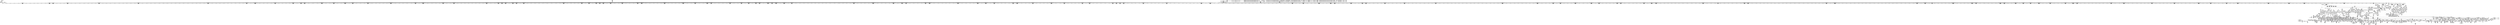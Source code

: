 digraph {
	CE0x4d0a650 [shape=record,shape=Mrecord,label="{CE0x4d0a650|_ret_i32_%tmp6,_!dbg_!27716|security/selinux/hooks.c,197}"]
	CE0x4dcfa30 [shape=record,shape=Mrecord,label="{CE0x4dcfa30|0:_i32,_4:_i32,_8:_i16,_12:_i32,_16:_i32,_20:_i32,_24:_i32,_56:_i8*,_:_SCMRE_295,296_}"]
	CE0x4cc2af0 [shape=record,shape=Mrecord,label="{CE0x4cc2af0|8:_i8,_32:_%struct.inode*,_%struct.selinux_audit_data*,_128:_i32,_132:_i32,_456:_i8*,_:_SCMRE_196,197_}"]
	CE0x4ddbc10 [shape=record,shape=Mrecord,label="{CE0x4ddbc10|0:_i32,_4:_i32,_8:_i16,_12:_i32,_16:_i32,_20:_i32,_24:_i32,_56:_i8*,_:_SCMRE_585,586_}"]
	CE0x4d8eae0 [shape=record,shape=Mrecord,label="{CE0x4d8eae0|i64*_getelementptr_inbounds_(_2_x_i64_,_2_x_i64_*___llvm_gcov_ctr131,_i64_0,_i64_0)|*Constant*|*SummSource*}"]
	CE0x4ddc480 [shape=record,shape=Mrecord,label="{CE0x4ddc480|0:_i32,_4:_i32,_8:_i16,_12:_i32,_16:_i32,_20:_i32,_24:_i32,_56:_i8*,_:_SCMRE_590,591_}"]
	CE0x4d83b70 [shape=record,shape=Mrecord,label="{CE0x4d83b70|GLOBAL:__llvm_gcov_ctr155|Global_var:__llvm_gcov_ctr155|*SummSink*}"]
	CE0x4e0d170 [shape=record,shape=Mrecord,label="{CE0x4e0d170|__validate_creds:tmp8|include/linux/cred.h,175|*SummSource*}"]
	CE0x4d61d80 [shape=record,shape=Mrecord,label="{CE0x4d61d80|file_has_perm:sid2|security/selinux/hooks.c,1683|*SummSink*}"]
	CE0x4cb3ff0 [shape=record,shape=Mrecord,label="{CE0x4cb3ff0|8:_i8,_32:_%struct.inode*,_%struct.selinux_audit_data*,_128:_i32,_132:_i32,_456:_i8*,_:_SCMRE_98,99_}"]
	CE0x4d093f0 [shape=record,shape=Mrecord,label="{CE0x4d093f0|cred_sid:tmp1}"]
	CE0x4cf91d0 [shape=record,shape=Mrecord,label="{CE0x4cf91d0|file_to_av:tmp16|security/selinux/hooks.c,1905|*SummSource*}"]
	CE0x4d19300 [shape=record,shape=Mrecord,label="{CE0x4d19300|COLLAPSED:_GCMRE___llvm_gcov_ctr98_internal_global_2_x_i64_zeroinitializer:_elem_0:default:}"]
	CE0x4debae0 [shape=record,shape=Mrecord,label="{CE0x4debae0|0:_i32,_4:_i32,_8:_i16,_12:_i32,_16:_i32,_20:_i32,_24:_i32,_56:_i8*,_:_SCMRE_928,929_}"]
	CE0x4d41d30 [shape=record,shape=Mrecord,label="{CE0x4d41d30|i64*_getelementptr_inbounds_(_2_x_i64_,_2_x_i64_*___llvm_gcov_ctr162,_i64_0,_i64_0)|*Constant*|*SummSource*}"]
	CE0x4d02c90 [shape=record,shape=Mrecord,label="{CE0x4d02c90|8:_i8,_32:_%struct.inode*,_%struct.selinux_audit_data*,_128:_i32,_132:_i32,_456:_i8*,_:_SCMRE_85,86_}"]
	CE0x4d16700 [shape=record,shape=Mrecord,label="{CE0x4d16700|8:_i8,_32:_%struct.inode*,_%struct.selinux_audit_data*,_128:_i32,_132:_i32,_456:_i8*,_:_SCMRE_76,77_}"]
	CE0x4d470e0 [shape=record,shape=Mrecord,label="{CE0x4d470e0|file_to_av:av.2|*SummSource*}"]
	CE0x4d0d310 [shape=record,shape=Mrecord,label="{CE0x4d0d310|file_inode:f_inode|include/linux/fs.h,1916}"]
	CE0x4d73e20 [shape=record,shape=Mrecord,label="{CE0x4d73e20|GLOBAL:inode_has_perm|*Constant*}"]
	CE0x4d76380 [shape=record,shape=Mrecord,label="{CE0x4d76380|_call_void___validate_creds(%struct.cred*_%cred,_i8*_getelementptr_inbounds_(_25_x_i8_,_25_x_i8_*_.str3,_i32_0,_i32_0),_i32_1609)_#10,_!dbg_!27719|security/selinux/hooks.c,1609}"]
	CE0x4d855b0 [shape=record,shape=Mrecord,label="{CE0x4d855b0|inode_has_perm:adp|Function::inode_has_perm&Arg::adp::}"]
	CE0x4cd8af0 [shape=record,shape=Mrecord,label="{CE0x4cd8af0|_ret_i32_%call6,_!dbg_!27741|security/selinux/hooks.c,3416|*SummSource*}"]
	CE0x4d2a890 [shape=record,shape=Mrecord,label="{CE0x4d2a890|file_to_av:or|security/selinux/hooks.c,1903|*SummSource*}"]
	CE0x4d83a40 [shape=record,shape=Mrecord,label="{CE0x4d83a40|GLOBAL:__llvm_gcov_ctr155|Global_var:__llvm_gcov_ctr155|*SummSource*}"]
	CE0x4dd41e0 [shape=record,shape=Mrecord,label="{CE0x4dd41e0|0:_i32,_4:_i32,_8:_i16,_12:_i32,_16:_i32,_20:_i32,_24:_i32,_56:_i8*,_:_SCMRE_448,456_|*MultipleSource*|*LoadInst*|include/linux/fs.h,1916|security/selinux/hooks.c,1675|Function::inode_has_perm&Arg::inode::|security/selinux/hooks.c,1611}"]
	CE0x4e02010 [shape=record,shape=Mrecord,label="{CE0x4e02010|i64*_getelementptr_inbounds_(_8_x_i64_,_8_x_i64_*___llvm_gcov_ctr154,_i64_0,_i64_6)|*Constant*|*SummSource*}"]
	CE0x4e0d1e0 [shape=record,shape=Mrecord,label="{CE0x4e0d1e0|__validate_creds:tmp8|include/linux/cred.h,175|*SummSink*}"]
	CE0x4dda110 [shape=record,shape=Mrecord,label="{CE0x4dda110|0:_i32,_4:_i32,_8:_i16,_12:_i32,_16:_i32,_20:_i32,_24:_i32,_56:_i8*,_:_SCMRE_569,570_}"]
	CE0x4cca5e0 [shape=record,shape=Mrecord,label="{CE0x4cca5e0|8:_i8,_32:_%struct.inode*,_%struct.selinux_audit_data*,_128:_i32,_132:_i32,_456:_i8*,_:_SCMRE_49,50_}"]
	CE0x4ddd560 [shape=record,shape=Mrecord,label="{CE0x4ddd560|0:_i32,_4:_i32,_8:_i16,_12:_i32,_16:_i32,_20:_i32,_24:_i32,_56:_i8*,_:_SCMRE_600,601_}"]
	CE0x4cf2d80 [shape=record,shape=Mrecord,label="{CE0x4cf2d80|file_to_av:tmp6|security/selinux/hooks.c,1902|*SummSource*}"]
	CE0x4d10410 [shape=record,shape=Mrecord,label="{CE0x4d10410|file_has_perm:sid3|security/selinux/hooks.c,1684|*SummSink*}"]
	CE0x4d52d10 [shape=record,shape=Mrecord,label="{CE0x4d52d10|0:_i32,_4:_i32,_8:_i16,_12:_i32,_16:_i32,_20:_i32,_24:_i32,_56:_i8*,_:_SCMRE_246,247_}"]
	CE0x4d40860 [shape=record,shape=Mrecord,label="{CE0x4d40860|file_has_perm:cmp|security/selinux/hooks.c,1683|*SummSource*}"]
	CE0x44330c0 [shape=record,shape=Mrecord,label="{CE0x44330c0|selinux_file_receive:tmp1|*SummSink*}"]
	CE0x4d4ac30 [shape=record,shape=Mrecord,label="{CE0x4d4ac30|0:_i32,_4:_i32,_8:_i16,_12:_i32,_16:_i32,_20:_i32,_24:_i32,_56:_i8*,_:_SCMRE_146,147_}"]
	CE0x4d863d0 [shape=record,shape=Mrecord,label="{CE0x4d863d0|file_has_perm:rc.0|*SummSink*}"]
	CE0x4e07fd0 [shape=record,shape=Mrecord,label="{CE0x4e07fd0|avc_has_perm:ssid|Function::avc_has_perm&Arg::ssid::}"]
	CE0x4cf89e0 [shape=record,shape=Mrecord,label="{CE0x4cf89e0|file_to_av:and6|security/selinux/hooks.c,1905|*SummSource*}"]
	CE0x4d01720 [shape=record,shape=Mrecord,label="{CE0x4d01720|i32_(i32,_i32,_i16,_i32,_%struct.common_audit_data*)*_bitcast_(i32_(i32,_i32,_i16,_i32,_%struct.common_audit_data.495*)*_avc_has_perm_to_i32_(i32,_i32,_i16,_i32,_%struct.common_audit_data*)*)|*Constant*}"]
	CE0x4def2b0 [shape=record,shape=Mrecord,label="{CE0x4def2b0|inode_has_perm:tobool|security/selinux/hooks.c,1611}"]
	CE0x4cd27f0 [shape=record,shape=Mrecord,label="{CE0x4cd27f0|selinux_file_receive:tmp12|security/selinux/hooks.c,3414|*SummSource*}"]
	CE0x4cda7f0 [shape=record,shape=Mrecord,label="{CE0x4cda7f0|8:_i8,_32:_%struct.inode*,_%struct.selinux_audit_data*,_128:_i32,_132:_i32,_456:_i8*,_:_SCMRE_183,184_}"]
	CE0x4de2360 [shape=record,shape=Mrecord,label="{CE0x4de2360|0:_i32,_4:_i32,_8:_i16,_12:_i32,_16:_i32,_20:_i32,_24:_i32,_56:_i8*,_:_SCMRE_736,740_|*MultipleSource*|*LoadInst*|include/linux/fs.h,1916|security/selinux/hooks.c,1675|Function::inode_has_perm&Arg::inode::|security/selinux/hooks.c,1611}"]
	CE0x4d222a0 [shape=record,shape=Mrecord,label="{CE0x4d222a0|__validate_creds:expval|include/linux/cred.h,173|*SummSink*}"]
	CE0x4dee4e0 [shape=record,shape=Mrecord,label="{CE0x4dee4e0|0:_i32,_4:_i32,_8:_i16,_12:_i32,_16:_i32,_20:_i32,_24:_i32,_56:_i8*,_:_SCMRE_988,992_|*MultipleSource*|*LoadInst*|include/linux/fs.h,1916|security/selinux/hooks.c,1675|Function::inode_has_perm&Arg::inode::|security/selinux/hooks.c,1611}"]
	CE0x4d737a0 [shape=record,shape=Mrecord,label="{CE0x4d737a0|file_has_perm:tmp25|security/selinux/hooks.c,1695|*SummSink*}"]
	CE0x4ddc2d0 [shape=record,shape=Mrecord,label="{CE0x4ddc2d0|0:_i32,_4:_i32,_8:_i16,_12:_i32,_16:_i32,_20:_i32,_24:_i32,_56:_i8*,_:_SCMRE_589,590_}"]
	CE0x4de4de0 [shape=record,shape=Mrecord,label="{CE0x4de4de0|0:_i32,_4:_i32,_8:_i16,_12:_i32,_16:_i32,_20:_i32,_24:_i32,_56:_i8*,_:_SCMRE_865,866_}"]
	CE0x4d7d940 [shape=record,shape=Mrecord,label="{CE0x4d7d940|inode_has_perm:tmp}"]
	CE0x5f1f040 [shape=record,shape=Mrecord,label="{CE0x5f1f040|selinux_file_receive:tmp3|*SummSink*}"]
	CE0x4d0dfd0 [shape=record,shape=Mrecord,label="{CE0x4d0dfd0|file_inode:tmp4|*LoadInst*|include/linux/fs.h,1916|*SummSource*}"]
	CE0x4de8690 [shape=record,shape=Mrecord,label="{CE0x4de8690|0:_i32,_4:_i32,_8:_i16,_12:_i32,_16:_i32,_20:_i32,_24:_i32,_56:_i8*,_:_SCMRE_897,898_}"]
	CE0x4d72910 [shape=record,shape=Mrecord,label="{CE0x4d72910|i64*_getelementptr_inbounds_(_12_x_i64_,_12_x_i64_*___llvm_gcov_ctr170,_i64_0,_i64_9)|*Constant*|*SummSource*}"]
	CE0x4d0aa10 [shape=record,shape=Mrecord,label="{CE0x4d0aa10|i64*_getelementptr_inbounds_(_8_x_i64_,_8_x_i64_*___llvm_gcov_ctr154,_i64_0,_i64_2)|*Constant*|*SummSource*}"]
	CE0x4cf1580 [shape=record,shape=Mrecord,label="{CE0x4cf1580|file_to_av:tmp3|security/selinux/hooks.c,1902|*SummSink*}"]
	CE0x4de42e0 [shape=record,shape=Mrecord,label="{CE0x4de42e0|0:_i32,_4:_i32,_8:_i16,_12:_i32,_16:_i32,_20:_i32,_24:_i32,_56:_i8*,_:_SCMRE_832,840_|*MultipleSource*|*LoadInst*|include/linux/fs.h,1916|security/selinux/hooks.c,1675|Function::inode_has_perm&Arg::inode::|security/selinux/hooks.c,1611}"]
	CE0x4d7fa70 [shape=record,shape=Mrecord,label="{CE0x4d7fa70|__validate_creds:conv|include/linux/cred.h,173|*SummSource*}"]
	CE0x4d0c8c0 [shape=record,shape=Mrecord,label="{CE0x4d0c8c0|file_has_perm:ad|security/selinux/hooks.c, 1676|*SummSource*}"]
	CE0x4e00ea0 [shape=record,shape=Mrecord,label="{CE0x4e00ea0|i64*_getelementptr_inbounds_(_8_x_i64_,_8_x_i64_*___llvm_gcov_ctr154,_i64_0,_i64_5)|*Constant*|*SummSource*}"]
	CE0x4cfa6b0 [shape=record,shape=Mrecord,label="{CE0x4cfa6b0|file_to_av:tmp19|security/selinux/hooks.c,1906}"]
	CE0x4d57d70 [shape=record,shape=Mrecord,label="{CE0x4d57d70|GLOBAL:file_inode|*Constant*|*SummSink*}"]
	CE0x4d7dc90 [shape=record,shape=Mrecord,label="{CE0x4d7dc90|GLOBAL:creds_are_invalid|*Constant*}"]
	CE0x4d61680 [shape=record,shape=Mrecord,label="{CE0x4d61680|GLOBAL:file_inode|*Constant*|*SummSource*}"]
	CE0x4cf2c10 [shape=record,shape=Mrecord,label="{CE0x4cf2c10|file_to_av:tmp6|security/selinux/hooks.c,1902}"]
	CE0x4dfeda0 [shape=record,shape=Mrecord,label="{CE0x4dfeda0|inode_has_perm:tobool2|security/selinux/hooks.c,1611|*SummSource*}"]
	CE0x4cc7eb0 [shape=record,shape=Mrecord,label="{CE0x4cc7eb0|i64_5|*Constant*}"]
	CE0x4d23350 [shape=record,shape=Mrecord,label="{CE0x4d23350|__validate_creds:tobool|include/linux/cred.h,173|*SummSource*}"]
	CE0x4d1b410 [shape=record,shape=Mrecord,label="{CE0x4d1b410|_call_void_mcount()_#3|*SummSource*}"]
	CE0x4dd8360 [shape=record,shape=Mrecord,label="{CE0x4dd8360|0:_i32,_4:_i32,_8:_i16,_12:_i32,_16:_i32,_20:_i32,_24:_i32,_56:_i8*,_:_SCMRE_553,554_}"]
	CE0x4d6af00 [shape=record,shape=Mrecord,label="{CE0x4d6af00|file_has_perm:if.then5|*SummSource*}"]
	CE0x4d44230 [shape=record,shape=Mrecord,label="{CE0x4d44230|file_to_av:tobool4|security/selinux/hooks.c,1904}"]
	CE0x4e06340 [shape=record,shape=Mrecord,label="{CE0x4e06340|__validate_creds:tmp5|include/linux/cred.h,173|*SummSink*}"]
	CE0x4cfd330 [shape=record,shape=Mrecord,label="{CE0x4cfd330|8:_i8,_32:_%struct.inode*,_%struct.selinux_audit_data*,_128:_i32,_132:_i32,_456:_i8*,_:_SCMRE_132,136_|*MultipleSource*|Function::selinux_file_receive&Arg::file::|Function::file_has_perm&Arg::file::|security/selinux/hooks.c,1902|Function::file_to_av&Arg::file::}"]
	CE0x4cf7550 [shape=record,shape=Mrecord,label="{CE0x4cf7550|file_to_av:tmp21|security/selinux/hooks.c,1908|*SummSource*}"]
	CE0x4d6bec0 [shape=record,shape=Mrecord,label="{CE0x4d6bec0|file_has_perm:if.then|*SummSink*}"]
	CE0x4cfd1b0 [shape=record,shape=Mrecord,label="{CE0x4cfd1b0|8:_i8,_32:_%struct.inode*,_%struct.selinux_audit_data*,_128:_i32,_132:_i32,_456:_i8*,_:_SCMRE_127,128_}"]
	CE0x4d88950 [shape=record,shape=Mrecord,label="{CE0x4d88950|file_has_perm:tmp29|security/selinux/hooks.c,1698|*SummSource*}"]
	CE0x4cfbd50 [shape=record,shape=Mrecord,label="{CE0x4cfbd50|8:_i8,_32:_%struct.inode*,_%struct.selinux_audit_data*,_128:_i32,_132:_i32,_456:_i8*,_:_SCMRE_105,106_}"]
	CE0x4d04c30 [shape=record,shape=Mrecord,label="{CE0x4d04c30|i64*_getelementptr_inbounds_(_15_x_i64_,_15_x_i64_*___llvm_gcov_ctr171,_i64_0,_i64_13)|*Constant*}"]
	CE0x4cb9990 [shape=record,shape=Mrecord,label="{CE0x4cb9990|i32_0|*Constant*|*SummSink*}"]
	CE0x4cc7b70 [shape=record,shape=Mrecord,label="{CE0x4cc7b70|COLLAPSED:_GCMRE___llvm_gcov_ctr268_internal_global_11_x_i64_zeroinitializer:_elem_0:default:}"]
	CE0x4d78bb0 [shape=record,shape=Mrecord,label="{CE0x4d78bb0|inode_has_perm:if.then|*SummSink*}"]
	CE0x4d62290 [shape=record,shape=Mrecord,label="{CE0x4d62290|inode_has_perm:i_flags|security/selinux/hooks.c,1611|*SummSink*}"]
	CE0x4dff640 [shape=record,shape=Mrecord,label="{CE0x4dff640|inode_has_perm:tmp7|security/selinux/hooks.c,1611|*SummSink*}"]
	CE0x4daef50 [shape=record,shape=Mrecord,label="{CE0x4daef50|inode_has_perm:bb|*SummSink*}"]
	CE0x4d1f7d0 [shape=record,shape=Mrecord,label="{CE0x4d1f7d0|8:_i8,_32:_%struct.inode*,_%struct.selinux_audit_data*,_128:_i32,_132:_i32,_456:_i8*,_:_SCMRE_111,112_}"]
	CE0x4d54660 [shape=record,shape=Mrecord,label="{CE0x4d54660|0:_i32,_4:_i32,_8:_i16,_12:_i32,_16:_i32,_20:_i32,_24:_i32,_56:_i8*,_:_SCMRE_261,262_}"]
	CE0x4de8180 [shape=record,shape=Mrecord,label="{CE0x4de8180|0:_i32,_4:_i32,_8:_i16,_12:_i32,_16:_i32,_20:_i32,_24:_i32,_56:_i8*,_:_SCMRE_894,895_}"]
	CE0x4de6680 [shape=record,shape=Mrecord,label="{CE0x4de6680|0:_i32,_4:_i32,_8:_i16,_12:_i32,_16:_i32,_20:_i32,_24:_i32,_56:_i8*,_:_SCMRE_878,879_}"]
	CE0x4dd6910 [shape=record,shape=Mrecord,label="{CE0x4dd6910|0:_i32,_4:_i32,_8:_i16,_12:_i32,_16:_i32,_20:_i32,_24:_i32,_56:_i8*,_:_SCMRE_500,504_|*MultipleSource*|*LoadInst*|include/linux/fs.h,1916|security/selinux/hooks.c,1675|Function::inode_has_perm&Arg::inode::|security/selinux/hooks.c,1611}"]
	CE0x4d88e40 [shape=record,shape=Mrecord,label="{CE0x4d88e40|file_has_perm:tmp29|security/selinux/hooks.c,1698|*SummSink*}"]
	CE0x4cd7460 [shape=record,shape=Mrecord,label="{CE0x4cd7460|file_has_perm:entry|*SummSink*}"]
	CE0x4d1a3d0 [shape=record,shape=Mrecord,label="{CE0x4d1a3d0|file_inode:tmp2|*SummSource*}"]
	CE0x4e08a20 [shape=record,shape=Mrecord,label="{CE0x4e08a20|inode_has_perm:retval.0}"]
	CE0x4de6d40 [shape=record,shape=Mrecord,label="{CE0x4de6d40|0:_i32,_4:_i32,_8:_i16,_12:_i32,_16:_i32,_20:_i32,_24:_i32,_56:_i8*,_:_SCMRE_882,883_}"]
	CE0x4dd11d0 [shape=record,shape=Mrecord,label="{CE0x4dd11d0|0:_i32,_4:_i32,_8:_i16,_12:_i32,_16:_i32,_20:_i32,_24:_i32,_56:_i8*,_:_SCMRE_309,310_}"]
	CE0x4d1b9e0 [shape=record,shape=Mrecord,label="{CE0x4d1b9e0|_ret_%struct.inode*_%tmp4,_!dbg_!27713|include/linux/fs.h,1916|*SummSink*}"]
	CE0x4cc2070 [shape=record,shape=Mrecord,label="{CE0x4cc2070|8:_i8,_32:_%struct.inode*,_%struct.selinux_audit_data*,_128:_i32,_132:_i32,_456:_i8*,_:_SCMRE_189,190_}"]
	CE0x4d45920 [shape=record,shape=Mrecord,label="{CE0x4d45920|file_to_av:conv14|security/selinux/hooks.c,1908|*SummSource*}"]
	CE0x4d120f0 [shape=record,shape=Mrecord,label="{CE0x4d120f0|8:_i8,_32:_%struct.inode*,_%struct.selinux_audit_data*,_128:_i32,_132:_i32,_456:_i8*,_:_SCMRE_160,161_}"]
	CE0x4d1be00 [shape=record,shape=Mrecord,label="{CE0x4d1be00|cred_sid:sid|security/selinux/hooks.c,197}"]
	CE0x4d18e30 [shape=record,shape=Mrecord,label="{CE0x4d18e30|8:_i8,_32:_%struct.inode*,_%struct.selinux_audit_data*,_128:_i32,_132:_i32,_456:_i8*,_:_SCMRE_14,15_}"]
	CE0x4df0c60 [shape=record,shape=Mrecord,label="{CE0x4df0c60|inode_has_perm:tmp16|security/selinux/hooks.c,1615}"]
	CE0x4d4bec0 [shape=record,shape=Mrecord,label="{CE0x4d4bec0|0:_i32,_4:_i32,_8:_i16,_12:_i32,_16:_i32,_20:_i32,_24:_i32,_56:_i8*,_:_SCMRE_157,158_}"]
	CE0x4cb2080 [shape=record,shape=Mrecord,label="{CE0x4cb2080|__validate_creds:tmp2|include/linux/cred.h,173|*SummSource*}"]
	CE0x4d4ee60 [shape=record,shape=Mrecord,label="{CE0x4d4ee60|0:_i32,_4:_i32,_8:_i16,_12:_i32,_16:_i32,_20:_i32,_24:_i32,_56:_i8*,_:_SCMRE_185,186_}"]
	CE0x4cfd7b0 [shape=record,shape=Mrecord,label="{CE0x4cfd7b0|8:_i8,_32:_%struct.inode*,_%struct.selinux_audit_data*,_128:_i32,_132:_i32,_456:_i8*,_:_SCMRE_144,145_}"]
	CE0x6806ef0 [shape=record,shape=Mrecord,label="{CE0x6806ef0|i64*_getelementptr_inbounds_(_11_x_i64_,_11_x_i64_*___llvm_gcov_ctr268,_i64_0,_i64_1)|*Constant*}"]
	CE0x4ccdab0 [shape=record,shape=Mrecord,label="{CE0x4ccdab0|i32_3414|*Constant*}"]
	CE0x4cfe340 [shape=record,shape=Mrecord,label="{CE0x4cfe340|_call_void_mcount()_#3|*SummSource*}"]
	CE0x4dedd70 [shape=record,shape=Mrecord,label="{CE0x4dedd70|0:_i32,_4:_i32,_8:_i16,_12:_i32,_16:_i32,_20:_i32,_24:_i32,_56:_i8*,_:_SCMRE_980,981_}"]
	CE0x4d7a380 [shape=record,shape=Mrecord,label="{CE0x4d7a380|__validate_creds:lnot|include/linux/cred.h,173|*SummSource*}"]
	CE0x4cc6c70 [shape=record,shape=Mrecord,label="{CE0x4cc6c70|GLOBAL:file_to_av|*Constant*|*SummSource*}"]
	CE0x4d5df40 [shape=record,shape=Mrecord,label="{CE0x4d5df40|COLLAPSED:_CMRE:_elem_0::|security/selinux/hooks.c,196}"]
	CE0x4d26800 [shape=record,shape=Mrecord,label="{CE0x4d26800|avc_has_perm:requested|Function::avc_has_perm&Arg::requested::}"]
	CE0x4d44cb0 [shape=record,shape=Mrecord,label="{CE0x4d44cb0|file_to_av:or10|security/selinux/hooks.c,1906|*SummSource*}"]
	CE0x4d816d0 [shape=record,shape=Mrecord,label="{CE0x4d816d0|0:_i32,_4:_i32,_8:_i16,_12:_i32,_16:_i32,_20:_i32,_24:_i32,_56:_i8*,_:_SCMRE_32,40_|*MultipleSource*|*LoadInst*|include/linux/fs.h,1916|security/selinux/hooks.c,1675|Function::inode_has_perm&Arg::inode::|security/selinux/hooks.c,1611}"]
	CE0x4caa460 [shape=record,shape=Mrecord,label="{CE0x4caa460|i1_true|*Constant*|*SummSource*}"]
	CE0x4dfe5c0 [shape=record,shape=Mrecord,label="{CE0x4dfe5c0|inode_has_perm:expval|security/selinux/hooks.c,1611}"]
	CE0x4d6c8f0 [shape=record,shape=Mrecord,label="{CE0x4d6c8f0|file_has_perm:tmp15|security/selinux/hooks.c,1688}"]
	CE0x4cd4200 [shape=record,shape=Mrecord,label="{CE0x4cd4200|i64*_getelementptr_inbounds_(_11_x_i64_,_11_x_i64_*___llvm_gcov_ctr268,_i64_0,_i64_0)|*Constant*}"]
	CE0x4d77a70 [shape=record,shape=Mrecord,label="{CE0x4d77a70|i64*_getelementptr_inbounds_(_8_x_i64_,_8_x_i64_*___llvm_gcov_ctr154,_i64_0,_i64_1)|*Constant*}"]
	CE0x4cfd030 [shape=record,shape=Mrecord,label="{CE0x4cfd030|8:_i8,_32:_%struct.inode*,_%struct.selinux_audit_data*,_128:_i32,_132:_i32,_456:_i8*,_:_SCMRE_126,127_}"]
	CE0x4d03350 [shape=record,shape=Mrecord,label="{CE0x4d03350|get_current:tmp3}"]
	CE0x4cde8d0 [shape=record,shape=Mrecord,label="{CE0x4cde8d0|8:_i8,_32:_%struct.inode*,_%struct.selinux_audit_data*,_128:_i32,_132:_i32,_456:_i8*,_:_SCMRE_199,200_}"]
	CE0x4dff1a0 [shape=record,shape=Mrecord,label="{CE0x4dff1a0|inode_has_perm:tmp7|security/selinux/hooks.c,1611}"]
	CE0x4d04340 [shape=record,shape=Mrecord,label="{CE0x4d04340|file_to_av:tmp28|security/selinux/hooks.c,1910}"]
	CE0x4d0bee0 [shape=record,shape=Mrecord,label="{CE0x4d0bee0|i32_14|*Constant*|*SummSink*}"]
	CE0x4ccc210 [shape=record,shape=Mrecord,label="{CE0x4ccc210|selinux_file_receive:if.then|*SummSink*}"]
	CE0x4d0f670 [shape=record,shape=Mrecord,label="{CE0x4d0f670|cred_sid:tmp2}"]
	CE0x4cbadc0 [shape=record,shape=Mrecord,label="{CE0x4cbadc0|_call_void_mcount()_#3|*SummSource*}"]
	CE0x4cbbe00 [shape=record,shape=Mrecord,label="{CE0x4cbbe00|selinux_file_receive:call3|security/selinux/hooks.c,3414|*SummSource*}"]
	CE0x4e0c6f0 [shape=record,shape=Mrecord,label="{CE0x4e0c6f0|i64*_getelementptr_inbounds_(_5_x_i64_,_5_x_i64_*___llvm_gcov_ctr155,_i64_0,_i64_4)|*Constant*|*SummSource*}"]
	CE0x4d6ae20 [shape=record,shape=Mrecord,label="{CE0x4d6ae20|file_has_perm:bb|*SummSink*}"]
	CE0x4e0d610 [shape=record,shape=Mrecord,label="{CE0x4e0d610|__validate_creds:tmp9|include/linux/cred.h,175}"]
	CE0x4ddb3a0 [shape=record,shape=Mrecord,label="{CE0x4ddb3a0|0:_i32,_4:_i32,_8:_i16,_12:_i32,_16:_i32,_20:_i32,_24:_i32,_56:_i8*,_:_SCMRE_580,581_}"]
	CE0x4cc6250 [shape=record,shape=Mrecord,label="{CE0x4cc6250|selinux_file_receive:call5|security/selinux/hooks.c,3416}"]
	CE0x4cddc20 [shape=record,shape=Mrecord,label="{CE0x4cddc20|file_has_perm:call4|security/selinux/hooks.c,1684}"]
	CE0x4cdfdd0 [shape=record,shape=Mrecord,label="{CE0x4cdfdd0|8:_i8,_32:_%struct.inode*,_%struct.selinux_audit_data*,_128:_i32,_132:_i32,_456:_i8*,_:_SCMRE_213,214_}"]
	CE0x4cd1f60 [shape=record,shape=Mrecord,label="{CE0x4cd1f60|i8*_getelementptr_inbounds_(_25_x_i8_,_25_x_i8_*_.str3,_i32_0,_i32_0)|*Constant*|*SummSink*}"]
	CE0x4cd0020 [shape=record,shape=Mrecord,label="{CE0x4cd0020|8:_i8,_32:_%struct.inode*,_%struct.selinux_audit_data*,_128:_i32,_132:_i32,_456:_i8*,_:_SCMRE_117,118_}"]
	CE0x4d4af90 [shape=record,shape=Mrecord,label="{CE0x4d4af90|0:_i32,_4:_i32,_8:_i16,_12:_i32,_16:_i32,_20:_i32,_24:_i32,_56:_i8*,_:_SCMRE_148,149_}"]
	CE0x4cf4070 [shape=record,shape=Mrecord,label="{CE0x4cf4070|i32_6|*Constant*|*SummSink*}"]
	CE0x4d62a90 [shape=record,shape=Mrecord,label="{CE0x4d62a90|inode_has_perm:do.body}"]
	CE0x4cd07a0 [shape=record,shape=Mrecord,label="{CE0x4cd07a0|8:_i8,_32:_%struct.inode*,_%struct.selinux_audit_data*,_128:_i32,_132:_i32,_456:_i8*,_:_SCMRE_123,124_}"]
	CE0x4d26df0 [shape=record,shape=Mrecord,label="{CE0x4d26df0|avc_has_perm:auditdata|Function::avc_has_perm&Arg::auditdata::|*SummSink*}"]
	CE0x4de7ac0 [shape=record,shape=Mrecord,label="{CE0x4de7ac0|0:_i32,_4:_i32,_8:_i16,_12:_i32,_16:_i32,_20:_i32,_24:_i32,_56:_i8*,_:_SCMRE_890,891_}"]
	CE0x4df7440 [shape=record,shape=Mrecord,label="{CE0x4df7440|28:_i32,_32:_i16,_:_CRE_28,32_|*MultipleSource*|*LoadInst*|security/selinux/hooks.c,1615|security/selinux/hooks.c,1615|security/selinux/hooks.c,1617}"]
	CE0x4dfc110 [shape=record,shape=Mrecord,label="{CE0x4dfc110|inode_has_perm:tmp19|security/selinux/hooks.c,1618|*SummSink*}"]
	CE0x4cd01a0 [shape=record,shape=Mrecord,label="{CE0x4cd01a0|8:_i8,_32:_%struct.inode*,_%struct.selinux_audit_data*,_128:_i32,_132:_i32,_456:_i8*,_:_SCMRE_118,119_}"]
	CE0x4d7d9b0 [shape=record,shape=Mrecord,label="{CE0x4d7d9b0|COLLAPSED:_GCMRE___llvm_gcov_ctr154_internal_global_8_x_i64_zeroinitializer:_elem_0:default:}"]
	CE0x4de69e0 [shape=record,shape=Mrecord,label="{CE0x4de69e0|0:_i32,_4:_i32,_8:_i16,_12:_i32,_16:_i32,_20:_i32,_24:_i32,_56:_i8*,_:_SCMRE_880,881_}"]
	CE0x4cdeed0 [shape=record,shape=Mrecord,label="{CE0x4cdeed0|8:_i8,_32:_%struct.inode*,_%struct.selinux_audit_data*,_128:_i32,_132:_i32,_456:_i8*,_:_SCMRE_203,204_}"]
	CE0x4d5e5a0 [shape=record,shape=Mrecord,label="{CE0x4d5e5a0|_call_void_mcount()_#3|*SummSource*}"]
	CE0x4cb16c0 [shape=record,shape=Mrecord,label="{CE0x4cb16c0|8:_i8,_32:_%struct.inode*,_%struct.selinux_audit_data*,_128:_i32,_132:_i32,_456:_i8*,_:_SCMRE_169,170_}"]
	CE0x4d6dda0 [shape=record,shape=Mrecord,label="{CE0x4d6dda0|i64*_getelementptr_inbounds_(_12_x_i64_,_12_x_i64_*___llvm_gcov_ctr170,_i64_0,_i64_6)|*Constant*}"]
	CE0x4d1e4c0 [shape=record,shape=Mrecord,label="{CE0x4d1e4c0|8:_i8,_32:_%struct.inode*,_%struct.selinux_audit_data*,_128:_i32,_132:_i32,_456:_i8*,_:_SCMRE_149,150_}"]
	CE0x4d4b650 [shape=record,shape=Mrecord,label="{CE0x4d4b650|0:_i32,_4:_i32,_8:_i16,_12:_i32,_16:_i32,_20:_i32,_24:_i32,_56:_i8*,_:_SCMRE_152,153_}"]
	"CONST[source:2(external),value:2(dynamic)][purpose:{subject}][SrcIdx:6]"
	CE0x4d1cad0 [shape=record,shape=Mrecord,label="{CE0x4d1cad0|file_inode:tmp|*SummSink*}"]
	CE0x4d572a0 [shape=record,shape=Mrecord,label="{CE0x4d572a0|0:_i32,_4:_i32,_8:_i16,_12:_i32,_16:_i32,_20:_i32,_24:_i32,_56:_i8*,_:_SCMRE_287,288_}"]
	CE0x4cd5150 [shape=record,shape=Mrecord,label="{CE0x4cd5150|selinux_file_receive:tmp14|security/selinux/hooks.c,3414}"]
	CE0x4cf3f40 [shape=record,shape=Mrecord,label="{CE0x4cf3f40|i32_6|*Constant*|*SummSource*}"]
	CE0x4d82fd0 [shape=record,shape=Mrecord,label="{CE0x4d82fd0|i32_10|*Constant*|*SummSink*}"]
	CE0x4d265b0 [shape=record,shape=Mrecord,label="{CE0x4d265b0|avc_has_perm:tclass|Function::avc_has_perm&Arg::tclass::|*SummSink*}"]
	CE0x4cd0620 [shape=record,shape=Mrecord,label="{CE0x4cd0620|8:_i8,_32:_%struct.inode*,_%struct.selinux_audit_data*,_128:_i32,_132:_i32,_456:_i8*,_:_SCMRE_122,123_}"]
	CE0x4dd67d0 [shape=record,shape=Mrecord,label="{CE0x4dd67d0|0:_i32,_4:_i32,_8:_i16,_12:_i32,_16:_i32,_20:_i32,_24:_i32,_56:_i8*,_:_SCMRE_488,496_|*MultipleSource*|*LoadInst*|include/linux/fs.h,1916|security/selinux/hooks.c,1675|Function::inode_has_perm&Arg::inode::|security/selinux/hooks.c,1611}"]
	CE0x4cf50c0 [shape=record,shape=Mrecord,label="{CE0x4cf50c0|file_to_av:tmp16|security/selinux/hooks.c,1905}"]
	CE0x4ce3280 [shape=record,shape=Mrecord,label="{CE0x4ce3280|i64*_getelementptr_inbounds_(_11_x_i64_,_11_x_i64_*___llvm_gcov_ctr268,_i64_0,_i64_10)|*Constant*}"]
	CE0x4d6bb90 [shape=record,shape=Mrecord,label="{CE0x4d6bb90|file_has_perm:if.end10|*SummSink*}"]
	CE0x4cd81d0 [shape=record,shape=Mrecord,label="{CE0x4cd81d0|file_has_perm:av|Function::file_has_perm&Arg::av::|*SummSink*}"]
	CE0x4cbafd0 [shape=record,shape=Mrecord,label="{CE0x4cbafd0|selinux_file_receive:land.lhs.true|*SummSink*}"]
	CE0x4d1fc50 [shape=record,shape=Mrecord,label="{CE0x4d1fc50|8:_i8,_32:_%struct.inode*,_%struct.selinux_audit_data*,_128:_i32,_132:_i32,_456:_i8*,_:_SCMRE_114,115_}"]
	CE0x4dcfd90 [shape=record,shape=Mrecord,label="{CE0x4dcfd90|0:_i32,_4:_i32,_8:_i16,_12:_i32,_16:_i32,_20:_i32,_24:_i32,_56:_i8*,_:_SCMRE_297,298_}"]
	CE0x4d502a0 [shape=record,shape=Mrecord,label="{CE0x4d502a0|0:_i32,_4:_i32,_8:_i16,_12:_i32,_16:_i32,_20:_i32,_24:_i32,_56:_i8*,_:_SCMRE_197,198_}"]
	CE0x4cc51c0 [shape=record,shape=Mrecord,label="{CE0x4cc51c0|_ret_%struct.task_struct*_%tmp4,_!dbg_!27714|./arch/x86/include/asm/current.h,14}"]
	CE0x4d1f950 [shape=record,shape=Mrecord,label="{CE0x4d1f950|8:_i8,_32:_%struct.inode*,_%struct.selinux_audit_data*,_128:_i32,_132:_i32,_456:_i8*,_:_SCMRE_112,113_}"]
	CE0x4dda470 [shape=record,shape=Mrecord,label="{CE0x4dda470|0:_i32,_4:_i32,_8:_i16,_12:_i32,_16:_i32,_20:_i32,_24:_i32,_56:_i8*,_:_SCMRE_571,572_}"]
	CE0x4d46920 [shape=record,shape=Mrecord,label="{CE0x4d46920|file_to_av:tmp24|security/selinux/hooks.c,1909|*SummSource*}"]
	CE0x4d5e130 [shape=record,shape=Mrecord,label="{CE0x4d5e130|cred_sid:tmp4|*LoadInst*|security/selinux/hooks.c,196|*SummSource*}"]
	CE0x4d54a20 [shape=record,shape=Mrecord,label="{CE0x4d54a20|0:_i32,_4:_i32,_8:_i16,_12:_i32,_16:_i32,_20:_i32,_24:_i32,_56:_i8*,_:_SCMRE_263,264_}"]
	CE0x4d0a1b0 [shape=record,shape=Mrecord,label="{CE0x4d0a1b0|__validate_creds:tmp3|include/linux/cred.h,173|*SummSource*}"]
	CE0x4cca650 [shape=record,shape=Mrecord,label="{CE0x4cca650|8:_i8,_32:_%struct.inode*,_%struct.selinux_audit_data*,_128:_i32,_132:_i32,_456:_i8*,_:_SCMRE_50,51_}"]
	CE0x4d1ba70 [shape=record,shape=Mrecord,label="{CE0x4d1ba70|GLOBAL:cred_sid|*Constant*}"]
	CE0x4dee040 [shape=record,shape=Mrecord,label="{CE0x4dee040|0:_i32,_4:_i32,_8:_i16,_12:_i32,_16:_i32,_20:_i32,_24:_i32,_56:_i8*,_:_SCMRE_982,983_}"]
	CE0x4cd8db0 [shape=record,shape=Mrecord,label="{CE0x4cd8db0|GLOBAL:__validate_creds|*Constant*|*SummSource*}"]
	CE0x4d56a30 [shape=record,shape=Mrecord,label="{CE0x4d56a30|0:_i32,_4:_i32,_8:_i16,_12:_i32,_16:_i32,_20:_i32,_24:_i32,_56:_i8*,_:_SCMRE_282,283_}"]
	CE0x4dd7020 [shape=record,shape=Mrecord,label="{CE0x4dd7020|0:_i32,_4:_i32,_8:_i16,_12:_i32,_16:_i32,_20:_i32,_24:_i32,_56:_i8*,_:_SCMRE_508,512_|*MultipleSource*|*LoadInst*|include/linux/fs.h,1916|security/selinux/hooks.c,1675|Function::inode_has_perm&Arg::inode::|security/selinux/hooks.c,1611}"]
	CE0x4d12840 [shape=record,shape=Mrecord,label="{CE0x4d12840|file_to_av:tmp3|security/selinux/hooks.c,1902}"]
	CE0x4d6b860 [shape=record,shape=Mrecord,label="{CE0x4d6b860|file_has_perm:if.then8|*SummSink*}"]
	CE0x4cfbbd0 [shape=record,shape=Mrecord,label="{CE0x4cfbbd0|8:_i8,_32:_%struct.inode*,_%struct.selinux_audit_data*,_128:_i32,_132:_i32,_456:_i8*,_:_SCMRE_104,105_}"]
	CE0x4d87360 [shape=record,shape=Mrecord,label="{CE0x4d87360|file_has_perm:rc.1}"]
	CE0x4cbaee0 [shape=record,shape=Mrecord,label="{CE0x4cbaee0|_call_void_mcount()_#3|*SummSink*}"]
	CE0x4e093b0 [shape=record,shape=Mrecord,label="{CE0x4e093b0|i64*_getelementptr_inbounds_(_8_x_i64_,_8_x_i64_*___llvm_gcov_ctr154,_i64_0,_i64_7)|*Constant*|*SummSink*}"]
	CE0x4cf18f0 [shape=record,shape=Mrecord,label="{CE0x4cf18f0|GLOBAL:__llvm_gcov_ctr171|Global_var:__llvm_gcov_ctr171}"]
	CE0x4e08520 [shape=record,shape=Mrecord,label="{CE0x4e08520|_ret_i32_%retval.0,_!dbg_!27728|security/selinux/avc.c,775}"]
	CE0x4e0a3d0 [shape=record,shape=Mrecord,label="{CE0x4e0a3d0|__validate_creds:tmp6|include/linux/cred.h,174}"]
	CE0x4d26200 [shape=record,shape=Mrecord,label="{CE0x4d26200|i16_8|*Constant*|*SummSink*}"]
	CE0x4e08c20 [shape=record,shape=Mrecord,label="{CE0x4e08c20|inode_has_perm:retval.0|*SummSource*}"]
	CE0x4cb6dc0 [shape=record,shape=Mrecord,label="{CE0x4cb6dc0|8:_i8,_32:_%struct.inode*,_%struct.selinux_audit_data*,_128:_i32,_132:_i32,_456:_i8*,_:_SCMRE_436,440_|*MultipleSource*|Function::selinux_file_receive&Arg::file::|Function::file_has_perm&Arg::file::|security/selinux/hooks.c,1902|Function::file_to_av&Arg::file::}"]
	CE0x4d1ebb0 [shape=record,shape=Mrecord,label="{CE0x4d1ebb0|8:_i8,_32:_%struct.inode*,_%struct.selinux_audit_data*,_128:_i32,_132:_i32,_456:_i8*,_:_SCMRE_154,155_}"]
	CE0x4d09e70 [shape=record,shape=Mrecord,label="{CE0x4d09e70|file_has_perm:tmp3|security/selinux/hooks.c,1674}"]
	CE0x4d1b1d0 [shape=record,shape=Mrecord,label="{CE0x4d1b1d0|file_has_perm:type|security/selinux/hooks.c,1680|*SummSource*}"]
	CE0x4cfe0f0 [shape=record,shape=Mrecord,label="{CE0x4cfe0f0|_call_void_mcount()_#3}"]
	CE0x4d110d0 [shape=record,shape=Mrecord,label="{CE0x4d110d0|file_to_av:bb}"]
	CE0x4dcf370 [shape=record,shape=Mrecord,label="{CE0x4dcf370|0:_i32,_4:_i32,_8:_i16,_12:_i32,_16:_i32,_20:_i32,_24:_i32,_56:_i8*,_:_SCMRE_291,292_}"]
	CE0x4df1ea0 [shape=record,shape=Mrecord,label="{CE0x4df1ea0|inode_has_perm:tmp14|security/selinux/hooks.c,1614|*SummSink*}"]
	CE0x4d20500 [shape=record,shape=Mrecord,label="{CE0x4d20500|file_to_av:tmp|*SummSource*}"]
	CE0x4dfd8a0 [shape=record,shape=Mrecord,label="{CE0x4dfd8a0|inode_has_perm:lnot.ext|security/selinux/hooks.c,1611|*SummSource*}"]
	CE0x4dec1a0 [shape=record,shape=Mrecord,label="{CE0x4dec1a0|0:_i32,_4:_i32,_8:_i16,_12:_i32,_16:_i32,_20:_i32,_24:_i32,_56:_i8*,_:_SCMRE_932,933_}"]
	CE0x4d72f60 [shape=record,shape=Mrecord,label="{CE0x4d72f60|file_has_perm:tmp24|security/selinux/hooks.c,1695|*SummSource*}"]
	CE0x4d40aa0 [shape=record,shape=Mrecord,label="{CE0x4d40aa0|file_has_perm:tmp7|security/selinux/hooks.c,1683}"]
	CE0x4cca910 [shape=record,shape=Mrecord,label="{CE0x4cca910|8:_i8,_32:_%struct.inode*,_%struct.selinux_audit_data*,_128:_i32,_132:_i32,_456:_i8*,_:_SCMRE_54,55_}"]
	CE0x4e07c40 [shape=record,shape=Mrecord,label="{CE0x4e07c40|i32_(i32,_i32,_i16,_i32,_%struct.common_audit_data*)*_bitcast_(i32_(i32,_i32,_i16,_i32,_%struct.common_audit_data.495*)*_avc_has_perm_to_i32_(i32,_i32,_i16,_i32,_%struct.common_audit_data*)*)|*Constant*}"]
	CE0x4ce3950 [shape=record,shape=Mrecord,label="{CE0x4ce3950|selinux_file_receive:tmp20|security/selinux/hooks.c,3414}"]
	CE0x4cddab0 [shape=record,shape=Mrecord,label="{CE0x4cddab0|file_has_perm:tmp11|security/selinux/hooks.c,1684|*SummSink*}"]
	CE0x4cf86c0 [shape=record,shape=Mrecord,label="{CE0x4cf86c0|file_to_av:or13|security/selinux/hooks.c,1908|*SummSink*}"]
	CE0x4d48710 [shape=record,shape=Mrecord,label="{CE0x4d48710|0:_i32,_4:_i32,_8:_i16,_12:_i32,_16:_i32,_20:_i32,_24:_i32,_56:_i8*,_:_SCMRE_80,88_|*MultipleSource*|*LoadInst*|include/linux/fs.h,1916|security/selinux/hooks.c,1675|Function::inode_has_perm&Arg::inode::|security/selinux/hooks.c,1611}"]
	CE0x4ded520 [shape=record,shape=Mrecord,label="{CE0x4ded520|0:_i32,_4:_i32,_8:_i16,_12:_i32,_16:_i32,_20:_i32,_24:_i32,_56:_i8*,_:_SCMRE_977,978_}"]
	CE0x4d89280 [shape=record,shape=Mrecord,label="{CE0x4d89280|file_inode:bb|*SummSource*}"]
	CE0x4dd1530 [shape=record,shape=Mrecord,label="{CE0x4dd1530|0:_i32,_4:_i32,_8:_i16,_12:_i32,_16:_i32,_20:_i32,_24:_i32,_56:_i8*,_:_SCMRE_311,312_}"]
	CE0x4cd25d0 [shape=record,shape=Mrecord,label="{CE0x4cd25d0|selinux_file_receive:tmp12|security/selinux/hooks.c,3414}"]
	CE0x4df7570 [shape=record,shape=Mrecord,label="{CE0x4df7570|28:_i32,_32:_i16,_:_CRE_32,34_|*MultipleSource*|*LoadInst*|security/selinux/hooks.c,1615|security/selinux/hooks.c,1615|security/selinux/hooks.c,1617}"]
	CE0x4cb8ca0 [shape=record,shape=Mrecord,label="{CE0x4cb8ca0|selinux_file_receive:call|security/selinux/hooks.c,3414|*SummSource*}"]
	CE0x4d4f010 [shape=record,shape=Mrecord,label="{CE0x4d4f010|0:_i32,_4:_i32,_8:_i16,_12:_i32,_16:_i32,_20:_i32,_24:_i32,_56:_i8*,_:_SCMRE_186,187_}"]
	CE0x4de5e10 [shape=record,shape=Mrecord,label="{CE0x4de5e10|0:_i32,_4:_i32,_8:_i16,_12:_i32,_16:_i32,_20:_i32,_24:_i32,_56:_i8*,_:_SCMRE_873,874_}"]
	CE0x4d752c0 [shape=record,shape=Mrecord,label="{CE0x4d752c0|0:_i32,_4:_i32,_8:_i16,_12:_i32,_16:_i32,_20:_i32,_24:_i32,_56:_i8*,_:_SCMRE_2,4_|*MultipleSource*|*LoadInst*|include/linux/fs.h,1916|security/selinux/hooks.c,1675|Function::inode_has_perm&Arg::inode::|security/selinux/hooks.c,1611}"]
	CE0x4cbc8e0 [shape=record,shape=Mrecord,label="{CE0x4cbc8e0|get_current:entry|*SummSource*}"]
	CE0x4cc7290 [shape=record,shape=Mrecord,label="{CE0x4cc7290|8:_i8,_32:_%struct.inode*,_%struct.selinux_audit_data*,_128:_i32,_132:_i32,_456:_i8*,_:_SCMRE_73,74_}"]
	CE0x4caf2f0 [shape=record,shape=Mrecord,label="{CE0x4caf2f0|get_current:tmp1|*SummSink*}"]
	CE0x4d45a80 [shape=record,shape=Mrecord,label="{CE0x4d45a80|file_to_av:conv14|security/selinux/hooks.c,1908|*SummSink*}"]
	CE0x4de3d60 [shape=record,shape=Mrecord,label="{CE0x4de3d60|0:_i32,_4:_i32,_8:_i16,_12:_i32,_16:_i32,_20:_i32,_24:_i32,_56:_i8*,_:_SCMRE_816,824_|*MultipleSource*|*LoadInst*|include/linux/fs.h,1916|security/selinux/hooks.c,1675|Function::inode_has_perm&Arg::inode::|security/selinux/hooks.c,1611}"]
	CE0x4de1de0 [shape=record,shape=Mrecord,label="{CE0x4de1de0|0:_i32,_4:_i32,_8:_i16,_12:_i32,_16:_i32,_20:_i32,_24:_i32,_56:_i8*,_:_SCMRE_712,728_|*MultipleSource*|*LoadInst*|include/linux/fs.h,1916|security/selinux/hooks.c,1675|Function::inode_has_perm&Arg::inode::|security/selinux/hooks.c,1611}"]
	CE0x4cb9aa0 [shape=record,shape=Mrecord,label="{CE0x4cb9aa0|selinux_file_receive:tobool|security/selinux/hooks.c,3414|*SummSink*}"]
	CE0x4d1b820 [shape=record,shape=Mrecord,label="{CE0x4d1b820|_ret_%struct.inode*_%tmp4,_!dbg_!27713|include/linux/fs.h,1916|*SummSource*}"]
	CE0x4d10fe0 [shape=record,shape=Mrecord,label="{CE0x4d10fe0|file_has_perm:tmp3|security/selinux/hooks.c,1674|*SummSink*}"]
	CE0x4cd9bf0 [shape=record,shape=Mrecord,label="{CE0x4cd9bf0|8:_i8,_32:_%struct.inode*,_%struct.selinux_audit_data*,_128:_i32,_132:_i32,_456:_i8*,_:_SCMRE_175,176_}"]
	CE0x4ce05b0 [shape=record,shape=Mrecord,label="{CE0x4ce05b0|8:_i8,_32:_%struct.inode*,_%struct.selinux_audit_data*,_128:_i32,_132:_i32,_456:_i8*,_:_SCMRE_48,49_}"]
	CE0x4d71df0 [shape=record,shape=Mrecord,label="{CE0x4d71df0|file_has_perm:tmp22|security/selinux/hooks.c,1694|*SummSource*}"]
	CE0x4d75470 [shape=record,shape=Mrecord,label="{CE0x4d75470|i64_1|*Constant*}"]
	CE0x4cd5950 [shape=record,shape=Mrecord,label="{CE0x4cd5950|file_to_av:entry|*SummSink*}"]
	CE0x4cbcc50 [shape=record,shape=Mrecord,label="{CE0x4cbcc50|i64_3|*Constant*|*SummSource*}"]
	CE0x4d1fdd0 [shape=record,shape=Mrecord,label="{CE0x4d1fdd0|8:_i8,_32:_%struct.inode*,_%struct.selinux_audit_data*,_128:_i32,_132:_i32,_456:_i8*,_:_SCMRE_115,116_}"]
	CE0x4cffe10 [shape=record,shape=Mrecord,label="{CE0x4cffe10|8:_i8,_32:_%struct.inode*,_%struct.selinux_audit_data*,_128:_i32,_132:_i32,_456:_i8*,_:_SCMRE_400,404_|*MultipleSource*|Function::selinux_file_receive&Arg::file::|Function::file_has_perm&Arg::file::|security/selinux/hooks.c,1902|Function::file_to_av&Arg::file::}"]
	CE0x4d59ac0 [shape=record,shape=Mrecord,label="{CE0x4d59ac0|file_has_perm:sid2|security/selinux/hooks.c,1683}"]
	CE0x4e0a4b0 [shape=record,shape=Mrecord,label="{CE0x4e0a4b0|__validate_creds:tmp6|include/linux/cred.h,174|*SummSink*}"]
	CE0x4dfd770 [shape=record,shape=Mrecord,label="{CE0x4dfd770|inode_has_perm:lnot.ext|security/selinux/hooks.c,1611}"]
	CE0x4433130 [shape=record,shape=Mrecord,label="{CE0x4433130|selinux_file_receive:tmp1}"]
	CE0x4d4d510 [shape=record,shape=Mrecord,label="{CE0x4d4d510|0:_i32,_4:_i32,_8:_i16,_12:_i32,_16:_i32,_20:_i32,_24:_i32,_56:_i8*,_:_SCMRE_170,171_}"]
	CE0x4cd3150 [shape=record,shape=Mrecord,label="{CE0x4cd3150|GLOBAL:selinux_file_receive.__warned|Global_var:selinux_file_receive.__warned|*SummSource*}"]
	CE0x4cf4590 [shape=record,shape=Mrecord,label="{CE0x4cf4590|file_to_av:f_flags|security/selinux/hooks.c,1905|*SummSink*}"]
	CE0x4ca12e0 [shape=record,shape=Mrecord,label="{CE0x4ca12e0|i64_4|*Constant*}"]
	CE0x4d842a0 [shape=record,shape=Mrecord,label="{CE0x4d842a0|i32_1609|*Constant*|*SummSource*}"]
	CE0x4d84f10 [shape=record,shape=Mrecord,label="{CE0x4d84f10|inode_has_perm:inode|Function::inode_has_perm&Arg::inode::|*SummSink*}"]
	CE0x4d298e0 [shape=record,shape=Mrecord,label="{CE0x4d298e0|file_to_av:tmp7|security/selinux/hooks.c,1903|*SummSink*}"]
	CE0x4cafda0 [shape=record,shape=Mrecord,label="{CE0x4cafda0|i64*_getelementptr_inbounds_(_2_x_i64_,_2_x_i64_*___llvm_gcov_ctr98,_i64_0,_i64_1)|*Constant*|*SummSource*}"]
	CE0x4d19290 [shape=record,shape=Mrecord,label="{CE0x4d19290|get_current:tmp}"]
	CE0x4cfcba0 [shape=record,shape=Mrecord,label="{CE0x4cfcba0|8:_i8,_32:_%struct.inode*,_%struct.selinux_audit_data*,_128:_i32,_132:_i32,_456:_i8*,_:_SCMRE_9,10_}"]
	CE0x4d0a220 [shape=record,shape=Mrecord,label="{CE0x4d0a220|__validate_creds:tmp3|include/linux/cred.h,173|*SummSink*}"]
	CE0x4de0d60 [shape=record,shape=Mrecord,label="{CE0x4de0d60|0:_i32,_4:_i32,_8:_i16,_12:_i32,_16:_i32,_20:_i32,_24:_i32,_56:_i8*,_:_SCMRE_672,680_|*MultipleSource*|*LoadInst*|include/linux/fs.h,1916|security/selinux/hooks.c,1675|Function::inode_has_perm&Arg::inode::|security/selinux/hooks.c,1611}"]
	CE0x4d2a430 [shape=record,shape=Mrecord,label="{CE0x4d2a430|file_to_av:or|security/selinux/hooks.c,1903}"]
	CE0x4d754e0 [shape=record,shape=Mrecord,label="{CE0x4d754e0|__validate_creds:tmp1}"]
	CE0x4d4c790 [shape=record,shape=Mrecord,label="{CE0x4d4c790|0:_i32,_4:_i32,_8:_i16,_12:_i32,_16:_i32,_20:_i32,_24:_i32,_56:_i8*,_:_SCMRE_162,163_}"]
	CE0x4cb0a90 [shape=record,shape=Mrecord,label="{CE0x4cb0a90|file_to_av:if.then5}"]
	CE0x4dd02a0 [shape=record,shape=Mrecord,label="{CE0x4dd02a0|0:_i32,_4:_i32,_8:_i16,_12:_i32,_16:_i32,_20:_i32,_24:_i32,_56:_i8*,_:_SCMRE_300,301_}"]
	CE0x4d29f30 [shape=record,shape=Mrecord,label="{CE0x4d29f30|file_to_av:tmp8|security/selinux/hooks.c,1903|*SummSink*}"]
	CE0x4d16560 [shape=record,shape=Mrecord,label="{CE0x4d16560|file_to_av:if.then}"]
	CE0x4caced0 [shape=record,shape=Mrecord,label="{CE0x4caced0|8:_i8,_32:_%struct.inode*,_%struct.selinux_audit_data*,_128:_i32,_132:_i32,_456:_i8*,_:_SCMRE_224,232_|*MultipleSource*|Function::selinux_file_receive&Arg::file::|Function::file_has_perm&Arg::file::|security/selinux/hooks.c,1902|Function::file_to_av&Arg::file::}"]
	CE0x4cde400 [shape=record,shape=Mrecord,label="{CE0x4cde400|i64_0|*Constant*}"]
	CE0x4dd6470 [shape=record,shape=Mrecord,label="{CE0x4dd6470|0:_i32,_4:_i32,_8:_i16,_12:_i32,_16:_i32,_20:_i32,_24:_i32,_56:_i8*,_:_SCMRE_487,488_}"]
	CE0x4d1efd0 [shape=record,shape=Mrecord,label="{CE0x4d1efd0|file_has_perm:tmp6|security/selinux/hooks.c,1683|*SummSource*}"]
	CE0x4de4860 [shape=record,shape=Mrecord,label="{CE0x4de4860|0:_i32,_4:_i32,_8:_i16,_12:_i32,_16:_i32,_20:_i32,_24:_i32,_56:_i8*,_:_SCMRE_848,856_|*MultipleSource*|*LoadInst*|include/linux/fs.h,1916|security/selinux/hooks.c,1675|Function::inode_has_perm&Arg::inode::|security/selinux/hooks.c,1611}"]
	CE0x4d04210 [shape=record,shape=Mrecord,label="{CE0x4d04210|file_to_av:tmp27|security/selinux/hooks.c,1910|*SummSink*}"]
	CE0x4de7e20 [shape=record,shape=Mrecord,label="{CE0x4de7e20|0:_i32,_4:_i32,_8:_i16,_12:_i32,_16:_i32,_20:_i32,_24:_i32,_56:_i8*,_:_SCMRE_892,893_}"]
	CE0x4d7bec0 [shape=record,shape=Mrecord,label="{CE0x4d7bec0|__validate_creds:lnot.ext|include/linux/cred.h,173|*SummSource*}"]
	CE0x4d02b10 [shape=record,shape=Mrecord,label="{CE0x4d02b10|8:_i8,_32:_%struct.inode*,_%struct.selinux_audit_data*,_128:_i32,_132:_i32,_456:_i8*,_:_SCMRE_84,85_}"]
	CE0x4d87700 [shape=record,shape=Mrecord,label="{CE0x4d87700|file_has_perm:rc.1|*SummSource*}"]
	CE0x4d4da20 [shape=record,shape=Mrecord,label="{CE0x4d4da20|0:_i32,_4:_i32,_8:_i16,_12:_i32,_16:_i32,_20:_i32,_24:_i32,_56:_i8*,_:_SCMRE_173,174_}"]
	CE0x4d81990 [shape=record,shape=Mrecord,label="{CE0x4d81990|0:_i32,_4:_i32,_8:_i16,_12:_i32,_16:_i32,_20:_i32,_24:_i32,_56:_i8*,_:_SCMRE_40,48_|*MultipleSource*|*LoadInst*|include/linux/fs.h,1916|security/selinux/hooks.c,1675|Function::inode_has_perm&Arg::inode::|security/selinux/hooks.c,1611}"]
	CE0x4cda070 [shape=record,shape=Mrecord,label="{CE0x4cda070|8:_i8,_32:_%struct.inode*,_%struct.selinux_audit_data*,_128:_i32,_132:_i32,_456:_i8*,_:_SCMRE_178,179_}"]
	CE0x4cb29d0 [shape=record,shape=Mrecord,label="{CE0x4cb29d0|i8_1|*Constant*}"]
	CE0x4d49a50 [shape=record,shape=Mrecord,label="{CE0x4d49a50|0:_i32,_4:_i32,_8:_i16,_12:_i32,_16:_i32,_20:_i32,_24:_i32,_56:_i8*,_:_SCMRE_137,138_}"]
	CE0x4d259d0 [shape=record,shape=Mrecord,label="{CE0x4d259d0|avc_has_perm:ssid|Function::avc_has_perm&Arg::ssid::|*SummSink*}"]
	CE0x4d57450 [shape=record,shape=Mrecord,label="{CE0x4d57450|0:_i32,_4:_i32,_8:_i16,_12:_i32,_16:_i32,_20:_i32,_24:_i32,_56:_i8*,_:_SCMRE_288,289_}"]
	CE0x4d5e260 [shape=record,shape=Mrecord,label="{CE0x4d5e260|file_has_perm:ad|security/selinux/hooks.c, 1676|*SummSink*}"]
	CE0x4e0a990 [shape=record,shape=Mrecord,label="{CE0x4e0a990|__validate_creds:tmp7|include/linux/cred.h,174}"]
	CE0x4d25f30 [shape=record,shape=Mrecord,label="{CE0x4d25f30|i16_8|*Constant*}"]
	CE0x4ddcb40 [shape=record,shape=Mrecord,label="{CE0x4ddcb40|0:_i32,_4:_i32,_8:_i16,_12:_i32,_16:_i32,_20:_i32,_24:_i32,_56:_i8*,_:_SCMRE_594,595_}"]
	CE0x4cd79b0 [shape=record,shape=Mrecord,label="{CE0x4cd79b0|file_has_perm:file|Function::file_has_perm&Arg::file::}"]
	CE0x4d6b360 [shape=record,shape=Mrecord,label="{CE0x4d6b360|file_has_perm:if.end|*SummSink*}"]
	CE0x4d60af0 [shape=record,shape=Mrecord,label="{CE0x4d60af0|file_has_perm:tmp|*SummSink*}"]
	CE0x4df2280 [shape=record,shape=Mrecord,label="{CE0x4df2280|inode_has_perm:call|security/selinux/hooks.c,1614|*SummSource*}"]
	CE0x4d41430 [shape=record,shape=Mrecord,label="{CE0x4d41430|file_inode:tmp1|*SummSink*}"]
	CE0x4dd8e80 [shape=record,shape=Mrecord,label="{CE0x4dd8e80|0:_i32,_4:_i32,_8:_i16,_12:_i32,_16:_i32,_20:_i32,_24:_i32,_56:_i8*,_:_SCMRE_558,559_}"]
	CE0x4cdd020 [shape=record,shape=Mrecord,label="{CE0x4cdd020|selinux_file_receive:tmp7|security/selinux/hooks.c,3414}"]
	CE0x4cade50 [shape=record,shape=Mrecord,label="{CE0x4cade50|8:_i8,_32:_%struct.inode*,_%struct.selinux_audit_data*,_128:_i32,_132:_i32,_456:_i8*,_:_SCMRE_264,280_|*MultipleSource*|Function::selinux_file_receive&Arg::file::|Function::file_has_perm&Arg::file::|security/selinux/hooks.c,1902|Function::file_to_av&Arg::file::}"]
	CE0x4cd8580 [shape=record,shape=Mrecord,label="{CE0x4cd8580|_ret_i32_%rc.1,_!dbg_!27749|security/selinux/hooks.c,1698|*SummSource*}"]
	CE0x4cb1b40 [shape=record,shape=Mrecord,label="{CE0x4cb1b40|8:_i8,_32:_%struct.inode*,_%struct.selinux_audit_data*,_128:_i32,_132:_i32,_456:_i8*,_:_SCMRE_172,173_}"]
	CE0x4d4caf0 [shape=record,shape=Mrecord,label="{CE0x4d4caf0|0:_i32,_4:_i32,_8:_i16,_12:_i32,_16:_i32,_20:_i32,_24:_i32,_56:_i8*,_:_SCMRE_164,165_}"]
	CE0x4dfa1a0 [shape=record,shape=Mrecord,label="{CE0x4dfa1a0|COLLAPSED:_GCMRE___llvm_gcov_ctr155_internal_global_5_x_i64_zeroinitializer:_elem_0:default:}"]
	CE0x4d4ecb0 [shape=record,shape=Mrecord,label="{CE0x4d4ecb0|0:_i32,_4:_i32,_8:_i16,_12:_i32,_16:_i32,_20:_i32,_24:_i32,_56:_i8*,_:_SCMRE_184,185_}"]
	CE0x4d84b60 [shape=record,shape=Mrecord,label="{CE0x4d84b60|inode_has_perm:inode|Function::inode_has_perm&Arg::inode::}"]
	CE0x4e0ab10 [shape=record,shape=Mrecord,label="{CE0x4e0ab10|__validate_creds:tmp7|include/linux/cred.h,174|*SummSource*}"]
	CE0x4cbd790 [shape=record,shape=Mrecord,label="{CE0x4cbd790|i64_2|*Constant*}"]
	CE0x4cb54f0 [shape=record,shape=Mrecord,label="{CE0x4cb54f0|file_to_av:tmp11|security/selinux/hooks.c,1904}"]
	CE0x4cf43b0 [shape=record,shape=Mrecord,label="{CE0x4cf43b0|file_to_av:tmp14|*LoadInst*|security/selinux/hooks.c,1905}"]
	CE0x4d6d410 [shape=record,shape=Mrecord,label="{CE0x4d6d410|i64*_getelementptr_inbounds_(_12_x_i64_,_12_x_i64_*___llvm_gcov_ctr170,_i64_0,_i64_5)|*Constant*|*SummSink*}"]
	CE0x4cda4f0 [shape=record,shape=Mrecord,label="{CE0x4cda4f0|8:_i8,_32:_%struct.inode*,_%struct.selinux_audit_data*,_128:_i32,_132:_i32,_456:_i8*,_:_SCMRE_181,182_}"]
	CE0x4e0e370 [shape=record,shape=Mrecord,label="{CE0x4e0e370|i64*_getelementptr_inbounds_(_2_x_i64_,_2_x_i64_*___llvm_gcov_ctr131,_i64_0,_i64_1)|*Constant*}"]
	CE0x4cf7040 [shape=record,shape=Mrecord,label="{CE0x4cf7040|file_to_av:tmp25|security/selinux/hooks.c,1910|*SummSink*}"]
	CE0x4d1e2f0 [shape=record,shape=Mrecord,label="{CE0x4d1e2f0|8:_i8,_32:_%struct.inode*,_%struct.selinux_audit_data*,_128:_i32,_132:_i32,_456:_i8*,_:_SCMRE_146,147_}"]
	CE0x4dffe60 [shape=record,shape=Mrecord,label="{CE0x4dffe60|inode_has_perm:tmp8|security/selinux/hooks.c,1611|*SummSink*}"]
	CE0x4d015b0 [shape=record,shape=Mrecord,label="{CE0x4d015b0|file_has_perm:call4|security/selinux/hooks.c,1684|*SummSink*}"]
	CE0x4d49210 [shape=record,shape=Mrecord,label="{CE0x4d49210|0:_i32,_4:_i32,_8:_i16,_12:_i32,_16:_i32,_20:_i32,_24:_i32,_56:_i8*,_:_SCMRE_112,120_|*MultipleSource*|*LoadInst*|include/linux/fs.h,1916|security/selinux/hooks.c,1675|Function::inode_has_perm&Arg::inode::|security/selinux/hooks.c,1611}"]
	CE0x4ccc8e0 [shape=record,shape=Mrecord,label="{CE0x4ccc8e0|0:_i8,_:_GCMR_selinux_file_receive.__warned_internal_global_i8_0,_section_.data.unlikely_,_align_1:_elem_0:default:}"]
	CE0x4dda980 [shape=record,shape=Mrecord,label="{CE0x4dda980|0:_i32,_4:_i32,_8:_i16,_12:_i32,_16:_i32,_20:_i32,_24:_i32,_56:_i8*,_:_SCMRE_574,575_}"]
	CE0x4d0fa80 [shape=record,shape=Mrecord,label="{CE0x4d0fa80|cred_sid:entry|*SummSource*}"]
	CE0x54c4b80 [shape=record,shape=Mrecord,label="{CE0x54c4b80|selinux_file_receive:tmp5|security/selinux/hooks.c,3414}"]
	CE0x4d3fef0 [shape=record,shape=Mrecord,label="{CE0x4d3fef0|0:_i32,_4:_i32,_8:_i32,_12:_i32,_:_CMRE_4,8_|*MultipleSource*|security/selinux/hooks.c,196|*LoadInst*|security/selinux/hooks.c,196|security/selinux/hooks.c,197}"]
	CE0x4d0a830 [shape=record,shape=Mrecord,label="{CE0x4d0a830|_ret_i32_%tmp6,_!dbg_!27716|security/selinux/hooks.c,197|*SummSource*}"]
	CE0x4e06c30 [shape=record,shape=Mrecord,label="{CE0x4e06c30|__validate_creds:if.then}"]
	CE0x4d1d7c0 [shape=record,shape=Mrecord,label="{CE0x4d1d7c0|8:_i8,_32:_%struct.inode*,_%struct.selinux_audit_data*,_128:_i32,_132:_i32,_456:_i8*,_:_SCMRE_0,1_}"]
	CE0x4e07240 [shape=record,shape=Mrecord,label="{CE0x4e07240|inode_has_perm:tmp18|security/selinux/hooks.c,1617}"]
	CE0x4d17790 [shape=record,shape=Mrecord,label="{CE0x4d17790|get_current:tmp2}"]
	CE0x4d7ffd0 [shape=record,shape=Mrecord,label="{CE0x4d7ffd0|_ret_void,_!dbg_!27722|include/linux/cred.h,175|*SummSink*}"]
	CE0x4cff8b0 [shape=record,shape=Mrecord,label="{CE0x4cff8b0|8:_i8,_32:_%struct.inode*,_%struct.selinux_audit_data*,_128:_i32,_132:_i32,_456:_i8*,_:_SCMRE_376,384_|*MultipleSource*|Function::selinux_file_receive&Arg::file::|Function::file_has_perm&Arg::file::|security/selinux/hooks.c,1902|Function::file_to_av&Arg::file::}"]
	CE0x4cd4360 [shape=record,shape=Mrecord,label="{CE0x4cd4360|file_to_av:if.then18|*SummSink*}"]
	CE0x4cda670 [shape=record,shape=Mrecord,label="{CE0x4cda670|8:_i8,_32:_%struct.inode*,_%struct.selinux_audit_data*,_128:_i32,_132:_i32,_456:_i8*,_:_SCMRE_182,183_}"]
	CE0x4c9fc20 [shape=record,shape=Mrecord,label="{CE0x4c9fc20|selinux_file_receive:tobool1|security/selinux/hooks.c,3414|*SummSource*}"]
	CE0x4d46590 [shape=record,shape=Mrecord,label="{CE0x4d46590|file_to_av:tmp23|security/selinux/hooks.c,1909|*SummSink*}"]
	CE0x4cb8b30 [shape=record,shape=Mrecord,label="{CE0x4cb8b30|8:_i8,_32:_%struct.inode*,_%struct.selinux_audit_data*,_128:_i32,_132:_i32,_456:_i8*,_:_SCMRE_92,93_}"]
	CE0x4d06780 [shape=record,shape=Mrecord,label="{CE0x4d06780|file_to_av:tmp31|security/selinux/hooks.c,1917|*SummSink*}"]
	CE0x4e06a40 [shape=record,shape=Mrecord,label="{CE0x4e06a40|i64*_getelementptr_inbounds_(_5_x_i64_,_5_x_i64_*___llvm_gcov_ctr155,_i64_0,_i64_0)|*Constant*}"]
	CE0x4d4c070 [shape=record,shape=Mrecord,label="{CE0x4d4c070|0:_i32,_4:_i32,_8:_i16,_12:_i32,_16:_i32,_20:_i32,_24:_i32,_56:_i8*,_:_SCMRE_158,159_}"]
	CE0x4d588d0 [shape=record,shape=Mrecord,label="{CE0x4d588d0|file_has_perm:call1|security/selinux/hooks.c,1677|*SummSink*}"]
	CE0x4cbe390 [shape=record,shape=Mrecord,label="{CE0x4cbe390|GLOBAL:selinux_file_receive.__warned|Global_var:selinux_file_receive.__warned|*SummSink*}"]
	CE0x4d1ac10 [shape=record,shape=Mrecord,label="{CE0x4d1ac10|file_inode:tmp3|*SummSource*}"]
	CE0x4cf1790 [shape=record,shape=Mrecord,label="{CE0x4cf1790|file_to_av:tmp4|security/selinux/hooks.c,1902}"]
	CE0x4d80c90 [shape=record,shape=Mrecord,label="{CE0x4d80c90|cred_sid:tmp3}"]
	CE0x4cb7320 [shape=record,shape=Mrecord,label="{CE0x4cb7320|8:_i8,_32:_%struct.inode*,_%struct.selinux_audit_data*,_128:_i32,_132:_i32,_456:_i8*,_:_SCMRE_456,464_|*MultipleSource*|Function::selinux_file_receive&Arg::file::|Function::file_has_perm&Arg::file::|security/selinux/hooks.c,1902|Function::file_to_av&Arg::file::}"]
	CE0x4d4fbe0 [shape=record,shape=Mrecord,label="{CE0x4d4fbe0|0:_i32,_4:_i32,_8:_i16,_12:_i32,_16:_i32,_20:_i32,_24:_i32,_56:_i8*,_:_SCMRE_193,194_}"]
	CE0x4d6c2f0 [shape=record,shape=Mrecord,label="{CE0x4d6c2f0|i64*_getelementptr_inbounds_(_12_x_i64_,_12_x_i64_*___llvm_gcov_ctr170,_i64_0,_i64_0)|*Constant*|*SummSink*}"]
	CE0x4d47950 [shape=record,shape=Mrecord,label="{CE0x4d47950|0:_i32,_4:_i32,_8:_i16,_12:_i32,_16:_i32,_20:_i32,_24:_i32,_56:_i8*,_:_SCMRE_48,56_|*MultipleSource*|*LoadInst*|include/linux/fs.h,1916|security/selinux/hooks.c,1675|Function::inode_has_perm&Arg::inode::|security/selinux/hooks.c,1611}"]
	CE0x4ddeeb0 [shape=record,shape=Mrecord,label="{CE0x4ddeeb0|0:_i32,_4:_i32,_8:_i16,_12:_i32,_16:_i32,_20:_i32,_24:_i32,_56:_i8*,_:_SCMRE_615,616_}"]
	CE0x4de7c70 [shape=record,shape=Mrecord,label="{CE0x4de7c70|0:_i32,_4:_i32,_8:_i16,_12:_i32,_16:_i32,_20:_i32,_24:_i32,_56:_i8*,_:_SCMRE_891,892_}"]
	CE0x4d7a000 [shape=record,shape=Mrecord,label="{CE0x4d7a000|inode_has_perm:tmp1}"]
	CE0x4de1b20 [shape=record,shape=Mrecord,label="{CE0x4de1b20|0:_i32,_4:_i32,_8:_i16,_12:_i32,_16:_i32,_20:_i32,_24:_i32,_56:_i8*,_:_SCMRE_704,712_|*MultipleSource*|*LoadInst*|include/linux/fs.h,1916|security/selinux/hooks.c,1675|Function::inode_has_perm&Arg::inode::|security/selinux/hooks.c,1611}"]
	CE0x4dcfbe0 [shape=record,shape=Mrecord,label="{CE0x4dcfbe0|0:_i32,_4:_i32,_8:_i16,_12:_i32,_16:_i32,_20:_i32,_24:_i32,_56:_i8*,_:_SCMRE_296,297_}"]
	CE0x4d29e00 [shape=record,shape=Mrecord,label="{CE0x4d29e00|file_to_av:tmp8|security/selinux/hooks.c,1903|*SummSource*}"]
	CE0x4ccedd0 [shape=record,shape=Mrecord,label="{CE0x4ccedd0|selinux_file_receive:land.lhs.true|*SummSource*}"]
	CE0x4cbc470 [shape=record,shape=Mrecord,label="{CE0x4cbc470|GLOBAL:get_current|*Constant*|*SummSource*}"]
	CE0x4cfad70 [shape=record,shape=Mrecord,label="{CE0x4cfad70|file_to_av:tmp20|security/selinux/hooks.c,1906|*SummSource*}"]
	CE0x4d4a8d0 [shape=record,shape=Mrecord,label="{CE0x4d4a8d0|0:_i32,_4:_i32,_8:_i16,_12:_i32,_16:_i32,_20:_i32,_24:_i32,_56:_i8*,_:_SCMRE_144,145_}"]
	CE0x4cdb760 [shape=record,shape=Mrecord,label="{CE0x4cdb760|file_to_av:if.then18}"]
	CE0x4dd0cc0 [shape=record,shape=Mrecord,label="{CE0x4dd0cc0|0:_i32,_4:_i32,_8:_i16,_12:_i32,_16:_i32,_20:_i32,_24:_i32,_56:_i8*,_:_SCMRE_306,307_}"]
	CE0x4e0d790 [shape=record,shape=Mrecord,label="{CE0x4e0d790|__validate_creds:tmp9|include/linux/cred.h,175|*SummSource*}"]
	CE0x4df2940 [shape=record,shape=Mrecord,label="{CE0x4df2940|inode_has_perm:sclass|security/selinux/hooks.c,1617}"]
	CE0x4d1c780 [shape=record,shape=Mrecord,label="{CE0x4d1c780|file_has_perm:tmp10|security/selinux/hooks.c,1683|*SummSource*}"]
	CE0x4d0c230 [shape=record,shape=Mrecord,label="{CE0x4d0c230|cred_sid:tmp6|security/selinux/hooks.c,197|*SummSource*}"]
	CE0x4cd4420 [shape=record,shape=Mrecord,label="{CE0x4cd4420|file_to_av:if.then8}"]
	CE0x4d047a0 [shape=record,shape=Mrecord,label="{CE0x4d047a0|file_to_av:tmp29|security/selinux/hooks.c,1914}"]
	CE0x4d6b1d0 [shape=record,shape=Mrecord,label="{CE0x4d6b1d0|file_has_perm:if.end}"]
	CE0x4d53220 [shape=record,shape=Mrecord,label="{CE0x4d53220|0:_i32,_4:_i32,_8:_i16,_12:_i32,_16:_i32,_20:_i32,_24:_i32,_56:_i8*,_:_SCMRE_249,250_}"]
	CE0x4d6fa10 [shape=record,shape=Mrecord,label="{CE0x4d6fa10|file_has_perm:tmp16|security/selinux/hooks.c,1689|*SummSink*}"]
	CE0x4d46470 [shape=record,shape=Mrecord,label="{CE0x4d46470|i64*_getelementptr_inbounds_(_15_x_i64_,_15_x_i64_*___llvm_gcov_ctr171,_i64_0,_i64_10)|*Constant*|*SummSource*}"]
	CE0x4d4dd80 [shape=record,shape=Mrecord,label="{CE0x4d4dd80|0:_i32,_4:_i32,_8:_i16,_12:_i32,_16:_i32,_20:_i32,_24:_i32,_56:_i8*,_:_SCMRE_175,176_}"]
	CE0x4d79490 [shape=record,shape=Mrecord,label="{CE0x4d79490|__validate_creds:call|include/linux/cred.h,173}"]
	CE0x4d4c280 [shape=record,shape=Mrecord,label="{CE0x4d4c280|0:_i32,_4:_i32,_8:_i16,_12:_i32,_16:_i32,_20:_i32,_24:_i32,_56:_i8*,_:_SCMRE_159,160_}"]
	CE0x4df28d0 [shape=record,shape=Mrecord,label="{CE0x4df28d0|cred_sid:entry}"]
	CE0x4d6c6a0 [shape=record,shape=Mrecord,label="{CE0x4d6c6a0|file_has_perm:tmp14|security/selinux/hooks.c,1688|*SummSource*}"]
	CE0x4ddfc30 [shape=record,shape=Mrecord,label="{CE0x4ddfc30|0:_i32,_4:_i32,_8:_i16,_12:_i32,_16:_i32,_20:_i32,_24:_i32,_56:_i8*,_:_SCMRE_623,624_}"]
	CE0x4dfc9b0 [shape=record,shape=Mrecord,label="{CE0x4dfc9b0|i1_true|*Constant*}"]
	CE0x4d768c0 [shape=record,shape=Mrecord,label="{CE0x4d768c0|inode_has_perm:tmp2|*SummSource*}"]
	CE0x4dda2c0 [shape=record,shape=Mrecord,label="{CE0x4dda2c0|0:_i32,_4:_i32,_8:_i16,_12:_i32,_16:_i32,_20:_i32,_24:_i32,_56:_i8*,_:_SCMRE_570,571_}"]
	CE0x4dee690 [shape=record,shape=Mrecord,label="{CE0x4dee690|0:_i32,_4:_i32,_8:_i16,_12:_i32,_16:_i32,_20:_i32,_24:_i32,_56:_i8*,_:_SCMRE_992,1000_|*MultipleSource*|*LoadInst*|include/linux/fs.h,1916|security/selinux/hooks.c,1675|Function::inode_has_perm&Arg::inode::|security/selinux/hooks.c,1611}"]
	CE0x4cf4e20 [shape=record,shape=Mrecord,label="{CE0x4cf4e20|i64_7|*Constant*|*SummSource*}"]
	CE0x4cfdea0 [shape=record,shape=Mrecord,label="{CE0x4cfdea0|i32_7|*Constant*}"]
	CE0x4d0e630 [shape=record,shape=Mrecord,label="{CE0x4d0e630|cred_sid:bb}"]
	CE0x4d7d8a0 [shape=record,shape=Mrecord,label="{CE0x4d7d8a0|i64*_getelementptr_inbounds_(_8_x_i64_,_8_x_i64_*___llvm_gcov_ctr154,_i64_0,_i64_0)|*Constant*|*SummSink*}"]
	CE0x4cd4fb0 [shape=record,shape=Mrecord,label="{CE0x4cd4fb0|selinux_file_receive:tobool|security/selinux/hooks.c,3414|*SummSource*}"]
	CE0x4d77780 [shape=record,shape=Mrecord,label="{CE0x4d77780|i64*_getelementptr_inbounds_(_8_x_i64_,_8_x_i64_*___llvm_gcov_ctr154,_i64_0,_i64_1)|*Constant*|*SummSink*}"]
	CE0x4cca470 [shape=record,shape=Mrecord,label="{CE0x4cca470|8:_i8,_32:_%struct.inode*,_%struct.selinux_audit_data*,_128:_i32,_132:_i32,_456:_i8*,_:_SCMRE_128,132_|*MultipleSource*|Function::selinux_file_receive&Arg::file::|Function::file_has_perm&Arg::file::|security/selinux/hooks.c,1902|Function::file_to_av&Arg::file::}"]
	CE0x4cdf050 [shape=record,shape=Mrecord,label="{CE0x4cdf050|8:_i8,_32:_%struct.inode*,_%struct.selinux_audit_data*,_128:_i32,_132:_i32,_456:_i8*,_:_SCMRE_204,205_}"]
	CE0x4d01ab0 [shape=record,shape=Mrecord,label="{CE0x4d01ab0|i32_(i32,_i32,_i16,_i32,_%struct.common_audit_data*)*_bitcast_(i32_(i32,_i32,_i16,_i32,_%struct.common_audit_data.495*)*_avc_has_perm_to_i32_(i32,_i32,_i16,_i32,_%struct.common_audit_data*)*)|*Constant*|*SummSink*}"]
	CE0x4ddba60 [shape=record,shape=Mrecord,label="{CE0x4ddba60|0:_i32,_4:_i32,_8:_i16,_12:_i32,_16:_i32,_20:_i32,_24:_i32,_56:_i8*,_:_SCMRE_584,585_}"]
	CE0x4d1d690 [shape=record,shape=Mrecord,label="{CE0x4d1d690|file_to_av:f_mode|security/selinux/hooks.c,1902}"]
	CE0x4de1020 [shape=record,shape=Mrecord,label="{CE0x4de1020|0:_i32,_4:_i32,_8:_i16,_12:_i32,_16:_i32,_20:_i32,_24:_i32,_56:_i8*,_:_SCMRE_680,684_|*MultipleSource*|*LoadInst*|include/linux/fs.h,1916|security/selinux/hooks.c,1675|Function::inode_has_perm&Arg::inode::|security/selinux/hooks.c,1611}"]
	CE0x4de2620 [shape=record,shape=Mrecord,label="{CE0x4de2620|0:_i32,_4:_i32,_8:_i16,_12:_i32,_16:_i32,_20:_i32,_24:_i32,_56:_i8*,_:_SCMRE_744,752_|*MultipleSource*|*LoadInst*|include/linux/fs.h,1916|security/selinux/hooks.c,1675|Function::inode_has_perm&Arg::inode::|security/selinux/hooks.c,1611}"]
	CE0x4e09230 [shape=record,shape=Mrecord,label="{CE0x4e09230|i64*_getelementptr_inbounds_(_8_x_i64_,_8_x_i64_*___llvm_gcov_ctr154,_i64_0,_i64_7)|*Constant*|*SummSource*}"]
	CE0x4de33e0 [shape=record,shape=Mrecord,label="{CE0x4de33e0|0:_i32,_4:_i32,_8:_i16,_12:_i32,_16:_i32,_20:_i32,_24:_i32,_56:_i8*,_:_SCMRE_792,800_|*MultipleSource*|*LoadInst*|include/linux/fs.h,1916|security/selinux/hooks.c,1675|Function::inode_has_perm&Arg::inode::|security/selinux/hooks.c,1611}"]
	CE0x4d26a50 [shape=record,shape=Mrecord,label="{CE0x4d26a50|avc_has_perm:requested|Function::avc_has_perm&Arg::requested::|*SummSink*}"]
	CE0x4d428a0 [shape=record,shape=Mrecord,label="{CE0x4d428a0|GLOBAL:cred_sid|*Constant*|*SummSource*}"]
	CE0x4d741d0 [shape=record,shape=Mrecord,label="{CE0x4d741d0|GLOBAL:inode_has_perm|*Constant*|*SummSource*}"]
	CE0x4d04090 [shape=record,shape=Mrecord,label="{CE0x4d04090|file_to_av:tmp27|security/selinux/hooks.c,1910|*SummSource*}"]
	CE0x4d55290 [shape=record,shape=Mrecord,label="{CE0x4d55290|0:_i32,_4:_i32,_8:_i16,_12:_i32,_16:_i32,_20:_i32,_24:_i32,_56:_i8*,_:_SCMRE_268,269_}"]
	CE0x4dd1890 [shape=record,shape=Mrecord,label="{CE0x4dd1890|0:_i32,_4:_i32,_8:_i16,_12:_i32,_16:_i32,_20:_i32,_24:_i32,_56:_i8*,_:_SCMRE_312,320_|*MultipleSource*|*LoadInst*|include/linux/fs.h,1916|security/selinux/hooks.c,1675|Function::inode_has_perm&Arg::inode::|security/selinux/hooks.c,1611}"]
	CE0x4de12e0 [shape=record,shape=Mrecord,label="{CE0x4de12e0|0:_i32,_4:_i32,_8:_i16,_12:_i32,_16:_i32,_20:_i32,_24:_i32,_56:_i8*,_:_SCMRE_684,688_|*MultipleSource*|*LoadInst*|include/linux/fs.h,1916|security/selinux/hooks.c,1675|Function::inode_has_perm&Arg::inode::|security/selinux/hooks.c,1611}"]
	CE0x4d757f0 [shape=record,shape=Mrecord,label="{CE0x4d757f0|inode_has_perm:tmp3}"]
	CE0x4dfcff0 [shape=record,shape=Mrecord,label="{CE0x4dfcff0|inode_has_perm:lnot|security/selinux/hooks.c,1611|*SummSink*}"]
	CE0x4d71970 [shape=record,shape=Mrecord,label="{CE0x4d71970|file_has_perm:tmp21|security/selinux/hooks.c,1694|*SummSink*}"]
	CE0x4df10e0 [shape=record,shape=Mrecord,label="{CE0x4df10e0|inode_has_perm:sid3|security/selinux/hooks.c,1617|*SummSink*}"]
	CE0x4cf9480 [shape=record,shape=Mrecord,label="{CE0x4cf9480|file_to_av:tmp17|security/selinux/hooks.c,1905}"]
	CE0x4d50450 [shape=record,shape=Mrecord,label="{CE0x4d50450|0:_i32,_4:_i32,_8:_i16,_12:_i32,_16:_i32,_20:_i32,_24:_i32,_56:_i8*,_:_SCMRE_198,199_}"]
	CE0x4d51f30 [shape=record,shape=Mrecord,label="{CE0x4d51f30|0:_i32,_4:_i32,_8:_i16,_12:_i32,_16:_i32,_20:_i32,_24:_i32,_56:_i8*,_:_SCMRE_232,236_|*MultipleSource*|*LoadInst*|include/linux/fs.h,1916|security/selinux/hooks.c,1675|Function::inode_has_perm&Arg::inode::|security/selinux/hooks.c,1611}"]
	CE0x4d25c90 [shape=record,shape=Mrecord,label="{CE0x4d25c90|avc_has_perm:tsid|Function::avc_has_perm&Arg::tsid::|*SummSource*}"]
	CE0x4debff0 [shape=record,shape=Mrecord,label="{CE0x4debff0|0:_i32,_4:_i32,_8:_i16,_12:_i32,_16:_i32,_20:_i32,_24:_i32,_56:_i8*,_:_SCMRE_931,932_}"]
	CE0x4cc8590 [shape=record,shape=Mrecord,label="{CE0x4cc8590|selinux_file_receive:entry}"]
	CE0x4cbb0d0 [shape=record,shape=Mrecord,label="{CE0x4cbb0d0|get_current:tmp1|*SummSource*}"]
	CE0x4cc4850 [shape=record,shape=Mrecord,label="{CE0x4cc4850|file_to_av:f_mode2|security/selinux/hooks.c,1904|*SummSink*}"]
	CE0x4d85f00 [shape=record,shape=Mrecord,label="{CE0x4d85f00|file_has_perm:tmp26|security/selinux/hooks.c,1694}"]
	CE0x4d7b120 [shape=record,shape=Mrecord,label="{CE0x4d7b120|__validate_creds:entry|*SummSink*}"]
	CE0x4d86b80 [shape=record,shape=Mrecord,label="{CE0x4d86b80|file_has_perm:tmp27|security/selinux/hooks.c,1694}"]
	CE0x4de8ba0 [shape=record,shape=Mrecord,label="{CE0x4de8ba0|0:_i32,_4:_i32,_8:_i16,_12:_i32,_16:_i32,_20:_i32,_24:_i32,_56:_i8*,_:_SCMRE_900,901_}"]
	CE0x4cd9440 [shape=record,shape=Mrecord,label="{CE0x4cd9440|file_to_av:if.end|*SummSource*}"]
	CE0x4cb4940 [shape=record,shape=Mrecord,label="{CE0x4cb4940|i64_3|*Constant*}"]
	CE0x4d84860 [shape=record,shape=Mrecord,label="{CE0x4d84860|inode_has_perm:cred|Function::inode_has_perm&Arg::cred::}"]
	CE0x4d79f70 [shape=record,shape=Mrecord,label="{CE0x4d79f70|inode_has_perm:tmp|*SummSink*}"]
	CE0x4d18b30 [shape=record,shape=Mrecord,label="{CE0x4d18b30|8:_i8,_32:_%struct.inode*,_%struct.selinux_audit_data*,_128:_i32,_132:_i32,_456:_i8*,_:_SCMRE_12,13_}"]
	CE0x4d550e0 [shape=record,shape=Mrecord,label="{CE0x4d550e0|0:_i32,_4:_i32,_8:_i16,_12:_i32,_16:_i32,_20:_i32,_24:_i32,_56:_i8*,_:_SCMRE_267,268_}"]
	CE0x4cb86b0 [shape=record,shape=Mrecord,label="{CE0x4cb86b0|8:_i8,_32:_%struct.inode*,_%struct.selinux_audit_data*,_128:_i32,_132:_i32,_456:_i8*,_:_SCMRE_89,90_}"]
	CE0x4d2ac60 [shape=record,shape=Mrecord,label="{CE0x4d2ac60|file_to_av:conv1|security/selinux/hooks.c,1903|*SummSink*}"]
	CE0x4cfc720 [shape=record,shape=Mrecord,label="{CE0x4cfc720|8:_i8,_32:_%struct.inode*,_%struct.selinux_audit_data*,_128:_i32,_132:_i32,_456:_i8*,_:_SCMRE_6,7_}"]
	"CONST[source:0(mediator),value:2(dynamic)][purpose:{object}][SnkIdx:1]"
	CE0x4d05d30 [shape=record,shape=Mrecord,label="{CE0x4d05d30|file_to_av:av.3|*SummSource*}"]
	CE0x4d7c1f0 [shape=record,shape=Mrecord,label="{CE0x4d7c1f0|i8*_getelementptr_inbounds_(_25_x_i8_,_25_x_i8_*_.str3,_i32_0,_i32_0)|*Constant*}"]
	CE0x4ce3c70 [shape=record,shape=Mrecord,label="{CE0x4ce3c70|selinux_file_receive:tmp20|security/selinux/hooks.c,3414|*SummSink*}"]
	CE0x4cc4ea0 [shape=record,shape=Mrecord,label="{CE0x4cc4ea0|get_current:entry|*SummSink*}"]
	CE0x4e022b0 [shape=record,shape=Mrecord,label="{CE0x4e022b0|i64*_getelementptr_inbounds_(_8_x_i64_,_8_x_i64_*___llvm_gcov_ctr154,_i64_0,_i64_6)|*Constant*|*SummSink*}"]
	CE0x4cc2370 [shape=record,shape=Mrecord,label="{CE0x4cc2370|8:_i8,_32:_%struct.inode*,_%struct.selinux_audit_data*,_128:_i32,_132:_i32,_456:_i8*,_:_SCMRE_191,192_}"]
	CE0x4cd8990 [shape=record,shape=Mrecord,label="{CE0x4cd8990|_ret_i32_%call6,_!dbg_!27741|security/selinux/hooks.c,3416}"]
	CE0x4d6f550 [shape=record,shape=Mrecord,label="{CE0x4d6f550|file_has_perm:tobool7|security/selinux/hooks.c,1694|*SummSource*}"]
	"CONST[source:2(external),value:0(static)][purpose:{operation}][SrcIdx:3]"
	CE0x4cbabb0 [shape=record,shape=Mrecord,label="{CE0x4cbabb0|selinux_file_receive:tmp}"]
	CE0x4cda370 [shape=record,shape=Mrecord,label="{CE0x4cda370|8:_i8,_32:_%struct.inode*,_%struct.selinux_audit_data*,_128:_i32,_132:_i32,_456:_i8*,_:_SCMRE_180,181_}"]
	CE0x4d15fb0 [shape=record,shape=Mrecord,label="{CE0x4d15fb0|i64_2|*Constant*}"]
	CE0x4ddae90 [shape=record,shape=Mrecord,label="{CE0x4ddae90|0:_i32,_4:_i32,_8:_i16,_12:_i32,_16:_i32,_20:_i32,_24:_i32,_56:_i8*,_:_SCMRE_577,578_}"]
	CE0x4ccbd60 [shape=record,shape=Mrecord,label="{CE0x4ccbd60|i64_0|*Constant*|*SummSink*}"]
	CE0x4cf44c0 [shape=record,shape=Mrecord,label="{CE0x4cf44c0|file_to_av:f_flags|security/selinux/hooks.c,1905|*SummSource*}"]
	CE0x4cf75c0 [shape=record,shape=Mrecord,label="{CE0x4cf75c0|file_to_av:tmp21|security/selinux/hooks.c,1908|*SummSink*}"]
	CE0x4dd6cd0 [shape=record,shape=Mrecord,label="{CE0x4dd6cd0|0:_i32,_4:_i32,_8:_i16,_12:_i32,_16:_i32,_20:_i32,_24:_i32,_56:_i8*,_:_SCMRE_504,508_|*MultipleSource*|*LoadInst*|include/linux/fs.h,1916|security/selinux/hooks.c,1675|Function::inode_has_perm&Arg::inode::|security/selinux/hooks.c,1611}"]
	CE0x4d08500 [shape=record,shape=Mrecord,label="{CE0x4d08500|cred_sid:tmp1|*SummSource*}"]
	CE0x4d439c0 [shape=record,shape=Mrecord,label="{CE0x4d439c0|i64_5|*Constant*}"]
	CE0x4d46db0 [shape=record,shape=Mrecord,label="{CE0x4d46db0|file_to_av:tmp24|security/selinux/hooks.c,1909|*SummSink*}"]
	CE0x4cd1a10 [shape=record,shape=Mrecord,label="{CE0x4cd1a10|GLOBAL:lockdep_rcu_suspicious|*Constant*}"]
	CE0x4ddc630 [shape=record,shape=Mrecord,label="{CE0x4ddc630|0:_i32,_4:_i32,_8:_i16,_12:_i32,_16:_i32,_20:_i32,_24:_i32,_56:_i8*,_:_SCMRE_591,592_}"]
	CE0x4d0f070 [shape=record,shape=Mrecord,label="{CE0x4d0f070|i32_22|*Constant*}"]
	CE0x4cf8e40 [shape=record,shape=Mrecord,label="{CE0x4cf8e40|file_to_av:tmp15|security/selinux/hooks.c,1905|*SummSource*}"]
	CE0x4d0c0c0 [shape=record,shape=Mrecord,label="{CE0x4d0c0c0|file_has_perm:tmp2|*LoadInst*|security/selinux/hooks.c,1674}"]
	CE0x4d234d0 [shape=record,shape=Mrecord,label="{CE0x4d234d0|__validate_creds:tobool|include/linux/cred.h,173|*SummSink*}"]
	CE0x4cd9540 [shape=record,shape=Mrecord,label="{CE0x4cd9540|file_to_av:if.end|*SummSink*}"]
	CE0x4cdab10 [shape=record,shape=Mrecord,label="{CE0x4cdab10|file_to_av:tmp2|*LoadInst*|security/selinux/hooks.c,1902|*SummSource*}"]
	CE0x4d5c250 [shape=record,shape=Mrecord,label="{CE0x4d5c250|i64_16|*Constant*|*SummSource*}"]
	CE0x4e014f0 [shape=record,shape=Mrecord,label="{CE0x4e014f0|inode_has_perm:tmp11|security/selinux/hooks.c,1612|*SummSource*}"]
	CE0x4d4dbd0 [shape=record,shape=Mrecord,label="{CE0x4d4dbd0|0:_i32,_4:_i32,_8:_i16,_12:_i32,_16:_i32,_20:_i32,_24:_i32,_56:_i8*,_:_SCMRE_174,175_}"]
	CE0x4d71f20 [shape=record,shape=Mrecord,label="{CE0x4d71f20|file_has_perm:tmp22|security/selinux/hooks.c,1694|*SummSink*}"]
	CE0x4d41220 [shape=record,shape=Mrecord,label="{CE0x4d41220|file_has_perm:sid3|security/selinux/hooks.c,1684}"]
	CE0x4de84e0 [shape=record,shape=Mrecord,label="{CE0x4de84e0|0:_i32,_4:_i32,_8:_i16,_12:_i32,_16:_i32,_20:_i32,_24:_i32,_56:_i8*,_:_SCMRE_896,897_}"]
	CE0x4dff130 [shape=record,shape=Mrecord,label="{CE0x4dff130|i64_4|*Constant*}"]
	CE0x4d6b000 [shape=record,shape=Mrecord,label="{CE0x4d6b000|file_has_perm:out}"]
	CE0x4d0e270 [shape=record,shape=Mrecord,label="{CE0x4d0e270|file_has_perm:tmp9|security/selinux/hooks.c,1683}"]
	CE0x4deaa00 [shape=record,shape=Mrecord,label="{CE0x4deaa00|0:_i32,_4:_i32,_8:_i16,_12:_i32,_16:_i32,_20:_i32,_24:_i32,_56:_i8*,_:_SCMRE_918,919_}"]
	CE0x4dd1d90 [shape=record,shape=Mrecord,label="{CE0x4dd1d90|0:_i32,_4:_i32,_8:_i16,_12:_i32,_16:_i32,_20:_i32,_24:_i32,_56:_i8*,_:_SCMRE_336,344_|*MultipleSource*|*LoadInst*|include/linux/fs.h,1916|security/selinux/hooks.c,1675|Function::inode_has_perm&Arg::inode::|security/selinux/hooks.c,1611}"]
	CE0x4cd42a0 [shape=record,shape=Mrecord,label="{CE0x4cd42a0|i64*_getelementptr_inbounds_(_11_x_i64_,_11_x_i64_*___llvm_gcov_ctr268,_i64_0,_i64_0)|*Constant*|*SummSource*}"]
	CE0x4cc5840 [shape=record,shape=Mrecord,label="{CE0x4cc5840|i32_78|*Constant*|*SummSource*}"]
	CE0x4dd62c0 [shape=record,shape=Mrecord,label="{CE0x4dd62c0|0:_i32,_4:_i32,_8:_i16,_12:_i32,_16:_i32,_20:_i32,_24:_i32,_56:_i8*,_:_SCMRE_486,487_}"]
	CE0x4d489d0 [shape=record,shape=Mrecord,label="{CE0x4d489d0|0:_i32,_4:_i32,_8:_i16,_12:_i32,_16:_i32,_20:_i32,_24:_i32,_56:_i8*,_:_SCMRE_88,96_|*MultipleSource*|*LoadInst*|include/linux/fs.h,1916|security/selinux/hooks.c,1675|Function::inode_has_perm&Arg::inode::|security/selinux/hooks.c,1611}"]
	CE0x4cb45c0 [shape=record,shape=Mrecord,label="{CE0x4cb45c0|file_has_perm:tobool|security/selinux/hooks.c,1688|*SummSource*}"]
	CE0x4dd85b0 [shape=record,shape=Mrecord,label="{CE0x4dd85b0|0:_i32,_4:_i32,_8:_i16,_12:_i32,_16:_i32,_20:_i32,_24:_i32,_56:_i8*,_:_SCMRE_554,555_}"]
	CE0x4ddff90 [shape=record,shape=Mrecord,label="{CE0x4ddff90|0:_i32,_4:_i32,_8:_i16,_12:_i32,_16:_i32,_20:_i32,_24:_i32,_56:_i8*,_:_SCMRE_624,628_|*MultipleSource*|*LoadInst*|include/linux/fs.h,1916|security/selinux/hooks.c,1675|Function::inode_has_perm&Arg::inode::|security/selinux/hooks.c,1611}"]
	CE0x4d2a300 [shape=record,shape=Mrecord,label="{CE0x4d2a300|file_to_av:conv|security/selinux/hooks.c,1903|*SummSink*}"]
	CE0x4cbb5e0 [shape=record,shape=Mrecord,label="{CE0x4cbb5e0|get_current:tmp4|./arch/x86/include/asm/current.h,14|*SummSource*}"]
	CE0x4d6fe70 [shape=record,shape=Mrecord,label="{CE0x4d6fe70|file_has_perm:tmp17|security/selinux/hooks.c,1689}"]
	CE0x4cbc750 [shape=record,shape=Mrecord,label="{CE0x4cbc750|get_current:entry}"]
	CE0x4d783f0 [shape=record,shape=Mrecord,label="{CE0x4d783f0|0:_i32,_4:_i32,_8:_i16,_12:_i32,_16:_i32,_20:_i32,_24:_i32,_56:_i8*,_:_SCMRE_8,12_|*MultipleSource*|*LoadInst*|include/linux/fs.h,1916|security/selinux/hooks.c,1675|Function::inode_has_perm&Arg::inode::|security/selinux/hooks.c,1611}"]
	CE0x4de28e0 [shape=record,shape=Mrecord,label="{CE0x4de28e0|0:_i32,_4:_i32,_8:_i16,_12:_i32,_16:_i32,_20:_i32,_24:_i32,_56:_i8*,_:_SCMRE_752,756_|*MultipleSource*|*LoadInst*|include/linux/fs.h,1916|security/selinux/hooks.c,1675|Function::inode_has_perm&Arg::inode::|security/selinux/hooks.c,1611}"]
	CE0x4d1cb40 [shape=record,shape=Mrecord,label="{CE0x4d1cb40|i64_1|*Constant*}"]
	CE0x4d4e7a0 [shape=record,shape=Mrecord,label="{CE0x4d4e7a0|0:_i32,_4:_i32,_8:_i16,_12:_i32,_16:_i32,_20:_i32,_24:_i32,_56:_i8*,_:_SCMRE_181,182_}"]
	CE0x4d0e810 [shape=record,shape=Mrecord,label="{CE0x4d0e810|COLLAPSED:_GCMRE___llvm_gcov_ctr131_internal_global_2_x_i64_zeroinitializer:_elem_0:default:}"]
	CE0x4cfc200 [shape=record,shape=Mrecord,label="{CE0x4cfc200|cred_sid:tmp5|security/selinux/hooks.c,196|*SummSink*}"]
	CE0x4cbe100 [shape=record,shape=Mrecord,label="{CE0x4cbe100|selinux_file_receive:tmp7|security/selinux/hooks.c,3414|*SummSource*}"]
	CE0x4dd2be0 [shape=record,shape=Mrecord,label="{CE0x4dd2be0|0:_i32,_4:_i32,_8:_i16,_12:_i32,_16:_i32,_20:_i32,_24:_i32,_56:_i8*,_:_SCMRE_384,388_|*MultipleSource*|*LoadInst*|include/linux/fs.h,1916|security/selinux/hooks.c,1675|Function::inode_has_perm&Arg::inode::|security/selinux/hooks.c,1611}"]
	CE0x4d1d170 [shape=record,shape=Mrecord,label="{CE0x4d1d170|file_has_perm:tmp7|security/selinux/hooks.c,1683|*SummSink*}"]
	CE0x4cb7ba0 [shape=record,shape=Mrecord,label="{CE0x4cb7ba0|file_to_av:and|security/selinux/hooks.c,1902}"]
	CE0x4cc8d80 [shape=record,shape=Mrecord,label="{CE0x4cc8d80|selinux_file_receive:tobool1|security/selinux/hooks.c,3414}"]
	CE0x4cd2ca0 [shape=record,shape=Mrecord,label="{CE0x4cd2ca0|selinux_file_receive:tmp3|*SummSource*}"]
	CE0x4cfb8d0 [shape=record,shape=Mrecord,label="{CE0x4cfb8d0|8:_i8,_32:_%struct.inode*,_%struct.selinux_audit_data*,_128:_i32,_132:_i32,_456:_i8*,_:_SCMRE_102,103_}"]
	CE0x4cd5460 [shape=record,shape=Mrecord,label="{CE0x4cd5460|selinux_file_receive:tmp14|security/selinux/hooks.c,3414|*SummSink*}"]
	CE0x4d59650 [shape=record,shape=Mrecord,label="{CE0x4d59650|i64*_getelementptr_inbounds_(_2_x_i64_,_2_x_i64_*___llvm_gcov_ctr131,_i64_0,_i64_0)|*Constant*}"]
	CE0x4d85a80 [shape=record,shape=Mrecord,label="{CE0x4d85a80|_ret_i32_%retval.0,_!dbg_!27739|security/selinux/hooks.c,1618}"]
	CE0x4d4a720 [shape=record,shape=Mrecord,label="{CE0x4d4a720|0:_i32,_4:_i32,_8:_i16,_12:_i32,_16:_i32,_20:_i32,_24:_i32,_56:_i8*,_:_SCMRE_143,144_}"]
	CE0x4d72fd0 [shape=record,shape=Mrecord,label="{CE0x4d72fd0|file_has_perm:tmp24|security/selinux/hooks.c,1695|*SummSink*}"]
	CE0x4de0aa0 [shape=record,shape=Mrecord,label="{CE0x4de0aa0|0:_i32,_4:_i32,_8:_i16,_12:_i32,_16:_i32,_20:_i32,_24:_i32,_56:_i8*,_:_SCMRE_664,672_|*MultipleSource*|*LoadInst*|include/linux/fs.h,1916|security/selinux/hooks.c,1675|Function::inode_has_perm&Arg::inode::|security/selinux/hooks.c,1611}"]
	CE0x4d51020 [shape=record,shape=Mrecord,label="{CE0x4d51020|0:_i32,_4:_i32,_8:_i16,_12:_i32,_16:_i32,_20:_i32,_24:_i32,_56:_i8*,_:_SCMRE_205,206_}"]
	CE0x4e00620 [shape=record,shape=Mrecord,label="{CE0x4e00620|inode_has_perm:tmp10|security/selinux/hooks.c,1611}"]
	CE0x4dfc6c0 [shape=record,shape=Mrecord,label="{CE0x4dfc6c0|inode_has_perm:tobool|security/selinux/hooks.c,1611|*SummSource*}"]
	CE0x4cb9c20 [shape=record,shape=Mrecord,label="{CE0x4cb9c20|selinux_file_receive:tmp10|security/selinux/hooks.c,3414}"]
	CE0x4e0d8c0 [shape=record,shape=Mrecord,label="{CE0x4e0d8c0|__validate_creds:tmp9|include/linux/cred.h,175|*SummSink*}"]
	CE0x4d16110 [shape=record,shape=Mrecord,label="{CE0x4d16110|i64*_getelementptr_inbounds_(_2_x_i64_,_2_x_i64_*___llvm_gcov_ctr98,_i64_0,_i64_0)|*Constant*|*SummSink*}"]
	CE0x4cf1b70 [shape=record,shape=Mrecord,label="{CE0x4cf1b70|GLOBAL:__llvm_gcov_ctr171|Global_var:__llvm_gcov_ctr171|*SummSource*}"]
	CE0x4cc94d0 [shape=record,shape=Mrecord,label="{CE0x4cc94d0|selinux_file_receive:tmp11|security/selinux/hooks.c,3414|*SummSink*}"]
	CE0x4d89210 [shape=record,shape=Mrecord,label="{CE0x4d89210|file_inode:bb}"]
	CE0x4d72400 [shape=record,shape=Mrecord,label="{CE0x4d72400|file_has_perm:tmp23|security/selinux/hooks.c,1694|*SummSink*}"]
	CE0x4dfe690 [shape=record,shape=Mrecord,label="{CE0x4dfe690|inode_has_perm:expval|security/selinux/hooks.c,1611|*SummSource*}"]
	CE0x4de5630 [shape=record,shape=Mrecord,label="{CE0x4de5630|0:_i32,_4:_i32,_8:_i16,_12:_i32,_16:_i32,_20:_i32,_24:_i32,_56:_i8*,_:_SCMRE_868,869_}"]
	CE0x5f1f130 [shape=record,shape=Mrecord,label="{CE0x5f1f130|_call_void_mcount()_#3}"]
	CE0x4dfdc10 [shape=record,shape=Mrecord,label="{CE0x4dfdc10|inode_has_perm:conv|security/selinux/hooks.c,1611|*SummSource*}"]
	CE0x4cdf350 [shape=record,shape=Mrecord,label="{CE0x4cdf350|8:_i8,_32:_%struct.inode*,_%struct.selinux_audit_data*,_128:_i32,_132:_i32,_456:_i8*,_:_SCMRE_206,207_}"]
	CE0x4deea50 [shape=record,shape=Mrecord,label="{CE0x4deea50|0:_i32,_4:_i32,_8:_i16,_12:_i32,_16:_i32,_20:_i32,_24:_i32,_56:_i8*,_:_SCMRE_1000,1008_|*MultipleSource*|*LoadInst*|include/linux/fs.h,1916|security/selinux/hooks.c,1675|Function::inode_has_perm&Arg::inode::|security/selinux/hooks.c,1611}"]
	CE0x4d06660 [shape=record,shape=Mrecord,label="{CE0x4d06660|i64*_getelementptr_inbounds_(_15_x_i64_,_15_x_i64_*___llvm_gcov_ctr171,_i64_0,_i64_14)|*Constant*|*SummSource*}"]
	CE0x4d7da20 [shape=record,shape=Mrecord,label="{CE0x4d7da20|inode_has_perm:tmp|*SummSource*}"]
	CE0x4d450e0 [shape=record,shape=Mrecord,label="{CE0x4d450e0|file_to_av:conv11|security/selinux/hooks.c,1906|*SummSink*}"]
	CE0x4d01980 [shape=record,shape=Mrecord,label="{CE0x4d01980|i32_(i32,_i32,_i16,_i32,_%struct.common_audit_data*)*_bitcast_(i32_(i32,_i32,_i16,_i32,_%struct.common_audit_data.495*)*_avc_has_perm_to_i32_(i32,_i32,_i16,_i32,_%struct.common_audit_data*)*)|*Constant*|*SummSource*}"]
	CE0x4ce0430 [shape=record,shape=Mrecord,label="{CE0x4ce0430|8:_i8,_32:_%struct.inode*,_%struct.selinux_audit_data*,_128:_i32,_132:_i32,_456:_i8*,_:_SCMRE_40,48_|*MultipleSource*|Function::selinux_file_receive&Arg::file::|Function::file_has_perm&Arg::file::|security/selinux/hooks.c,1902|Function::file_to_av&Arg::file::}"]
	CE0x4c9fc90 [shape=record,shape=Mrecord,label="{CE0x4c9fc90|selinux_file_receive:tobool1|security/selinux/hooks.c,3414|*SummSink*}"]
	CE0x4dcff40 [shape=record,shape=Mrecord,label="{CE0x4dcff40|0:_i32,_4:_i32,_8:_i16,_12:_i32,_16:_i32,_20:_i32,_24:_i32,_56:_i8*,_:_SCMRE_298,299_}"]
	"CONST[source:0(mediator),value:2(dynamic)][purpose:{subject}][SnkIdx:4]"
	CE0x4d45210 [shape=record,shape=Mrecord,label="{CE0x4d45210|i64*_getelementptr_inbounds_(_15_x_i64_,_15_x_i64_*___llvm_gcov_ctr171,_i64_0,_i64_9)|*Constant*}"]
	CE0x4cbad20 [shape=record,shape=Mrecord,label="{CE0x4cbad20|get_current:tmp1}"]
	CE0x4dfaf50 [shape=record,shape=Mrecord,label="{CE0x4dfaf50|__validate_creds:tmp}"]
	CE0x4e0dc10 [shape=record,shape=Mrecord,label="{CE0x4e0dc10|i64*_getelementptr_inbounds_(_2_x_i64_,_2_x_i64_*___llvm_gcov_ctr131,_i64_0,_i64_0)|*Constant*}"]
	CE0x4d1e8b0 [shape=record,shape=Mrecord,label="{CE0x4d1e8b0|8:_i8,_32:_%struct.inode*,_%struct.selinux_audit_data*,_128:_i32,_132:_i32,_456:_i8*,_:_SCMRE_152,153_}"]
	CE0x4d5bd30 [shape=record,shape=Mrecord,label="{CE0x4d5bd30|file_has_perm:tmp4|security/selinux/hooks.c,1681|*SummSource*}"]
	CE0x4cbb040 [shape=record,shape=Mrecord,label="{CE0x4cbb040|selinux_file_receive:land.lhs.true2}"]
	CE0x4d4fa30 [shape=record,shape=Mrecord,label="{CE0x4d4fa30|0:_i32,_4:_i32,_8:_i16,_12:_i32,_16:_i32,_20:_i32,_24:_i32,_56:_i8*,_:_SCMRE_192,193_}"]
	CE0x4dd9f60 [shape=record,shape=Mrecord,label="{CE0x4dd9f60|0:_i32,_4:_i32,_8:_i16,_12:_i32,_16:_i32,_20:_i32,_24:_i32,_56:_i8*,_:_SCMRE_568,569_}"]
	CE0x4d44390 [shape=record,shape=Mrecord,label="{CE0x4d44390|file_to_av:conv9|security/selinux/hooks.c,1906|*SummSource*}"]
	CE0x4d82940 [shape=record,shape=Mrecord,label="{CE0x4d82940|cred_sid:cred|Function::cred_sid&Arg::cred::}"]
	CE0x4ddb1f0 [shape=record,shape=Mrecord,label="{CE0x4ddb1f0|0:_i32,_4:_i32,_8:_i16,_12:_i32,_16:_i32,_20:_i32,_24:_i32,_56:_i8*,_:_SCMRE_579,580_}"]
	CE0x4de3630 [shape=record,shape=Mrecord,label="{CE0x4de3630|0:_i32,_4:_i32,_8:_i16,_12:_i32,_16:_i32,_20:_i32,_24:_i32,_56:_i8*,_:_SCMRE_800,804_|*MultipleSource*|*LoadInst*|include/linux/fs.h,1916|security/selinux/hooks.c,1675|Function::inode_has_perm&Arg::inode::|security/selinux/hooks.c,1611}"]
	CE0x4dd0e70 [shape=record,shape=Mrecord,label="{CE0x4dd0e70|0:_i32,_4:_i32,_8:_i16,_12:_i32,_16:_i32,_20:_i32,_24:_i32,_56:_i8*,_:_SCMRE_307,308_}"]
	CE0x4df0a70 [shape=record,shape=Mrecord,label="{CE0x4df0a70|inode_has_perm:i_security|security/selinux/hooks.c,1615|*SummSink*}"]
	CE0x4cd6920 [shape=record,shape=Mrecord,label="{CE0x4cd6920|GLOBAL:file_has_perm|*Constant*}"]
	CE0x4d18740 [shape=record,shape=Mrecord,label="{CE0x4d18740|inode_has_perm:tmp4|security/selinux/hooks.c,1609}"]
	CE0x4e0dba0 [shape=record,shape=Mrecord,label="{CE0x4e0dba0|cred_sid:bb}"]
	CE0x4ddf210 [shape=record,shape=Mrecord,label="{CE0x4ddf210|0:_i32,_4:_i32,_8:_i16,_12:_i32,_16:_i32,_20:_i32,_24:_i32,_56:_i8*,_:_SCMRE_617,618_}"]
	CE0x4dde130 [shape=record,shape=Mrecord,label="{CE0x4dde130|0:_i32,_4:_i32,_8:_i16,_12:_i32,_16:_i32,_20:_i32,_24:_i32,_56:_i8*,_:_SCMRE_607,608_}"]
	CE0x4e01560 [shape=record,shape=Mrecord,label="{CE0x4e01560|inode_has_perm:tmp11|security/selinux/hooks.c,1612|*SummSink*}"]
	CE0x4cd5350 [shape=record,shape=Mrecord,label="{CE0x4cd5350|selinux_file_receive:tmp14|security/selinux/hooks.c,3414|*SummSource*}"]
	CE0x4de9e30 [shape=record,shape=Mrecord,label="{CE0x4de9e30|0:_i32,_4:_i32,_8:_i16,_12:_i32,_16:_i32,_20:_i32,_24:_i32,_56:_i8*,_:_SCMRE_911,912_}"]
	CE0x4dfae40 [shape=record,shape=Mrecord,label="{CE0x4dfae40|i64*_getelementptr_inbounds_(_5_x_i64_,_5_x_i64_*___llvm_gcov_ctr155,_i64_0,_i64_0)|*Constant*|*SummSink*}"]
	CE0x4cf9fe0 [shape=record,shape=Mrecord,label="{CE0x4cf9fe0|i64*_getelementptr_inbounds_(_15_x_i64_,_15_x_i64_*___llvm_gcov_ctr171,_i64_0,_i64_8)|*Constant*|*SummSource*}"]
	CE0x4cb75d0 [shape=record,shape=Mrecord,label="{CE0x4cb75d0|8:_i8,_32:_%struct.inode*,_%struct.selinux_audit_data*,_128:_i32,_132:_i32,_456:_i8*,_:_SCMRE_464,472_|*MultipleSource*|Function::selinux_file_receive&Arg::file::|Function::file_has_perm&Arg::file::|security/selinux/hooks.c,1902|Function::file_to_av&Arg::file::}"]
	"CONST[source:2(external),value:0(static)][purpose:{operation}][SrcIdx:2]"
	CE0x4d10110 [shape=record,shape=Mrecord,label="{CE0x4d10110|_call_void_mcount()_#3}"]
	CE0x4d0fe90 [shape=record,shape=Mrecord,label="{CE0x4d0fe90|cred_sid:tmp3}"]
	CE0x4ddbf70 [shape=record,shape=Mrecord,label="{CE0x4ddbf70|0:_i32,_4:_i32,_8:_i16,_12:_i32,_16:_i32,_20:_i32,_24:_i32,_56:_i8*,_:_SCMRE_587,588_}"]
	CE0x4cbd080 [shape=record,shape=Mrecord,label="{CE0x4cbd080|selinux_file_receive:tmp13|security/selinux/hooks.c,3414}"]
	CE0x4d42570 [shape=record,shape=Mrecord,label="{CE0x4d42570|COLLAPSED:_GCMRE___llvm_gcov_ctr162_internal_global_2_x_i64_zeroinitializer:_elem_0:default:}"]
	CE0x4d17e00 [shape=record,shape=Mrecord,label="{CE0x4d17e00|8:_i8,_32:_%struct.inode*,_%struct.selinux_audit_data*,_128:_i32,_132:_i32,_456:_i8*,_:_SCMRE_61,62_}"]
	CE0x4de3120 [shape=record,shape=Mrecord,label="{CE0x4de3120|0:_i32,_4:_i32,_8:_i16,_12:_i32,_16:_i32,_20:_i32,_24:_i32,_56:_i8*,_:_SCMRE_776,792_|*MultipleSource*|*LoadInst*|include/linux/fs.h,1916|security/selinux/hooks.c,1675|Function::inode_has_perm&Arg::inode::|security/selinux/hooks.c,1611}"]
	CE0x4d434e0 [shape=record,shape=Mrecord,label="{CE0x4d434e0|file_to_av:and3|security/selinux/hooks.c,1904|*SummSource*}"]
	CE0x4d063a0 [shape=record,shape=Mrecord,label="{CE0x4d063a0|i64*_getelementptr_inbounds_(_15_x_i64_,_15_x_i64_*___llvm_gcov_ctr171,_i64_0,_i64_14)|*Constant*}"]
	CE0x4cc24f0 [shape=record,shape=Mrecord,label="{CE0x4cc24f0|8:_i8,_32:_%struct.inode*,_%struct.selinux_audit_data*,_128:_i32,_132:_i32,_456:_i8*,_:_SCMRE_192,193_}"]
	"CONST[source:0(mediator),value:0(static)][purpose:{operation}][SnkIdx:3]"
	CE0x4de7910 [shape=record,shape=Mrecord,label="{CE0x4de7910|0:_i32,_4:_i32,_8:_i16,_12:_i32,_16:_i32,_20:_i32,_24:_i32,_56:_i8*,_:_SCMRE_889,890_}"]
	CE0x4e0cba0 [shape=record,shape=Mrecord,label="{CE0x4e0cba0|__validate_creds:tmp8|include/linux/cred.h,175}"]
	CE0x4d7a070 [shape=record,shape=Mrecord,label="{CE0x4d7a070|inode_has_perm:tmp1|*SummSource*}"]
	CE0x4cfdae0 [shape=record,shape=Mrecord,label="{CE0x4cfdae0|_call_void_mcount()_#3}"]
	CE0x4cf51c0 [shape=record,shape=Mrecord,label="{CE0x4cf51c0|i64_6|*Constant*|*SummSource*}"]
	CE0x4d849e0 [shape=record,shape=Mrecord,label="{CE0x4d849e0|inode_has_perm:cred|Function::inode_has_perm&Arg::cred::|*SummSource*}"]
	CE0x4ce3870 [shape=record,shape=Mrecord,label="{CE0x4ce3870|i64*_getelementptr_inbounds_(_11_x_i64_,_11_x_i64_*___llvm_gcov_ctr268,_i64_0,_i64_10)|*Constant*|*SummSink*}"]
	CE0x4d1c900 [shape=record,shape=Mrecord,label="{CE0x4d1c900|file_has_perm:tmp10|security/selinux/hooks.c,1683|*SummSink*}"]
	CE0x4d05980 [shape=record,shape=Mrecord,label="{CE0x4d05980|file_to_av:tmp30|security/selinux/hooks.c,1914|*SummSink*}"]
	CE0x4d86aa0 [shape=record,shape=Mrecord,label="{CE0x4d86aa0|i64*_getelementptr_inbounds_(_12_x_i64_,_12_x_i64_*___llvm_gcov_ctr170,_i64_0,_i64_10)|*Constant*|*SummSink*}"]
	CE0x4ce02b0 [shape=record,shape=Mrecord,label="{CE0x4ce02b0|8:_i8,_32:_%struct.inode*,_%struct.selinux_audit_data*,_128:_i32,_132:_i32,_456:_i8*,_:_SCMRE_24,32_|*MultipleSource*|Function::selinux_file_receive&Arg::file::|Function::file_has_perm&Arg::file::|security/selinux/hooks.c,1902|Function::file_to_av&Arg::file::}"]
	CE0x4d8d8f0 [shape=record,shape=Mrecord,label="{CE0x4d8d8f0|__validate_creds:tmp1|*SummSink*}"]
	CE0x4d2b080 [shape=record,shape=Mrecord,label="{CE0x4d2b080|file_to_av:av.0|*SummSink*}"]
	CE0x4d023c0 [shape=record,shape=Mrecord,label="{CE0x4d023c0|avc_has_perm:ssid|Function::avc_has_perm&Arg::ssid::}"]
	CE0x4dd3f20 [shape=record,shape=Mrecord,label="{CE0x4dd3f20|0:_i32,_4:_i32,_8:_i16,_12:_i32,_16:_i32,_20:_i32,_24:_i32,_56:_i8*,_:_SCMRE_440,448_|*MultipleSource*|*LoadInst*|include/linux/fs.h,1916|security/selinux/hooks.c,1675|Function::inode_has_perm&Arg::inode::|security/selinux/hooks.c,1611}"]
	CE0x4d84a50 [shape=record,shape=Mrecord,label="{CE0x4d84a50|inode_has_perm:cred|Function::inode_has_perm&Arg::cred::|*SummSink*}"]
	CE0x4d44620 [shape=record,shape=Mrecord,label="{CE0x4d44620|i64_512|*Constant*}"]
	CE0x4ddd200 [shape=record,shape=Mrecord,label="{CE0x4ddd200|0:_i32,_4:_i32,_8:_i16,_12:_i32,_16:_i32,_20:_i32,_24:_i32,_56:_i8*,_:_SCMRE_598,599_}"]
	CE0x4cf6e10 [shape=record,shape=Mrecord,label="{CE0x4cf6e10|file_to_av:tmp25|security/selinux/hooks.c,1910}"]
	CE0x4e01ac0 [shape=record,shape=Mrecord,label="{CE0x4e01ac0|inode_has_perm:tmp12|security/selinux/hooks.c,1612|*SummSource*}"]
	CE0x4cdf7d0 [shape=record,shape=Mrecord,label="{CE0x4cdf7d0|8:_i8,_32:_%struct.inode*,_%struct.selinux_audit_data*,_128:_i32,_132:_i32,_456:_i8*,_:_SCMRE_209,210_}"]
	CE0x4ccebd0 [shape=record,shape=Mrecord,label="{CE0x4ccebd0|i64*_getelementptr_inbounds_(_11_x_i64_,_11_x_i64_*___llvm_gcov_ctr268,_i64_0,_i64_8)|*Constant*|*SummSource*}"]
	CE0x4dffab0 [shape=record,shape=Mrecord,label="{CE0x4dffab0|GLOBAL:__llvm_gcov_ctr154|Global_var:__llvm_gcov_ctr154|*SummSource*}"]
	CE0x4ce38e0 [shape=record,shape=Mrecord,label="{CE0x4ce38e0|selinux_file_receive:tmp19|security/selinux/hooks.c,3414|*SummSink*}"]
	CE0x4ddb8b0 [shape=record,shape=Mrecord,label="{CE0x4ddb8b0|0:_i32,_4:_i32,_8:_i16,_12:_i32,_16:_i32,_20:_i32,_24:_i32,_56:_i8*,_:_SCMRE_583,584_}"]
	CE0x4ddccf0 [shape=record,shape=Mrecord,label="{CE0x4ddccf0|0:_i32,_4:_i32,_8:_i16,_12:_i32,_16:_i32,_20:_i32,_24:_i32,_56:_i8*,_:_SCMRE_595,596_}"]
	CE0x4d42aa0 [shape=record,shape=Mrecord,label="{CE0x4d42aa0|cred_sid:entry|*SummSink*}"]
	CE0x4cd62b0 [shape=record,shape=Mrecord,label="{CE0x4cd62b0|_ret_i32_%av.3,_!dbg_!27739|security/selinux/hooks.c,1917}"]
	CE0x4cfe860 [shape=record,shape=Mrecord,label="{CE0x4cfe860|i64*_getelementptr_inbounds_(_2_x_i64_,_2_x_i64_*___llvm_gcov_ctr98,_i64_0,_i64_0)|*Constant*|*SummSource*}"]
	CE0x4cb6090 [shape=record,shape=Mrecord,label="{CE0x4cb6090|file_to_av:tmp13|security/selinux/hooks.c,1904}"]
	CE0x4d78200 [shape=record,shape=Mrecord,label="{CE0x4d78200|0:_i32,_4:_i32,_8:_i16,_12:_i32,_16:_i32,_20:_i32,_24:_i32,_56:_i8*,_:_SCMRE_4,8_|*MultipleSource*|*LoadInst*|include/linux/fs.h,1916|security/selinux/hooks.c,1675|Function::inode_has_perm&Arg::inode::|security/selinux/hooks.c,1611}"]
	CE0x4d0dc30 [shape=record,shape=Mrecord,label="{CE0x4d0dc30|file_has_perm:tmp5|security/selinux/hooks.c,1681}"]
	CE0x4d7ed00 [shape=record,shape=Mrecord,label="{CE0x4d7ed00|__validate_creds:line|Function::__validate_creds&Arg::line::}"]
	CE0x4cfca20 [shape=record,shape=Mrecord,label="{CE0x4cfca20|8:_i8,_32:_%struct.inode*,_%struct.selinux_audit_data*,_128:_i32,_132:_i32,_456:_i8*,_:_SCMRE_8,9_}"]
	CE0x4d4ce50 [shape=record,shape=Mrecord,label="{CE0x4d4ce50|0:_i32,_4:_i32,_8:_i16,_12:_i32,_16:_i32,_20:_i32,_24:_i32,_56:_i8*,_:_SCMRE_166,167_}"]
	CE0x4d06710 [shape=record,shape=Mrecord,label="{CE0x4d06710|i64*_getelementptr_inbounds_(_15_x_i64_,_15_x_i64_*___llvm_gcov_ctr171,_i64_0,_i64_14)|*Constant*|*SummSink*}"]
	CE0x4cc57d0 [shape=record,shape=Mrecord,label="{CE0x4cc57d0|i32_78|*Constant*|*SummSink*}"]
	CE0x4df1040 [shape=record,shape=Mrecord,label="{CE0x4df1040|inode_has_perm:sid3|security/selinux/hooks.c,1617|*SummSource*}"]
	CE0x4deca10 [shape=record,shape=Mrecord,label="{CE0x4deca10|0:_i32,_4:_i32,_8:_i16,_12:_i32,_16:_i32,_20:_i32,_24:_i32,_56:_i8*,_:_SCMRE_936,944_|*MultipleSource*|*LoadInst*|include/linux/fs.h,1916|security/selinux/hooks.c,1675|Function::inode_has_perm&Arg::inode::|security/selinux/hooks.c,1611}"]
	CE0x4e0b550 [shape=record,shape=Mrecord,label="{CE0x4e0b550|GLOBAL:__invalid_creds|*Constant*|*SummSource*}"]
	CE0x4cb4420 [shape=record,shape=Mrecord,label="{CE0x4cb4420|file_has_perm:tobool|security/selinux/hooks.c,1688}"]
	CE0x4cd4c10 [shape=record,shape=Mrecord,label="{CE0x4cd4c10|i64*_getelementptr_inbounds_(_11_x_i64_,_11_x_i64_*___llvm_gcov_ctr268,_i64_0,_i64_9)|*Constant*|*SummSource*}"]
	CE0x4cf2ee0 [shape=record,shape=Mrecord,label="{CE0x4cf2ee0|file_to_av:tmp6|security/selinux/hooks.c,1902|*SummSink*}"]
	CE0x4d5ce80 [shape=record,shape=Mrecord,label="{CE0x4d5ce80|cred_sid:tmp4|*LoadInst*|security/selinux/hooks.c,196|*SummSink*}"]
	CE0x4d42980 [shape=record,shape=Mrecord,label="{CE0x4d42980|cred_sid:entry}"]
	CE0x4cf9aa0 [shape=record,shape=Mrecord,label="{CE0x4cf9aa0|file_to_av:tmp18|security/selinux/hooks.c,1905|*SummSource*}"]
	CE0x4d84da0 [shape=record,shape=Mrecord,label="{CE0x4d84da0|inode_has_perm:inode|Function::inode_has_perm&Arg::inode::|*SummSource*}"]
	CE0x4d615b0 [shape=record,shape=Mrecord,label="{CE0x4d615b0|GLOBAL:file_inode|*Constant*}"]
	CE0x4cf1470 [shape=record,shape=Mrecord,label="{CE0x4cf1470|i64_0|*Constant*}"]
	CE0x4d4e5f0 [shape=record,shape=Mrecord,label="{CE0x4d4e5f0|0:_i32,_4:_i32,_8:_i16,_12:_i32,_16:_i32,_20:_i32,_24:_i32,_56:_i8*,_:_SCMRE_180,181_}"]
	CE0x4cdced0 [shape=record,shape=Mrecord,label="{CE0x4cdced0|selinux_file_receive:tmp6|security/selinux/hooks.c,3414|*SummSink*}"]
	CE0x4d48c90 [shape=record,shape=Mrecord,label="{CE0x4d48c90|0:_i32,_4:_i32,_8:_i16,_12:_i32,_16:_i32,_20:_i32,_24:_i32,_56:_i8*,_:_SCMRE_96,104_|*MultipleSource*|*LoadInst*|include/linux/fs.h,1916|security/selinux/hooks.c,1675|Function::inode_has_perm&Arg::inode::|security/selinux/hooks.c,1611}"]
	CE0x4d4d360 [shape=record,shape=Mrecord,label="{CE0x4d4d360|0:_i32,_4:_i32,_8:_i16,_12:_i32,_16:_i32,_20:_i32,_24:_i32,_56:_i8*,_:_SCMRE_169,170_}"]
	CE0x4ccad10 [shape=record,shape=Mrecord,label="{CE0x4ccad10|selinux_file_receive:tmp4|security/selinux/hooks.c,3414|*SummSource*}"]
	CE0x4d444f0 [shape=record,shape=Mrecord,label="{CE0x4d444f0|file_to_av:conv9|security/selinux/hooks.c,1906|*SummSink*}"]
	CE0x4d6c140 [shape=record,shape=Mrecord,label="{CE0x4d6c140|i64*_getelementptr_inbounds_(_12_x_i64_,_12_x_i64_*___llvm_gcov_ctr170,_i64_0,_i64_0)|*Constant*|*SummSource*}"]
	CE0x4e01c30 [shape=record,shape=Mrecord,label="{CE0x4e01c30|inode_has_perm:tmp12|security/selinux/hooks.c,1612|*SummSink*}"]
	CE0x4cfb400 [shape=record,shape=Mrecord,label="{CE0x4cfb400|file_to_av:tobool7|security/selinux/hooks.c,1905|*SummSink*}"]
	CE0x4cceb60 [shape=record,shape=Mrecord,label="{CE0x4cceb60|i64*_getelementptr_inbounds_(_11_x_i64_,_11_x_i64_*___llvm_gcov_ctr268,_i64_0,_i64_8)|*Constant*}"]
	CE0x4cb9e30 [shape=record,shape=Mrecord,label="{CE0x4cb9e30|selinux_file_receive:tmp9|security/selinux/hooks.c,3414|*SummSource*}"]
	CE0x4d6af70 [shape=record,shape=Mrecord,label="{CE0x4d6af70|file_has_perm:if.then5|*SummSink*}"]
	CE0x4d494d0 [shape=record,shape=Mrecord,label="{CE0x4d494d0|0:_i32,_4:_i32,_8:_i16,_12:_i32,_16:_i32,_20:_i32,_24:_i32,_56:_i8*,_:_SCMRE_120,128_|*MultipleSource*|*LoadInst*|include/linux/fs.h,1916|security/selinux/hooks.c,1675|Function::inode_has_perm&Arg::inode::|security/selinux/hooks.c,1611}"]
	CE0x4d7cce0 [shape=record,shape=Mrecord,label="{CE0x4d7cce0|i1_true|*Constant*}"]
	CE0x4cd5eb0 [shape=record,shape=Mrecord,label="{CE0x4cd5eb0|selinux_file_receive:file|Function::selinux_file_receive&Arg::file::|*SummSink*}"]
	CE0x4dd7de0 [shape=record,shape=Mrecord,label="{CE0x4dd7de0|0:_i32,_4:_i32,_8:_i16,_12:_i32,_16:_i32,_20:_i32,_24:_i32,_56:_i8*,_:_SCMRE_540,544_|*MultipleSource*|*LoadInst*|include/linux/fs.h,1916|security/selinux/hooks.c,1675|Function::inode_has_perm&Arg::inode::|security/selinux/hooks.c,1611}"]
	CE0x4d21c20 [shape=record,shape=Mrecord,label="{CE0x4d21c20|file_has_perm:cmp|security/selinux/hooks.c,1683}"]
	CE0x4cb91c0 [shape=record,shape=Mrecord,label="{CE0x4cb91c0|_call_void_lockdep_rcu_suspicious(i8*_getelementptr_inbounds_(_25_x_i8_,_25_x_i8_*_.str3,_i32_0,_i32_0),_i32_3414,_i8*_getelementptr_inbounds_(_45_x_i8_,_45_x_i8_*_.str12,_i32_0,_i32_0))_#10,_!dbg_!27728|security/selinux/hooks.c,3414|*SummSource*}"]
	CE0x4cf2550 [shape=record,shape=Mrecord,label="{CE0x4cf2550|file_to_av:tobool17|security/selinux/hooks.c,1910|*SummSource*}"]
	CE0x4cb13c0 [shape=record,shape=Mrecord,label="{CE0x4cb13c0|8:_i8,_32:_%struct.inode*,_%struct.selinux_audit_data*,_128:_i32,_132:_i32,_456:_i8*,_:_SCMRE_167,168_}"]
	CE0x4d7b940 [shape=record,shape=Mrecord,label="{CE0x4d7b940|inode_has_perm:if.end|*SummSink*}"]
	CE0x4cde260 [shape=record,shape=Mrecord,label="{CE0x4cde260|GLOBAL:llvm.expect.i64|*Constant*}"]
	CE0x4cf9350 [shape=record,shape=Mrecord,label="{CE0x4cf9350|file_to_av:tmp16|security/selinux/hooks.c,1905|*SummSink*}"]
	CE0x4cbb830 [shape=record,shape=Mrecord,label="{CE0x4cbb830|selinux_file_receive:do.end|*SummSink*}"]
	CE0x4cf1f40 [shape=record,shape=Mrecord,label="{CE0x4cf1f40|file_to_av:tmp5|security/selinux/hooks.c,1902|*SummSource*}"]
	CE0x4cd6ce0 [shape=record,shape=Mrecord,label="{CE0x4cd6ce0|selinux_file_receive:call6|security/selinux/hooks.c,3416|*SummSink*}"]
	CE0x4d7b880 [shape=record,shape=Mrecord,label="{CE0x4d7b880|inode_has_perm:if.end|*SummSource*}"]
	CE0x4cfda40 [shape=record,shape=Mrecord,label="{CE0x4cfda40|8:_i8,_32:_%struct.inode*,_%struct.selinux_audit_data*,_128:_i32,_132:_i32,_456:_i8*,_:_SCMRE_216,224_|*MultipleSource*|Function::selinux_file_receive&Arg::file::|Function::file_has_perm&Arg::file::|security/selinux/hooks.c,1902|Function::file_to_av&Arg::file::}"]
	CE0x4e0b5c0 [shape=record,shape=Mrecord,label="{CE0x4e0b5c0|_call_void___invalid_creds(%struct.cred*_%cred,_i8*_%file,_i32_%line)_#10,_!dbg_!27721|include/linux/cred.h,174|*SummSink*}"]
	CE0x4dee3a0 [shape=record,shape=Mrecord,label="{CE0x4dee3a0|inode_has_perm:tmp6|*LoadInst*|security/selinux/hooks.c,1611|*SummSource*}"]
	CE0x4d48f50 [shape=record,shape=Mrecord,label="{CE0x4d48f50|0:_i32,_4:_i32,_8:_i16,_12:_i32,_16:_i32,_20:_i32,_24:_i32,_56:_i8*,_:_SCMRE_104,112_|*MultipleSource*|*LoadInst*|include/linux/fs.h,1916|security/selinux/hooks.c,1675|Function::inode_has_perm&Arg::inode::|security/selinux/hooks.c,1611}"]
	CE0x4d025a0 [shape=record,shape=Mrecord,label="{CE0x4d025a0|i64*_getelementptr_inbounds_(_15_x_i64_,_15_x_i64_*___llvm_gcov_ctr171,_i64_0,_i64_0)|*Constant*|*SummSource*}"]
	CE0x4cb9d20 [shape=record,shape=Mrecord,label="{CE0x4cb9d20|selinux_file_receive:tmp9|security/selinux/hooks.c,3414}"]
	CE0x4ccbeb0 [shape=record,shape=Mrecord,label="{CE0x4ccbeb0|selinux_file_receive:entry|*SummSource*}"]
	CE0x4cad350 [shape=record,shape=Mrecord,label="{CE0x4cad350|8:_i8,_32:_%struct.inode*,_%struct.selinux_audit_data*,_128:_i32,_132:_i32,_456:_i8*,_:_SCMRE_256,264_|*MultipleSource*|Function::selinux_file_receive&Arg::file::|Function::file_has_perm&Arg::file::|security/selinux/hooks.c,1902|Function::file_to_av&Arg::file::}"]
	CE0x4d07f10 [shape=record,shape=Mrecord,label="{CE0x4d07f10|i64*_getelementptr_inbounds_(_2_x_i64_,_2_x_i64_*___llvm_gcov_ctr131,_i64_0,_i64_1)|*Constant*|*SummSource*}"]
	CE0x4dfff70 [shape=record,shape=Mrecord,label="{CE0x4dfff70|inode_has_perm:tmp9|security/selinux/hooks.c,1611}"]
	CE0x4d034e0 [shape=record,shape=Mrecord,label="{CE0x4d034e0|get_current:tmp3|*SummSink*}"]
	CE0x4ccb730 [shape=record,shape=Mrecord,label="{CE0x4ccb730|selinux_file_receive:tmp10|security/selinux/hooks.c,3414|*SummSink*}"]
	CE0x4d53fa0 [shape=record,shape=Mrecord,label="{CE0x4d53fa0|0:_i32,_4:_i32,_8:_i16,_12:_i32,_16:_i32,_20:_i32,_24:_i32,_56:_i8*,_:_SCMRE_257,258_}"]
	CE0x4d2ad60 [shape=record,shape=Mrecord,label="{CE0x4d2ad60|file_to_av:av.0|*SummSource*}"]
	CE0x4ccb6c0 [shape=record,shape=Mrecord,label="{CE0x4ccb6c0|selinux_file_receive:tmp10|security/selinux/hooks.c,3414|*SummSource*}"]
	CE0x4d7b7d0 [shape=record,shape=Mrecord,label="{CE0x4d7b7d0|inode_has_perm:do.body|*SummSink*}"]
	CE0x4ce37c0 [shape=record,shape=Mrecord,label="{CE0x4ce37c0|i64*_getelementptr_inbounds_(_11_x_i64_,_11_x_i64_*___llvm_gcov_ctr268,_i64_0,_i64_10)|*Constant*|*SummSource*}"]
	CE0x4cfebb0 [shape=record,shape=Mrecord,label="{CE0x4cfebb0|8:_i8,_32:_%struct.inode*,_%struct.selinux_audit_data*,_128:_i32,_132:_i32,_456:_i8*,_:_SCMRE_392,396_|*MultipleSource*|Function::selinux_file_receive&Arg::file::|Function::file_has_perm&Arg::file::|security/selinux/hooks.c,1902|Function::file_to_av&Arg::file::}"]
	CE0x4dd07b0 [shape=record,shape=Mrecord,label="{CE0x4dd07b0|0:_i32,_4:_i32,_8:_i16,_12:_i32,_16:_i32,_20:_i32,_24:_i32,_56:_i8*,_:_SCMRE_303,304_}"]
	CE0x4d2bd00 [shape=record,shape=Mrecord,label="{CE0x4d2bd00|file_to_av:and|security/selinux/hooks.c,1902|*SummSource*}"]
	CE0x4cbd800 [shape=record,shape=Mrecord,label="{CE0x4cbd800|i64_2|*Constant*|*SummSource*}"]
	CE0x4dd75a0 [shape=record,shape=Mrecord,label="{CE0x4dd75a0|0:_i32,_4:_i32,_8:_i16,_12:_i32,_16:_i32,_20:_i32,_24:_i32,_56:_i8*,_:_SCMRE_520,528_|*MultipleSource*|*LoadInst*|include/linux/fs.h,1916|security/selinux/hooks.c,1675|Function::inode_has_perm&Arg::inode::|security/selinux/hooks.c,1611}"]
	CE0x4cded50 [shape=record,shape=Mrecord,label="{CE0x4cded50|8:_i8,_32:_%struct.inode*,_%struct.selinux_audit_data*,_128:_i32,_132:_i32,_456:_i8*,_:_SCMRE_202,203_}"]
	CE0x4df0600 [shape=record,shape=Mrecord,label="{CE0x4df0600|inode_has_perm:tmp15|*LoadInst*|security/selinux/hooks.c,1615}"]
	CE0x4dded00 [shape=record,shape=Mrecord,label="{CE0x4dded00|0:_i32,_4:_i32,_8:_i16,_12:_i32,_16:_i32,_20:_i32,_24:_i32,_56:_i8*,_:_SCMRE_614,615_}"]
	CE0x4d15ae0 [shape=record,shape=Mrecord,label="{CE0x4d15ae0|_call_void_mcount()_#3|*SummSink*}"]
	CE0x4d879a0 [shape=record,shape=Mrecord,label="{CE0x4d879a0|file_has_perm:tmp28|security/selinux/hooks.c,1698}"]
	CE0x4d21a90 [shape=record,shape=Mrecord,label="{CE0x4d21a90|0:_i32,_:_CRE_0,4_|*MultipleSource*|*LoadInst*|security/selinux/hooks.c,1674|security/selinux/hooks.c,1674|security/selinux/hooks.c,1683}"]
	CE0x4d7c590 [shape=record,shape=Mrecord,label="{CE0x4d7c590|cred_sid:sid|security/selinux/hooks.c,197}"]
	CE0x4cc1ef0 [shape=record,shape=Mrecord,label="{CE0x4cc1ef0|8:_i8,_32:_%struct.inode*,_%struct.selinux_audit_data*,_128:_i32,_132:_i32,_456:_i8*,_:_SCMRE_188,189_}"]
	CE0x4d753e0 [shape=record,shape=Mrecord,label="{CE0x4d753e0|__validate_creds:tmp|*SummSink*}"]
	CE0x4d5ef40 [shape=record,shape=Mrecord,label="{CE0x4d5ef40|cred_sid:security|security/selinux/hooks.c,196}"]
	CE0x4ddc7e0 [shape=record,shape=Mrecord,label="{CE0x4ddc7e0|0:_i32,_4:_i32,_8:_i16,_12:_i32,_16:_i32,_20:_i32,_24:_i32,_56:_i8*,_:_SCMRE_592,593_}"]
	CE0x4de8d50 [shape=record,shape=Mrecord,label="{CE0x4de8d50|0:_i32,_4:_i32,_8:_i16,_12:_i32,_16:_i32,_20:_i32,_24:_i32,_56:_i8*,_:_SCMRE_901,902_}"]
	CE0x4d78b20 [shape=record,shape=Mrecord,label="{CE0x4d78b20|inode_has_perm:if.then|*SummSource*}"]
	CE0x4d4f6d0 [shape=record,shape=Mrecord,label="{CE0x4d4f6d0|0:_i32,_4:_i32,_8:_i16,_12:_i32,_16:_i32,_20:_i32,_24:_i32,_56:_i8*,_:_SCMRE_190,191_}"]
	CE0x4df0dd0 [shape=record,shape=Mrecord,label="{CE0x4df0dd0|inode_has_perm:tmp16|security/selinux/hooks.c,1615|*SummSource*}"]
	CE0x4d53730 [shape=record,shape=Mrecord,label="{CE0x4d53730|0:_i32,_4:_i32,_8:_i16,_12:_i32,_16:_i32,_20:_i32,_24:_i32,_56:_i8*,_:_SCMRE_252,253_}"]
	CE0x4d425e0 [shape=record,shape=Mrecord,label="{CE0x4d425e0|file_inode:tmp|*SummSource*}"]
	CE0x4d3fb90 [shape=record,shape=Mrecord,label="{CE0x4d3fb90|cred_sid:sid|security/selinux/hooks.c,197|*SummSource*}"]
	CE0x4d1b550 [shape=record,shape=Mrecord,label="{CE0x4d1b550|i32_0|*Constant*}"]
	CE0x4de6ef0 [shape=record,shape=Mrecord,label="{CE0x4de6ef0|0:_i32,_4:_i32,_8:_i16,_12:_i32,_16:_i32,_20:_i32,_24:_i32,_56:_i8*,_:_SCMRE_883,884_}"]
	CE0x4d59460 [shape=record,shape=Mrecord,label="{CE0x4d59460|file_has_perm:tmp5|security/selinux/hooks.c,1681}"]
	CE0x4ccac00 [shape=record,shape=Mrecord,label="{CE0x4ccac00|selinux_file_receive:tmp4|security/selinux/hooks.c,3414}"]
	CE0x4d23c40 [shape=record,shape=Mrecord,label="{CE0x4d23c40|_call_void___validate_creds(%struct.cred*_%cred,_i8*_getelementptr_inbounds_(_25_x_i8_,_25_x_i8_*_.str3,_i32_0,_i32_0),_i32_1609)_#10,_!dbg_!27719|security/selinux/hooks.c,1609|*SummSource*}"]
	CE0x4e07820 [shape=record,shape=Mrecord,label="{CE0x4e07820|inode_has_perm:tmp19|security/selinux/hooks.c,1618|*SummSource*}"]
	CE0x4d4f370 [shape=record,shape=Mrecord,label="{CE0x4d4f370|0:_i32,_4:_i32,_8:_i16,_12:_i32,_16:_i32,_20:_i32,_24:_i32,_56:_i8*,_:_SCMRE_188,189_}"]
	CE0x4d759b0 [shape=record,shape=Mrecord,label="{CE0x4d759b0|inode_has_perm:tmp3|*SummSource*}"]
	CE0x4cb0f40 [shape=record,shape=Mrecord,label="{CE0x4cb0f40|8:_i8,_32:_%struct.inode*,_%struct.selinux_audit_data*,_128:_i32,_132:_i32,_456:_i8*,_:_SCMRE_164,165_}"]
	CE0x4d24e30 [shape=record,shape=Mrecord,label="{CE0x4d24e30|i32_1|*Constant*}"]
	CE0x4cdb650 [shape=record,shape=Mrecord,label="{CE0x4cdb650|file_to_av:if.end19|*SummSink*}"]
	CE0x4cb19c0 [shape=record,shape=Mrecord,label="{CE0x4cb19c0|8:_i8,_32:_%struct.inode*,_%struct.selinux_audit_data*,_128:_i32,_132:_i32,_456:_i8*,_:_SCMRE_171,172_}"]
	CE0x4d7d120 [shape=record,shape=Mrecord,label="{CE0x4d7d120|__validate_creds:file|Function::__validate_creds&Arg::file::}"]
	CE0x4d202a0 [shape=record,shape=Mrecord,label="{CE0x4d202a0|GLOBAL:__llvm_gcov_ctr170|Global_var:__llvm_gcov_ctr170|*SummSource*}"]
	CE0x4d42500 [shape=record,shape=Mrecord,label="{CE0x4d42500|file_inode:tmp}"]
	CE0x4cc6370 [shape=record,shape=Mrecord,label="{CE0x4cc6370|selinux_file_receive:tmp21|security/selinux/hooks.c,3414|*SummSink*}"]
	CE0x4cde5d0 [shape=record,shape=Mrecord,label="{CE0x4cde5d0|8:_i8,_32:_%struct.inode*,_%struct.selinux_audit_data*,_128:_i32,_132:_i32,_456:_i8*,_:_SCMRE_197,198_}"]
	CE0x4de70a0 [shape=record,shape=Mrecord,label="{CE0x4de70a0|0:_i32,_4:_i32,_8:_i16,_12:_i32,_16:_i32,_20:_i32,_24:_i32,_56:_i8*,_:_SCMRE_884,885_}"]
	CE0x4d5efe0 [shape=record,shape=Mrecord,label="{CE0x4d5efe0|cred_sid:security|security/selinux/hooks.c,196|*SummSource*}"]
	"CONST[source:2(external),value:0(static)][purpose:{operation}][SrcIdx:1]"
	CE0x4dfc840 [shape=record,shape=Mrecord,label="{CE0x4dfc840|inode_has_perm:tobool|security/selinux/hooks.c,1611|*SummSink*}"]
	CE0x4d44f80 [shape=record,shape=Mrecord,label="{CE0x4d44f80|file_to_av:conv11|security/selinux/hooks.c,1906|*SummSource*}"]
	CE0x4d4c5e0 [shape=record,shape=Mrecord,label="{CE0x4d4c5e0|0:_i32,_4:_i32,_8:_i16,_12:_i32,_16:_i32,_20:_i32,_24:_i32,_56:_i8*,_:_SCMRE_161,162_}"]
	CE0x4de5510 [shape=record,shape=Mrecord,label="{CE0x4de5510|0:_i32,_4:_i32,_8:_i16,_12:_i32,_16:_i32,_20:_i32,_24:_i32,_56:_i8*,_:_SCMRE_867,868_}"]
	CE0x4d43fb0 [shape=record,shape=Mrecord,label="{CE0x4d43fb0|i32_2|*Constant*|*SummSource*}"]
	CE0x4e09df0 [shape=record,shape=Mrecord,label="{CE0x4e09df0|i64*_getelementptr_inbounds_(_5_x_i64_,_5_x_i64_*___llvm_gcov_ctr155,_i64_0,_i64_3)|*Constant*|*SummSource*}"]
	CE0x4d87e50 [shape=record,shape=Mrecord,label="{CE0x4d87e50|file_has_perm:tmp28|security/selinux/hooks.c,1698|*SummSource*}"]
	CE0x4cd2080 [shape=record,shape=Mrecord,label="{CE0x4cd2080|i64*_getelementptr_inbounds_(_11_x_i64_,_11_x_i64_*___llvm_gcov_ctr268,_i64_0,_i64_6)|*Constant*|*SummSource*}"]
	CE0x4dfc4f0 [shape=record,shape=Mrecord,label="{CE0x4dfc4f0|inode_has_perm:and|security/selinux/hooks.c,1611|*SummSink*}"]
	CE0x4d51be0 [shape=record,shape=Mrecord,label="{CE0x4d51be0|0:_i32,_4:_i32,_8:_i16,_12:_i32,_16:_i32,_20:_i32,_24:_i32,_56:_i8*,_:_SCMRE_224,232_|*MultipleSource*|*LoadInst*|include/linux/fs.h,1916|security/selinux/hooks.c,1675|Function::inode_has_perm&Arg::inode::|security/selinux/hooks.c,1611}"]
	CE0x4e076e0 [shape=record,shape=Mrecord,label="{CE0x4e076e0|inode_has_perm:call4|security/selinux/hooks.c,1617}"]
	CE0x4caa180 [shape=record,shape=Mrecord,label="{CE0x4caa180|i1_true|*Constant*}"]
	CE0x4e07080 [shape=record,shape=Mrecord,label="{CE0x4e07080|inode_has_perm:sclass|security/selinux/hooks.c,1617|*SummSource*}"]
	CE0x4d457e0 [shape=record,shape=Mrecord,label="{CE0x4d457e0|file_to_av:conv14|security/selinux/hooks.c,1908}"]
	CE0x4d15b80 [shape=record,shape=Mrecord,label="{CE0x4d15b80|get_current:tmp4|./arch/x86/include/asm/current.h,14}"]
	CE0x4de9410 [shape=record,shape=Mrecord,label="{CE0x4de9410|0:_i32,_4:_i32,_8:_i16,_12:_i32,_16:_i32,_20:_i32,_24:_i32,_56:_i8*,_:_SCMRE_905,906_}"]
	CE0x4d4bb60 [shape=record,shape=Mrecord,label="{CE0x4d4bb60|0:_i32,_4:_i32,_8:_i16,_12:_i32,_16:_i32,_20:_i32,_24:_i32,_56:_i8*,_:_SCMRE_155,156_}"]
	CE0x4d5cd00 [shape=record,shape=Mrecord,label="{CE0x4d5cd00|file_has_perm:f_path|security/selinux/hooks.c,1681|*SummSink*}"]
	CE0x4dd9540 [shape=record,shape=Mrecord,label="{CE0x4dd9540|0:_i32,_4:_i32,_8:_i16,_12:_i32,_16:_i32,_20:_i32,_24:_i32,_56:_i8*,_:_SCMRE_562,563_}"]
	CE0x4d02810 [shape=record,shape=Mrecord,label="{CE0x4d02810|8:_i8,_32:_%struct.inode*,_%struct.selinux_audit_data*,_128:_i32,_132:_i32,_456:_i8*,_:_SCMRE_82,83_}"]
	CE0x4cd11a0 [shape=record,shape=Mrecord,label="{CE0x4cd11a0|i8_1|*Constant*|*SummSource*}"]
	CE0x4cc5260 [shape=record,shape=Mrecord,label="{CE0x4cc5260|_ret_%struct.task_struct*_%tmp4,_!dbg_!27714|./arch/x86/include/asm/current.h,14|*SummSink*}"]
	CE0x4d70aa0 [shape=record,shape=Mrecord,label="{CE0x4d70aa0|i64_8|*Constant*|*SummSource*}"]
	CE0x4d5f2a0 [shape=record,shape=Mrecord,label="{CE0x4d5f2a0|i32_8|*Constant*}"]
	CE0x4cae3b0 [shape=record,shape=Mrecord,label="{CE0x4cae3b0|8:_i8,_32:_%struct.inode*,_%struct.selinux_audit_data*,_128:_i32,_132:_i32,_456:_i8*,_:_SCMRE_288,292_|*MultipleSource*|Function::selinux_file_receive&Arg::file::|Function::file_has_perm&Arg::file::|security/selinux/hooks.c,1902|Function::file_to_av&Arg::file::}"]
	CE0x4cdfad0 [shape=record,shape=Mrecord,label="{CE0x4cdfad0|8:_i8,_32:_%struct.inode*,_%struct.selinux_audit_data*,_128:_i32,_132:_i32,_456:_i8*,_:_SCMRE_211,212_}"]
	CE0x4d73cb0 [shape=record,shape=Mrecord,label="{CE0x4d73cb0|file_has_perm:call9|security/selinux/hooks.c,1695|*SummSink*}"]
	CE0x4d58ad0 [shape=record,shape=Mrecord,label="{CE0x4d58ad0|GLOBAL:cred_sid|*Constant*|*SummSink*}"]
	CE0x4de7fd0 [shape=record,shape=Mrecord,label="{CE0x4de7fd0|0:_i32,_4:_i32,_8:_i16,_12:_i32,_16:_i32,_20:_i32,_24:_i32,_56:_i8*,_:_SCMRE_893,894_}"]
	CE0x4cdafb0 [shape=record,shape=Mrecord,label="{CE0x4cdafb0|8:_i8,_32:_%struct.inode*,_%struct.selinux_audit_data*,_128:_i32,_132:_i32,_456:_i8*,_:_SCMRE_5,6_}"]
	CE0x4d19e60 [shape=record,shape=Mrecord,label="{CE0x4d19e60|file_inode:tmp2}"]
	"CONST[source:0(mediator),value:0(static)][purpose:{operation}][SrcIdx:5]"
	CE0x4d4aa80 [shape=record,shape=Mrecord,label="{CE0x4d4aa80|0:_i32,_4:_i32,_8:_i16,_12:_i32,_16:_i32,_20:_i32,_24:_i32,_56:_i8*,_:_SCMRE_145,146_}"]
	CE0x4d5cb70 [shape=record,shape=Mrecord,label="{CE0x4d5cb70|file_has_perm:f_path|security/selinux/hooks.c,1681}"]
	CE0x4dfe860 [shape=record,shape=Mrecord,label="{CE0x4dfe860|inode_has_perm:expval|security/selinux/hooks.c,1611|*SummSink*}"]
	CE0x4cdabf0 [shape=record,shape=Mrecord,label="{CE0x4cdabf0|8:_i8,_32:_%struct.inode*,_%struct.selinux_audit_data*,_128:_i32,_132:_i32,_456:_i8*,_:_SCMRE_16,24_|*MultipleSource*|Function::selinux_file_receive&Arg::file::|Function::file_has_perm&Arg::file::|security/selinux/hooks.c,1902|Function::file_to_av&Arg::file::}"]
	CE0x4cdadc0 [shape=record,shape=Mrecord,label="{CE0x4cdadc0|8:_i8,_32:_%struct.inode*,_%struct.selinux_audit_data*,_128:_i32,_132:_i32,_456:_i8*,_:_SCMRE_3,4_}"]
	CE0x4cb7b30 [shape=record,shape=Mrecord,label="{CE0x4cb7b30|8:_i8,_32:_%struct.inode*,_%struct.selinux_audit_data*,_128:_i32,_132:_i32,_456:_i8*,_:_SCMRE_488,496_|*MultipleSource*|Function::selinux_file_receive&Arg::file::|Function::file_has_perm&Arg::file::|security/selinux/hooks.c,1902|Function::file_to_av&Arg::file::}"]
	CE0x4de07e0 [shape=record,shape=Mrecord,label="{CE0x4de07e0|0:_i32,_4:_i32,_8:_i16,_12:_i32,_16:_i32,_20:_i32,_24:_i32,_56:_i8*,_:_SCMRE_656,664_|*MultipleSource*|*LoadInst*|include/linux/fs.h,1916|security/selinux/hooks.c,1675|Function::inode_has_perm&Arg::inode::|security/selinux/hooks.c,1611}"]
	CE0x4d50600 [shape=record,shape=Mrecord,label="{CE0x4d50600|0:_i32,_4:_i32,_8:_i16,_12:_i32,_16:_i32,_20:_i32,_24:_i32,_56:_i8*,_:_SCMRE_199,200_}"]
	CE0x4cb5170 [shape=record,shape=Mrecord,label="{CE0x4cb5170|file_has_perm:tmp13|security/selinux/hooks.c,1688|*SummSink*}"]
	CE0x4d10050 [shape=record,shape=Mrecord,label="{CE0x4d10050|cred_sid:tmp3|*SummSink*}"]
	CE0x4cb3b70 [shape=record,shape=Mrecord,label="{CE0x4cb3b70|8:_i8,_32:_%struct.inode*,_%struct.selinux_audit_data*,_128:_i32,_132:_i32,_456:_i8*,_:_SCMRE_95,96_}"]
	CE0x4d79790 [shape=record,shape=Mrecord,label="{CE0x4d79790|GLOBAL:__validate_creds|*Constant*|*SummSink*}"]
	CE0x4d73630 [shape=record,shape=Mrecord,label="{CE0x4d73630|file_has_perm:tmp25|security/selinux/hooks.c,1695|*SummSource*}"]
	CE0x4dd0b10 [shape=record,shape=Mrecord,label="{CE0x4dd0b10|0:_i32,_4:_i32,_8:_i16,_12:_i32,_16:_i32,_20:_i32,_24:_i32,_56:_i8*,_:_SCMRE_305,306_}"]
	CE0x4cdad50 [shape=record,shape=Mrecord,label="{CE0x4cdad50|8:_i8,_32:_%struct.inode*,_%struct.selinux_audit_data*,_128:_i32,_132:_i32,_456:_i8*,_:_SCMRE_2,3_}"]
	CE0x4dd3420 [shape=record,shape=Mrecord,label="{CE0x4dd3420|0:_i32,_4:_i32,_8:_i16,_12:_i32,_16:_i32,_20:_i32,_24:_i32,_56:_i8*,_:_SCMRE_408,416_|*MultipleSource*|*LoadInst*|include/linux/fs.h,1916|security/selinux/hooks.c,1675|Function::inode_has_perm&Arg::inode::|security/selinux/hooks.c,1611}"]
	CE0x4cc46b0 [shape=record,shape=Mrecord,label="{CE0x4cc46b0|file_to_av:f_mode2|security/selinux/hooks.c,1904}"]
	CE0x4cad960 [shape=record,shape=Mrecord,label="{CE0x4cad960|8:_i8,_32:_%struct.inode*,_%struct.selinux_audit_data*,_128:_i32,_132:_i32,_456:_i8*,_:_SCMRE_312,316_|*MultipleSource*|Function::selinux_file_receive&Arg::file::|Function::file_has_perm&Arg::file::|security/selinux/hooks.c,1902|Function::file_to_av&Arg::file::}"]
	CE0x4cc4ca0 [shape=record,shape=Mrecord,label="{CE0x4cc4ca0|file_to_av:tmp9|*LoadInst*|security/selinux/hooks.c,1904|*SummSource*}"]
	CE0x4d26370 [shape=record,shape=Mrecord,label="{CE0x4d26370|avc_has_perm:tclass|Function::avc_has_perm&Arg::tclass::}"]
	CE0x4d1d830 [shape=record,shape=Mrecord,label="{CE0x4d1d830|file_to_av:f_mode|security/selinux/hooks.c,1902|*SummSink*}"]
	CE0x4d5db30 [shape=record,shape=Mrecord,label="{CE0x4d5db30|file_has_perm:u|security/selinux/hooks.c,1681|*SummSource*}"]
	CE0x4d16a00 [shape=record,shape=Mrecord,label="{CE0x4d16a00|8:_i8,_32:_%struct.inode*,_%struct.selinux_audit_data*,_128:_i32,_132:_i32,_456:_i8*,_:_SCMRE_78,79_}"]
	CE0x4cc3610 [shape=record,shape=Mrecord,label="{CE0x4cc3610|selinux_file_receive:tmp19|security/selinux/hooks.c,3414}"]
	CE0x4cf48b0 [shape=record,shape=Mrecord,label="{CE0x4cf48b0|file_to_av:tmp14|*LoadInst*|security/selinux/hooks.c,1905|*SummSource*}"]
	CE0x4daee00 [shape=record,shape=Mrecord,label="{CE0x4daee00|inode_has_perm:return|*SummSink*}"]
	CE0x4cdcdc0 [shape=record,shape=Mrecord,label="{CE0x4cdcdc0|selinux_file_receive:tmp6|security/selinux/hooks.c,3414|*SummSource*}"]
	CE0x4cd3750 [shape=record,shape=Mrecord,label="{CE0x4cd3750|8:_i8,_32:_%struct.inode*,_%struct.selinux_audit_data*,_128:_i32,_132:_i32,_456:_i8*,_:_SCMRE_58,59_}"]
	CE0x4ddc120 [shape=record,shape=Mrecord,label="{CE0x4ddc120|0:_i32,_4:_i32,_8:_i16,_12:_i32,_16:_i32,_20:_i32,_24:_i32,_56:_i8*,_:_SCMRE_588,589_}"]
	CE0x4ca9470 [shape=record,shape=Mrecord,label="{CE0x4ca9470|i8_1|*Constant*}"]
	CE0x4dcf520 [shape=record,shape=Mrecord,label="{CE0x4dcf520|0:_i32,_4:_i32,_8:_i16,_12:_i32,_16:_i32,_20:_i32,_24:_i32,_56:_i8*,_:_SCMRE_292,293_}"]
	CE0x4d5e320 [shape=record,shape=Mrecord,label="{CE0x4d5e320|_call_void_mcount()_#3}"]
	CE0x4d722d0 [shape=record,shape=Mrecord,label="{CE0x4d722d0|file_has_perm:tmp23|security/selinux/hooks.c,1694|*SummSource*}"]
	CE0x4d07ce0 [shape=record,shape=Mrecord,label="{CE0x4d07ce0|i64*_getelementptr_inbounds_(_2_x_i64_,_2_x_i64_*___llvm_gcov_ctr131,_i64_0,_i64_1)|*Constant*}"]
	CE0x4d4ff40 [shape=record,shape=Mrecord,label="{CE0x4d4ff40|0:_i32,_4:_i32,_8:_i16,_12:_i32,_16:_i32,_20:_i32,_24:_i32,_56:_i8*,_:_SCMRE_195,196_}"]
	CE0x4cc2670 [shape=record,shape=Mrecord,label="{CE0x4cc2670|8:_i8,_32:_%struct.inode*,_%struct.selinux_audit_data*,_128:_i32,_132:_i32,_456:_i8*,_:_SCMRE_193,194_}"]
	CE0x4d245b0 [shape=record,shape=Mrecord,label="{CE0x4d245b0|8:_i8,_32:_%struct.inode*,_%struct.selinux_audit_data*,_128:_i32,_132:_i32,_456:_i8*,_:_SCMRE_480,488_|*MultipleSource*|Function::selinux_file_receive&Arg::file::|Function::file_has_perm&Arg::file::|security/selinux/hooks.c,1902|Function::file_to_av&Arg::file::}"]
	CE0x4d50b10 [shape=record,shape=Mrecord,label="{CE0x4d50b10|0:_i32,_4:_i32,_8:_i16,_12:_i32,_16:_i32,_20:_i32,_24:_i32,_56:_i8*,_:_SCMRE_202,203_}"]
	CE0x4ccfea0 [shape=record,shape=Mrecord,label="{CE0x4ccfea0|8:_i8,_32:_%struct.inode*,_%struct.selinux_audit_data*,_128:_i32,_132:_i32,_456:_i8*,_:_SCMRE_116,117_}"]
	CE0x4cf9d50 [shape=record,shape=Mrecord,label="{CE0x4cf9d50|i64*_getelementptr_inbounds_(_15_x_i64_,_15_x_i64_*___llvm_gcov_ctr171,_i64_0,_i64_8)|*Constant*}"]
	CE0x4ded770 [shape=record,shape=Mrecord,label="{CE0x4ded770|0:_i32,_4:_i32,_8:_i16,_12:_i32,_16:_i32,_20:_i32,_24:_i32,_56:_i8*,_:_SCMRE_978,979_}"]
	CE0x4cc2e30 [shape=record,shape=Mrecord,label="{CE0x4cc2e30|selinux_file_receive:tmp17|security/selinux/hooks.c,3414|*SummSource*}"]
	CE0x4deaf10 [shape=record,shape=Mrecord,label="{CE0x4deaf10|0:_i32,_4:_i32,_8:_i16,_12:_i32,_16:_i32,_20:_i32,_24:_i32,_56:_i8*,_:_SCMRE_921,922_}"]
	CE0x4d44920 [shape=record,shape=Mrecord,label="{CE0x4d44920|i64_512|*Constant*|*SummSource*}"]
	CE0x4cd6ee0 [shape=record,shape=Mrecord,label="{CE0x4cd6ee0|GLOBAL:file_has_perm|*Constant*|*SummSource*}"]
	CE0x4d44bd0 [shape=record,shape=Mrecord,label="{CE0x4d44bd0|file_to_av:conv11|security/selinux/hooks.c,1906}"]
	CE0x4d61a50 [shape=record,shape=Mrecord,label="{CE0x4d61a50|cred_sid:security|security/selinux/hooks.c,196|*SummSink*}"]
	CE0x4d1c450 [shape=record,shape=Mrecord,label="{CE0x4d1c450|0:_i32,_4:_i32,_8:_i32,_12:_i32,_:_CMRE_12,16_|*MultipleSource*|security/selinux/hooks.c,196|*LoadInst*|security/selinux/hooks.c,196|security/selinux/hooks.c,197}"]
	CE0x4d84060 [shape=record,shape=Mrecord,label="{CE0x4d84060|i32_1609|*Constant*}"]
	CE0x4cc5c90 [shape=record,shape=Mrecord,label="{CE0x4cc5c90|selinux_file_receive:cred4|security/selinux/hooks.c,3414|*SummSink*}"]
	CE0x4d46780 [shape=record,shape=Mrecord,label="{CE0x4d46780|file_to_av:tmp24|security/selinux/hooks.c,1909}"]
	CE0x4df06d0 [shape=record,shape=Mrecord,label="{CE0x4df06d0|inode_has_perm:i_security|security/selinux/hooks.c,1615}"]
	CE0x4cbc0c0 [shape=record,shape=Mrecord,label="{CE0x4cbc0c0|GLOBAL:get_current|*Constant*}"]
	CE0x4d72bb0 [shape=record,shape=Mrecord,label="{CE0x4d72bb0|i64*_getelementptr_inbounds_(_12_x_i64_,_12_x_i64_*___llvm_gcov_ctr170,_i64_0,_i64_9)|*Constant*|*SummSink*}"]
	CE0x4df23b0 [shape=record,shape=Mrecord,label="{CE0x4df23b0|inode_has_perm:call|security/selinux/hooks.c,1614|*SummSink*}"]
	CE0x4cb56b0 [shape=record,shape=Mrecord,label="{CE0x4cb56b0|file_to_av:tmp10|security/selinux/hooks.c,1904|*SummSink*}"]
	CE0x4d25390 [shape=record,shape=Mrecord,label="{CE0x4d25390|i32_1|*Constant*|*SummSink*}"]
	CE0x4d6eac0 [shape=record,shape=Mrecord,label="{CE0x4d6eac0|file_has_perm:tmp19|security/selinux/hooks.c,1690|*SummSource*}"]
	CE0x4cb08e0 [shape=record,shape=Mrecord,label="{CE0x4cb08e0|file_to_av:if.end16|*SummSource*}"]
	CE0x4cae6d0 [shape=record,shape=Mrecord,label="{CE0x4cae6d0|8:_i8,_32:_%struct.inode*,_%struct.selinux_audit_data*,_128:_i32,_132:_i32,_456:_i8*,_:_SCMRE_408,416_|*MultipleSource*|Function::selinux_file_receive&Arg::file::|Function::file_has_perm&Arg::file::|security/selinux/hooks.c,1902|Function::file_to_av&Arg::file::}"]
	CE0x4dde2e0 [shape=record,shape=Mrecord,label="{CE0x4dde2e0|0:_i32,_4:_i32,_8:_i16,_12:_i32,_16:_i32,_20:_i32,_24:_i32,_56:_i8*,_:_SCMRE_608,609_}"]
	CE0x4cfeed0 [shape=record,shape=Mrecord,label="{CE0x4cfeed0|8:_i8,_32:_%struct.inode*,_%struct.selinux_audit_data*,_128:_i32,_132:_i32,_456:_i8*,_:_SCMRE_360,368_|*MultipleSource*|Function::selinux_file_receive&Arg::file::|Function::file_has_perm&Arg::file::|security/selinux/hooks.c,1902|Function::file_to_av&Arg::file::}"]
	CE0x4cfc050 [shape=record,shape=Mrecord,label="{CE0x4cfc050|8:_i8,_32:_%struct.inode*,_%struct.selinux_audit_data*,_128:_i32,_132:_i32,_456:_i8*,_:_SCMRE_107,108_}"]
	CE0x4d1ff80 [shape=record,shape=Mrecord,label="{CE0x4d1ff80|file_has_perm:tmp8|security/selinux/hooks.c,1683}"]
	CE0x4cbd940 [shape=record,shape=Mrecord,label="{CE0x4cbd940|i64_0|*Constant*}"]
	CE0x4de15a0 [shape=record,shape=Mrecord,label="{CE0x4de15a0|0:_i32,_4:_i32,_8:_i16,_12:_i32,_16:_i32,_20:_i32,_24:_i32,_56:_i8*,_:_SCMRE_688,692_|*MultipleSource*|*LoadInst*|include/linux/fs.h,1916|security/selinux/hooks.c,1675|Function::inode_has_perm&Arg::inode::|security/selinux/hooks.c,1611}"]
	CE0x4cbdab0 [shape=record,shape=Mrecord,label="{CE0x4cbdab0|GLOBAL:__llvm_gcov_ctr268|Global_var:__llvm_gcov_ctr268|*SummSink*}"]
	CE0x4cb32c0 [shape=record,shape=Mrecord,label="{CE0x4cb32c0|file_has_perm:tmp8|security/selinux/hooks.c,1683|*SummSink*}"]
	CE0x4de8330 [shape=record,shape=Mrecord,label="{CE0x4de8330|0:_i32,_4:_i32,_8:_i16,_12:_i32,_16:_i32,_20:_i32,_24:_i32,_56:_i8*,_:_SCMRE_895,896_}"]
	CE0x4ccb9d0 [shape=record,shape=Mrecord,label="{CE0x4ccb9d0|selinux_file_receive:tmp11|security/selinux/hooks.c,3414|*SummSource*}"]
	CE0x4ca1480 [shape=record,shape=Mrecord,label="{CE0x4ca1480|i64_4|*Constant*|*SummSink*}"]
	CE0x4d887b0 [shape=record,shape=Mrecord,label="{CE0x4d887b0|file_has_perm:tmp29|security/selinux/hooks.c,1698}"]
	CE0x4cb7db0 [shape=record,shape=Mrecord,label="{CE0x4cb7db0|GLOBAL:current_task|Global_var:current_task}"]
	CE0x4cd9050 [shape=record,shape=Mrecord,label="{CE0x4cd9050|__validate_creds:entry}"]
	CE0x4dede90 [shape=record,shape=Mrecord,label="{CE0x4dede90|0:_i32,_4:_i32,_8:_i16,_12:_i32,_16:_i32,_20:_i32,_24:_i32,_56:_i8*,_:_SCMRE_981,982_}"]
	CE0x4cc4030 [shape=record,shape=Mrecord,label="{CE0x4cc4030|file_to_av:tmp1|*SummSource*}"]
	CE0x4d4b4a0 [shape=record,shape=Mrecord,label="{CE0x4d4b4a0|0:_i32,_4:_i32,_8:_i16,_12:_i32,_16:_i32,_20:_i32,_24:_i32,_56:_i8*,_:_SCMRE_151,152_}"]
	CE0x4d5c1e0 [shape=record,shape=Mrecord,label="{CE0x4d5c1e0|i64_16|*Constant*}"]
	CE0x4cd2a40 [shape=record,shape=Mrecord,label="{CE0x4cd2a40|selinux_file_receive:bb|*SummSink*}"]
	CE0x6806e80 [shape=record,shape=Mrecord,label="{CE0x6806e80|selinux_file_receive:tmp1|*SummSource*}"]
	CE0x4d40d40 [shape=record,shape=Mrecord,label="{CE0x4d40d40|file_inode:tmp1|*SummSource*}"]
	CE0x4d1b480 [shape=record,shape=Mrecord,label="{CE0x4d1b480|_call_void_mcount()_#3|*SummSink*}"]
	CE0x4e0dd90 [shape=record,shape=Mrecord,label="{CE0x4e0dd90|cred_sid:tmp}"]
	CE0x4d2a730 [shape=record,shape=Mrecord,label="{CE0x4d2a730|file_to_av:conv1|security/selinux/hooks.c,1903}"]
	CE0x4d02690 [shape=record,shape=Mrecord,label="{CE0x4d02690|8:_i8,_32:_%struct.inode*,_%struct.selinux_audit_data*,_128:_i32,_132:_i32,_456:_i8*,_:_SCMRE_81,82_}"]
	CE0x4def060 [shape=record,shape=Mrecord,label="{CE0x4def060|i32_512|*Constant*}"]
	CE0x4d45d20 [shape=record,shape=Mrecord,label="{CE0x4d45d20|file_to_av:av.1|*SummSource*}"]
	CE0x4dd2ea0 [shape=record,shape=Mrecord,label="{CE0x4dd2ea0|0:_i32,_4:_i32,_8:_i16,_12:_i32,_16:_i32,_20:_i32,_24:_i32,_56:_i8*,_:_SCMRE_392,400_|*MultipleSource*|*LoadInst*|include/linux/fs.h,1916|security/selinux/hooks.c,1675|Function::inode_has_perm&Arg::inode::|security/selinux/hooks.c,1611}"]
	CE0x4cad050 [shape=record,shape=Mrecord,label="{CE0x4cad050|8:_i8,_32:_%struct.inode*,_%struct.selinux_audit_data*,_128:_i32,_132:_i32,_456:_i8*,_:_SCMRE_240,248_|*MultipleSource*|Function::selinux_file_receive&Arg::file::|Function::file_has_perm&Arg::file::|security/selinux/hooks.c,1902|Function::file_to_av&Arg::file::}"]
	CE0x4cc1a70 [shape=record,shape=Mrecord,label="{CE0x4cc1a70|8:_i8,_32:_%struct.inode*,_%struct.selinux_audit_data*,_128:_i32,_132:_i32,_456:_i8*,_:_SCMRE_185,186_}"]
	CE0x4ddf720 [shape=record,shape=Mrecord,label="{CE0x4ddf720|0:_i32,_4:_i32,_8:_i16,_12:_i32,_16:_i32,_20:_i32,_24:_i32,_56:_i8*,_:_SCMRE_620,621_}"]
	CE0x4cba5a0 [shape=record,shape=Mrecord,label="{CE0x4cba5a0|i64*_getelementptr_inbounds_(_11_x_i64_,_11_x_i64_*___llvm_gcov_ctr268,_i64_0,_i64_6)|*Constant*}"]
	CE0x4d53c40 [shape=record,shape=Mrecord,label="{CE0x4d53c40|0:_i32,_4:_i32,_8:_i16,_12:_i32,_16:_i32,_20:_i32,_24:_i32,_56:_i8*,_:_SCMRE_255,256_}"]
	CE0x5fdbdc0 [shape=record,shape=Mrecord,label="{CE0x5fdbdc0|selinux_file_receive:if.then|*SummSource*}"]
	CE0x4d49790 [shape=record,shape=Mrecord,label="{CE0x4d49790|0:_i32,_4:_i32,_8:_i16,_12:_i32,_16:_i32,_20:_i32,_24:_i32,_56:_i8*,_:_SCMRE_128,136_|*MultipleSource*|*LoadInst*|include/linux/fs.h,1916|security/selinux/hooks.c,1675|Function::inode_has_perm&Arg::inode::|security/selinux/hooks.c,1611}"]
	CE0x4d61460 [shape=record,shape=Mrecord,label="{CE0x4d61460|file_has_perm:call|security/selinux/hooks.c,1675|*SummSink*}"]
	CE0x4d50e70 [shape=record,shape=Mrecord,label="{CE0x4d50e70|0:_i32,_4:_i32,_8:_i16,_12:_i32,_16:_i32,_20:_i32,_24:_i32,_56:_i8*,_:_SCMRE_204,205_}"]
	CE0x4ccbba0 [shape=record,shape=Mrecord,label="{CE0x4ccbba0|GLOBAL:__llvm_gcov_ctr268|Global_var:__llvm_gcov_ctr268|*SummSource*}"]
	CE0x4d03940 [shape=record,shape=Mrecord,label="{CE0x4d03940|GLOBAL:current_task|Global_var:current_task|*SummSource*}"]
	CE0x4cd9300 [shape=record,shape=Mrecord,label="{CE0x4cd9300|file_to_av:if.end}"]
	CE0x4dde490 [shape=record,shape=Mrecord,label="{CE0x4dde490|0:_i32,_4:_i32,_8:_i16,_12:_i32,_16:_i32,_20:_i32,_24:_i32,_56:_i8*,_:_SCMRE_609,610_}"]
	CE0x4dffdf0 [shape=record,shape=Mrecord,label="{CE0x4dffdf0|inode_has_perm:tmp8|security/selinux/hooks.c,1611|*SummSource*}"]
	CE0x4d570f0 [shape=record,shape=Mrecord,label="{CE0x4d570f0|0:_i32,_4:_i32,_8:_i16,_12:_i32,_16:_i32,_20:_i32,_24:_i32,_56:_i8*,_:_SCMRE_286,287_}"]
	CE0x4d23ab0 [shape=record,shape=Mrecord,label="{CE0x4d23ab0|__validate_creds:bb|*SummSink*}"]
	CE0x4cf5230 [shape=record,shape=Mrecord,label="{CE0x4cf5230|i64_6|*Constant*|*SummSink*}"]
	CE0x4d5ce10 [shape=record,shape=Mrecord,label="{CE0x4d5ce10|cred_sid:tmp5|security/selinux/hooks.c,196}"]
	CE0x4ddace0 [shape=record,shape=Mrecord,label="{CE0x4ddace0|0:_i32,_4:_i32,_8:_i16,_12:_i32,_16:_i32,_20:_i32,_24:_i32,_56:_i8*,_:_SCMRE_576,577_}"]
	CE0x4cb6d50 [shape=record,shape=Mrecord,label="{CE0x4cb6d50|8:_i8,_32:_%struct.inode*,_%struct.selinux_audit_data*,_128:_i32,_132:_i32,_456:_i8*,_:_SCMRE_432,436_|*MultipleSource*|Function::selinux_file_receive&Arg::file::|Function::file_has_perm&Arg::file::|security/selinux/hooks.c,1902|Function::file_to_av&Arg::file::}"]
	CE0x4d1f4d0 [shape=record,shape=Mrecord,label="{CE0x4d1f4d0|8:_i8,_32:_%struct.inode*,_%struct.selinux_audit_data*,_128:_i32,_132:_i32,_456:_i8*,_:_SCMRE_109,110_}"]
	CE0x4cdea50 [shape=record,shape=Mrecord,label="{CE0x4cdea50|8:_i8,_32:_%struct.inode*,_%struct.selinux_audit_data*,_128:_i32,_132:_i32,_456:_i8*,_:_SCMRE_200,201_}"]
	CE0x4d86860 [shape=record,shape=Mrecord,label="{CE0x4d86860|file_has_perm:tmp26|security/selinux/hooks.c,1694|*SummSource*}"]
	CE0x4dee550 [shape=record,shape=Mrecord,label="{CE0x4dee550|0:_i32,_4:_i32,_8:_i16,_12:_i32,_16:_i32,_20:_i32,_24:_i32,_56:_i8*,_:_SCMRE_984,988_|*MultipleSource*|*LoadInst*|include/linux/fs.h,1916|security/selinux/hooks.c,1675|Function::inode_has_perm&Arg::inode::|security/selinux/hooks.c,1611}"]
	CE0x4df2210 [shape=record,shape=Mrecord,label="{CE0x4df2210|inode_has_perm:call|security/selinux/hooks.c,1614}"]
	CE0x4e00990 [shape=record,shape=Mrecord,label="{CE0x4e00990|inode_has_perm:tmp10|security/selinux/hooks.c,1611|*SummSink*}"]
	CE0x4d6e990 [shape=record,shape=Mrecord,label="{CE0x4d6e990|file_has_perm:tmp19|security/selinux/hooks.c,1690}"]
	CE0x4dec6b0 [shape=record,shape=Mrecord,label="{CE0x4dec6b0|0:_i32,_4:_i32,_8:_i16,_12:_i32,_16:_i32,_20:_i32,_24:_i32,_56:_i8*,_:_SCMRE_935,936_}"]
	CE0x4d51530 [shape=record,shape=Mrecord,label="{CE0x4d51530|0:_i32,_4:_i32,_8:_i16,_12:_i32,_16:_i32,_20:_i32,_24:_i32,_56:_i8*,_:_SCMRE_240,241_}"]
	CE0x4d7a5f0 [shape=record,shape=Mrecord,label="{CE0x4d7a5f0|__validate_creds:lnot1|include/linux/cred.h,173}"]
	CE0x4d43470 [shape=record,shape=Mrecord,label="{CE0x4d43470|file_to_av:and3|security/selinux/hooks.c,1904}"]
	CE0x4d6e480 [shape=record,shape=Mrecord,label="{CE0x4d6e480|file_has_perm:tmp18|security/selinux/hooks.c,1690}"]
	CE0x4dddc20 [shape=record,shape=Mrecord,label="{CE0x4dddc20|0:_i32,_4:_i32,_8:_i16,_12:_i32,_16:_i32,_20:_i32,_24:_i32,_56:_i8*,_:_SCMRE_604,605_}"]
	CE0x4d6b0b0 [shape=record,shape=Mrecord,label="{CE0x4d6b0b0|file_has_perm:out|*SummSource*}"]
	CE0x4cd4600 [shape=record,shape=Mrecord,label="{CE0x4cd4600|file_to_av:if.then8|*SummSink*}"]
	CE0x4d7c0e0 [shape=record,shape=Mrecord,label="{CE0x4d7c0e0|__validate_creds:cred|Function::__validate_creds&Arg::cred::|*SummSink*}"]
	CE0x4d79340 [shape=record,shape=Mrecord,label="{CE0x4d79340|_call_void_mcount()_#3|*SummSource*}"]
	CE0x4dead60 [shape=record,shape=Mrecord,label="{CE0x4dead60|0:_i32,_4:_i32,_8:_i16,_12:_i32,_16:_i32,_20:_i32,_24:_i32,_56:_i8*,_:_SCMRE_920,921_}"]
	CE0x4d84700 [shape=record,shape=Mrecord,label="{CE0x4d84700|inode_has_perm:entry|*SummSink*}"]
	CE0x4d81150 [shape=record,shape=Mrecord,label="{CE0x4d81150|0:_i32,_4:_i32,_8:_i16,_12:_i32,_16:_i32,_20:_i32,_24:_i32,_56:_i8*,_:_SCMRE_16,24_|*MultipleSource*|*LoadInst*|include/linux/fs.h,1916|security/selinux/hooks.c,1675|Function::inode_has_perm&Arg::inode::|security/selinux/hooks.c,1611}"]
	CE0x4df55d0 [shape=record,shape=Mrecord,label="{CE0x4df55d0|inode_has_perm:tmp17|security/selinux/hooks.c,1617}"]
	CE0x4d88150 [shape=record,shape=Mrecord,label="{CE0x4d88150|file_has_perm:tmp28|security/selinux/hooks.c,1698|*SummSink*}"]
	CE0x4d0ef40 [shape=record,shape=Mrecord,label="{CE0x4d0ef40|_call_void_mcount()_#3|*SummSource*}"]
	CE0x4cbca90 [shape=record,shape=Mrecord,label="{CE0x4cbca90|selinux_file_receive:tobool|security/selinux/hooks.c,3414}"]
	CE0x4d6b6a0 [shape=record,shape=Mrecord,label="{CE0x4d6b6a0|file_has_perm:if.then8}"]
	CE0x4d7be50 [shape=record,shape=Mrecord,label="{CE0x4d7be50|__validate_creds:lnot.ext|include/linux/cred.h,173}"]
	CE0x4de6170 [shape=record,shape=Mrecord,label="{CE0x4de6170|0:_i32,_4:_i32,_8:_i16,_12:_i32,_16:_i32,_20:_i32,_24:_i32,_56:_i8*,_:_SCMRE_875,876_}"]
	CE0x4decb50 [shape=record,shape=Mrecord,label="{CE0x4decb50|0:_i32,_4:_i32,_8:_i16,_12:_i32,_16:_i32,_20:_i32,_24:_i32,_56:_i8*,_:_SCMRE_952,960_|*MultipleSource*|*LoadInst*|include/linux/fs.h,1916|security/selinux/hooks.c,1675|Function::inode_has_perm&Arg::inode::|security/selinux/hooks.c,1611}"]
	CE0x4cf3dc0 [shape=record,shape=Mrecord,label="{CE0x4cf3dc0|i32_6|*Constant*}"]
	CE0x4d260d0 [shape=record,shape=Mrecord,label="{CE0x4d260d0|i16_8|*Constant*|*SummSource*}"]
	CE0x4cfabf0 [shape=record,shape=Mrecord,label="{CE0x4cfabf0|file_to_av:tmp20|security/selinux/hooks.c,1906}"]
	CE0x4e0c590 [shape=record,shape=Mrecord,label="{CE0x4e0c590|GLOBAL:__invalid_creds|*Constant*|*SummSink*}"]
	CE0x4d4b9b0 [shape=record,shape=Mrecord,label="{CE0x4d4b9b0|0:_i32,_4:_i32,_8:_i16,_12:_i32,_16:_i32,_20:_i32,_24:_i32,_56:_i8*,_:_SCMRE_154,155_}"]
	CE0x4d03d10 [shape=record,shape=Mrecord,label="{CE0x4d03d10|file_to_av:tmp26|security/selinux/hooks.c,1910|*SummSink*}"]
	CE0x4deb420 [shape=record,shape=Mrecord,label="{CE0x4deb420|0:_i32,_4:_i32,_8:_i16,_12:_i32,_16:_i32,_20:_i32,_24:_i32,_56:_i8*,_:_SCMRE_924,925_}"]
	CE0x4cf1a20 [shape=record,shape=Mrecord,label="{CE0x4cf1a20|GLOBAL:__llvm_gcov_ctr171|Global_var:__llvm_gcov_ctr171|*SummSink*}"]
	CE0x4d43bf0 [shape=record,shape=Mrecord,label="{CE0x4d43bf0|i64_4|*Constant*}"]
	CE0x4d0e150 [shape=record,shape=Mrecord,label="{CE0x4d0e150|file_inode:tmp4|*LoadInst*|include/linux/fs.h,1916|*SummSink*}"]
	CE0x4cd3450 [shape=record,shape=Mrecord,label="{CE0x4cd3450|8:_i8,_32:_%struct.inode*,_%struct.selinux_audit_data*,_128:_i32,_132:_i32,_456:_i8*,_:_SCMRE_56,57_}"]
	CE0x4d7b490 [shape=record,shape=Mrecord,label="{CE0x4d7b490|__validate_creds:call|include/linux/cred.h,173|*SummSink*}"]
	CE0x4d2ab50 [shape=record,shape=Mrecord,label="{CE0x4d2ab50|file_to_av:conv1|security/selinux/hooks.c,1903|*SummSource*}"]
	CE0x4d10d40 [shape=record,shape=Mrecord,label="{CE0x4d10d40|i32_8|*Constant*|*SummSink*}"]
	CE0x4d18cb0 [shape=record,shape=Mrecord,label="{CE0x4d18cb0|8:_i8,_32:_%struct.inode*,_%struct.selinux_audit_data*,_128:_i32,_132:_i32,_456:_i8*,_:_SCMRE_13,14_}"]
	CE0x4cf7ad0 [shape=record,shape=Mrecord,label="{CE0x4cf7ad0|file_to_av:tmp22|security/selinux/hooks.c,1908}"]
	CE0x4d43890 [shape=record,shape=Mrecord,label="{CE0x4d43890|file_to_av:tobool4|security/selinux/hooks.c,1904|*SummSink*}"]
	CE0x4dd56f0 [shape=record,shape=Mrecord,label="{CE0x4dd56f0|0:_i32,_4:_i32,_8:_i16,_12:_i32,_16:_i32,_20:_i32,_24:_i32,_56:_i8*,_:_SCMRE_479,480_}"]
	CE0x4cbb1e0 [shape=record,shape=Mrecord,label="{CE0x4cbb1e0|selinux_file_receive:do.end}"]
	CE0x4df99a0 [shape=record,shape=Mrecord,label="{CE0x4df99a0|__validate_creds:if.end|*SummSource*}"]
	CE0x4decf10 [shape=record,shape=Mrecord,label="{CE0x4decf10|0:_i32,_4:_i32,_8:_i16,_12:_i32,_16:_i32,_20:_i32,_24:_i32,_56:_i8*,_:_SCMRE_960,968_|*MultipleSource*|*LoadInst*|include/linux/fs.h,1916|security/selinux/hooks.c,1675|Function::inode_has_perm&Arg::inode::|security/selinux/hooks.c,1611}"]
	CE0x4cf7f80 [shape=record,shape=Mrecord,label="{CE0x4cf7f80|file_to_av:conv12|security/selinux/hooks.c,1908}"]
	CE0x4dd23a0 [shape=record,shape=Mrecord,label="{CE0x4dd23a0|0:_i32,_4:_i32,_8:_i16,_12:_i32,_16:_i32,_20:_i32,_24:_i32,_56:_i8*,_:_SCMRE_352,360_|*MultipleSource*|*LoadInst*|include/linux/fs.h,1916|security/selinux/hooks.c,1675|Function::inode_has_perm&Arg::inode::|security/selinux/hooks.c,1611}"]
	CE0x4de4020 [shape=record,shape=Mrecord,label="{CE0x4de4020|0:_i32,_4:_i32,_8:_i16,_12:_i32,_16:_i32,_20:_i32,_24:_i32,_56:_i8*,_:_SCMRE_824,832_|*MultipleSource*|*LoadInst*|include/linux/fs.h,1916|security/selinux/hooks.c,1675|Function::inode_has_perm&Arg::inode::|security/selinux/hooks.c,1611}"]
	CE0x4de45a0 [shape=record,shape=Mrecord,label="{CE0x4de45a0|0:_i32,_4:_i32,_8:_i16,_12:_i32,_16:_i32,_20:_i32,_24:_i32,_56:_i8*,_:_SCMRE_840,848_|*MultipleSource*|*LoadInst*|include/linux/fs.h,1916|security/selinux/hooks.c,1675|Function::inode_has_perm&Arg::inode::|security/selinux/hooks.c,1611}"]
	CE0x4cdf1d0 [shape=record,shape=Mrecord,label="{CE0x4cdf1d0|8:_i8,_32:_%struct.inode*,_%struct.selinux_audit_data*,_128:_i32,_132:_i32,_456:_i8*,_:_SCMRE_205,206_}"]
	CE0x4cd6a50 [shape=record,shape=Mrecord,label="{CE0x4cd6a50|selinux_file_receive:call6|security/selinux/hooks.c,3416}"]
	CE0x4dfe420 [shape=record,shape=Mrecord,label="{CE0x4dfe420|GLOBAL:llvm.expect.i64|*Constant*|*SummSink*}"]
	CE0x4dec500 [shape=record,shape=Mrecord,label="{CE0x4dec500|0:_i32,_4:_i32,_8:_i16,_12:_i32,_16:_i32,_20:_i32,_24:_i32,_56:_i8*,_:_SCMRE_934,935_}"]
	CE0x4ca98c0 [shape=record,shape=Mrecord,label="{CE0x4ca98c0|selinux_file_receive:do.body|*SummSource*}"]
	CE0x4d75550 [shape=record,shape=Mrecord,label="{CE0x4d75550|__validate_creds:tmp1|*SummSource*}"]
	CE0x4d49ca0 [shape=record,shape=Mrecord,label="{CE0x4d49ca0|0:_i32,_4:_i32,_8:_i16,_12:_i32,_16:_i32,_20:_i32,_24:_i32,_56:_i8*,_:_SCMRE_138,139_}"]
	CE0x4d29870 [shape=record,shape=Mrecord,label="{CE0x4d29870|file_to_av:tmp7|security/selinux/hooks.c,1903|*SummSource*}"]
	CE0x4d201c0 [shape=record,shape=Mrecord,label="{CE0x4d201c0|GLOBAL:__llvm_gcov_ctr170|Global_var:__llvm_gcov_ctr170}"]
	CE0x4d61990 [shape=record,shape=Mrecord,label="{CE0x4d61990|i32_22|*Constant*|*SummSink*}"]
	CE0x4cc7410 [shape=record,shape=Mrecord,label="{CE0x4cc7410|8:_i8,_32:_%struct.inode*,_%struct.selinux_audit_data*,_128:_i32,_132:_i32,_456:_i8*,_:_SCMRE_74,75_}"]
	CE0x4de00d0 [shape=record,shape=Mrecord,label="{CE0x4de00d0|0:_i32,_4:_i32,_8:_i16,_12:_i32,_16:_i32,_20:_i32,_24:_i32,_56:_i8*,_:_SCMRE_640,648_|*MultipleSource*|*LoadInst*|include/linux/fs.h,1916|security/selinux/hooks.c,1675|Function::inode_has_perm&Arg::inode::|security/selinux/hooks.c,1611}"]
	CE0x4cd9d70 [shape=record,shape=Mrecord,label="{CE0x4cd9d70|8:_i8,_32:_%struct.inode*,_%struct.selinux_audit_data*,_128:_i32,_132:_i32,_456:_i8*,_:_SCMRE_176,177_}"]
	CE0x4dfc410 [shape=record,shape=Mrecord,label="{CE0x4dfc410|inode_has_perm:and|security/selinux/hooks.c,1611}"]
	CE0x4d62b80 [shape=record,shape=Mrecord,label="{CE0x4d62b80|inode_has_perm:do.body|*SummSource*}"]
	CE0x4dd8cd0 [shape=record,shape=Mrecord,label="{CE0x4dd8cd0|0:_i32,_4:_i32,_8:_i16,_12:_i32,_16:_i32,_20:_i32,_24:_i32,_56:_i8*,_:_SCMRE_557,558_}"]
	CE0x4d54810 [shape=record,shape=Mrecord,label="{CE0x4d54810|0:_i32,_4:_i32,_8:_i16,_12:_i32,_16:_i32,_20:_i32,_24:_i32,_56:_i8*,_:_SCMRE_262,263_}"]
	CE0x4d87830 [shape=record,shape=Mrecord,label="{CE0x4d87830|file_has_perm:rc.1|*SummSink*}"]
	CE0x4d6e560 [shape=record,shape=Mrecord,label="{CE0x4d6e560|file_has_perm:tmp18|security/selinux/hooks.c,1690|*SummSink*}"]
	CE0x4cf4420 [shape=record,shape=Mrecord,label="{CE0x4cf4420|file_to_av:f_flags|security/selinux/hooks.c,1905}"]
	CE0x4caa060 [shape=record,shape=Mrecord,label="{CE0x4caa060|selinux_file_receive:do.body|*SummSink*}"]
	CE0x4cf6f30 [shape=record,shape=Mrecord,label="{CE0x4cf6f30|file_to_av:tmp25|security/selinux/hooks.c,1910|*SummSource*}"]
	CE0x4cf4b50 [shape=record,shape=Mrecord,label="{CE0x4cf4b50|i32_1024|*Constant*}"]
	CE0x4ddcea0 [shape=record,shape=Mrecord,label="{CE0x4ddcea0|0:_i32,_4:_i32,_8:_i16,_12:_i32,_16:_i32,_20:_i32,_24:_i32,_56:_i8*,_:_SCMRE_596,597_}"]
	CE0x4d7a580 [shape=record,shape=Mrecord,label="{CE0x4d7a580|__validate_creds:conv|include/linux/cred.h,173}"]
	CE0x4d223a0 [shape=record,shape=Mrecord,label="{CE0x4d223a0|__validate_creds:expval|include/linux/cred.h,173|*SummSource*}"]
	CE0x4d1a310 [shape=record,shape=Mrecord,label="{CE0x4d1a310|file_has_perm:call4|security/selinux/hooks.c,1684|*SummSource*}"]
	CE0x4cd9a70 [shape=record,shape=Mrecord,label="{CE0x4cd9a70|8:_i8,_32:_%struct.inode*,_%struct.selinux_audit_data*,_128:_i32,_132:_i32,_456:_i8*,_:_SCMRE_174,175_}"]
	CE0x4dd44a0 [shape=record,shape=Mrecord,label="{CE0x4dd44a0|0:_i32,_4:_i32,_8:_i16,_12:_i32,_16:_i32,_20:_i32,_24:_i32,_56:_i8*,_:_SCMRE_456,464_|*MultipleSource*|*LoadInst*|include/linux/fs.h,1916|security/selinux/hooks.c,1675|Function::inode_has_perm&Arg::inode::|security/selinux/hooks.c,1611}"]
	CE0x4cc8120 [shape=record,shape=Mrecord,label="{CE0x4cc8120|i64_5|*Constant*|*SummSink*}"]
	CE0x4dea340 [shape=record,shape=Mrecord,label="{CE0x4dea340|0:_i32,_4:_i32,_8:_i16,_12:_i32,_16:_i32,_20:_i32,_24:_i32,_56:_i8*,_:_SCMRE_914,915_}"]
	CE0x4cc18f0 [shape=record,shape=Mrecord,label="{CE0x4cc18f0|8:_i8,_32:_%struct.inode*,_%struct.selinux_audit_data*,_128:_i32,_132:_i32,_456:_i8*,_:_SCMRE_184,185_}"]
	CE0x4d6ec30 [shape=record,shape=Mrecord,label="{CE0x4d6ec30|file_has_perm:tmp19|security/selinux/hooks.c,1690|*SummSink*}"]
	CE0x4d86c70 [shape=record,shape=Mrecord,label="{CE0x4d86c70|file_has_perm:tmp27|security/selinux/hooks.c,1694|*SummSource*}"]
	CE0x4d0c3a0 [shape=record,shape=Mrecord,label="{CE0x4d0c3a0|cred_sid:tmp6|security/selinux/hooks.c,197|*SummSink*}"]
	CE0x4cacbd0 [shape=record,shape=Mrecord,label="{CE0x4cacbd0|8:_i8,_32:_%struct.inode*,_%struct.selinux_audit_data*,_128:_i32,_132:_i32,_456:_i8*,_:_SCMRE_214,215_}"]
	CE0x4dd8bb0 [shape=record,shape=Mrecord,label="{CE0x4dd8bb0|0:_i32,_4:_i32,_8:_i16,_12:_i32,_16:_i32,_20:_i32,_24:_i32,_56:_i8*,_:_SCMRE_556,557_}"]
	CE0x4d12710 [shape=record,shape=Mrecord,label="{CE0x4d12710|file_to_av:tobool|security/selinux/hooks.c,1902|*SummSink*}"]
	CE0x4ccbc10 [shape=record,shape=Mrecord,label="{CE0x4ccbc10|i64_0|*Constant*|*SummSource*}"]
	CE0x54c4bf0 [shape=record,shape=Mrecord,label="{CE0x54c4bf0|selinux_file_receive:tmp5|security/selinux/hooks.c,3414|*SummSource*}"]
	CE0x4d4c940 [shape=record,shape=Mrecord,label="{CE0x4d4c940|0:_i32,_4:_i32,_8:_i16,_12:_i32,_16:_i32,_20:_i32,_24:_i32,_56:_i8*,_:_SCMRE_163,164_}"]
	CE0x4d55950 [shape=record,shape=Mrecord,label="{CE0x4d55950|0:_i32,_4:_i32,_8:_i16,_12:_i32,_16:_i32,_20:_i32,_24:_i32,_56:_i8*,_:_SCMRE_272,273_}"]
	CE0x4cf82a0 [shape=record,shape=Mrecord,label="{CE0x4cf82a0|file_to_av:or13|security/selinux/hooks.c,1908}"]
	CE0x4de6b90 [shape=record,shape=Mrecord,label="{CE0x4de6b90|0:_i32,_4:_i32,_8:_i16,_12:_i32,_16:_i32,_20:_i32,_24:_i32,_56:_i8*,_:_SCMRE_881,882_}"]
	CE0x4dee1f0 [shape=record,shape=Mrecord,label="{CE0x4dee1f0|0:_i32,_4:_i32,_8:_i16,_12:_i32,_16:_i32,_20:_i32,_24:_i32,_56:_i8*,_:_SCMRE_983,984_}"]
	CE0x4cae420 [shape=record,shape=Mrecord,label="{CE0x4cae420|8:_i8,_32:_%struct.inode*,_%struct.selinux_audit_data*,_128:_i32,_132:_i32,_456:_i8*,_:_SCMRE_296,304_|*MultipleSource*|Function::selinux_file_receive&Arg::file::|Function::file_has_perm&Arg::file::|security/selinux/hooks.c,1902|Function::file_to_av&Arg::file::}"]
	CE0x4cdfc50 [shape=record,shape=Mrecord,label="{CE0x4cdfc50|8:_i8,_32:_%struct.inode*,_%struct.selinux_audit_data*,_128:_i32,_132:_i32,_456:_i8*,_:_SCMRE_212,213_}"]
	CE0x4d70d40 [shape=record,shape=Mrecord,label="{CE0x4d70d40|file_has_perm:tmp21|security/selinux/hooks.c,1694}"]
	CE0x4dfcb60 [shape=record,shape=Mrecord,label="{CE0x4dfcb60|inode_has_perm:lnot|security/selinux/hooks.c,1611}"]
	CE0x4cd78a0 [shape=record,shape=Mrecord,label="{CE0x4cd78a0|file_has_perm:cred|Function::file_has_perm&Arg::cred::|*SummSink*}"]
	CE0x4d82ab0 [shape=record,shape=Mrecord,label="{CE0x4d82ab0|_ret_i32_%tmp6,_!dbg_!27716|security/selinux/hooks.c,197}"]
	CE0x4d7b3c0 [shape=record,shape=Mrecord,label="{CE0x4d7b3c0|__validate_creds:call|include/linux/cred.h,173|*SummSource*}"]
	CE0x4d000c0 [shape=record,shape=Mrecord,label="{CE0x4d000c0|8:_i8,_32:_%struct.inode*,_%struct.selinux_audit_data*,_128:_i32,_132:_i32,_456:_i8*,_:_SCMRE_404,408_|*MultipleSource*|Function::selinux_file_receive&Arg::file::|Function::file_has_perm&Arg::file::|security/selinux/hooks.c,1902|Function::file_to_av&Arg::file::}"]
	CE0x4cfc330 [shape=record,shape=Mrecord,label="{CE0x4cfc330|i32_1|*Constant*}"]
	CE0x4de5fc0 [shape=record,shape=Mrecord,label="{CE0x4de5fc0|0:_i32,_4:_i32,_8:_i16,_12:_i32,_16:_i32,_20:_i32,_24:_i32,_56:_i8*,_:_SCMRE_874,875_}"]
	CE0x4cbab40 [shape=record,shape=Mrecord,label="{CE0x4cbab40|i64*_getelementptr_inbounds_(_11_x_i64_,_11_x_i64_*___llvm_gcov_ctr268,_i64_0,_i64_0)|*Constant*|*SummSink*}"]
	CE0x4d7c050 [shape=record,shape=Mrecord,label="{CE0x4d7c050|__validate_creds:cred|Function::__validate_creds&Arg::cred::|*SummSource*}"]
	CE0x4cdf650 [shape=record,shape=Mrecord,label="{CE0x4cdf650|8:_i8,_32:_%struct.inode*,_%struct.selinux_audit_data*,_128:_i32,_132:_i32,_456:_i8*,_:_SCMRE_208,209_}"]
	CE0x4d74630 [shape=record,shape=Mrecord,label="{CE0x4d74630|_call_void_mcount()_#3|*SummSink*}"]
	CE0x4cf63f0 [shape=record,shape=Mrecord,label="{CE0x4cf63f0|i64_11|*Constant*|*SummSource*}"]
	CE0x4d4d000 [shape=record,shape=Mrecord,label="{CE0x4d4d000|0:_i32,_4:_i32,_8:_i16,_12:_i32,_16:_i32,_20:_i32,_24:_i32,_56:_i8*,_:_SCMRE_167,168_}"]
	CE0x4d55cb0 [shape=record,shape=Mrecord,label="{CE0x4d55cb0|0:_i32,_4:_i32,_8:_i16,_12:_i32,_16:_i32,_20:_i32,_24:_i32,_56:_i8*,_:_SCMRE_274,275_}"]
	CE0x4d6f420 [shape=record,shape=Mrecord,label="{CE0x4d6f420|file_has_perm:tobool7|security/selinux/hooks.c,1694}"]
	CE0x4dd9db0 [shape=record,shape=Mrecord,label="{CE0x4dd9db0|0:_i32,_4:_i32,_8:_i16,_12:_i32,_16:_i32,_20:_i32,_24:_i32,_56:_i8*,_:_SCMRE_567,568_}"]
	CE0x4d7ced0 [shape=record,shape=Mrecord,label="{CE0x4d7ced0|__validate_creds:lnot|include/linux/cred.h,173|*SummSink*}"]
	CE0x4cdebd0 [shape=record,shape=Mrecord,label="{CE0x4cdebd0|8:_i8,_32:_%struct.inode*,_%struct.selinux_audit_data*,_128:_i32,_132:_i32,_456:_i8*,_:_SCMRE_201,202_}"]
	CE0x4ca06a0 [shape=record,shape=Mrecord,label="{CE0x4ca06a0|8:_i8,_32:_%struct.inode*,_%struct.selinux_audit_data*,_128:_i32,_132:_i32,_456:_i8*,_:_SCMRE_70,71_}"]
	CE0x4df1620 [shape=record,shape=Mrecord,label="{CE0x4df1620|inode_has_perm:tmp13|security/selinux/hooks.c,1614}"]
	CE0x4ddf3c0 [shape=record,shape=Mrecord,label="{CE0x4ddf3c0|0:_i32,_4:_i32,_8:_i16,_12:_i32,_16:_i32,_20:_i32,_24:_i32,_56:_i8*,_:_SCMRE_618,619_}"]
	CE0x4d11420 [shape=record,shape=Mrecord,label="{CE0x4d11420|file_to_av:if.end15}"]
	CE0x4dff980 [shape=record,shape=Mrecord,label="{CE0x4dff980|GLOBAL:__llvm_gcov_ctr154|Global_var:__llvm_gcov_ctr154}"]
	CE0x4d56010 [shape=record,shape=Mrecord,label="{CE0x4d56010|0:_i32,_4:_i32,_8:_i16,_12:_i32,_16:_i32,_20:_i32,_24:_i32,_56:_i8*,_:_SCMRE_276,277_}"]
	CE0x4dde9a0 [shape=record,shape=Mrecord,label="{CE0x4dde9a0|0:_i32,_4:_i32,_8:_i16,_12:_i32,_16:_i32,_20:_i32,_24:_i32,_56:_i8*,_:_SCMRE_612,613_}"]
	CE0x4ddab30 [shape=record,shape=Mrecord,label="{CE0x4ddab30|0:_i32,_4:_i32,_8:_i16,_12:_i32,_16:_i32,_20:_i32,_24:_i32,_56:_i8*,_:_SCMRE_575,576_}"]
	CE0x4d26c30 [shape=record,shape=Mrecord,label="{CE0x4d26c30|avc_has_perm:auditdata|Function::avc_has_perm&Arg::auditdata::}"]
	CE0x4d10ae0 [shape=record,shape=Mrecord,label="{CE0x4d10ae0|file_has_perm:u|security/selinux/hooks.c,1681}"]
	CE0x4d592f0 [shape=record,shape=Mrecord,label="{CE0x4d592f0|file_has_perm:tmp5|security/selinux/hooks.c,1681|*SummSink*}"]
	CE0x4d1fad0 [shape=record,shape=Mrecord,label="{CE0x4d1fad0|8:_i8,_32:_%struct.inode*,_%struct.selinux_audit_data*,_128:_i32,_132:_i32,_456:_i8*,_:_SCMRE_113,114_}"]
	CE0x4cc08f0 [shape=record,shape=Mrecord,label="{CE0x4cc08f0|selinux_file_receive:land.lhs.true}"]
	CE0x4cd1d30 [shape=record,shape=Mrecord,label="{CE0x4cd1d30|GLOBAL:lockdep_rcu_suspicious|*Constant*|*SummSink*}"]
	CE0x4df8fe0 [shape=record,shape=Mrecord,label="{CE0x4df8fe0|inode_has_perm:tmp19|security/selinux/hooks.c,1618}"]
	CE0x4cd2900 [shape=record,shape=Mrecord,label="{CE0x4cd2900|selinux_file_receive:tmp12|security/selinux/hooks.c,3414|*SummSink*}"]
	CE0x4cfddd0 [shape=record,shape=Mrecord,label="{CE0x4cfddd0|_call_void_mcount()_#3|*SummSink*}"]
	CE0x4cb0210 [shape=record,shape=Mrecord,label="{CE0x4cb0210|selinux_file_receive:call|security/selinux/hooks.c,3414}"]
	CE0x4dd5c00 [shape=record,shape=Mrecord,label="{CE0x4dd5c00|0:_i32,_4:_i32,_8:_i16,_12:_i32,_16:_i32,_20:_i32,_24:_i32,_56:_i8*,_:_SCMRE_482,483_}"]
	CE0x4e0ac40 [shape=record,shape=Mrecord,label="{CE0x4e0ac40|__validate_creds:tmp7|include/linux/cred.h,174|*SummSink*}"]
	CE0x4d17200 [shape=record,shape=Mrecord,label="{CE0x4d17200|i32_7|*Constant*|*SummSink*}"]
	CE0x4d7ce60 [shape=record,shape=Mrecord,label="{CE0x4d7ce60|__validate_creds:lnot|include/linux/cred.h,173}"]
	CE0x4d2a1a0 [shape=record,shape=Mrecord,label="{CE0x4d2a1a0|file_to_av:conv|security/selinux/hooks.c,1903|*SummSource*}"]
	CE0x4e0b4e0 [shape=record,shape=Mrecord,label="{CE0x4e0b4e0|_call_void___invalid_creds(%struct.cred*_%cred,_i8*_%file,_i32_%line)_#10,_!dbg_!27721|include/linux/cred.h,174|*SummSource*}"]
	CE0x4dd9c00 [shape=record,shape=Mrecord,label="{CE0x4dd9c00|0:_i32,_4:_i32,_8:_i16,_12:_i32,_16:_i32,_20:_i32,_24:_i32,_56:_i8*,_:_SCMRE_566,567_}"]
	CE0x4d5a360 [shape=record,shape=Mrecord,label="{CE0x4d5a360|file_inode:f|Function::file_inode&Arg::f::}"]
	CE0x4d0c600 [shape=record,shape=Mrecord,label="{CE0x4d0c600|file_has_perm:ad|security/selinux/hooks.c, 1676}"]
	CE0x4cf9680 [shape=record,shape=Mrecord,label="{CE0x4cf9680|file_to_av:tmp17|security/selinux/hooks.c,1905|*SummSource*}"]
	CE0x4cd0320 [shape=record,shape=Mrecord,label="{CE0x4cd0320|8:_i8,_32:_%struct.inode*,_%struct.selinux_audit_data*,_128:_i32,_132:_i32,_456:_i8*,_:_SCMRE_119,120_}"]
	CE0x4dddf80 [shape=record,shape=Mrecord,label="{CE0x4dddf80|0:_i32,_4:_i32,_8:_i16,_12:_i32,_16:_i32,_20:_i32,_24:_i32,_56:_i8*,_:_SCMRE_606,607_}"]
	CE0x4cf64d0 [shape=record,shape=Mrecord,label="{CE0x4cf64d0|i64_11|*Constant*|*SummSink*}"]
	CE0x4d74590 [shape=record,shape=Mrecord,label="{CE0x4d74590|_call_void_mcount()_#3|*SummSource*}"]
	CE0x4cb1540 [shape=record,shape=Mrecord,label="{CE0x4cb1540|8:_i8,_32:_%struct.inode*,_%struct.selinux_audit_data*,_128:_i32,_132:_i32,_456:_i8*,_:_SCMRE_168,169_}"]
	CE0x4d4a180 [shape=record,shape=Mrecord,label="{CE0x4d4a180|0:_i32,_4:_i32,_8:_i16,_12:_i32,_16:_i32,_20:_i32,_24:_i32,_56:_i8*,_:_SCMRE_139,140_}"]
	CE0x4d1f350 [shape=record,shape=Mrecord,label="{CE0x4d1f350|8:_i8,_32:_%struct.inode*,_%struct.selinux_audit_data*,_128:_i32,_132:_i32,_456:_i8*,_:_SCMRE_108,109_}"]
	CE0x4cf49e0 [shape=record,shape=Mrecord,label="{CE0x4cf49e0|file_to_av:tmp14|*LoadInst*|security/selinux/hooks.c,1905|*SummSink*}"]
	CE0x4cd7020 [shape=record,shape=Mrecord,label="{CE0x4cd7020|GLOBAL:file_has_perm|*Constant*|*SummSink*}"]
	CE0x4d7f260 [shape=record,shape=Mrecord,label="{CE0x4d7f260|i64_2|*Constant*}"]
	CE0x4d75a50 [shape=record,shape=Mrecord,label="{CE0x4d75a50|inode_has_perm:tmp3|*SummSink*}"]
	CE0x4cd7330 [shape=record,shape=Mrecord,label="{CE0x4cd7330|file_has_perm:entry|*SummSource*}"]
	CE0x4cc40a0 [shape=record,shape=Mrecord,label="{CE0x4cc40a0|file_to_av:tmp1|*SummSink*}"]
	CE0x4ddda70 [shape=record,shape=Mrecord,label="{CE0x4ddda70|0:_i32,_4:_i32,_8:_i16,_12:_i32,_16:_i32,_20:_i32,_24:_i32,_56:_i8*,_:_SCMRE_603,604_}"]
	CE0x4d72570 [shape=record,shape=Mrecord,label="{CE0x4d72570|i64*_getelementptr_inbounds_(_12_x_i64_,_12_x_i64_*___llvm_gcov_ctr170,_i64_0,_i64_9)|*Constant*}"]
	CE0x4d76930 [shape=record,shape=Mrecord,label="{CE0x4d76930|inode_has_perm:tmp2|*SummSink*}"]
	CE0x4d20460 [shape=record,shape=Mrecord,label="{CE0x4d20460|file_to_av:if.then5|*SummSink*}"]
	CE0x4e00860 [shape=record,shape=Mrecord,label="{CE0x4e00860|inode_has_perm:tmp10|security/selinux/hooks.c,1611|*SummSource*}"]
	CE0x4e07440 [shape=record,shape=Mrecord,label="{CE0x4e07440|inode_has_perm:tmp18|security/selinux/hooks.c,1617|*SummSource*}"]
	CE0x4d86b10 [shape=record,shape=Mrecord,label="{CE0x4d86b10|file_has_perm:tmp26|security/selinux/hooks.c,1694|*SummSink*}"]
	CE0x4cd86b0 [shape=record,shape=Mrecord,label="{CE0x4cd86b0|_ret_i32_%rc.1,_!dbg_!27749|security/selinux/hooks.c,1698|*SummSink*}"]
	CE0x4de4b20 [shape=record,shape=Mrecord,label="{CE0x4de4b20|0:_i32,_4:_i32,_8:_i16,_12:_i32,_16:_i32,_20:_i32,_24:_i32,_56:_i8*,_:_SCMRE_856,864_|*MultipleSource*|*LoadInst*|include/linux/fs.h,1916|security/selinux/hooks.c,1675|Function::inode_has_perm&Arg::inode::|security/selinux/hooks.c,1611}"]
	CE0x4de8840 [shape=record,shape=Mrecord,label="{CE0x4de8840|0:_i32,_4:_i32,_8:_i16,_12:_i32,_16:_i32,_20:_i32,_24:_i32,_56:_i8*,_:_SCMRE_898,899_}"]
	CE0x4d561c0 [shape=record,shape=Mrecord,label="{CE0x4d561c0|0:_i32,_4:_i32,_8:_i16,_12:_i32,_16:_i32,_20:_i32,_24:_i32,_56:_i8*,_:_SCMRE_277,278_}"]
	CE0x4d6e0b0 [shape=record,shape=Mrecord,label="{CE0x4d6e0b0|i64*_getelementptr_inbounds_(_12_x_i64_,_12_x_i64_*___llvm_gcov_ctr170,_i64_0,_i64_6)|*Constant*|*SummSink*}"]
	CE0x4df0ae0 [shape=record,shape=Mrecord,label="{CE0x4df0ae0|inode_has_perm:tmp15|*LoadInst*|security/selinux/hooks.c,1615|*SummSource*}"]
	CE0x4d7bc80 [shape=record,shape=Mrecord,label="{CE0x4d7bc80|__validate_creds:lnot1|include/linux/cred.h,173|*SummSink*}"]
	CE0x4cdb490 [shape=record,shape=Mrecord,label="{CE0x4cdb490|get_current:bb|*SummSink*}"]
	CE0x4d04d60 [shape=record,shape=Mrecord,label="{CE0x4d04d60|file_to_av:tmp29|security/selinux/hooks.c,1914|*SummSource*}"]
	CE0x4d163d0 [shape=record,shape=Mrecord,label="{CE0x4d163d0|GLOBAL:current_task|Global_var:current_task|*SummSink*}"]
	CE0x4d7a920 [shape=record,shape=Mrecord,label="{CE0x4d7a920|i64*_getelementptr_inbounds_(_8_x_i64_,_8_x_i64_*___llvm_gcov_ctr154,_i64_0,_i64_1)|*Constant*|*SummSource*}"]
	CE0x4cc5a10 [shape=record,shape=Mrecord,label="{CE0x4cc5a10|COLLAPSED:_GCMRE_current_task_external_global_%struct.task_struct*:_elem_0::|security/selinux/hooks.c,3414}"]
	CE0x4d6d170 [shape=record,shape=Mrecord,label="{CE0x4d6d170|i64*_getelementptr_inbounds_(_12_x_i64_,_12_x_i64_*___llvm_gcov_ctr170,_i64_0,_i64_5)|*Constant*|*SummSource*}"]
	CE0x4df1700 [shape=record,shape=Mrecord,label="{CE0x4df1700|inode_has_perm:tmp13|security/selinux/hooks.c,1614|*SummSink*}"]
	CE0x4ccd7c0 [shape=record,shape=Mrecord,label="{CE0x4ccd7c0|i8*_getelementptr_inbounds_(_45_x_i8_,_45_x_i8_*_.str12,_i32_0,_i32_0)|*Constant*|*SummSource*}"]
	CE0x4d05500 [shape=record,shape=Mrecord,label="{CE0x4d05500|file_to_av:tmp30|security/selinux/hooks.c,1914|*SummSource*}"]
	CE0x4de2e60 [shape=record,shape=Mrecord,label="{CE0x4de2e60|0:_i32,_4:_i32,_8:_i16,_12:_i32,_16:_i32,_20:_i32,_24:_i32,_56:_i8*,_:_SCMRE_768,776_|*MultipleSource*|*LoadInst*|include/linux/fs.h,1916|security/selinux/hooks.c,1675|Function::inode_has_perm&Arg::inode::|security/selinux/hooks.c,1611}"]
	CE0x4d1f650 [shape=record,shape=Mrecord,label="{CE0x4d1f650|8:_i8,_32:_%struct.inode*,_%struct.selinux_audit_data*,_128:_i32,_132:_i32,_456:_i8*,_:_SCMRE_110,111_}"]
	CE0x4d54300 [shape=record,shape=Mrecord,label="{CE0x4d54300|0:_i32,_4:_i32,_8:_i16,_12:_i32,_16:_i32,_20:_i32,_24:_i32,_56:_i8*,_:_SCMRE_259,260_}"]
	CE0x4de95c0 [shape=record,shape=Mrecord,label="{CE0x4de95c0|0:_i32,_4:_i32,_8:_i16,_12:_i32,_16:_i32,_20:_i32,_24:_i32,_56:_i8*,_:_SCMRE_906,907_}"]
	CE0x4d11310 [shape=record,shape=Mrecord,label="{CE0x4d11310|file_to_av:bb|*SummSink*}"]
	CE0x4d83f40 [shape=record,shape=Mrecord,label="{CE0x4d83f40|__validate_creds:file|Function::__validate_creds&Arg::file::|*SummSink*}"]
	CE0x4cfa290 [shape=record,shape=Mrecord,label="{CE0x4cfa290|i64*_getelementptr_inbounds_(_15_x_i64_,_15_x_i64_*___llvm_gcov_ctr171,_i64_0,_i64_8)|*Constant*|*SummSink*}"]
	CE0x4caeee0 [shape=record,shape=Mrecord,label="{CE0x4caeee0|8:_i8,_32:_%struct.inode*,_%struct.selinux_audit_data*,_128:_i32,_132:_i32,_456:_i8*,_:_SCMRE_316,320_|*MultipleSource*|Function::selinux_file_receive&Arg::file::|Function::file_has_perm&Arg::file::|security/selinux/hooks.c,1902|Function::file_to_av&Arg::file::}"]
	CE0x4cd4a30 [shape=record,shape=Mrecord,label="{CE0x4cd4a30|i8*_getelementptr_inbounds_(_45_x_i8_,_45_x_i8_*_.str12,_i32_0,_i32_0)|*Constant*|*SummSink*}"]
	CE0x4d4cca0 [shape=record,shape=Mrecord,label="{CE0x4d4cca0|0:_i32,_4:_i32,_8:_i16,_12:_i32,_16:_i32,_20:_i32,_24:_i32,_56:_i8*,_:_SCMRE_165,166_}"]
	CE0x4cc4fb0 [shape=record,shape=Mrecord,label="{CE0x4cc4fb0|_ret_%struct.task_struct*_%tmp4,_!dbg_!27714|./arch/x86/include/asm/current.h,14|*SummSource*}"]
	CE0x4d6bfd0 [shape=record,shape=Mrecord,label="{CE0x4d6bfd0|i64*_getelementptr_inbounds_(_12_x_i64_,_12_x_i64_*___llvm_gcov_ctr170,_i64_0,_i64_0)|*Constant*}"]
	CE0x4d55440 [shape=record,shape=Mrecord,label="{CE0x4d55440|0:_i32,_4:_i32,_8:_i16,_12:_i32,_16:_i32,_20:_i32,_24:_i32,_56:_i8*,_:_SCMRE_269,270_}"]
	CE0x4ce3430 [shape=record,shape=Mrecord,label="{CE0x4ce3430|selinux_file_receive:tmp19|security/selinux/hooks.c,3414|*SummSource*}"]
	CE0x4d024b0 [shape=record,shape=Mrecord,label="{CE0x4d024b0|i64*_getelementptr_inbounds_(_15_x_i64_,_15_x_i64_*___llvm_gcov_ctr171,_i64_0,_i64_0)|*Constant*}"]
	CE0x4d6de10 [shape=record,shape=Mrecord,label="{CE0x4d6de10|i64*_getelementptr_inbounds_(_12_x_i64_,_12_x_i64_*___llvm_gcov_ctr170,_i64_0,_i64_6)|*Constant*|*SummSource*}"]
	CE0x4d1b0f0 [shape=record,shape=Mrecord,label="{CE0x4d1b0f0|file_has_perm:type|security/selinux/hooks.c,1680}"]
	CE0x4d00aa0 [shape=record,shape=Mrecord,label="{CE0x4d00aa0|8:_i8,_32:_%struct.inode*,_%struct.selinux_audit_data*,_128:_i32,_132:_i32,_456:_i8*,_:_SCMRE_448,456_|*MultipleSource*|Function::selinux_file_receive&Arg::file::|Function::file_has_perm&Arg::file::|security/selinux/hooks.c,1902|Function::file_to_av&Arg::file::}"]
	CE0x4de0490 [shape=record,shape=Mrecord,label="{CE0x4de0490|0:_i32,_4:_i32,_8:_i16,_12:_i32,_16:_i32,_20:_i32,_24:_i32,_56:_i8*,_:_SCMRE_648,656_|*MultipleSource*|*LoadInst*|include/linux/fs.h,1916|security/selinux/hooks.c,1675|Function::inode_has_perm&Arg::inode::|security/selinux/hooks.c,1611}"]
	CE0x4d0d470 [shape=record,shape=Mrecord,label="{CE0x4d0d470|file_inode:f_inode|include/linux/fs.h,1916|*SummSink*}"]
	CE0x4d0f750 [shape=record,shape=Mrecord,label="{CE0x4d0f750|cred_sid:tmp2|*SummSink*}"]
	CE0x4d70f50 [shape=record,shape=Mrecord,label="{CE0x4d70f50|file_has_perm:tmp20|security/selinux/hooks.c,1694|*SummSource*}"]
	CE0x4d18100 [shape=record,shape=Mrecord,label="{CE0x4d18100|8:_i8,_32:_%struct.inode*,_%struct.selinux_audit_data*,_128:_i32,_132:_i32,_456:_i8*,_:_SCMRE_63,64_}"]
	CE0x4d6bdd0 [shape=record,shape=Mrecord,label="{CE0x4d6bdd0|file_has_perm:if.then|*SummSource*}"]
	CE0x4dfc480 [shape=record,shape=Mrecord,label="{CE0x4dfc480|inode_has_perm:and|security/selinux/hooks.c,1611|*SummSource*}"]
	CE0x4d18280 [shape=record,shape=Mrecord,label="{CE0x4d18280|8:_i8,_32:_%struct.inode*,_%struct.selinux_audit_data*,_128:_i32,_132:_i32,_456:_i8*,_:_SCMRE_64,65_}"]
	CE0x4d4b2f0 [shape=record,shape=Mrecord,label="{CE0x4d4b2f0|0:_i32,_4:_i32,_8:_i16,_12:_i32,_16:_i32,_20:_i32,_24:_i32,_56:_i8*,_:_SCMRE_150,151_}"]
	CE0x4d1e210 [shape=record,shape=Mrecord,label="{CE0x4d1e210|8:_i8,_32:_%struct.inode*,_%struct.selinux_audit_data*,_128:_i32,_132:_i32,_456:_i8*,_:_SCMRE_232,240_|*MultipleSource*|Function::selinux_file_receive&Arg::file::|Function::file_has_perm&Arg::file::|security/selinux/hooks.c,1902|Function::file_to_av&Arg::file::}"]
	CE0x4d15ef0 [shape=record,shape=Mrecord,label="{CE0x4d15ef0|file_to_av:tobool|security/selinux/hooks.c,1902|*SummSource*}"]
	CE0x4dfbef0 [shape=record,shape=Mrecord,label="{CE0x4dfbef0|__validate_creds:tmp4|include/linux/cred.h,173|*SummSink*}"]
	CE0x4deabb0 [shape=record,shape=Mrecord,label="{CE0x4deabb0|0:_i32,_4:_i32,_8:_i16,_12:_i32,_16:_i32,_20:_i32,_24:_i32,_56:_i8*,_:_SCMRE_919,920_}"]
	CE0x4dea850 [shape=record,shape=Mrecord,label="{CE0x4dea850|0:_i32,_4:_i32,_8:_i16,_12:_i32,_16:_i32,_20:_i32,_24:_i32,_56:_i8*,_:_SCMRE_917,918_}"]
	CE0x4dd6760 [shape=record,shape=Mrecord,label="{CE0x4dd6760|0:_i32,_4:_i32,_8:_i16,_12:_i32,_16:_i32,_20:_i32,_24:_i32,_56:_i8*,_:_SCMRE_496,500_|*MultipleSource*|*LoadInst*|include/linux/fs.h,1916|security/selinux/hooks.c,1675|Function::inode_has_perm&Arg::inode::|security/selinux/hooks.c,1611}"]
	CE0x4d78df0 [shape=record,shape=Mrecord,label="{CE0x4d78df0|i64*_getelementptr_inbounds_(_8_x_i64_,_8_x_i64_*___llvm_gcov_ctr154,_i64_0,_i64_0)|*Constant*|*SummSource*}"]
	"CONST[source:0(mediator),value:2(dynamic)][purpose:{object}][SnkIdx:5]"
	CE0x4d0dac0 [shape=record,shape=Mrecord,label="{CE0x4d0dac0|file_has_perm:tmp4|security/selinux/hooks.c,1681|*SummSink*}"]
	CE0x4e07ea0 [shape=record,shape=Mrecord,label="{CE0x4e07ea0|avc_has_perm:entry}"]
	CE0x4d409c0 [shape=record,shape=Mrecord,label="{CE0x4d409c0|file_has_perm:cmp|security/selinux/hooks.c,1683|*SummSink*}"]
	CE0x4d7eb10 [shape=record,shape=Mrecord,label="{CE0x4d7eb10|cred_sid:security|security/selinux/hooks.c,196}"]
	CE0x4d51820 [shape=record,shape=Mrecord,label="{CE0x4d51820|0:_i32,_4:_i32,_8:_i16,_12:_i32,_16:_i32,_20:_i32,_24:_i32,_56:_i8*,_:_SCMRE_216,224_|*MultipleSource*|*LoadInst*|include/linux/fs.h,1916|security/selinux/hooks.c,1675|Function::inode_has_perm&Arg::inode::|security/selinux/hooks.c,1611}"]
	CE0x4d71ae0 [shape=record,shape=Mrecord,label="{CE0x4d71ae0|file_has_perm:tmp22|security/selinux/hooks.c,1694}"]
	CE0x4dd91e0 [shape=record,shape=Mrecord,label="{CE0x4dd91e0|0:_i32,_4:_i32,_8:_i16,_12:_i32,_16:_i32,_20:_i32,_24:_i32,_56:_i8*,_:_SCMRE_560,561_}"]
	CE0x4d6c780 [shape=record,shape=Mrecord,label="{CE0x4d6c780|file_has_perm:tmp14|security/selinux/hooks.c,1688|*SummSink*}"]
	CE0x4cd80a0 [shape=record,shape=Mrecord,label="{CE0x4cd80a0|file_has_perm:av|Function::file_has_perm&Arg::av::|*SummSource*}"]
	CE0x4e004b0 [shape=record,shape=Mrecord,label="{CE0x4e004b0|inode_has_perm:tmp9|security/selinux/hooks.c,1611|*SummSink*}"]
	CE0x4cb30c0 [shape=record,shape=Mrecord,label="{CE0x4cb30c0|GLOBAL:__llvm_gcov_ctr170|Global_var:__llvm_gcov_ctr170|*SummSink*}"]
	CE0x4d11af0 [shape=record,shape=Mrecord,label="{CE0x4d11af0|8:_i8,_32:_%struct.inode*,_%struct.selinux_audit_data*,_128:_i32,_132:_i32,_456:_i8*,_:_SCMRE_156,157_}"]
	CE0x4d55b00 [shape=record,shape=Mrecord,label="{CE0x4d55b00|0:_i32,_4:_i32,_8:_i16,_12:_i32,_16:_i32,_20:_i32,_24:_i32,_56:_i8*,_:_SCMRE_273,274_}"]
	CE0x4cf6380 [shape=record,shape=Mrecord,label="{CE0x4cf6380|i64_11|*Constant*}"]
	CE0x4ddeb50 [shape=record,shape=Mrecord,label="{CE0x4ddeb50|0:_i32,_4:_i32,_8:_i16,_12:_i32,_16:_i32,_20:_i32,_24:_i32,_56:_i8*,_:_SCMRE_613,614_}"]
	"CONST[source:1(input),value:2(dynamic)][purpose:{object}][SrcIdx:4]"
	CE0x4d857c0 [shape=record,shape=Mrecord,label="{CE0x4d857c0|inode_has_perm:adp|Function::inode_has_perm&Arg::adp::|*SummSource*}"]
	CE0x4d89520 [shape=record,shape=Mrecord,label="{CE0x4d89520|i64*_getelementptr_inbounds_(_2_x_i64_,_2_x_i64_*___llvm_gcov_ctr162,_i64_0,_i64_0)|*Constant*}"]
	CE0x4d23d70 [shape=record,shape=Mrecord,label="{CE0x4d23d70|_call_void___validate_creds(%struct.cred*_%cred,_i8*_getelementptr_inbounds_(_25_x_i8_,_25_x_i8_*_.str3,_i32_0,_i32_0),_i32_1609)_#10,_!dbg_!27719|security/selinux/hooks.c,1609|*SummSink*}"]
	CE0x4ccb840 [shape=record,shape=Mrecord,label="{CE0x4ccb840|selinux_file_receive:tmp11|security/selinux/hooks.c,3414}"]
	CE0x4dd20e0 [shape=record,shape=Mrecord,label="{CE0x4dd20e0|0:_i32,_4:_i32,_8:_i16,_12:_i32,_16:_i32,_20:_i32,_24:_i32,_56:_i8*,_:_SCMRE_344,352_|*MultipleSource*|*LoadInst*|include/linux/fs.h,1916|security/selinux/hooks.c,1675|Function::inode_has_perm&Arg::inode::|security/selinux/hooks.c,1611}"]
	CE0x4d6b970 [shape=record,shape=Mrecord,label="{CE0x4d6b970|file_has_perm:if.end10}"]
	CE0x4d87fe0 [shape=record,shape=Mrecord,label="{CE0x4d87fe0|i64*_getelementptr_inbounds_(_12_x_i64_,_12_x_i64_*___llvm_gcov_ctr170,_i64_0,_i64_11)|*Constant*|*SummSource*}"]
	CE0x4cf3920 [shape=record,shape=Mrecord,label="{CE0x4cf3920|file_to_av:and|security/selinux/hooks.c,1902|*SummSink*}"]
	CE0x4d25a90 [shape=record,shape=Mrecord,label="{CE0x4d25a90|avc_has_perm:tsid|Function::avc_has_perm&Arg::tsid::}"]
	CE0x4dd5540 [shape=record,shape=Mrecord,label="{CE0x4dd5540|0:_i32,_4:_i32,_8:_i16,_12:_i32,_16:_i32,_20:_i32,_24:_i32,_56:_i8*,_:_SCMRE_478,479_}"]
	CE0x4d477b0 [shape=record,shape=Mrecord,label="{CE0x4d477b0|file_to_av:tobool7|security/selinux/hooks.c,1905}"]
	CE0x4cf4bc0 [shape=record,shape=Mrecord,label="{CE0x4cf4bc0|i64_7|*Constant*}"]
	CE0x54c4930 [shape=record,shape=Mrecord,label="{CE0x54c4930|selinux_file_receive:tmp5|security/selinux/hooks.c,3414|*SummSink*}"]
	CE0x4d25dc0 [shape=record,shape=Mrecord,label="{CE0x4d25dc0|avc_has_perm:tsid|Function::avc_has_perm&Arg::tsid::|*SummSink*}"]
	CE0x4d5ac50 [shape=record,shape=Mrecord,label="{CE0x4d5ac50|file_has_perm:tmp10|security/selinux/hooks.c,1683}"]
	CE0x4cccab0 [shape=record,shape=Mrecord,label="{CE0x4cccab0|selinux_file_receive:tmp8|security/selinux/hooks.c,3414|*SummSource*}"]
	CE0x4cb6200 [shape=record,shape=Mrecord,label="{CE0x4cb6200|file_to_av:tmp13|security/selinux/hooks.c,1904|*SummSource*}"]
	CE0x4e08320 [shape=record,shape=Mrecord,label="{CE0x4e08320|avc_has_perm:tclass|Function::avc_has_perm&Arg::tclass::}"]
	CE0x4d1ea30 [shape=record,shape=Mrecord,label="{CE0x4d1ea30|8:_i8,_32:_%struct.inode*,_%struct.selinux_audit_data*,_128:_i32,_132:_i32,_456:_i8*,_:_SCMRE_153,154_}"]
	CE0x4cf6d10 [shape=record,shape=Mrecord,label="{CE0x4cf6d10|i64_12|*Constant*|*SummSink*}"]
	CE0x4d106b0 [shape=record,shape=Mrecord,label="{CE0x4d106b0|i64*_getelementptr_inbounds_(_2_x_i64_,_2_x_i64_*___llvm_gcov_ctr131,_i64_0,_i64_1)|*Constant*|*SummSink*}"]
	CE0x4ddd050 [shape=record,shape=Mrecord,label="{CE0x4ddd050|0:_i32,_4:_i32,_8:_i16,_12:_i32,_16:_i32,_20:_i32,_24:_i32,_56:_i8*,_:_SCMRE_597,598_}"]
	CE0x4d47640 [shape=record,shape=Mrecord,label="{CE0x4d47640|i32_1024|*Constant*|*SummSink*}"]
	CE0x4d87d50 [shape=record,shape=Mrecord,label="{CE0x4d87d50|i64*_getelementptr_inbounds_(_12_x_i64_,_12_x_i64_*___llvm_gcov_ctr170,_i64_0,_i64_11)|*Constant*}"]
	CE0x4d7b050 [shape=record,shape=Mrecord,label="{CE0x4d7b050|__validate_creds:entry|*SummSource*}"]
	CE0x4cfc8a0 [shape=record,shape=Mrecord,label="{CE0x4cfc8a0|8:_i8,_32:_%struct.inode*,_%struct.selinux_audit_data*,_128:_i32,_132:_i32,_456:_i8*,_:_SCMRE_7,8_}"]
	CE0x4de1860 [shape=record,shape=Mrecord,label="{CE0x4de1860|0:_i32,_4:_i32,_8:_i16,_12:_i32,_16:_i32,_20:_i32,_24:_i32,_56:_i8*,_:_SCMRE_696,704_|*MultipleSource*|*LoadInst*|include/linux/fs.h,1916|security/selinux/hooks.c,1675|Function::inode_has_perm&Arg::inode::|security/selinux/hooks.c,1611}"]
	CE0x4cc2970 [shape=record,shape=Mrecord,label="{CE0x4cc2970|8:_i8,_32:_%struct.inode*,_%struct.selinux_audit_data*,_128:_i32,_132:_i32,_456:_i8*,_:_SCMRE_195,196_}"]
	CE0x4cd8370 [shape=record,shape=Mrecord,label="{CE0x4cd8370|_ret_i32_%rc.1,_!dbg_!27749|security/selinux/hooks.c,1698}"]
	CE0x4d62390 [shape=record,shape=Mrecord,label="{CE0x4d62390|inode_has_perm:tmp6|*LoadInst*|security/selinux/hooks.c,1611}"]
	CE0x4cbe240 [shape=record,shape=Mrecord,label="{CE0x4cbe240|selinux_file_receive:tmp7|security/selinux/hooks.c,3414|*SummSink*}"]
	"CONST[source:0(mediator),value:2(dynamic)][purpose:{object}][SnkIdx:6]"
	CE0x4d70a30 [shape=record,shape=Mrecord,label="{CE0x4d70a30|i64_8|*Constant*}"]
	CE0x4d24b80 [shape=record,shape=Mrecord,label="{CE0x4d24b80|file_to_av:tmp2|*LoadInst*|security/selinux/hooks.c,1902|*SummSink*}"]
	CE0x4cc9f60 [shape=record,shape=Mrecord,label="{CE0x4cc9f60|selinux_file_receive:if.end|*SummSink*}"]
	CE0x4dfa210 [shape=record,shape=Mrecord,label="{CE0x4dfa210|__validate_creds:tmp|*SummSource*}"]
	CE0x4d18520 [shape=record,shape=Mrecord,label="{CE0x4d18520|i64*_getelementptr_inbounds_(_8_x_i64_,_8_x_i64_*___llvm_gcov_ctr154,_i64_0,_i64_2)|*Constant*|*SummSink*}"]
	CE0x4dd5150 [shape=record,shape=Mrecord,label="{CE0x4dd5150|0:_i32,_4:_i32,_8:_i16,_12:_i32,_16:_i32,_20:_i32,_24:_i32,_56:_i8*,_:_SCMRE_475,476_}"]
	CE0x4d15950 [shape=record,shape=Mrecord,label="{CE0x4d15950|get_current:tmp|*SummSource*}"]
	CE0x4ccbb30 [shape=record,shape=Mrecord,label="{CE0x4ccbb30|GLOBAL:__llvm_gcov_ctr268|Global_var:__llvm_gcov_ctr268}"]
	CE0x4cf9800 [shape=record,shape=Mrecord,label="{CE0x4cf9800|file_to_av:tmp17|security/selinux/hooks.c,1905|*SummSink*}"]
	CE0x4cbbac0 [shape=record,shape=Mrecord,label="{CE0x4cbbac0|selinux_file_receive:call3|security/selinux/hooks.c,3414}"]
	CE0x4dd0450 [shape=record,shape=Mrecord,label="{CE0x4dd0450|0:_i32,_4:_i32,_8:_i16,_12:_i32,_16:_i32,_20:_i32,_24:_i32,_56:_i8*,_:_SCMRE_301,302_}"]
	CE0x4ca91b0 [shape=record,shape=Mrecord,label="{CE0x4ca91b0|selinux_file_receive:tmp16|security/selinux/hooks.c,3414|*SummSource*}"]
	CE0x4d6f9a0 [shape=record,shape=Mrecord,label="{CE0x4d6f9a0|file_has_perm:tmp16|security/selinux/hooks.c,1689|*SummSource*}"]
	CE0x4e01fa0 [shape=record,shape=Mrecord,label="{CE0x4e01fa0|i64*_getelementptr_inbounds_(_8_x_i64_,_8_x_i64_*___llvm_gcov_ctr154,_i64_0,_i64_6)|*Constant*}"]
	CE0x4cc2ea0 [shape=record,shape=Mrecord,label="{CE0x4cc2ea0|selinux_file_receive:tmp17|security/selinux/hooks.c,3414|*SummSink*}"]
	CE0x4d7d270 [shape=record,shape=Mrecord,label="{CE0x4d7d270|__validate_creds:file|Function::__validate_creds&Arg::file::|*SummSource*}"]
	CE0x4e0e1e0 [shape=record,shape=Mrecord,label="{CE0x4e0e1e0|cred_sid:tmp1}"]
	CE0x4cca730 [shape=record,shape=Mrecord,label="{CE0x4cca730|8:_i8,_32:_%struct.inode*,_%struct.selinux_audit_data*,_128:_i32,_132:_i32,_456:_i8*,_:_SCMRE_52,53_}"]
	CE0x4d02990 [shape=record,shape=Mrecord,label="{CE0x4d02990|8:_i8,_32:_%struct.inode*,_%struct.selinux_audit_data*,_128:_i32,_132:_i32,_456:_i8*,_:_SCMRE_83,84_}"]
	CE0x4dcf880 [shape=record,shape=Mrecord,label="{CE0x4dcf880|0:_i32,_4:_i32,_8:_i16,_12:_i32,_16:_i32,_20:_i32,_24:_i32,_56:_i8*,_:_SCMRE_294,295_}"]
	"CONST[source:0(mediator),value:2(dynamic)][purpose:{object}][SnkIdx:2]"
	CE0x4d5ba50 [shape=record,shape=Mrecord,label="{CE0x4d5ba50|file_has_perm:f_path|security/selinux/hooks.c,1681|*SummSource*}"]
	CE0x4d47c10 [shape=record,shape=Mrecord,label="{CE0x4d47c10|0:_i32,_4:_i32,_8:_i16,_12:_i32,_16:_i32,_20:_i32,_24:_i32,_56:_i8*,_:_SCMRE_56,64_|*MultipleSource*|*LoadInst*|include/linux/fs.h,1916|security/selinux/hooks.c,1675|Function::inode_has_perm&Arg::inode::|security/selinux/hooks.c,1611}"]
	CE0x4d74300 [shape=record,shape=Mrecord,label="{CE0x4d74300|GLOBAL:inode_has_perm|*Constant*|*SummSink*}"]
	CE0x4d74e40 [shape=record,shape=Mrecord,label="{CE0x4d74e40|inode_has_perm:i_flags|security/selinux/hooks.c,1611|*SummSource*}"]
	CE0x4cd58c0 [shape=record,shape=Mrecord,label="{CE0x4cd58c0|file_to_av:entry|*SummSource*}"]
	CE0x4d064b0 [shape=record,shape=Mrecord,label="{CE0x4d064b0|file_to_av:tmp31|security/selinux/hooks.c,1917|*SummSource*}"]
	CE0x4d0fb90 [shape=record,shape=Mrecord,label="{CE0x4d0fb90|cred_sid:cred|Function::cred_sid&Arg::cred::}"]
	CE0x4daee70 [shape=record,shape=Mrecord,label="{CE0x4daee70|inode_has_perm:bb}"]
	CE0x4cc7c70 [shape=record,shape=Mrecord,label="{CE0x4cc7c70|selinux_file_receive:bb|*SummSource*}"]
	CE0x4cb6860 [shape=record,shape=Mrecord,label="{CE0x4cb6860|selinux_file_receive:tmp2|*SummSource*}"]
	CE0x4d838c0 [shape=record,shape=Mrecord,label="{CE0x4d838c0|__validate_creds:tmp3|include/linux/cred.h,173}"]
	CE0x4d6baa0 [shape=record,shape=Mrecord,label="{CE0x4d6baa0|file_has_perm:if.end10|*SummSource*}"]
	CE0x4d4d1b0 [shape=record,shape=Mrecord,label="{CE0x4d4d1b0|0:_i32,_4:_i32,_8:_i16,_12:_i32,_16:_i32,_20:_i32,_24:_i32,_56:_i8*,_:_SCMRE_168,169_}"]
	CE0x4d51670 [shape=record,shape=Mrecord,label="{CE0x4d51670|0:_i32,_4:_i32,_8:_i16,_12:_i32,_16:_i32,_20:_i32,_24:_i32,_56:_i8*,_:_SCMRE_212,216_|*MultipleSource*|*LoadInst*|include/linux/fs.h,1916|security/selinux/hooks.c,1675|Function::inode_has_perm&Arg::inode::|security/selinux/hooks.c,1611}"]
	CE0x4d29110 [shape=record,shape=Mrecord,label="{CE0x4d29110|_ret_i32_%retval.0,_!dbg_!27728|security/selinux/avc.c,775|*SummSink*}"]
	CE0x4cd5ab0 [shape=record,shape=Mrecord,label="{CE0x4cd5ab0|file_to_av:file|Function::file_to_av&Arg::file::}"]
	CE0x4cb5480 [shape=record,shape=Mrecord,label="{CE0x4cb5480|i32_2|*Constant*}"]
	CE0x4cc21f0 [shape=record,shape=Mrecord,label="{CE0x4cc21f0|8:_i8,_32:_%struct.inode*,_%struct.selinux_audit_data*,_128:_i32,_132:_i32,_456:_i8*,_:_SCMRE_190,191_}"]
	CE0x4d54150 [shape=record,shape=Mrecord,label="{CE0x4d54150|0:_i32,_4:_i32,_8:_i16,_12:_i32,_16:_i32,_20:_i32,_24:_i32,_56:_i8*,_:_SCMRE_258,259_}"]
	CE0x4d16d00 [shape=record,shape=Mrecord,label="{CE0x4d16d00|8:_i8,_32:_%struct.inode*,_%struct.selinux_audit_data*,_128:_i32,_132:_i32,_456:_i8*,_:_SCMRE_80,81_}"]
	CE0x4d78cc0 [shape=record,shape=Mrecord,label="{CE0x4d78cc0|i64*_getelementptr_inbounds_(_8_x_i64_,_8_x_i64_*___llvm_gcov_ctr154,_i64_0,_i64_0)|*Constant*}"]
	CE0x4d56370 [shape=record,shape=Mrecord,label="{CE0x4d56370|0:_i32,_4:_i32,_8:_i16,_12:_i32,_16:_i32,_20:_i32,_24:_i32,_56:_i8*,_:_SCMRE_278,279_}"]
	CE0x4e08c90 [shape=record,shape=Mrecord,label="{CE0x4e08c90|i64*_getelementptr_inbounds_(_8_x_i64_,_8_x_i64_*___llvm_gcov_ctr154,_i64_0,_i64_7)|*Constant*}"]
	CE0x4dd4c70 [shape=record,shape=Mrecord,label="{CE0x4dd4c70|0:_i32,_4:_i32,_8:_i16,_12:_i32,_16:_i32,_20:_i32,_24:_i32,_56:_i8*,_:_SCMRE_474,475_}"]
	CE0x4dfd210 [shape=record,shape=Mrecord,label="{CE0x4dfd210|inode_has_perm:lnot1|security/selinux/hooks.c,1611|*SummSource*}"]
	CE0x4dd16e0 [shape=record,shape=Mrecord,label="{CE0x4dd16e0|0:_i32,_4:_i32,_8:_i16,_12:_i32,_16:_i32,_20:_i32,_24:_i32,_56:_i8*,_:_SCMRE_472,473_}"]
	CE0x4cd2b70 [shape=record,shape=Mrecord,label="{CE0x4cd2b70|selinux_file_receive:tmp3}"]
	CE0x4d6ffa0 [shape=record,shape=Mrecord,label="{CE0x4d6ffa0|file_has_perm:tmp17|security/selinux/hooks.c,1689|*SummSource*}"]
	CE0x4ddf8d0 [shape=record,shape=Mrecord,label="{CE0x4ddf8d0|0:_i32,_4:_i32,_8:_i16,_12:_i32,_16:_i32,_20:_i32,_24:_i32,_56:_i8*,_:_SCMRE_621,622_}"]
	CE0x4cb8d60 [shape=record,shape=Mrecord,label="{CE0x4cb8d60|selinux_file_receive:call|security/selinux/hooks.c,3414|*SummSink*}"]
	CE0x4cdf950 [shape=record,shape=Mrecord,label="{CE0x4cdf950|8:_i8,_32:_%struct.inode*,_%struct.selinux_audit_data*,_128:_i32,_132:_i32,_456:_i8*,_:_SCMRE_210,211_}"]
	CE0x4d46260 [shape=record,shape=Mrecord,label="{CE0x4d46260|i64*_getelementptr_inbounds_(_15_x_i64_,_15_x_i64_*___llvm_gcov_ctr171,_i64_0,_i64_10)|*Constant*}"]
	CE0x4de5030 [shape=record,shape=Mrecord,label="{CE0x4de5030|0:_i32,_4:_i32,_8:_i16,_12:_i32,_16:_i32,_20:_i32,_24:_i32,_56:_i8*,_:_SCMRE_866,867_}"]
	CE0x4df1d30 [shape=record,shape=Mrecord,label="{CE0x4df1d30|inode_has_perm:tmp14|security/selinux/hooks.c,1614|*SummSource*}"]
	CE0x4de5ab0 [shape=record,shape=Mrecord,label="{CE0x4de5ab0|0:_i32,_4:_i32,_8:_i16,_12:_i32,_16:_i32,_20:_i32,_24:_i32,_56:_i8*,_:_SCMRE_871,872_}"]
	CE0x4d1ef40 [shape=record,shape=Mrecord,label="{CE0x4d1ef40|file_has_perm:tmp6|security/selinux/hooks.c,1683}"]
	CE0x4cb1240 [shape=record,shape=Mrecord,label="{CE0x4cb1240|8:_i8,_32:_%struct.inode*,_%struct.selinux_audit_data*,_128:_i32,_132:_i32,_456:_i8*,_:_SCMRE_166,167_}"]
	CE0x4cdb5b0 [shape=record,shape=Mrecord,label="{CE0x4cdb5b0|file_to_av:if.end19|*SummSource*}"]
	CE0x4d1ac80 [shape=record,shape=Mrecord,label="{CE0x4d1ac80|file_inode:tmp3|*SummSink*}"]
	CE0x4d6b5e0 [shape=record,shape=Mrecord,label="{CE0x4d6b5e0|file_has_perm:if.end6|*SummSink*}"]
	CE0x4e0a050 [shape=record,shape=Mrecord,label="{CE0x4e0a050|i64*_getelementptr_inbounds_(_5_x_i64_,_5_x_i64_*___llvm_gcov_ctr155,_i64_0,_i64_3)|*Constant*|*SummSink*}"]
	CE0x4dde640 [shape=record,shape=Mrecord,label="{CE0x4dde640|0:_i32,_4:_i32,_8:_i16,_12:_i32,_16:_i32,_20:_i32,_24:_i32,_56:_i8*,_:_SCMRE_610,611_}"]
	CE0x4d0a580 [shape=record,shape=Mrecord,label="{CE0x4d0a580|cred_sid:cred|Function::cred_sid&Arg::cred::|*SummSink*}"]
	CE0x4d11df0 [shape=record,shape=Mrecord,label="{CE0x4d11df0|8:_i8,_32:_%struct.inode*,_%struct.selinux_audit_data*,_128:_i32,_132:_i32,_456:_i8*,_:_SCMRE_158,159_}"]
	CE0x4d56880 [shape=record,shape=Mrecord,label="{CE0x4d56880|0:_i32,_4:_i32,_8:_i16,_12:_i32,_16:_i32,_20:_i32,_24:_i32,_56:_i8*,_:_SCMRE_281,282_}"]
	CE0x4d29800 [shape=record,shape=Mrecord,label="{CE0x4d29800|file_to_av:tmp7|security/selinux/hooks.c,1903}"]
	CE0x4dd0960 [shape=record,shape=Mrecord,label="{CE0x4dd0960|0:_i32,_4:_i32,_8:_i16,_12:_i32,_16:_i32,_20:_i32,_24:_i32,_56:_i8*,_:_SCMRE_304,305_}"]
	CE0x4d45ea0 [shape=record,shape=Mrecord,label="{CE0x4d45ea0|file_to_av:av.1|*SummSink*}"]
	CE0x4cca6c0 [shape=record,shape=Mrecord,label="{CE0x4cca6c0|8:_i8,_32:_%struct.inode*,_%struct.selinux_audit_data*,_128:_i32,_132:_i32,_456:_i8*,_:_SCMRE_51,52_}"]
	CE0x4d6ae90 [shape=record,shape=Mrecord,label="{CE0x4d6ae90|file_has_perm:if.then5}"]
	CE0x4cd5d00 [shape=record,shape=Mrecord,label="{CE0x4cd5d00|selinux_file_receive:file|Function::selinux_file_receive&Arg::file::}"]
	CE0x4cae100 [shape=record,shape=Mrecord,label="{CE0x4cae100|8:_i8,_32:_%struct.inode*,_%struct.selinux_audit_data*,_128:_i32,_132:_i32,_456:_i8*,_:_SCMRE_280,288_|*MultipleSource*|Function::selinux_file_receive&Arg::file::|Function::file_has_perm&Arg::file::|security/selinux/hooks.c,1902|Function::file_to_av&Arg::file::}"]
	CE0x4de5c60 [shape=record,shape=Mrecord,label="{CE0x4de5c60|0:_i32,_4:_i32,_8:_i16,_12:_i32,_16:_i32,_20:_i32,_24:_i32,_56:_i8*,_:_SCMRE_872,873_}"]
	CE0x4cf4f50 [shape=record,shape=Mrecord,label="{CE0x4cf4f50|i64_7|*Constant*|*SummSink*}"]
	CE0x4d0f6e0 [shape=record,shape=Mrecord,label="{CE0x4d0f6e0|cred_sid:tmp2|*SummSource*}"]
	CE0x4cacd50 [shape=record,shape=Mrecord,label="{CE0x4cacd50|8:_i8,_32:_%struct.inode*,_%struct.selinux_audit_data*,_128:_i32,_132:_i32,_456:_i8*,_:_SCMRE_215,216_}"]
	CE0x4cf3a00 [shape=record,shape=Mrecord,label="{CE0x4cf3a00|file_to_av:tmp13|security/selinux/hooks.c,1904|*SummSink*}"]
	CE0x4d852c0 [shape=record,shape=Mrecord,label="{CE0x4d852c0|inode_has_perm:perms|Function::inode_has_perm&Arg::perms::|*SummSource*}"]
	CE0x4deb5d0 [shape=record,shape=Mrecord,label="{CE0x4deb5d0|0:_i32,_4:_i32,_8:_i16,_12:_i32,_16:_i32,_20:_i32,_24:_i32,_56:_i8*,_:_SCMRE_925,926_}"]
	CE0x4dffc20 [shape=record,shape=Mrecord,label="{CE0x4dffc20|GLOBAL:__llvm_gcov_ctr154|Global_var:__llvm_gcov_ctr154|*SummSink*}"]
	CE0x4d0ae00 [shape=record,shape=Mrecord,label="{CE0x4d0ae00|file_has_perm:f_security|security/selinux/hooks.c,1674|*SummSource*}"]
	CE0x4d75b60 [shape=record,shape=Mrecord,label="{CE0x4d75b60|_call_void_mcount()_#3}"]
	CE0x4d08570 [shape=record,shape=Mrecord,label="{CE0x4d08570|cred_sid:tmp1|*SummSink*}"]
	CE0x4dea190 [shape=record,shape=Mrecord,label="{CE0x4dea190|0:_i32,_4:_i32,_8:_i16,_12:_i32,_16:_i32,_20:_i32,_24:_i32,_56:_i8*,_:_SCMRE_913,914_}"]
	CE0x4d8e950 [shape=record,shape=Mrecord,label="{CE0x4d8e950|cred_sid:bb|*SummSource*}"]
	CE0x4cfa720 [shape=record,shape=Mrecord,label="{CE0x4cfa720|file_to_av:tmp19|security/selinux/hooks.c,1906|*SummSource*}"]
	CE0x4d7d500 [shape=record,shape=Mrecord,label="{CE0x4d7d500|i32_1|*Constant*}"]
	CE0x4cd32d0 [shape=record,shape=Mrecord,label="{CE0x4cd32d0|8:_i8,_32:_%struct.inode*,_%struct.selinux_audit_data*,_128:_i32,_132:_i32,_456:_i8*,_:_SCMRE_55,56_}"]
	CE0x4d52440 [shape=record,shape=Mrecord,label="{CE0x4d52440|0:_i32,_4:_i32,_8:_i16,_12:_i32,_16:_i32,_20:_i32,_24:_i32,_56:_i8*,_:_SCMRE_242,243_}"]
	CE0x4cc6d80 [shape=record,shape=Mrecord,label="{CE0x4cc6d80|GLOBAL:file_to_av|*Constant*|*SummSink*}"]
	CE0x4d28f80 [shape=record,shape=Mrecord,label="{CE0x4d28f80|_ret_i32_%retval.0,_!dbg_!27728|security/selinux/avc.c,775|*SummSource*}"]
	CE0x4df0b50 [shape=record,shape=Mrecord,label="{CE0x4df0b50|inode_has_perm:tmp15|*LoadInst*|security/selinux/hooks.c,1615|*SummSink*}"]
	CE0x4d157b0 [shape=record,shape=Mrecord,label="{CE0x4d157b0|file_to_av:tmp3|security/selinux/hooks.c,1902|*SummSource*}"]
	CE0x4d7fc20 [shape=record,shape=Mrecord,label="{CE0x4d7fc20|__validate_creds:conv|include/linux/cred.h,173|*SummSink*}"]
	CE0x4d7f990 [shape=record,shape=Mrecord,label="{CE0x4d7f990|__validate_creds:lnot.ext|include/linux/cred.h,173|*SummSink*}"]
	CE0x4d555f0 [shape=record,shape=Mrecord,label="{CE0x4d555f0|0:_i32,_4:_i32,_8:_i16,_12:_i32,_16:_i32,_20:_i32,_24:_i32,_56:_i8*,_:_SCMRE_270,271_}"]
	CE0x4cc6790 [shape=record,shape=Mrecord,label="{CE0x4cc6790|selinux_file_receive:call5|security/selinux/hooks.c,3416|*SummSink*}"]
	CE0x4cf24e0 [shape=record,shape=Mrecord,label="{CE0x4cf24e0|file_to_av:tobool17|security/selinux/hooks.c,1910}"]
	CE0x4deb0c0 [shape=record,shape=Mrecord,label="{CE0x4deb0c0|0:_i32,_4:_i32,_8:_i16,_12:_i32,_16:_i32,_20:_i32,_24:_i32,_56:_i8*,_:_SCMRE_922,923_}"]
	CE0x4d5a6e0 [shape=record,shape=Mrecord,label="{CE0x4d5a6e0|0:_i32,_4:_i32,_8:_i32,_12:_i32,_:_CMRE_20,24_|*MultipleSource*|security/selinux/hooks.c,196|*LoadInst*|security/selinux/hooks.c,196|security/selinux/hooks.c,197}"]
	CE0x4d80350 [shape=record,shape=Mrecord,label="{CE0x4d80350|_call_void_mcount()_#3}"]
	CE0x4cfd630 [shape=record,shape=Mrecord,label="{CE0x4cfd630|8:_i8,_32:_%struct.inode*,_%struct.selinux_audit_data*,_128:_i32,_132:_i32,_456:_i8*,_:_SCMRE_304,312_|*MultipleSource*|Function::selinux_file_receive&Arg::file::|Function::file_has_perm&Arg::file::|security/selinux/hooks.c,1902|Function::file_to_av&Arg::file::}"]
	CE0x4d416e0 [shape=record,shape=Mrecord,label="{CE0x4d416e0|i64*_getelementptr_inbounds_(_2_x_i64_,_2_x_i64_*___llvm_gcov_ctr162,_i64_0,_i64_1)|*Constant*|*SummSink*}"]
	CE0x4dfe2b0 [shape=record,shape=Mrecord,label="{CE0x4dfe2b0|GLOBAL:llvm.expect.i64|*Constant*|*SummSource*}"]
	CE0x4d7bb70 [shape=record,shape=Mrecord,label="{CE0x4d7bb70|__validate_creds:lnot1|include/linux/cred.h,173|*SummSource*}"]
	CE0x4ccdc50 [shape=record,shape=Mrecord,label="{CE0x4ccdc50|i32_3414|*Constant*|*SummSource*}"]
	CE0x4d7de40 [shape=record,shape=Mrecord,label="{CE0x4d7de40|GLOBAL:creds_are_invalid|*Constant*|*SummSink*}"]
	CE0x4d0d400 [shape=record,shape=Mrecord,label="{CE0x4d0d400|file_inode:tmp4|*LoadInst*|include/linux/fs.h,1916}"]
	CE0x4cf2ae0 [shape=record,shape=Mrecord,label="{CE0x4cf2ae0|file_to_av:tmp5|security/selinux/hooks.c,1902|*SummSink*}"]
	CE0x4d0a050 [shape=record,shape=Mrecord,label="{CE0x4d0a050|file_inode:entry}"]
	CE0x4d1e280 [shape=record,shape=Mrecord,label="{CE0x4d1e280|8:_i8,_32:_%struct.inode*,_%struct.selinux_audit_data*,_128:_i32,_132:_i32,_456:_i8*,_:_SCMRE_145,146_}"]
	CE0x4e0ca40 [shape=record,shape=Mrecord,label="{CE0x4e0ca40|i64*_getelementptr_inbounds_(_5_x_i64_,_5_x_i64_*___llvm_gcov_ctr155,_i64_0,_i64_4)|*Constant*|*SummSink*}"]
	CE0x4d16f00 [shape=record,shape=Mrecord,label="{CE0x4d16f00|i64*_getelementptr_inbounds_(_2_x_i64_,_2_x_i64_*___llvm_gcov_ctr98,_i64_0,_i64_1)|*Constant*|*SummSink*}"]
	CE0x4deb270 [shape=record,shape=Mrecord,label="{CE0x4deb270|0:_i32,_4:_i32,_8:_i16,_12:_i32,_16:_i32,_20:_i32,_24:_i32,_56:_i8*,_:_SCMRE_923,924_}"]
	CE0x4de6830 [shape=record,shape=Mrecord,label="{CE0x4de6830|0:_i32,_4:_i32,_8:_i16,_12:_i32,_16:_i32,_20:_i32,_24:_i32,_56:_i8*,_:_SCMRE_879,880_}"]
	CE0x4d82e60 [shape=record,shape=Mrecord,label="{CE0x4d82e60|inode_has_perm:i_security|security/selinux/hooks.c,1615|*SummSource*}"]
	CE0x4dd39a0 [shape=record,shape=Mrecord,label="{CE0x4dd39a0|0:_i32,_4:_i32,_8:_i16,_12:_i32,_16:_i32,_20:_i32,_24:_i32,_56:_i8*,_:_SCMRE_424,432_|*MultipleSource*|*LoadInst*|include/linux/fs.h,1916|security/selinux/hooks.c,1675|Function::inode_has_perm&Arg::inode::|security/selinux/hooks.c,1611}"]
	CE0x4d4e440 [shape=record,shape=Mrecord,label="{CE0x4d4e440|0:_i32,_4:_i32,_8:_i16,_12:_i32,_16:_i32,_20:_i32,_24:_i32,_56:_i8*,_:_SCMRE_179,180_}"]
	CE0x4d7d6e0 [shape=record,shape=Mrecord,label="{CE0x4d7d6e0|cred_sid:tmp5|security/selinux/hooks.c,196}"]
	CE0x4cd6730 [shape=record,shape=Mrecord,label="{CE0x4cd6730|_ret_i32_%av.3,_!dbg_!27739|security/selinux/hooks.c,1917|*SummSink*}"]
	CE0x4ca1610 [shape=record,shape=Mrecord,label="{CE0x4ca1610|i64_3|*Constant*|*SummSink*}"]
	CE0x4ded260 [shape=record,shape=Mrecord,label="{CE0x4ded260|0:_i32,_4:_i32,_8:_i16,_12:_i32,_16:_i32,_20:_i32,_24:_i32,_56:_i8*,_:_SCMRE_968,976_|*MultipleSource*|*LoadInst*|include/linux/fs.h,1916|security/selinux/hooks.c,1675|Function::inode_has_perm&Arg::inode::|security/selinux/hooks.c,1611}"]
	CE0x4d5bae0 [shape=record,shape=Mrecord,label="{CE0x4d5bae0|file_has_perm:tmp4|security/selinux/hooks.c,1681}"]
	CE0x4d1be90 [shape=record,shape=Mrecord,label="{CE0x4d1be90|cred_sid:sid|security/selinux/hooks.c,197|*SummSink*}"]
	CE0x4d59dc0 [shape=record,shape=Mrecord,label="{CE0x4d59dc0|inode_has_perm:tmp4|security/selinux/hooks.c,1609|*SummSource*}"]
	CE0x4d2a9c0 [shape=record,shape=Mrecord,label="{CE0x4d2a9c0|file_to_av:or|security/selinux/hooks.c,1903|*SummSink*}"]
	CE0x4cc16a0 [shape=record,shape=Mrecord,label="{CE0x4cc16a0|selinux_file_receive:land.lhs.true2|*SummSink*}"]
	CE0x4d85d60 [shape=record,shape=Mrecord,label="{CE0x4d85d60|_ret_i32_%retval.0,_!dbg_!27739|security/selinux/hooks.c,1618|*SummSink*}"]
	CE0x4d860c0 [shape=record,shape=Mrecord,label="{CE0x4d860c0|file_has_perm:rc.0}"]
	CE0x4de90b0 [shape=record,shape=Mrecord,label="{CE0x4de90b0|0:_i32,_4:_i32,_8:_i16,_12:_i32,_16:_i32,_20:_i32,_24:_i32,_56:_i8*,_:_SCMRE_903,904_}"]
	CE0x4cd49c0 [shape=record,shape=Mrecord,label="{CE0x4cd49c0|i8*_getelementptr_inbounds_(_45_x_i8_,_45_x_i8_*_.str12,_i32_0,_i32_0)|*Constant*}"]
	CE0x4d0b0f0 [shape=record,shape=Mrecord,label="{CE0x4d0b0f0|file_has_perm:tmp2|*LoadInst*|security/selinux/hooks.c,1674|*SummSource*}"]
	CE0x4d0a0e0 [shape=record,shape=Mrecord,label="{CE0x4d0a0e0|file_inode:entry|*SummSink*}"]
	CE0x4d77890 [shape=record,shape=Mrecord,label="{CE0x4d77890|inode_has_perm:tmp2}"]
	CE0x4cba090 [shape=record,shape=Mrecord,label="{CE0x4cba090|i64*_getelementptr_inbounds_(_11_x_i64_,_11_x_i64_*___llvm_gcov_ctr268,_i64_0,_i64_1)|*Constant*|*SummSink*}"]
	CE0x4e087d0 [shape=record,shape=Mrecord,label="{CE0x4e087d0|avc_has_perm:auditdata|Function::avc_has_perm&Arg::auditdata::}"]
	CE0x4cc4c30 [shape=record,shape=Mrecord,label="{CE0x4cc4c30|file_to_av:tmp9|*LoadInst*|security/selinux/hooks.c,1904}"]
	CE0x4d760a0 [shape=record,shape=Mrecord,label="{CE0x4d760a0|inode_has_perm:tmp5|security/selinux/hooks.c,1609|*SummSource*}"]
	CE0x4d52ec0 [shape=record,shape=Mrecord,label="{CE0x4d52ec0|0:_i32,_4:_i32,_8:_i16,_12:_i32,_16:_i32,_20:_i32,_24:_i32,_56:_i8*,_:_SCMRE_247,248_}"]
	CE0x4d500f0 [shape=record,shape=Mrecord,label="{CE0x4d500f0|0:_i32,_4:_i32,_8:_i16,_12:_i32,_16:_i32,_20:_i32,_24:_i32,_56:_i8*,_:_SCMRE_196,197_}"]
	CE0x4cfeb40 [shape=record,shape=Mrecord,label="{CE0x4cfeb40|8:_i8,_32:_%struct.inode*,_%struct.selinux_audit_data*,_128:_i32,_132:_i32,_456:_i8*,_:_SCMRE_336,344_|*MultipleSource*|Function::selinux_file_receive&Arg::file::|Function::file_has_perm&Arg::file::|security/selinux/hooks.c,1902|Function::file_to_av&Arg::file::}"]
	CE0x4d03b90 [shape=record,shape=Mrecord,label="{CE0x4d03b90|file_to_av:tmp26|security/selinux/hooks.c,1910|*SummSource*}"]
	CE0x4d4a2a0 [shape=record,shape=Mrecord,label="{CE0x4d4a2a0|0:_i32,_4:_i32,_8:_i16,_12:_i32,_16:_i32,_20:_i32,_24:_i32,_56:_i8*,_:_SCMRE_140,141_}"]
	CE0x4d70110 [shape=record,shape=Mrecord,label="{CE0x4d70110|file_has_perm:tmp17|security/selinux/hooks.c,1689|*SummSink*}"]
	CE0x4cd4df0 [shape=record,shape=Mrecord,label="{CE0x4cd4df0|selinux_file_receive:tmp17|security/selinux/hooks.c,3414}"]
	CE0x4d421d0 [shape=record,shape=Mrecord,label="{CE0x4d421d0|_ret_%struct.inode*_%tmp4,_!dbg_!27713|include/linux/fs.h,1916}"]
	CE0x4cf67e0 [shape=record,shape=Mrecord,label="{CE0x4cf67e0|i64_12|*Constant*}"]
	CE0x4d85910 [shape=record,shape=Mrecord,label="{CE0x4d85910|inode_has_perm:adp|Function::inode_has_perm&Arg::adp::|*SummSink*}"]
	CE0x4d02e80 [shape=record,shape=Mrecord,label="{CE0x4d02e80|8:_i8,_32:_%struct.inode*,_%struct.selinux_audit_data*,_128:_i32,_132:_i32,_456:_i8*,_:_SCMRE_87,88_}"]
	CE0x4d869f0 [shape=record,shape=Mrecord,label="{CE0x4d869f0|i64*_getelementptr_inbounds_(_12_x_i64_,_12_x_i64_*___llvm_gcov_ctr170,_i64_0,_i64_10)|*Constant*|*SummSource*}"]
	CE0x4dfd340 [shape=record,shape=Mrecord,label="{CE0x4dfd340|inode_has_perm:lnot1|security/selinux/hooks.c,1611|*SummSink*}"]
	CE0x4dd1380 [shape=record,shape=Mrecord,label="{CE0x4dd1380|0:_i32,_4:_i32,_8:_i16,_12:_i32,_16:_i32,_20:_i32,_24:_i32,_56:_i8*,_:_SCMRE_310,311_}"]
	CE0x4d85080 [shape=record,shape=Mrecord,label="{CE0x4d85080|inode_has_perm:perms|Function::inode_has_perm&Arg::perms::}"]
	CE0x4cffb60 [shape=record,shape=Mrecord,label="{CE0x4cffb60|8:_i8,_32:_%struct.inode*,_%struct.selinux_audit_data*,_128:_i32,_132:_i32,_456:_i8*,_:_SCMRE_396,400_|*MultipleSource*|Function::selinux_file_receive&Arg::file::|Function::file_has_perm&Arg::file::|security/selinux/hooks.c,1902|Function::file_to_av&Arg::file::}"]
	CE0x4dfdc80 [shape=record,shape=Mrecord,label="{CE0x4dfdc80|inode_has_perm:conv|security/selinux/hooks.c,1611|*SummSink*}"]
	CE0x4de89f0 [shape=record,shape=Mrecord,label="{CE0x4de89f0|0:_i32,_4:_i32,_8:_i16,_12:_i32,_16:_i32,_20:_i32,_24:_i32,_56:_i8*,_:_SCMRE_899,900_}"]
	CE0x4de3aa0 [shape=record,shape=Mrecord,label="{CE0x4de3aa0|0:_i32,_4:_i32,_8:_i16,_12:_i32,_16:_i32,_20:_i32,_24:_i32,_56:_i8*,_:_SCMRE_808,816_|*MultipleSource*|*LoadInst*|include/linux/fs.h,1916|security/selinux/hooks.c,1675|Function::inode_has_perm&Arg::inode::|security/selinux/hooks.c,1611}"]
	CE0x4d4f880 [shape=record,shape=Mrecord,label="{CE0x4d4f880|0:_i32,_4:_i32,_8:_i16,_12:_i32,_16:_i32,_20:_i32,_24:_i32,_56:_i8*,_:_SCMRE_191,192_}"]
	CE0x4dfe700 [shape=record,shape=Mrecord,label="{CE0x4dfe700|i64_3|*Constant*}"]
	CE0x4d53a90 [shape=record,shape=Mrecord,label="{CE0x4d53a90|0:_i32,_4:_i32,_8:_i16,_12:_i32,_16:_i32,_20:_i32,_24:_i32,_56:_i8*,_:_SCMRE_254,255_}"]
	CE0x4ce3ad0 [shape=record,shape=Mrecord,label="{CE0x4ce3ad0|selinux_file_receive:tmp20|security/selinux/hooks.c,3414|*SummSource*}"]
	CE0x4dec350 [shape=record,shape=Mrecord,label="{CE0x4dec350|0:_i32,_4:_i32,_8:_i16,_12:_i32,_16:_i32,_20:_i32,_24:_i32,_56:_i8*,_:_SCMRE_933,934_}"]
	CE0x4cdbad0 [shape=record,shape=Mrecord,label="{CE0x4cdbad0|file_to_av:if.then|*SummSink*}"]
	CE0x4d62bf0 [shape=record,shape=Mrecord,label="{CE0x4d62bf0|inode_has_perm:if.end}"]
	CE0x4d7f390 [shape=record,shape=Mrecord,label="{CE0x4d7f390|__validate_creds:expval|include/linux/cred.h,173}"]
	CE0x4d20390 [shape=record,shape=Mrecord,label="{CE0x4d20390|file_to_av:if.then5|*SummSource*}"]
	CE0x4d0ffe0 [shape=record,shape=Mrecord,label="{CE0x4d0ffe0|cred_sid:tmp3|*SummSource*}"]
	CE0x4d4c430 [shape=record,shape=Mrecord,label="{CE0x4d4c430|0:_i32,_4:_i32,_8:_i16,_12:_i32,_16:_i32,_20:_i32,_24:_i32,_56:_i8*,_:_SCMRE_160,161_}"]
	CE0x4dec9a0 [shape=record,shape=Mrecord,label="{CE0x4dec9a0|0:_i32,_4:_i32,_8:_i16,_12:_i32,_16:_i32,_20:_i32,_24:_i32,_56:_i8*,_:_SCMRE_944,952_|*MultipleSource*|*LoadInst*|include/linux/fs.h,1916|security/selinux/hooks.c,1675|Function::inode_has_perm&Arg::inode::|security/selinux/hooks.c,1611}"]
	CE0x4cb1de0 [shape=record,shape=Mrecord,label="{CE0x4cb1de0|file_to_av:if.else}"]
	CE0x4cdb1c0 [shape=record,shape=Mrecord,label="{CE0x4cdb1c0|get_current:bb}"]
	CE0x4e0e3e0 [shape=record,shape=Mrecord,label="{CE0x4e0e3e0|cred_sid:tmp2}"]
	CE0x4cf1c50 [shape=record,shape=Mrecord,label="{CE0x4cf1c50|file_to_av:tmp4|security/selinux/hooks.c,1902|*SummSource*}"]
	CE0x4d1d5c0 [shape=record,shape=Mrecord,label="{CE0x4d1d5c0|i32_0|*Constant*}"]
	CE0x4dd36e0 [shape=record,shape=Mrecord,label="{CE0x4dd36e0|0:_i32,_4:_i32,_8:_i16,_12:_i32,_16:_i32,_20:_i32,_24:_i32,_56:_i8*,_:_SCMRE_416,424_|*MultipleSource*|*LoadInst*|include/linux/fs.h,1916|security/selinux/hooks.c,1675|Function::inode_has_perm&Arg::inode::|security/selinux/hooks.c,1611}"]
	CE0x4cdae30 [shape=record,shape=Mrecord,label="{CE0x4cdae30|8:_i8,_32:_%struct.inode*,_%struct.selinux_audit_data*,_128:_i32,_132:_i32,_456:_i8*,_:_SCMRE_4,5_}"]
	CE0x4d123f0 [shape=record,shape=Mrecord,label="{CE0x4d123f0|8:_i8,_32:_%struct.inode*,_%struct.selinux_audit_data*,_128:_i32,_132:_i32,_456:_i8*,_:_SCMRE_162,163_}"]
	CE0x4d4fd90 [shape=record,shape=Mrecord,label="{CE0x4d4fd90|0:_i32,_4:_i32,_8:_i16,_12:_i32,_16:_i32,_20:_i32,_24:_i32,_56:_i8*,_:_SCMRE_194,195_}"]
	CE0x4d793b0 [shape=record,shape=Mrecord,label="{CE0x4d793b0|_call_void_mcount()_#3|*SummSink*}"]
	CE0x4d05100 [shape=record,shape=Mrecord,label="{CE0x4d05100|i64*_getelementptr_inbounds_(_15_x_i64_,_15_x_i64_*___llvm_gcov_ctr171,_i64_0,_i64_13)|*Constant*|*SummSink*}"]
	CE0x4dd5390 [shape=record,shape=Mrecord,label="{CE0x4dd5390|0:_i32,_4:_i32,_8:_i16,_12:_i32,_16:_i32,_20:_i32,_24:_i32,_56:_i8*,_:_SCMRE_477,478_}"]
	CE0x4dd9390 [shape=record,shape=Mrecord,label="{CE0x4dd9390|0:_i32,_4:_i32,_8:_i16,_12:_i32,_16:_i32,_20:_i32,_24:_i32,_56:_i8*,_:_SCMRE_561,562_}"]
	CE0x4d73b10 [shape=record,shape=Mrecord,label="{CE0x4d73b10|file_has_perm:call9|security/selinux/hooks.c,1695}"]
	CE0x4d05360 [shape=record,shape=Mrecord,label="{CE0x4d05360|file_to_av:tmp30|security/selinux/hooks.c,1914}"]
	CE0x4de2ba0 [shape=record,shape=Mrecord,label="{CE0x4de2ba0|0:_i32,_4:_i32,_8:_i16,_12:_i32,_16:_i32,_20:_i32,_24:_i32,_56:_i8*,_:_SCMRE_760,768_|*MultipleSource*|*LoadInst*|include/linux/fs.h,1916|security/selinux/hooks.c,1675|Function::inode_has_perm&Arg::inode::|security/selinux/hooks.c,1611}"]
	CE0x4d51380 [shape=record,shape=Mrecord,label="{CE0x4d51380|0:_i32,_4:_i32,_8:_i16,_12:_i32,_16:_i32,_20:_i32,_24:_i32,_56:_i8*,_:_SCMRE_207,208_}"]
	CE0x4d00b10 [shape=record,shape=Mrecord,label="{CE0x4d00b10|8:_i8,_32:_%struct.inode*,_%struct.selinux_audit_data*,_128:_i32,_132:_i32,_456:_i8*,_:_SCMRE_424,428_|*MultipleSource*|Function::selinux_file_receive&Arg::file::|Function::file_has_perm&Arg::file::|security/selinux/hooks.c,1902|Function::file_to_av&Arg::file::}"]
	CE0x4d00dc0 [shape=record,shape=Mrecord,label="{CE0x4d00dc0|8:_i8,_32:_%struct.inode*,_%struct.selinux_audit_data*,_128:_i32,_132:_i32,_456:_i8*,_:_SCMRE_428,432_|*MultipleSource*|Function::selinux_file_receive&Arg::file::|Function::file_has_perm&Arg::file::|security/selinux/hooks.c,1902|Function::file_to_av&Arg::file::}"]
	CE0x4d18830 [shape=record,shape=Mrecord,label="{CE0x4d18830|8:_i8,_32:_%struct.inode*,_%struct.selinux_audit_data*,_128:_i32,_132:_i32,_456:_i8*,_:_SCMRE_10,11_}"]
	CE0x4d620d0 [shape=record,shape=Mrecord,label="{CE0x4d620d0|i32_4|*Constant*|*SummSource*}"]
	CE0x4cc60e0 [shape=record,shape=Mrecord,label="{CE0x4cc60e0|selinux_file_receive:tmp21|security/selinux/hooks.c,3414|*SummSource*}"]
	CE0x4d17130 [shape=record,shape=Mrecord,label="{CE0x4d17130|i32_7|*Constant*|*SummSource*}"]
	CE0x4d844b0 [shape=record,shape=Mrecord,label="{CE0x4d844b0|inode_has_perm:entry}"]
	CE0x4e01990 [shape=record,shape=Mrecord,label="{CE0x4e01990|inode_has_perm:tmp12|security/selinux/hooks.c,1612}"]
	CE0x4df93d0 [shape=record,shape=Mrecord,label="{CE0x4df93d0|inode_has_perm:tmp20|security/selinux/hooks.c,1618|*SummSource*}"]
	CE0x4d5d0b0 [shape=record,shape=Mrecord,label="{CE0x4d5d0b0|cred_sid:tmp5|security/selinux/hooks.c,196|*SummSource*}"]
	CE0x4e0af20 [shape=record,shape=Mrecord,label="{CE0x4e0af20|GLOBAL:__invalid_creds|*Constant*}"]
	CE0x4d3fe80 [shape=record,shape=Mrecord,label="{CE0x4d3fe80|0:_i32,_4:_i32,_8:_i32,_12:_i32,_:_CMRE_0,4_|*MultipleSource*|security/selinux/hooks.c,196|*LoadInst*|security/selinux/hooks.c,196|security/selinux/hooks.c,197}"]
	CE0x4d05cc0 [shape=record,shape=Mrecord,label="{CE0x4d05cc0|file_to_av:av.3}"]
	CE0x4cc5fd0 [shape=record,shape=Mrecord,label="{CE0x4cc5fd0|selinux_file_receive:tmp21|security/selinux/hooks.c,3414}"]
	CE0x4d044f0 [shape=record,shape=Mrecord,label="{CE0x4d044f0|file_to_av:tmp28|security/selinux/hooks.c,1910|*SummSource*}"]
	CE0x4d7f040 [shape=record,shape=Mrecord,label="{CE0x4d7f040|_ret_void,_!dbg_!27722|include/linux/cred.h,175}"]
	CE0x4cd12b0 [shape=record,shape=Mrecord,label="{CE0x4cd12b0|i8_1|*Constant*|*SummSink*}"]
	CE0x4d61110 [shape=record,shape=Mrecord,label="{CE0x4d61110|file_has_perm:call|security/selinux/hooks.c,1675}"]
	CE0x4d53580 [shape=record,shape=Mrecord,label="{CE0x4d53580|0:_i32,_4:_i32,_8:_i16,_12:_i32,_16:_i32,_20:_i32,_24:_i32,_56:_i8*,_:_SCMRE_251,252_}"]
	CE0x4d4d870 [shape=record,shape=Mrecord,label="{CE0x4d4d870|0:_i32,_4:_i32,_8:_i16,_12:_i32,_16:_i32,_20:_i32,_24:_i32,_56:_i8*,_:_SCMRE_172,173_}"]
	CE0x4dd0600 [shape=record,shape=Mrecord,label="{CE0x4dd0600|0:_i32,_4:_i32,_8:_i16,_12:_i32,_16:_i32,_20:_i32,_24:_i32,_56:_i8*,_:_SCMRE_302,303_}"]
	CE0x4cd7800 [shape=record,shape=Mrecord,label="{CE0x4cd7800|file_has_perm:cred|Function::file_has_perm&Arg::cred::|*SummSource*}"]
	CE0x4cdb320 [shape=record,shape=Mrecord,label="{CE0x4cdb320|get_current:bb|*SummSource*}"]
	CE0x4e07ad0 [shape=record,shape=Mrecord,label="{CE0x4e07ad0|inode_has_perm:call4|security/selinux/hooks.c,1617|*SummSink*}"]
	CE0x4d0caa0 [shape=record,shape=Mrecord,label="{CE0x4d0caa0|i32_2|*Constant*}"]
	CE0x4d11240 [shape=record,shape=Mrecord,label="{CE0x4d11240|file_to_av:bb|*SummSource*}"]
	CE0x4caf7e0 [shape=record,shape=Mrecord,label="{CE0x4caf7e0|%struct.task_struct*_(%struct.task_struct**)*_asm_movq_%gs:$_1:P_,$0_,_r,im,_dirflag_,_fpsr_,_flags_|*SummSource*}"]
	CE0x4d23ee0 [shape=record,shape=Mrecord,label="{CE0x4d23ee0|GLOBAL:__validate_creds|*Constant*}"]
	CE0x4df2520 [shape=record,shape=Mrecord,label="{CE0x4df2520|GLOBAL:cred_sid|*Constant*}"]
	CE0x4d47510 [shape=record,shape=Mrecord,label="{CE0x4d47510|i32_1024|*Constant*|*SummSource*}"]
	CE0x4d70ee0 [shape=record,shape=Mrecord,label="{CE0x4d70ee0|file_has_perm:tmp20|security/selinux/hooks.c,1694}"]
	CE0x4cb9150 [shape=record,shape=Mrecord,label="{CE0x4cb9150|_call_void_lockdep_rcu_suspicious(i8*_getelementptr_inbounds_(_25_x_i8_,_25_x_i8_*_.str3,_i32_0,_i32_0),_i32_3414,_i8*_getelementptr_inbounds_(_45_x_i8_,_45_x_i8_*_.str12,_i32_0,_i32_0))_#10,_!dbg_!27728|security/selinux/hooks.c,3414}"]
	CE0x4d4b800 [shape=record,shape=Mrecord,label="{CE0x4d4b800|0:_i32,_4:_i32,_8:_i16,_12:_i32,_16:_i32,_20:_i32,_24:_i32,_56:_i8*,_:_SCMRE_153,154_}"]
	CE0x4d0eb40 [shape=record,shape=Mrecord,label="{CE0x4d0eb40|file_has_perm:call1|security/selinux/hooks.c,1677|*SummSource*}"]
	CE0x4d2b450 [shape=record,shape=Mrecord,label="{CE0x4d2b450|file_to_av:tobool|security/selinux/hooks.c,1902}"]
	CE0x4cb0720 [shape=record,shape=Mrecord,label="{CE0x4cb0720|file_to_av:if.end16}"]
	CE0x4cbd8a0 [shape=record,shape=Mrecord,label="{CE0x4cbd8a0|i64_2|*Constant*|*SummSink*}"]
	CE0x4ce40c0 [shape=record,shape=Mrecord,label="{CE0x4ce40c0|selinux_file_receive:if.end|*SummSource*}"]
	CE0x4ddb700 [shape=record,shape=Mrecord,label="{CE0x4ddb700|0:_i32,_4:_i32,_8:_i16,_12:_i32,_16:_i32,_20:_i32,_24:_i32,_56:_i8*,_:_SCMRE_582,583_}"]
	CE0x4d102a0 [shape=record,shape=Mrecord,label="{CE0x4d102a0|file_has_perm:sid3|security/selinux/hooks.c,1684|*SummSource*}"]
	CE0x4caa9d0 [shape=record,shape=Mrecord,label="{CE0x4caa9d0|selinux_file_receive:entry|*SummSink*}"]
	CE0x4cda1f0 [shape=record,shape=Mrecord,label="{CE0x4cda1f0|8:_i8,_32:_%struct.inode*,_%struct.selinux_audit_data*,_128:_i32,_132:_i32,_456:_i8*,_:_SCMRE_179,180_}"]
	CE0x4cfceb0 [shape=record,shape=Mrecord,label="{CE0x4cfceb0|8:_i8,_32:_%struct.inode*,_%struct.selinux_audit_data*,_128:_i32,_132:_i32,_456:_i8*,_:_SCMRE_125,126_}"]
	CE0x4cd04a0 [shape=record,shape=Mrecord,label="{CE0x4cd04a0|8:_i8,_32:_%struct.inode*,_%struct.selinux_audit_data*,_128:_i32,_132:_i32,_456:_i8*,_:_SCMRE_121,122_}"]
	CE0x4d4eb00 [shape=record,shape=Mrecord,label="{CE0x4d4eb00|0:_i32,_4:_i32,_8:_i16,_12:_i32,_16:_i32,_20:_i32,_24:_i32,_56:_i8*,_:_SCMRE_183,184_}"]
	CE0x4ddc990 [shape=record,shape=Mrecord,label="{CE0x4ddc990|0:_i32,_4:_i32,_8:_i16,_12:_i32,_16:_i32,_20:_i32,_24:_i32,_56:_i8*,_:_SCMRE_593,594_}"]
	CE0x4d292f0 [shape=record,shape=Mrecord,label="{CE0x4d292f0|file_has_perm:tobool|security/selinux/hooks.c,1688|*SummSink*}"]
	CE0x4d880e0 [shape=record,shape=Mrecord,label="{CE0x4d880e0|i64*_getelementptr_inbounds_(_12_x_i64_,_12_x_i64_*___llvm_gcov_ctr170,_i64_0,_i64_11)|*Constant*|*SummSink*}"]
	CE0x4dfce50 [shape=record,shape=Mrecord,label="{CE0x4dfce50|inode_has_perm:lnot1|security/selinux/hooks.c,1611}"]
	CE0x4d81410 [shape=record,shape=Mrecord,label="{CE0x4d81410|0:_i32,_4:_i32,_8:_i16,_12:_i32,_16:_i32,_20:_i32,_24:_i32,_56:_i8*,_:_SCMRE_24,32_|*MultipleSource*|*LoadInst*|include/linux/fs.h,1916|security/selinux/hooks.c,1675|Function::inode_has_perm&Arg::inode::|security/selinux/hooks.c,1611}"]
	"CONST[source:0(mediator),value:2(dynamic)][purpose:{subject}][SnkIdx:0]"
	CE0x4cd5da0 [shape=record,shape=Mrecord,label="{CE0x4cd5da0|selinux_file_receive:file|Function::selinux_file_receive&Arg::file::|*SummSource*}"]
	CE0x4d0c050 [shape=record,shape=Mrecord,label="{CE0x4d0c050|file_has_perm:f_security|security/selinux/hooks.c,1674|*SummSink*}"]
	CE0x4d402d0 [shape=record,shape=Mrecord,label="{CE0x4d402d0|file_has_perm:tmp11|security/selinux/hooks.c,1684}"]
	CE0x4d7ee10 [shape=record,shape=Mrecord,label="{CE0x4d7ee10|__validate_creds:line|Function::__validate_creds&Arg::line::|*SummSink*}"]
	CE0x4cdd9a0 [shape=record,shape=Mrecord,label="{CE0x4cdd9a0|file_has_perm:tmp11|security/selinux/hooks.c,1684|*SummSource*}"]
	CE0x4d618f0 [shape=record,shape=Mrecord,label="{CE0x4d618f0|i32_22|*Constant*|*SummSource*}"]
	CE0x4d1e360 [shape=record,shape=Mrecord,label="{CE0x4d1e360|8:_i8,_32:_%struct.inode*,_%struct.selinux_audit_data*,_128:_i32,_132:_i32,_456:_i8*,_:_SCMRE_147,148_}"]
	CE0x4d82d50 [shape=record,shape=Mrecord,label="{CE0x4d82d50|i32_10|*Constant*|*SummSource*}"]
	CE0x4d55e60 [shape=record,shape=Mrecord,label="{CE0x4d55e60|0:_i32,_4:_i32,_8:_i16,_12:_i32,_16:_i32,_20:_i32,_24:_i32,_56:_i8*,_:_SCMRE_275,276_}"]
	CE0x4d02330 [shape=record,shape=Mrecord,label="{CE0x4d02330|avc_has_perm:entry|*SummSink*}"]
	CE0x4cd9230 [shape=record,shape=Mrecord,label="{CE0x4cd9230|file_to_av:if.end15|*SummSink*}"]
	CE0x4cfb2a0 [shape=record,shape=Mrecord,label="{CE0x4cfb2a0|file_to_av:tobool7|security/selinux/hooks.c,1905|*SummSource*}"]
	CE0x4def320 [shape=record,shape=Mrecord,label="{CE0x4def320|i32_512|*Constant*|*SummSink*}"]
	CE0x4cbc580 [shape=record,shape=Mrecord,label="{CE0x4cbc580|GLOBAL:get_current|*Constant*|*SummSink*}"]
	CE0x4d189b0 [shape=record,shape=Mrecord,label="{CE0x4d189b0|8:_i8,_32:_%struct.inode*,_%struct.selinux_audit_data*,_128:_i32,_132:_i32,_456:_i8*,_:_SCMRE_11,12_}"]
	CE0x4d5b320 [shape=record,shape=Mrecord,label="{CE0x4d5b320|0:_i32,_:_CRE_12,16_|*MultipleSource*|*LoadInst*|security/selinux/hooks.c,1674|security/selinux/hooks.c,1674|security/selinux/hooks.c,1683}"]
	CE0x4d05eb0 [shape=record,shape=Mrecord,label="{CE0x4d05eb0|file_to_av:av.3|*SummSink*}"]
	CE0x4daeee0 [shape=record,shape=Mrecord,label="{CE0x4daeee0|inode_has_perm:bb|*SummSource*}"]
	CE0x4d511d0 [shape=record,shape=Mrecord,label="{CE0x4d511d0|0:_i32,_4:_i32,_8:_i16,_12:_i32,_16:_i32,_20:_i32,_24:_i32,_56:_i8*,_:_SCMRE_206,207_}"]
	CE0x4d05170 [shape=record,shape=Mrecord,label="{CE0x4d05170|file_to_av:tmp29|security/selinux/hooks.c,1914|*SummSink*}"]
	CE0x4ca0220 [shape=record,shape=Mrecord,label="{CE0x4ca0220|8:_i8,_32:_%struct.inode*,_%struct.selinux_audit_data*,_128:_i32,_132:_i32,_456:_i8*,_:_SCMRE_67,68_}"]
	CE0x4cd3a70 [shape=record,shape=Mrecord,label="{CE0x4cd3a70|selinux_file_receive:tmp8|security/selinux/hooks.c,3414|*SummSink*}"]
	CE0x4dd5270 [shape=record,shape=Mrecord,label="{CE0x4dd5270|0:_i32,_4:_i32,_8:_i16,_12:_i32,_16:_i32,_20:_i32,_24:_i32,_56:_i8*,_:_SCMRE_476,477_}"]
	CE0x4cf2620 [shape=record,shape=Mrecord,label="{CE0x4cf2620|file_to_av:tobool17|security/selinux/hooks.c,1910|*SummSink*}"]
	CE0x4caf700 [shape=record,shape=Mrecord,label="{CE0x4caf700|%struct.task_struct*_(%struct.task_struct**)*_asm_movq_%gs:$_1:P_,$0_,_r,im,_dirflag_,_fpsr_,_flags_}"]
	CE0x4d18f30 [shape=record,shape=Mrecord,label="{CE0x4d18f30|8:_i8,_32:_%struct.inode*,_%struct.selinux_audit_data*,_128:_i32,_132:_i32,_456:_i8*,_:_SCMRE_15,16_}"]
	CE0x4d80e30 [shape=record,shape=Mrecord,label="{CE0x4d80e30|0:_i32,_4:_i32,_8:_i16,_12:_i32,_16:_i32,_20:_i32,_24:_i32,_56:_i8*,_:_SCMRE_12,16_|*MultipleSource*|*LoadInst*|include/linux/fs.h,1916|security/selinux/hooks.c,1675|Function::inode_has_perm&Arg::inode::|security/selinux/hooks.c,1611}"]
	CE0x4cfa790 [shape=record,shape=Mrecord,label="{CE0x4cfa790|file_to_av:tmp19|security/selinux/hooks.c,1906|*SummSink*}"]
	CE0x4d71470 [shape=record,shape=Mrecord,label="{CE0x4d71470|file_has_perm:tmp20|security/selinux/hooks.c,1694|*SummSink*}"]
	CE0x4cf8170 [shape=record,shape=Mrecord,label="{CE0x4cf8170|file_to_av:conv12|security/selinux/hooks.c,1908|*SummSink*}"]
	CE0x4cde750 [shape=record,shape=Mrecord,label="{CE0x4cde750|8:_i8,_32:_%struct.inode*,_%struct.selinux_audit_data*,_128:_i32,_132:_i32,_456:_i8*,_:_SCMRE_198,199_}"]
	CE0x4df9b10 [shape=record,shape=Mrecord,label="{CE0x4df9b10|__validate_creds:if.end|*SummSink*}"]
	CE0x4d83550 [shape=record,shape=Mrecord,label="{CE0x4d83550|i32_4|*Constant*}"]
	CE0x4e0c120 [shape=record,shape=Mrecord,label="{CE0x4e0c120|i32_3|*Constant*}"]
	CE0x4dd1020 [shape=record,shape=Mrecord,label="{CE0x4dd1020|0:_i32,_4:_i32,_8:_i16,_12:_i32,_16:_i32,_20:_i32,_24:_i32,_56:_i8*,_:_SCMRE_308,309_}"]
	CE0x4dd1820 [shape=record,shape=Mrecord,label="{CE0x4dd1820|0:_i32,_4:_i32,_8:_i16,_12:_i32,_16:_i32,_20:_i32,_24:_i32,_56:_i8*,_:_SCMRE_320,328_|*MultipleSource*|*LoadInst*|include/linux/fs.h,1916|security/selinux/hooks.c,1675|Function::inode_has_perm&Arg::inode::|security/selinux/hooks.c,1611}"]
	CE0x4cc1600 [shape=record,shape=Mrecord,label="{CE0x4cc1600|selinux_file_receive:land.lhs.true2|*SummSource*}"]
	CE0x4dd80a0 [shape=record,shape=Mrecord,label="{CE0x4dd80a0|0:_i32,_4:_i32,_8:_i16,_12:_i32,_16:_i32,_20:_i32,_24:_i32,_56:_i8*,_:_SCMRE_544,552_|*MultipleSource*|*LoadInst*|include/linux/fs.h,1916|security/selinux/hooks.c,1675|Function::inode_has_perm&Arg::inode::|security/selinux/hooks.c,1611}"]
	CE0x4cdb8d0 [shape=record,shape=Mrecord,label="{CE0x4cdb8d0|file_to_av:if.then18|*SummSource*}"]
	CE0x4d17c80 [shape=record,shape=Mrecord,label="{CE0x4d17c80|8:_i8,_32:_%struct.inode*,_%struct.selinux_audit_data*,_128:_i32,_132:_i32,_456:_i8*,_:_SCMRE_60,61_}"]
	CE0x4ca0520 [shape=record,shape=Mrecord,label="{CE0x4ca0520|8:_i8,_32:_%struct.inode*,_%struct.selinux_audit_data*,_128:_i32,_132:_i32,_456:_i8*,_:_SCMRE_69,70_}"]
	CE0x6806f60 [shape=record,shape=Mrecord,label="{CE0x6806f60|i64*_getelementptr_inbounds_(_11_x_i64_,_11_x_i64_*___llvm_gcov_ctr268,_i64_0,_i64_1)|*Constant*|*SummSource*}"]
	CE0x4cbbf10 [shape=record,shape=Mrecord,label="{CE0x4cbbf10|selinux_file_receive:call3|security/selinux/hooks.c,3414|*SummSink*}"]
	CE0x4d4ade0 [shape=record,shape=Mrecord,label="{CE0x4d4ade0|0:_i32,_4:_i32,_8:_i16,_12:_i32,_16:_i32,_20:_i32,_24:_i32,_56:_i8*,_:_SCMRE_147,148_}"]
	CE0x4cf3230 [shape=record,shape=Mrecord,label="{CE0x4cf3230|i64*_getelementptr_inbounds_(_15_x_i64_,_15_x_i64_*___llvm_gcov_ctr171,_i64_0,_i64_3)|*Constant*|*SummSource*}"]
	CE0x4de9fe0 [shape=record,shape=Mrecord,label="{CE0x4de9fe0|0:_i32,_4:_i32,_8:_i16,_12:_i32,_16:_i32,_20:_i32,_24:_i32,_56:_i8*,_:_SCMRE_912,913_}"]
	CE0x4d56d90 [shape=record,shape=Mrecord,label="{CE0x4d56d90|0:_i32,_4:_i32,_8:_i16,_12:_i32,_16:_i32,_20:_i32,_24:_i32,_56:_i8*,_:_SCMRE_284,285_}"]
	CE0x4deb780 [shape=record,shape=Mrecord,label="{CE0x4deb780|0:_i32,_4:_i32,_8:_i16,_12:_i32,_16:_i32,_20:_i32,_24:_i32,_56:_i8*,_:_SCMRE_926,927_}"]
	"CONST[source:0(mediator),value:2(dynamic)][purpose:{subject}][SrcIdx:7]"
	CE0x4d7d610 [shape=record,shape=Mrecord,label="{CE0x4d7d610|cred_sid:tmp4|*LoadInst*|security/selinux/hooks.c,196}"]
	CE0x4d0e3e0 [shape=record,shape=Mrecord,label="{CE0x4d0e3e0|file_has_perm:tmp9|security/selinux/hooks.c,1683|*SummSource*}"]
	CE0x4dd5a50 [shape=record,shape=Mrecord,label="{CE0x4dd5a50|0:_i32,_4:_i32,_8:_i16,_12:_i32,_16:_i32,_20:_i32,_24:_i32,_56:_i8*,_:_SCMRE_481,482_}"]
	CE0x4cca2c0 [shape=record,shape=Mrecord,label="{CE0x4cca2c0|8:_i8,_32:_%struct.inode*,_%struct.selinux_audit_data*,_128:_i32,_132:_i32,_456:_i8*,_:_SCMRE_120,121_}"]
	CE0x4de64d0 [shape=record,shape=Mrecord,label="{CE0x4de64d0|0:_i32,_4:_i32,_8:_i16,_12:_i32,_16:_i32,_20:_i32,_24:_i32,_56:_i8*,_:_SCMRE_877,878_}"]
	CE0x4dedc50 [shape=record,shape=Mrecord,label="{CE0x4dedc50|0:_i32,_4:_i32,_8:_i16,_12:_i32,_16:_i32,_20:_i32,_24:_i32,_56:_i8*,_:_SCMRE_979,980_}"]
	CE0x4cb3250 [shape=record,shape=Mrecord,label="{CE0x4cb3250|file_has_perm:tmp8|security/selinux/hooks.c,1683|*SummSource*}"]
	CE0x4cb3870 [shape=record,shape=Mrecord,label="{CE0x4cb3870|8:_i8,_32:_%struct.inode*,_%struct.selinux_audit_data*,_128:_i32,_132:_i32,_456:_i8*,_:_SCMRE_93,94_}"]
	CE0x4d17f80 [shape=record,shape=Mrecord,label="{CE0x4d17f80|8:_i8,_32:_%struct.inode*,_%struct.selinux_audit_data*,_128:_i32,_132:_i32,_456:_i8*,_:_SCMRE_62,63_}"]
	CE0x4cd6bb0 [shape=record,shape=Mrecord,label="{CE0x4cd6bb0|selinux_file_receive:call6|security/selinux/hooks.c,3416|*SummSource*}"]
	CE0x4cb3e70 [shape=record,shape=Mrecord,label="{CE0x4cb3e70|8:_i8,_32:_%struct.inode*,_%struct.selinux_audit_data*,_128:_i32,_132:_i32,_456:_i8*,_:_SCMRE_97,98_}"]
	CE0x4d11f70 [shape=record,shape=Mrecord,label="{CE0x4d11f70|8:_i8,_32:_%struct.inode*,_%struct.selinux_audit_data*,_128:_i32,_132:_i32,_456:_i8*,_:_SCMRE_159,160_}"]
	CE0x4cce810 [shape=record,shape=Mrecord,label="{CE0x4cce810|i64*_getelementptr_inbounds_(_11_x_i64_,_11_x_i64_*___llvm_gcov_ctr268,_i64_0,_i64_8)|*Constant*|*SummSink*}"]
	CE0x4e0c370 [shape=record,shape=Mrecord,label="{CE0x4e0c370|i32_3|*Constant*|*SummSink*}"]
	CE0x4d02e10 [shape=record,shape=Mrecord,label="{CE0x4d02e10|8:_i8,_32:_%struct.inode*,_%struct.selinux_audit_data*,_128:_i32,_132:_i32,_456:_i8*,_:_SCMRE_86,87_}"]
	CE0x4cc3460 [shape=record,shape=Mrecord,label="{CE0x4cc3460|selinux_file_receive:tmp18|security/selinux/hooks.c,3414|*SummSink*}"]
	CE0x4df9540 [shape=record,shape=Mrecord,label="{CE0x4df9540|inode_has_perm:tmp20|security/selinux/hooks.c,1618|*SummSink*}"]
	CE0x4d52a40 [shape=record,shape=Mrecord,label="{CE0x4d52a40|0:_i32,_4:_i32,_8:_i16,_12:_i32,_16:_i32,_20:_i32,_24:_i32,_56:_i8*,_:_SCMRE_244,245_}"]
	CE0x4d50960 [shape=record,shape=Mrecord,label="{CE0x4d50960|0:_i32,_4:_i32,_8:_i16,_12:_i32,_16:_i32,_20:_i32,_24:_i32,_56:_i8*,_:_SCMRE_201,202_}"]
	CE0x4deb930 [shape=record,shape=Mrecord,label="{CE0x4deb930|0:_i32,_4:_i32,_8:_i16,_12:_i32,_16:_i32,_20:_i32,_24:_i32,_56:_i8*,_:_SCMRE_927,928_}"]
	CE0x4d73500 [shape=record,shape=Mrecord,label="{CE0x4d73500|file_has_perm:tmp25|security/selinux/hooks.c,1695}"]
	CE0x4ddddd0 [shape=record,shape=Mrecord,label="{CE0x4ddddd0|0:_i32,_4:_i32,_8:_i16,_12:_i32,_16:_i32,_20:_i32,_24:_i32,_56:_i8*,_:_SCMRE_605,606_}"]
	CE0x4d25930 [shape=record,shape=Mrecord,label="{CE0x4d25930|avc_has_perm:ssid|Function::avc_has_perm&Arg::ssid::|*SummSource*}"]
	CE0x4de20a0 [shape=record,shape=Mrecord,label="{CE0x4de20a0|0:_i32,_4:_i32,_8:_i16,_12:_i32,_16:_i32,_20:_i32,_24:_i32,_56:_i8*,_:_SCMRE_728,736_|*MultipleSource*|*LoadInst*|include/linux/fs.h,1916|security/selinux/hooks.c,1675|Function::inode_has_perm&Arg::inode::|security/selinux/hooks.c,1611}"]
	CE0x4cc27f0 [shape=record,shape=Mrecord,label="{CE0x4cc27f0|8:_i8,_32:_%struct.inode*,_%struct.selinux_audit_data*,_128:_i32,_132:_i32,_456:_i8*,_:_SCMRE_194,195_}"]
	CE0x4cfd4b0 [shape=record,shape=Mrecord,label="{CE0x4cfd4b0|8:_i8,_32:_%struct.inode*,_%struct.selinux_audit_data*,_128:_i32,_132:_i32,_456:_i8*,_:_SCMRE_136,140_|*MultipleSource*|Function::selinux_file_receive&Arg::file::|Function::file_has_perm&Arg::file::|security/selinux/hooks.c,1902|Function::file_to_av&Arg::file::}"]
	CE0x4ddfa80 [shape=record,shape=Mrecord,label="{CE0x4ddfa80|0:_i32,_4:_i32,_8:_i16,_12:_i32,_16:_i32,_20:_i32,_24:_i32,_56:_i8*,_:_SCMRE_622,623_}"]
	CE0x4d56f40 [shape=record,shape=Mrecord,label="{CE0x4d56f40|0:_i32,_4:_i32,_8:_i16,_12:_i32,_16:_i32,_20:_i32,_24:_i32,_56:_i8*,_:_SCMRE_285,286_}"]
	CE0x4cd1c60 [shape=record,shape=Mrecord,label="{CE0x4cd1c60|GLOBAL:lockdep_rcu_suspicious|*Constant*|*SummSource*}"]
	CE0x4d11c70 [shape=record,shape=Mrecord,label="{CE0x4d11c70|8:_i8,_32:_%struct.inode*,_%struct.selinux_audit_data*,_128:_i32,_132:_i32,_456:_i8*,_:_SCMRE_157,158_}"]
	CE0x4ddfde0 [shape=record,shape=Mrecord,label="{CE0x4ddfde0|0:_i32,_4:_i32,_8:_i16,_12:_i32,_16:_i32,_20:_i32,_24:_i32,_56:_i8*,_:_SCMRE_864,865_}"]
	CE0x4e06b90 [shape=record,shape=Mrecord,label="{CE0x4e06b90|i64*_getelementptr_inbounds_(_5_x_i64_,_5_x_i64_*___llvm_gcov_ctr155,_i64_0,_i64_0)|*Constant*|*SummSource*}"]
	CE0x4d803c0 [shape=record,shape=Mrecord,label="{CE0x4d803c0|i32_22|*Constant*}"]
	CE0x4cc9b80 [shape=record,shape=Mrecord,label="{CE0x4cc9b80|selinux_file_receive:tmp15|security/selinux/hooks.c,3414|*SummSource*}"]
	CE0x4cd0920 [shape=record,shape=Mrecord,label="{CE0x4cd0920|8:_i8,_32:_%struct.inode*,_%struct.selinux_audit_data*,_128:_i32,_132:_i32,_456:_i8*,_:_SCMRE_124,125_}"]
	CE0x4d56be0 [shape=record,shape=Mrecord,label="{CE0x4d56be0|0:_i32,_4:_i32,_8:_i16,_12:_i32,_16:_i32,_20:_i32,_24:_i32,_56:_i8*,_:_SCMRE_283,284_}"]
	CE0x4d172f0 [shape=record,shape=Mrecord,label="{CE0x4d172f0|file_to_av:f_mode|security/selinux/hooks.c,1902|*SummSource*}"]
	CE0x4d0d1a0 [shape=record,shape=Mrecord,label="{CE0x4d0d1a0|file_inode:f_inode|include/linux/fs.h,1916|*SummSource*}"]
	CE0x4d52b60 [shape=record,shape=Mrecord,label="{CE0x4d52b60|0:_i32,_4:_i32,_8:_i16,_12:_i32,_16:_i32,_20:_i32,_24:_i32,_56:_i8*,_:_SCMRE_245,246_}"]
	CE0x4ddf570 [shape=record,shape=Mrecord,label="{CE0x4ddf570|0:_i32,_4:_i32,_8:_i16,_12:_i32,_16:_i32,_20:_i32,_24:_i32,_56:_i8*,_:_SCMRE_619,620_}"]
	"CONST[source:0(mediator),value:0(static)][purpose:{operation}][SnkIdx:7]"
	CE0x4ca03a0 [shape=record,shape=Mrecord,label="{CE0x4ca03a0|8:_i8,_32:_%struct.inode*,_%struct.selinux_audit_data*,_128:_i32,_132:_i32,_456:_i8*,_:_SCMRE_68,69_}"]
	CE0x4cf7c50 [shape=record,shape=Mrecord,label="{CE0x4cf7c50|file_to_av:tmp22|security/selinux/hooks.c,1908|*SummSource*}"]
	CE0x4cb1840 [shape=record,shape=Mrecord,label="{CE0x4cb1840|8:_i8,_32:_%struct.inode*,_%struct.selinux_audit_data*,_128:_i32,_132:_i32,_456:_i8*,_:_SCMRE_170,171_}"]
	CE0x4dd5f60 [shape=record,shape=Mrecord,label="{CE0x4dd5f60|0:_i32,_4:_i32,_8:_i16,_12:_i32,_16:_i32,_20:_i32,_24:_i32,_56:_i8*,_:_SCMRE_484,485_}"]
	CE0x4e0b110 [shape=record,shape=Mrecord,label="{CE0x4e0b110|_call_void___invalid_creds(%struct.cred*_%cred,_i8*_%file,_i32_%line)_#10,_!dbg_!27721|include/linux/cred.h,174}"]
	CE0x4dd9a50 [shape=record,shape=Mrecord,label="{CE0x4dd9a50|0:_i32,_4:_i32,_8:_i16,_12:_i32,_16:_i32,_20:_i32,_24:_i32,_56:_i8*,_:_SCMRE_565,566_}"]
	CE0x4d6c390 [shape=record,shape=Mrecord,label="{CE0x4d6c390|file_has_perm:tmp14|security/selinux/hooks.c,1688}"]
	CE0x4d4df30 [shape=record,shape=Mrecord,label="{CE0x4d4df30|0:_i32,_4:_i32,_8:_i16,_12:_i32,_16:_i32,_20:_i32,_24:_i32,_56:_i8*,_:_SCMRE_176,177_}"]
	CE0x4d557a0 [shape=record,shape=Mrecord,label="{CE0x4d557a0|0:_i32,_4:_i32,_8:_i16,_12:_i32,_16:_i32,_20:_i32,_24:_i32,_56:_i8*,_:_SCMRE_271,272_}"]
	CE0x4ccc950 [shape=record,shape=Mrecord,label="{CE0x4ccc950|selinux_file_receive:tmp8|security/selinux/hooks.c,3414}"]
	CE0x4d54d80 [shape=record,shape=Mrecord,label="{CE0x4d54d80|0:_i32,_4:_i32,_8:_i16,_12:_i32,_16:_i32,_20:_i32,_24:_i32,_56:_i8*,_:_SCMRE_265,266_}"]
	CE0x4cc1bf0 [shape=record,shape=Mrecord,label="{CE0x4cc1bf0|8:_i8,_32:_%struct.inode*,_%struct.selinux_audit_data*,_128:_i32,_132:_i32,_456:_i8*,_:_SCMRE_186,187_}"]
	CE0x4d613d0 [shape=record,shape=Mrecord,label="{CE0x4d613d0|file_has_perm:call|security/selinux/hooks.c,1675|*SummSource*}"]
	CE0x4d71840 [shape=record,shape=Mrecord,label="{CE0x4d71840|file_has_perm:tmp21|security/selinux/hooks.c,1694|*SummSource*}"]
	CE0x4cb68d0 [shape=record,shape=Mrecord,label="{CE0x4cb68d0|selinux_file_receive:tmp2|*SummSink*}"]
	CE0x4d10cd0 [shape=record,shape=Mrecord,label="{CE0x4d10cd0|file_has_perm:u|security/selinux/hooks.c,1681|*SummSink*}"]
	CE0x4d1e3d0 [shape=record,shape=Mrecord,label="{CE0x4d1e3d0|8:_i8,_32:_%struct.inode*,_%struct.selinux_audit_data*,_128:_i32,_132:_i32,_456:_i8*,_:_SCMRE_148,149_}"]
	CE0x4d07a90 [shape=record,shape=Mrecord,label="{CE0x4d07a90|file_has_perm:bb}"]
	CE0x4d268e0 [shape=record,shape=Mrecord,label="{CE0x4d268e0|avc_has_perm:requested|Function::avc_has_perm&Arg::requested::|*SummSource*}"]
	CE0x4d60b60 [shape=record,shape=Mrecord,label="{CE0x4d60b60|file_has_perm:tmp1}"]
	CE0x4d54f30 [shape=record,shape=Mrecord,label="{CE0x4d54f30|0:_i32,_4:_i32,_8:_i16,_12:_i32,_16:_i32,_20:_i32,_24:_i32,_56:_i8*,_:_SCMRE_266,267_}"]
	CE0x4cd9ef0 [shape=record,shape=Mrecord,label="{CE0x4cd9ef0|8:_i8,_32:_%struct.inode*,_%struct.selinux_audit_data*,_128:_i32,_132:_i32,_456:_i8*,_:_SCMRE_177,178_}"]
	CE0x4de8f00 [shape=record,shape=Mrecord,label="{CE0x4de8f00|0:_i32,_4:_i32,_8:_i16,_12:_i32,_16:_i32,_20:_i32,_24:_i32,_56:_i8*,_:_SCMRE_902,903_}"]
	CE0x4d516e0 [shape=record,shape=Mrecord,label="{CE0x4d516e0|0:_i32,_4:_i32,_8:_i16,_12:_i32,_16:_i32,_20:_i32,_24:_i32,_56:_i8*,_:_SCMRE_208,210_|*MultipleSource*|*LoadInst*|include/linux/fs.h,1916|security/selinux/hooks.c,1675|Function::inode_has_perm&Arg::inode::|security/selinux/hooks.c,1611}"]
	CE0x4d228d0 [shape=record,shape=Mrecord,label="{CE0x4d228d0|inode_has_perm:tmp5|security/selinux/hooks.c,1609|*SummSink*}"]
	CE0x4ce0830 [shape=record,shape=Mrecord,label="{CE0x4ce0830|i64*_getelementptr_inbounds_(_11_x_i64_,_11_x_i64_*___llvm_gcov_ctr268,_i64_0,_i64_9)|*Constant*}"]
	CE0x4cd1460 [shape=record,shape=Mrecord,label="{CE0x4cd1460|i8*_getelementptr_inbounds_(_25_x_i8_,_25_x_i8_*_.str3,_i32_0,_i32_0)|*Constant*}"]
	CE0x4d40e10 [shape=record,shape=Mrecord,label="{CE0x4d40e10|i64*_getelementptr_inbounds_(_2_x_i64_,_2_x_i64_*___llvm_gcov_ctr162,_i64_0,_i64_1)|*Constant*}"]
	CE0x4d6b540 [shape=record,shape=Mrecord,label="{CE0x4d6b540|file_has_perm:if.end6|*SummSource*}"]
	CE0x4d5b8c0 [shape=record,shape=Mrecord,label="{CE0x4d5b8c0|inode_has_perm:return|*SummSource*}"]
	CE0x4ccb530 [shape=record,shape=Mrecord,label="{CE0x4ccb530|selinux_file_receive:tmp|*SummSink*}"]
	CE0x4cc1d70 [shape=record,shape=Mrecord,label="{CE0x4cc1d70|8:_i8,_32:_%struct.inode*,_%struct.selinux_audit_data*,_128:_i32,_132:_i32,_456:_i8*,_:_SCMRE_187,188_}"]
	CE0x4e095a0 [shape=record,shape=Mrecord,label="{CE0x4e095a0|__validate_creds:bb}"]
	CE0x4d7ed70 [shape=record,shape=Mrecord,label="{CE0x4d7ed70|__validate_creds:line|Function::__validate_creds&Arg::line::|*SummSource*}"]
	CE0x4d04670 [shape=record,shape=Mrecord,label="{CE0x4d04670|file_to_av:tmp28|security/selinux/hooks.c,1910|*SummSink*}"]
	CE0x4d6b140 [shape=record,shape=Mrecord,label="{CE0x4d6b140|file_has_perm:out|*SummSink*}"]
	CE0x5fdbd20 [shape=record,shape=Mrecord,label="{CE0x5fdbd20|selinux_file_receive:if.then}"]
	CE0x4dfc020 [shape=record,shape=Mrecord,label="{CE0x4dfc020|__validate_creds:tmp5|include/linux/cred.h,173}"]
	CE0x4d0bde0 [shape=record,shape=Mrecord,label="{CE0x4d0bde0|i32_14|*Constant*|*SummSource*}"]
	CE0x4cf34c0 [shape=record,shape=Mrecord,label="{CE0x4cf34c0|i64*_getelementptr_inbounds_(_15_x_i64_,_15_x_i64_*___llvm_gcov_ctr171,_i64_0,_i64_3)|*Constant*|*SummSink*}"]
	CE0x4cbd0f0 [shape=record,shape=Mrecord,label="{CE0x4cbd0f0|selinux_file_receive:tmp13|security/selinux/hooks.c,3414|*SummSource*}"]
	CE0x4d1a5e0 [shape=record,shape=Mrecord,label="{CE0x4d1a5e0|file_inode:tmp3}"]
	CE0x4dfef10 [shape=record,shape=Mrecord,label="{CE0x4dfef10|inode_has_perm:tobool2|security/selinux/hooks.c,1611|*SummSink*}"]
	CE0x4cc6680 [shape=record,shape=Mrecord,label="{CE0x4cc6680|selinux_file_receive:call5|security/selinux/hooks.c,3416|*SummSource*}"]
	CE0x4cb5040 [shape=record,shape=Mrecord,label="{CE0x4cb5040|file_has_perm:tmp13|security/selinux/hooks.c,1688|*SummSource*}"]
	CE0x4d03440 [shape=record,shape=Mrecord,label="{CE0x4d03440|get_current:tmp3|*SummSource*}"]
	CE0x4ddff20 [shape=record,shape=Mrecord,label="{CE0x4ddff20|0:_i32,_4:_i32,_8:_i16,_12:_i32,_16:_i32,_20:_i32,_24:_i32,_56:_i8*,_:_SCMRE_632,640_|*MultipleSource*|*LoadInst*|include/linux/fs.h,1916|security/selinux/hooks.c,1675|Function::inode_has_perm&Arg::inode::|security/selinux/hooks.c,1611}"]
	CE0x4cf5150 [shape=record,shape=Mrecord,label="{CE0x4cf5150|i64_6|*Constant*}"]
	CE0x4d6b420 [shape=record,shape=Mrecord,label="{CE0x4d6b420|file_has_perm:if.end6}"]
	CE0x4d29ca0 [shape=record,shape=Mrecord,label="{CE0x4d29ca0|file_to_av:tmp8|security/selinux/hooks.c,1903}"]
	CE0x4cbcbe0 [shape=record,shape=Mrecord,label="{CE0x4cbcbe0|i64_3|*Constant*}"]
	CE0x4cb5930 [shape=record,shape=Mrecord,label="{CE0x4cb5930|file_to_av:tmp11|security/selinux/hooks.c,1904|*SummSource*}"]
	CE0x4cfb5d0 [shape=record,shape=Mrecord,label="{CE0x4cfb5d0|8:_i8,_32:_%struct.inode*,_%struct.selinux_audit_data*,_128:_i32,_132:_i32,_456:_i8*,_:_SCMRE_100,101_}"]
	CE0x4d21b90 [shape=record,shape=Mrecord,label="{CE0x4d21b90|0:_i32,_:_CRE_8,12_|*MultipleSource*|*LoadInst*|security/selinux/hooks.c,1674|security/selinux/hooks.c,1674|security/selinux/hooks.c,1683}"]
	CE0x4cf1cc0 [shape=record,shape=Mrecord,label="{CE0x4cf1cc0|file_to_av:tmp4|security/selinux/hooks.c,1902|*SummSink*}"]
	CE0x4cc9b10 [shape=record,shape=Mrecord,label="{CE0x4cc9b10|selinux_file_receive:tmp15|security/selinux/hooks.c,3414}"]
	CE0x4ddb550 [shape=record,shape=Mrecord,label="{CE0x4ddb550|0:_i32,_4:_i32,_8:_i16,_12:_i32,_16:_i32,_20:_i32,_24:_i32,_56:_i8*,_:_SCMRE_581,582_}"]
	CE0x4dea6a0 [shape=record,shape=Mrecord,label="{CE0x4dea6a0|0:_i32,_4:_i32,_8:_i16,_12:_i32,_16:_i32,_20:_i32,_24:_i32,_56:_i8*,_:_SCMRE_916,917_}"]
	CE0x4d420c0 [shape=record,shape=Mrecord,label="{CE0x4d420c0|file_inode:f|Function::file_inode&Arg::f::|*SummSink*}"]
	CE0x4d7a0e0 [shape=record,shape=Mrecord,label="{CE0x4d7a0e0|inode_has_perm:tmp1|*SummSink*}"]
	CE0x4cf8d70 [shape=record,shape=Mrecord,label="{CE0x4cf8d70|file_to_av:tmp15|security/selinux/hooks.c,1905}"]
	CE0x4dd9030 [shape=record,shape=Mrecord,label="{CE0x4dd9030|0:_i32,_4:_i32,_8:_i16,_12:_i32,_16:_i32,_20:_i32,_24:_i32,_56:_i8*,_:_SCMRE_559,560_}"]
	CE0x4de75b0 [shape=record,shape=Mrecord,label="{CE0x4de75b0|0:_i32,_4:_i32,_8:_i16,_12:_i32,_16:_i32,_20:_i32,_24:_i32,_56:_i8*,_:_SCMRE_887,888_}"]
	CE0x4de9920 [shape=record,shape=Mrecord,label="{CE0x4de9920|0:_i32,_4:_i32,_8:_i16,_12:_i32,_16:_i32,_20:_i32,_24:_i32,_56:_i8*,_:_SCMRE_908,909_}"]
	CE0x4d5ca00 [shape=record,shape=Mrecord,label="{CE0x4d5ca00|file_has_perm:path|security/selinux/hooks.c,1681}"]
	CE0x4d1f060 [shape=record,shape=Mrecord,label="{CE0x4d1f060|file_has_perm:tmp6|security/selinux/hooks.c,1683|*SummSink*}"]
	CE0x4cff840 [shape=record,shape=Mrecord,label="{CE0x4cff840|8:_i8,_32:_%struct.inode*,_%struct.selinux_audit_data*,_128:_i32,_132:_i32,_456:_i8*,_:_SCMRE_368,372_|*MultipleSource*|Function::selinux_file_receive&Arg::file::|Function::file_has_perm&Arg::file::|security/selinux/hooks.c,1902|Function::file_to_av&Arg::file::}"]
	CE0x4dfddb0 [shape=record,shape=Mrecord,label="{CE0x4dfddb0|GLOBAL:llvm.expect.i64|*Constant*}"]
	CE0x4d43550 [shape=record,shape=Mrecord,label="{CE0x4d43550|file_to_av:and3|security/selinux/hooks.c,1904|*SummSink*}"]
	CE0x4d15650 [shape=record,shape=Mrecord,label="{CE0x4d15650|file_to_av:if.else|*SummSink*}"]
	CE0x4d4e0e0 [shape=record,shape=Mrecord,label="{CE0x4d4e0e0|0:_i32,_4:_i32,_8:_i16,_12:_i32,_16:_i32,_20:_i32,_24:_i32,_56:_i8*,_:_SCMRE_177,178_}"]
	CE0x4df57d0 [shape=record,shape=Mrecord,label="{CE0x4df57d0|inode_has_perm:tmp17|security/selinux/hooks.c,1617|*SummSource*}"]
	CE0x4d60c40 [shape=record,shape=Mrecord,label="{CE0x4d60c40|file_has_perm:tmp1|*SummSink*}"]
	CE0x4d2acd0 [shape=record,shape=Mrecord,label="{CE0x4d2acd0|file_to_av:av.0}"]
	CE0x4dd00f0 [shape=record,shape=Mrecord,label="{CE0x4dd00f0|0:_i32,_4:_i32,_8:_i16,_12:_i32,_16:_i32,_20:_i32,_24:_i32,_56:_i8*,_:_SCMRE_299,300_}"]
	CE0x4e000e0 [shape=record,shape=Mrecord,label="{CE0x4e000e0|inode_has_perm:tmp9|security/selinux/hooks.c,1611|*SummSource*}"]
	CE0x4df9870 [shape=record,shape=Mrecord,label="{CE0x4df9870|__validate_creds:if.end}"]
	CE0x4dd4a20 [shape=record,shape=Mrecord,label="{CE0x4dd4a20|0:_i32,_4:_i32,_8:_i16,_12:_i32,_16:_i32,_20:_i32,_24:_i32,_56:_i8*,_:_SCMRE_473,474_}"]
	CE0x4d0e880 [shape=record,shape=Mrecord,label="{CE0x4d0e880|cred_sid:tmp|*SummSource*}"]
	CE0x4d621b0 [shape=record,shape=Mrecord,label="{CE0x4d621b0|i32_4|*Constant*|*SummSink*}"]
	CE0x4ddb040 [shape=record,shape=Mrecord,label="{CE0x4ddb040|0:_i32,_4:_i32,_8:_i16,_12:_i32,_16:_i32,_20:_i32,_24:_i32,_56:_i8*,_:_SCMRE_578,579_}"]
	CE0x4cae980 [shape=record,shape=Mrecord,label="{CE0x4cae980|8:_i8,_32:_%struct.inode*,_%struct.selinux_audit_data*,_128:_i32,_132:_i32,_456:_i8*,_:_SCMRE_384,392_|*MultipleSource*|Function::selinux_file_receive&Arg::file::|Function::file_has_perm&Arg::file::|security/selinux/hooks.c,1902|Function::file_to_av&Arg::file::}"]
	CE0x4433050 [shape=record,shape=Mrecord,label="{CE0x4433050|i64_1|*Constant*|*SummSink*}"]
	CE0x4d48190 [shape=record,shape=Mrecord,label="{CE0x4d48190|0:_i32,_4:_i32,_8:_i16,_12:_i32,_16:_i32,_20:_i32,_24:_i32,_56:_i8*,_:_SCMRE_72,76_|*MultipleSource*|*LoadInst*|include/linux/fs.h,1916|security/selinux/hooks.c,1675|Function::inode_has_perm&Arg::inode::|security/selinux/hooks.c,1611}"]
	CE0x4d60bd0 [shape=record,shape=Mrecord,label="{CE0x4d60bd0|file_has_perm:tmp1|*SummSource*}"]
	CE0x4cf9c20 [shape=record,shape=Mrecord,label="{CE0x4cf9c20|file_to_av:tmp18|security/selinux/hooks.c,1905|*SummSink*}"]
	CE0x4cb2200 [shape=record,shape=Mrecord,label="{CE0x4cb2200|GLOBAL:__llvm_gcov_ctr155|Global_var:__llvm_gcov_ctr155}"]
	CE0x4d16880 [shape=record,shape=Mrecord,label="{CE0x4d16880|8:_i8,_32:_%struct.inode*,_%struct.selinux_audit_data*,_128:_i32,_132:_i32,_456:_i8*,_:_SCMRE_77,78_}"]
	CE0x4cd71d0 [shape=record,shape=Mrecord,label="{CE0x4cd71d0|file_has_perm:entry}"]
	CE0x4cb3cf0 [shape=record,shape=Mrecord,label="{CE0x4cb3cf0|8:_i8,_32:_%struct.inode*,_%struct.selinux_audit_data*,_128:_i32,_132:_i32,_456:_i8*,_:_SCMRE_96,97_}"]
	CE0x4d4f520 [shape=record,shape=Mrecord,label="{CE0x4d4f520|0:_i32,_4:_i32,_8:_i16,_12:_i32,_16:_i32,_20:_i32,_24:_i32,_56:_i8*,_:_SCMRE_189,190_}"]
	CE0x4d80430 [shape=record,shape=Mrecord,label="{CE0x4d80430|i32_0|*Constant*}"]
	CE0x4dd96f0 [shape=record,shape=Mrecord,label="{CE0x4dd96f0|0:_i32,_4:_i32,_8:_i16,_12:_i32,_16:_i32,_20:_i32,_24:_i32,_56:_i8*,_:_SCMRE_563,564_}"]
	CE0x4daefc0 [shape=record,shape=Mrecord,label="{CE0x4daefc0|inode_has_perm:do.end}"]
	CE0x4ca00a0 [shape=record,shape=Mrecord,label="{CE0x4ca00a0|8:_i8,_32:_%struct.inode*,_%struct.selinux_audit_data*,_128:_i32,_132:_i32,_456:_i8*,_:_SCMRE_66,67_}"]
	CE0x4cd6490 [shape=record,shape=Mrecord,label="{CE0x4cd6490|_ret_i32_%av.3,_!dbg_!27739|security/selinux/hooks.c,1917|*SummSource*}"]
	CE0x4d85c30 [shape=record,shape=Mrecord,label="{CE0x4d85c30|_ret_i32_%retval.0,_!dbg_!27739|security/selinux/hooks.c,1618|*SummSource*}"]
	CE0x4d24860 [shape=record,shape=Mrecord,label="{CE0x4d24860|8:_i8,_32:_%struct.inode*,_%struct.selinux_audit_data*,_128:_i32,_132:_i32,_456:_i8*,_:_SCMRE_504,512_|*MultipleSource*|Function::selinux_file_receive&Arg::file::|Function::file_has_perm&Arg::file::|security/selinux/hooks.c,1902|Function::file_to_av&Arg::file::}"]
	CE0x4dd7860 [shape=record,shape=Mrecord,label="{CE0x4dd7860|0:_i32,_4:_i32,_8:_i16,_12:_i32,_16:_i32,_20:_i32,_24:_i32,_56:_i8*,_:_SCMRE_528,536_|*MultipleSource*|*LoadInst*|include/linux/fs.h,1916|security/selinux/hooks.c,1675|Function::inode_has_perm&Arg::inode::|security/selinux/hooks.c,1611}"]
	CE0x4ca92c0 [shape=record,shape=Mrecord,label="{CE0x4ca92c0|selinux_file_receive:tmp16|security/selinux/hooks.c,3414|*SummSink*}"]
	CE0x4dfec20 [shape=record,shape=Mrecord,label="{CE0x4dfec20|inode_has_perm:tobool2|security/selinux/hooks.c,1611}"]
	CE0x4cda990 [shape=record,shape=Mrecord,label="{CE0x4cda990|file_to_av:tmp2|*LoadInst*|security/selinux/hooks.c,1902}"]
	CE0x4cb9920 [shape=record,shape=Mrecord,label="{CE0x4cb9920|i32_0|*Constant*|*SummSource*}"]
	CE0x4d6b2c0 [shape=record,shape=Mrecord,label="{CE0x4d6b2c0|file_has_perm:if.end|*SummSource*}"]
	CE0x4cb4ae0 [shape=record,shape=Mrecord,label="{CE0x4cb4ae0|file_has_perm:tmp12|security/selinux/hooks.c,1688|*SummSource*}"]
	CE0x4e07160 [shape=record,shape=Mrecord,label="{CE0x4e07160|inode_has_perm:sclass|security/selinux/hooks.c,1617|*SummSink*}"]
	CE0x4de7400 [shape=record,shape=Mrecord,label="{CE0x4de7400|0:_i32,_4:_i32,_8:_i16,_12:_i32,_16:_i32,_20:_i32,_24:_i32,_56:_i8*,_:_SCMRE_886,887_}"]
	CE0x4dea4f0 [shape=record,shape=Mrecord,label="{CE0x4dea4f0|0:_i32,_4:_i32,_8:_i16,_12:_i32,_16:_i32,_20:_i32,_24:_i32,_56:_i8*,_:_SCMRE_915,916_}"]
	CE0x4cb7880 [shape=record,shape=Mrecord,label="{CE0x4cb7880|8:_i8,_32:_%struct.inode*,_%struct.selinux_audit_data*,_128:_i32,_132:_i32,_456:_i8*,_:_SCMRE_472,480_|*MultipleSource*|Function::selinux_file_receive&Arg::file::|Function::file_has_perm&Arg::file::|security/selinux/hooks.c,1902|Function::file_to_av&Arg::file::}"]
	CE0x4e061c0 [shape=record,shape=Mrecord,label="{CE0x4e061c0|__validate_creds:tmp5|include/linux/cred.h,173|*SummSource*}"]
	CE0x4dfd4b0 [shape=record,shape=Mrecord,label="{CE0x4dfd4b0|inode_has_perm:conv|security/selinux/hooks.c,1611}"]
	CE0x4d85410 [shape=record,shape=Mrecord,label="{CE0x4d85410|inode_has_perm:perms|Function::inode_has_perm&Arg::perms::|*SummSink*}"]
	CE0x4d52920 [shape=record,shape=Mrecord,label="{CE0x4d52920|0:_i32,_4:_i32,_8:_i16,_12:_i32,_16:_i32,_20:_i32,_24:_i32,_56:_i8*,_:_SCMRE_243,244_}"]
	CE0x4d232e0 [shape=record,shape=Mrecord,label="{CE0x4d232e0|__validate_creds:tobool|include/linux/cred.h,173}"]
	CE0x4dd72e0 [shape=record,shape=Mrecord,label="{CE0x4dd72e0|0:_i32,_4:_i32,_8:_i16,_12:_i32,_16:_i32,_20:_i32,_24:_i32,_56:_i8*,_:_SCMRE_512,520_|*MultipleSource*|*LoadInst*|include/linux/fs.h,1916|security/selinux/hooks.c,1675|Function::inode_has_perm&Arg::inode::|security/selinux/hooks.c,1611}"]
	CE0x4d60420 [shape=record,shape=Mrecord,label="{CE0x4d60420|i32_1609|*Constant*|*SummSink*}"]
	CE0x4cf9930 [shape=record,shape=Mrecord,label="{CE0x4cf9930|file_to_av:tmp18|security/selinux/hooks.c,1905}"]
	CE0x4d1edc0 [shape=record,shape=Mrecord,label="{CE0x4d1edc0|file_to_av:if.end19}"]
	CE0x4cbd160 [shape=record,shape=Mrecord,label="{CE0x4cbd160|selinux_file_receive:tmp13|security/selinux/hooks.c,3414|*SummSink*}"]
	CE0x4cd8c20 [shape=record,shape=Mrecord,label="{CE0x4cd8c20|_ret_i32_%call6,_!dbg_!27741|security/selinux/hooks.c,3416|*SummSink*}"]
	CE0x4d70bd0 [shape=record,shape=Mrecord,label="{CE0x4d70bd0|i64_8|*Constant*|*SummSink*}"]
	CE0x4ddbdc0 [shape=record,shape=Mrecord,label="{CE0x4ddbdc0|0:_i32,_4:_i32,_8:_i16,_12:_i32,_16:_i32,_20:_i32,_24:_i32,_56:_i8*,_:_SCMRE_586,587_}"]
	CE0x4cd60f0 [shape=record,shape=Mrecord,label="{CE0x4cd60f0|file_to_av:file|Function::file_to_av&Arg::file::|*SummSink*}"]
	CE0x4d6f930 [shape=record,shape=Mrecord,label="{CE0x4d6f930|file_has_perm:tmp16|security/selinux/hooks.c,1689}"]
	CE0x4dd3c60 [shape=record,shape=Mrecord,label="{CE0x4dd3c60|0:_i32,_4:_i32,_8:_i16,_12:_i32,_16:_i32,_20:_i32,_24:_i32,_56:_i8*,_:_SCMRE_432,440_|*MultipleSource*|*LoadInst*|include/linux/fs.h,1916|security/selinux/hooks.c,1675|Function::inode_has_perm&Arg::inode::|security/selinux/hooks.c,1611}"]
	CE0x4d5c2c0 [shape=record,shape=Mrecord,label="{CE0x4d5c2c0|i64_16|*Constant*|*SummSink*}"]
	CE0x4cb89b0 [shape=record,shape=Mrecord,label="{CE0x4cb89b0|8:_i8,_32:_%struct.inode*,_%struct.selinux_audit_data*,_128:_i32,_132:_i32,_456:_i8*,_:_SCMRE_91,92_}"]
	CE0x4cd91c0 [shape=record,shape=Mrecord,label="{CE0x4cd91c0|file_to_av:if.end15|*SummSource*}"]
	CE0x4cfaea0 [shape=record,shape=Mrecord,label="{CE0x4cfaea0|file_to_av:tmp20|security/selinux/hooks.c,1906|*SummSink*}"]
	CE0x4432fe0 [shape=record,shape=Mrecord,label="{CE0x4432fe0|i64_1|*Constant*}"]
	CE0x4deeda0 [shape=record,shape=Mrecord,label="{CE0x4deeda0|inode_has_perm:tmp6|*LoadInst*|security/selinux/hooks.c,1611|*SummSink*}"]
	CE0x4d0a380 [shape=record,shape=Mrecord,label="{CE0x4d0a380|__validate_creds:tmp4|include/linux/cred.h,173}"]
	CE0x4caec30 [shape=record,shape=Mrecord,label="{CE0x4caec30|8:_i8,_32:_%struct.inode*,_%struct.selinux_audit_data*,_128:_i32,_132:_i32,_456:_i8*,_:_SCMRE_320,324_|*MultipleSource*|Function::selinux_file_receive&Arg::file::|Function::file_has_perm&Arg::file::|security/selinux/hooks.c,1902|Function::file_to_av&Arg::file::}"]
	CE0x4cd2300 [shape=record,shape=Mrecord,label="{CE0x4cd2300|i64*_getelementptr_inbounds_(_11_x_i64_,_11_x_i64_*___llvm_gcov_ctr268,_i64_0,_i64_6)|*Constant*|*SummSink*}"]
	CE0x4ce4020 [shape=record,shape=Mrecord,label="{CE0x4ce4020|selinux_file_receive:if.end}"]
	CE0x4cd8820 [shape=record,shape=Mrecord,label="{CE0x4cd8820|i64*_getelementptr_inbounds_(_2_x_i64_,_2_x_i64_*___llvm_gcov_ctr98,_i64_0,_i64_0)|*Constant*}"]
	CE0x4de9770 [shape=record,shape=Mrecord,label="{CE0x4de9770|0:_i32,_4:_i32,_8:_i16,_12:_i32,_16:_i32,_20:_i32,_24:_i32,_56:_i8*,_:_SCMRE_907,908_}"]
	CE0x4d62990 [shape=record,shape=Mrecord,label="{CE0x4d62990|inode_has_perm:do.end|*SummSource*}"]
	CE0x4d22ed0 [shape=record,shape=Mrecord,label="{CE0x4d22ed0|i64*_getelementptr_inbounds_(_8_x_i64_,_8_x_i64_*___llvm_gcov_ctr154,_i64_0,_i64_2)|*Constant*}"]
	CE0x4df1690 [shape=record,shape=Mrecord,label="{CE0x4df1690|inode_has_perm:tmp13|security/selinux/hooks.c,1614|*SummSource*}"]
	CE0x4dd6110 [shape=record,shape=Mrecord,label="{CE0x4dd6110|0:_i32,_4:_i32,_8:_i16,_12:_i32,_16:_i32,_20:_i32,_24:_i32,_56:_i8*,_:_SCMRE_485,486_}"]
	CE0x4cf7ff0 [shape=record,shape=Mrecord,label="{CE0x4cf7ff0|file_to_av:conv12|security/selinux/hooks.c,1908|*SummSource*}"]
	CE0x4dd7b20 [shape=record,shape=Mrecord,label="{CE0x4dd7b20|0:_i32,_4:_i32,_8:_i16,_12:_i32,_16:_i32,_20:_i32,_24:_i32,_56:_i8*,_:_SCMRE_536,540_|*MultipleSource*|*LoadInst*|include/linux/fs.h,1916|security/selinux/hooks.c,1675|Function::inode_has_perm&Arg::inode::|security/selinux/hooks.c,1611}"]
	CE0x4d44aa0 [shape=record,shape=Mrecord,label="{CE0x4d44aa0|i64_512|*Constant*|*SummSink*}"]
	CE0x4e08e40 [shape=record,shape=Mrecord,label="{CE0x4e08e40|inode_has_perm:retval.0|*SummSink*}"]
	CE0x4cb4d60 [shape=record,shape=Mrecord,label="{CE0x4cb4d60|file_has_perm:tmp12|security/selinux/hooks.c,1688|*SummSink*}"]
	CE0x4cb39f0 [shape=record,shape=Mrecord,label="{CE0x4cb39f0|8:_i8,_32:_%struct.inode*,_%struct.selinux_audit_data*,_128:_i32,_132:_i32,_456:_i8*,_:_SCMRE_94,95_}"]
	CE0x4d4bd10 [shape=record,shape=Mrecord,label="{CE0x4d4bd10|0:_i32,_4:_i32,_8:_i16,_12:_i32,_16:_i32,_20:_i32,_24:_i32,_56:_i8*,_:_SCMRE_156,157_}"]
	CE0x4d538e0 [shape=record,shape=Mrecord,label="{CE0x4d538e0|0:_i32,_4:_i32,_8:_i16,_12:_i32,_16:_i32,_20:_i32,_24:_i32,_56:_i8*,_:_SCMRE_253,254_}"]
	CE0x4d60e80 [shape=record,shape=Mrecord,label="{CE0x4d60e80|file_has_perm:tmp|*SummSource*}"]
	CE0x4dd4760 [shape=record,shape=Mrecord,label="{CE0x4dd4760|0:_i32,_4:_i32,_8:_i16,_12:_i32,_16:_i32,_20:_i32,_24:_i32,_56:_i8*,_:_SCMRE_464,472_|*MultipleSource*|*LoadInst*|include/linux/fs.h,1916|security/selinux/hooks.c,1675|Function::inode_has_perm&Arg::inode::|security/selinux/hooks.c,1611}"]
	CE0x4dd98a0 [shape=record,shape=Mrecord,label="{CE0x4dd98a0|0:_i32,_4:_i32,_8:_i16,_12:_i32,_16:_i32,_20:_i32,_24:_i32,_56:_i8*,_:_SCMRE_564,565_}"]
	CE0x4cb8fa0 [shape=record,shape=Mrecord,label="{CE0x4cb8fa0|selinux_file_receive:tmp|*SummSource*}"]
	CE0x4cf8aa0 [shape=record,shape=Mrecord,label="{CE0x4cf8aa0|file_to_av:and6|security/selinux/hooks.c,1905|*SummSink*}"]
	CE0x4df1c00 [shape=record,shape=Mrecord,label="{CE0x4df1c00|inode_has_perm:tmp14|security/selinux/hooks.c,1614}"]
	CE0x4e01480 [shape=record,shape=Mrecord,label="{CE0x4e01480|inode_has_perm:tmp11|security/selinux/hooks.c,1612}"]
	CE0x4cfead0 [shape=record,shape=Mrecord,label="{CE0x4cfead0|8:_i8,_32:_%struct.inode*,_%struct.selinux_audit_data*,_128:_i32,_132:_i32,_456:_i8*,_:_SCMRE_328,336_|*MultipleSource*|Function::selinux_file_receive&Arg::file::|Function::file_has_perm&Arg::file::|security/selinux/hooks.c,1902|Function::file_to_av&Arg::file::}"]
	CE0x4e00b00 [shape=record,shape=Mrecord,label="{CE0x4e00b00|i64*_getelementptr_inbounds_(_8_x_i64_,_8_x_i64_*___llvm_gcov_ctr154,_i64_0,_i64_5)|*Constant*}"]
	CE0x4dff2d0 [shape=record,shape=Mrecord,label="{CE0x4dff2d0|inode_has_perm:tmp8|security/selinux/hooks.c,1611}"]
	CE0x4d6aae0 [shape=record,shape=Mrecord,label="{CE0x4d6aae0|COLLAPSED:_GCMRE___llvm_gcov_ctr170_internal_global_12_x_i64_zeroinitializer:_elem_0:default:}"]
	CE0x4d264e0 [shape=record,shape=Mrecord,label="{CE0x4d264e0|avc_has_perm:tclass|Function::avc_has_perm&Arg::tclass::|*SummSource*}"]
	CE0x4dd19d0 [shape=record,shape=Mrecord,label="{CE0x4dd19d0|0:_i32,_4:_i32,_8:_i16,_12:_i32,_16:_i32,_20:_i32,_24:_i32,_56:_i8*,_:_SCMRE_328,336_|*MultipleSource*|*LoadInst*|include/linux/fs.h,1916|security/selinux/hooks.c,1675|Function::inode_has_perm&Arg::inode::|security/selinux/hooks.c,1611}"]
	CE0x4e07570 [shape=record,shape=Mrecord,label="{CE0x4e07570|inode_has_perm:tmp18|security/selinux/hooks.c,1617|*SummSink*}"]
	CE0x4d566d0 [shape=record,shape=Mrecord,label="{CE0x4d566d0|0:_i32,_4:_i32,_8:_i16,_12:_i32,_16:_i32,_20:_i32,_24:_i32,_56:_i8*,_:_SCMRE_280,281_}"]
	CE0x4cb4170 [shape=record,shape=Mrecord,label="{CE0x4cb4170|8:_i8,_32:_%struct.inode*,_%struct.selinux_audit_data*,_128:_i32,_132:_i32,_456:_i8*,_:_SCMRE_99,100_}"]
	CE0x4dd6620 [shape=record,shape=Mrecord,label="{CE0x4dd6620|0:_i32,_4:_i32,_8:_i16,_12:_i32,_16:_i32,_20:_i32,_24:_i32,_56:_i8*,_:_SCMRE_552,553_}"]
	CE0x4d4e950 [shape=record,shape=Mrecord,label="{CE0x4d4e950|0:_i32,_4:_i32,_8:_i16,_12:_i32,_16:_i32,_20:_i32,_24:_i32,_56:_i8*,_:_SCMRE_182,183_}"]
	CE0x4d01f80 [shape=record,shape=Mrecord,label="{CE0x4d01f80|avc_has_perm:entry|*SummSource*}"]
	CE0x4d7fe50 [shape=record,shape=Mrecord,label="{CE0x4d7fe50|_ret_void,_!dbg_!27722|include/linux/cred.h,175|*SummSource*}"]
	CE0x4ddd3b0 [shape=record,shape=Mrecord,label="{CE0x4ddd3b0|0:_i32,_4:_i32,_8:_i16,_12:_i32,_16:_i32,_20:_i32,_24:_i32,_56:_i8*,_:_SCMRE_599,600_}"]
	CE0x4d05fe0 [shape=record,shape=Mrecord,label="{CE0x4d05fe0|file_to_av:tmp31|security/selinux/hooks.c,1917}"]
	CE0x4cf8540 [shape=record,shape=Mrecord,label="{CE0x4cf8540|file_to_av:or13|security/selinux/hooks.c,1908|*SummSource*}"]
	CE0x4de5750 [shape=record,shape=Mrecord,label="{CE0x4de5750|0:_i32,_4:_i32,_8:_i16,_12:_i32,_16:_i32,_20:_i32,_24:_i32,_56:_i8*,_:_SCMRE_869,870_}"]
	CE0x4d40410 [shape=record,shape=Mrecord,label="{CE0x4d40410|0:_i32,_4:_i32,_8:_i32,_12:_i32,_:_CMRE_8,12_|*MultipleSource*|security/selinux/hooks.c,196|*LoadInst*|security/selinux/hooks.c,196|security/selinux/hooks.c,197}"]
	CE0x4d5cae0 [shape=record,shape=Mrecord,label="{CE0x4d5cae0|file_has_perm:path|security/selinux/hooks.c,1681|*SummSink*}"]
	CE0x4d44d20 [shape=record,shape=Mrecord,label="{CE0x4d44d20|file_to_av:or10|security/selinux/hooks.c,1906|*SummSink*}"]
	CE0x4d4a570 [shape=record,shape=Mrecord,label="{CE0x4d4a570|0:_i32,_4:_i32,_8:_i16,_12:_i32,_16:_i32,_20:_i32,_24:_i32,_56:_i8*,_:_SCMRE_142,143_}"]
	CE0x4cc8500 [shape=record,shape=Mrecord,label="{CE0x4cc8500|selinux_file_receive:do.body}"]
	CE0x4d44c40 [shape=record,shape=Mrecord,label="{CE0x4d44c40|file_to_av:or10|security/selinux/hooks.c,1906}"]
	CE0x4d86e10 [shape=record,shape=Mrecord,label="{CE0x4d86e10|file_has_perm:tmp27|security/selinux/hooks.c,1694|*SummSink*}"]
	CE0x4d86250 [shape=record,shape=Mrecord,label="{CE0x4d86250|file_has_perm:rc.0|*SummSource*}"]
	CE0x4cb7ca0 [shape=record,shape=Mrecord,label="{CE0x4cb7ca0|%struct.task_struct*_(%struct.task_struct**)*_asm_movq_%gs:$_1:P_,$0_,_r,im,_dirflag_,_fpsr_,_flags_|*SummSink*}"]
	CE0x4cb5be0 [shape=record,shape=Mrecord,label="{CE0x4cb5be0|file_to_av:tmp12|security/selinux/hooks.c,1904}"]
	CE0x4e0b240 [shape=record,shape=Mrecord,label="{CE0x4e0b240|i64*_getelementptr_inbounds_(_5_x_i64_,_5_x_i64_*___llvm_gcov_ctr155,_i64_0,_i64_4)|*Constant*}"]
	CE0x4deeff0 [shape=record,shape=Mrecord,label="{CE0x4deeff0|i32_512|*Constant*|*SummSource*}"]
	CE0x4cb8530 [shape=record,shape=Mrecord,label="{CE0x4cb8530|8:_i8,_32:_%struct.inode*,_%struct.selinux_audit_data*,_128:_i32,_132:_i32,_456:_i8*,_:_SCMRE_88,89_}"]
	CE0x4d48450 [shape=record,shape=Mrecord,label="{CE0x4d48450|0:_i32,_4:_i32,_8:_i16,_12:_i32,_16:_i32,_20:_i32,_24:_i32,_56:_i8*,_:_SCMRE_76,80_|*MultipleSource*|*LoadInst*|include/linux/fs.h,1916|security/selinux/hooks.c,1675|Function::inode_has_perm&Arg::inode::|security/selinux/hooks.c,1611}"]
	CE0x4d06b10 [shape=record,shape=Mrecord,label="{CE0x4d06b10|file_to_av:tmp32|security/selinux/hooks.c,1917|*SummSource*}"]
	CE0x4d06970 [shape=record,shape=Mrecord,label="{CE0x4d06970|file_to_av:tmp32|security/selinux/hooks.c,1917}"]
	CE0x4e08140 [shape=record,shape=Mrecord,label="{CE0x4e08140|avc_has_perm:tsid|Function::avc_has_perm&Arg::tsid::}"]
	CE0x4d09f50 [shape=record,shape=Mrecord,label="{CE0x4d09f50|file_has_perm:tmp3|security/selinux/hooks.c,1674|*SummSource*}"]
	CE0x4d8e1f0 [shape=record,shape=Mrecord,label="{CE0x4d8e1f0|__validate_creds:if.then|*SummSource*}"]
	CE0x4d57f30 [shape=record,shape=Mrecord,label="{CE0x4d57f30|file_inode:entry|*SummSource*}"]
	CE0x4d47070 [shape=record,shape=Mrecord,label="{CE0x4d47070|file_to_av:av.2}"]
	CE0x4d8d680 [shape=record,shape=Mrecord,label="{CE0x4d8d680|_call_void_mcount()_#3}"]
	CE0x4d1e730 [shape=record,shape=Mrecord,label="{CE0x4d1e730|8:_i8,_32:_%struct.inode*,_%struct.selinux_audit_data*,_128:_i32,_132:_i32,_456:_i8*,_:_SCMRE_151,152_}"]
	CE0x4cd4d80 [shape=record,shape=Mrecord,label="{CE0x4cd4d80|i64*_getelementptr_inbounds_(_11_x_i64_,_11_x_i64_*___llvm_gcov_ctr268,_i64_0,_i64_9)|*Constant*|*SummSink*}"]
	CE0x4cc6f90 [shape=record,shape=Mrecord,label="{CE0x4cc6f90|8:_i8,_32:_%struct.inode*,_%struct.selinux_audit_data*,_128:_i32,_132:_i32,_456:_i8*,_:_SCMRE_71,72_}"]
	CE0x4d43d20 [shape=record,shape=Mrecord,label="{CE0x4d43d20|file_to_av:tmp10|security/selinux/hooks.c,1904}"]
	CE0x4cb7070 [shape=record,shape=Mrecord,label="{CE0x4cb7070|8:_i8,_32:_%struct.inode*,_%struct.selinux_audit_data*,_128:_i32,_132:_i32,_456:_i8*,_:_SCMRE_440,448_|*MultipleSource*|Function::selinux_file_receive&Arg::file::|Function::file_has_perm&Arg::file::|security/selinux/hooks.c,1902|Function::file_to_av&Arg::file::}"]
	CE0x4d7cbb0 [shape=record,shape=Mrecord,label="{CE0x4d7cbb0|GLOBAL:creds_are_invalid|*Constant*|*SummSource*}"]
	CE0x4d1cff0 [shape=record,shape=Mrecord,label="{CE0x4d1cff0|file_has_perm:tmp7|security/selinux/hooks.c,1683|*SummSource*}"]
	CE0x4cd38d0 [shape=record,shape=Mrecord,label="{CE0x4cd38d0|8:_i8,_32:_%struct.inode*,_%struct.selinux_audit_data*,_128:_i32,_132:_i32,_456:_i8*,_:_SCMRE_59,60_}"]
	CE0x4d591c0 [shape=record,shape=Mrecord,label="{CE0x4d591c0|file_has_perm:tmp5|security/selinux/hooks.c,1681|*SummSource*}"]
	CE0x4caa570 [shape=record,shape=Mrecord,label="{CE0x4caa570|i1_true|*Constant*|*SummSink*}"]
	CE0x4d45670 [shape=record,shape=Mrecord,label="{CE0x4d45670|i64*_getelementptr_inbounds_(_15_x_i64_,_15_x_i64_*___llvm_gcov_ctr171,_i64_0,_i64_9)|*Constant*|*SummSink*}"]
	CE0x4d11970 [shape=record,shape=Mrecord,label="{CE0x4d11970|8:_i8,_32:_%struct.inode*,_%struct.selinux_audit_data*,_128:_i32,_132:_i32,_456:_i8*,_:_SCMRE_155,156_}"]
	CE0x4cb8830 [shape=record,shape=Mrecord,label="{CE0x4cb8830|8:_i8,_32:_%struct.inode*,_%struct.selinux_audit_data*,_128:_i32,_132:_i32,_456:_i8*,_:_SCMRE_90,91_}"]
	CE0x4d73b80 [shape=record,shape=Mrecord,label="{CE0x4d73b80|file_has_perm:call9|security/selinux/hooks.c,1695|*SummSource*}"]
	CE0x4cdba40 [shape=record,shape=Mrecord,label="{CE0x4cdba40|file_to_av:if.then|*SummSource*}"]
	CE0x4d4f1c0 [shape=record,shape=Mrecord,label="{CE0x4d4f1c0|0:_i32,_4:_i32,_8:_i16,_12:_i32,_16:_i32,_20:_i32,_24:_i32,_56:_i8*,_:_SCMRE_187,188_}"]
	CE0x4d4d6c0 [shape=record,shape=Mrecord,label="{CE0x4d4d6c0|0:_i32,_4:_i32,_8:_i16,_12:_i32,_16:_i32,_20:_i32,_24:_i32,_56:_i8*,_:_SCMRE_171,172_}"]
	CE0x4cb5330 [shape=record,shape=Mrecord,label="{CE0x4cb5330|file_to_av:tmp9|*LoadInst*|security/selinux/hooks.c,1904|*SummSink*}"]
	CE0x4d5b830 [shape=record,shape=Mrecord,label="{CE0x4d5b830|inode_has_perm:return}"]
	CE0x4ccc090 [shape=record,shape=Mrecord,label="{CE0x4ccc090|i64_1|*Constant*|*SummSource*}"]
	CE0x4d6cb30 [shape=record,shape=Mrecord,label="{CE0x4d6cb30|file_has_perm:tmp15|security/selinux/hooks.c,1688|*SummSource*}"]
	CE0x4ddd710 [shape=record,shape=Mrecord,label="{CE0x4ddd710|0:_i32,_4:_i32,_8:_i16,_12:_i32,_16:_i32,_20:_i32,_24:_i32,_56:_i8*,_:_SCMRE_601,602_}"]
	CE0x4ccdde0 [shape=record,shape=Mrecord,label="{CE0x4ccdde0|i32_3414|*Constant*|*SummSink*}"]
	CE0x4dd2920 [shape=record,shape=Mrecord,label="{CE0x4dd2920|0:_i32,_4:_i32,_8:_i16,_12:_i32,_16:_i32,_20:_i32,_24:_i32,_56:_i8*,_:_SCMRE_376,384_|*MultipleSource*|*LoadInst*|include/linux/fs.h,1916|security/selinux/hooks.c,1675|Function::inode_has_perm&Arg::inode::|security/selinux/hooks.c,1611}"]
	CE0x4d16b80 [shape=record,shape=Mrecord,label="{CE0x4d16b80|8:_i8,_32:_%struct.inode*,_%struct.selinux_audit_data*,_128:_i32,_132:_i32,_456:_i8*,_:_SCMRE_79,80_}"]
	CE0x4d56520 [shape=record,shape=Mrecord,label="{CE0x4d56520|0:_i32,_4:_i32,_8:_i16,_12:_i32,_16:_i32,_20:_i32,_24:_i32,_56:_i8*,_:_SCMRE_279,280_}"]
	CE0x4d45380 [shape=record,shape=Mrecord,label="{CE0x4d45380|i64*_getelementptr_inbounds_(_15_x_i64_,_15_x_i64_*___llvm_gcov_ctr171,_i64_0,_i64_9)|*Constant*|*SummSource*}"]
	CE0x4de6320 [shape=record,shape=Mrecord,label="{CE0x4de6320|0:_i32,_4:_i32,_8:_i16,_12:_i32,_16:_i32,_20:_i32,_24:_i32,_56:_i8*,_:_SCMRE_876,877_}"]
	CE0x4d21dd0 [shape=record,shape=Mrecord,label="{CE0x4d21dd0|i64*_getelementptr_inbounds_(_15_x_i64_,_15_x_i64_*___llvm_gcov_ctr171,_i64_0,_i64_0)|*Constant*|*SummSink*}"]
	CE0x4d17800 [shape=record,shape=Mrecord,label="{CE0x4d17800|get_current:tmp2|*SummSource*}"]
	CE0x4d4b140 [shape=record,shape=Mrecord,label="{CE0x4d4b140|0:_i32,_4:_i32,_8:_i16,_12:_i32,_16:_i32,_20:_i32,_24:_i32,_56:_i8*,_:_SCMRE_149,150_}"]
	CE0x4dd58a0 [shape=record,shape=Mrecord,label="{CE0x4dd58a0|0:_i32,_4:_i32,_8:_i16,_12:_i32,_16:_i32,_20:_i32,_24:_i32,_56:_i8*,_:_SCMRE_480,481_}"]
	CE0x4d21ee0 [shape=record,shape=Mrecord,label="{CE0x4d21ee0|COLLAPSED:_GCMRE___llvm_gcov_ctr171_internal_global_15_x_i64_zeroinitializer:_elem_0:default:}"]
	CE0x4cfb0a0 [shape=record,shape=Mrecord,label="{CE0x4cfb0a0|file_to_av:conv9|security/selinux/hooks.c,1906}"]
	CE0x4cd7bf0 [shape=record,shape=Mrecord,label="{CE0x4cd7bf0|file_has_perm:file|Function::file_has_perm&Arg::file::|*SummSource*}"]
	CE0x4df9800 [shape=record,shape=Mrecord,label="{CE0x4df9800|__validate_creds:if.then|*SummSink*}"]
	CE0x4d47260 [shape=record,shape=Mrecord,label="{CE0x4d47260|file_to_av:av.2|*SummSink*}"]
	CE0x4cc9e00 [shape=record,shape=Mrecord,label="{CE0x4cc9e00|selinux_file_receive:tmp16|security/selinux/hooks.c,3414}"]
	CE0x4d46330 [shape=record,shape=Mrecord,label="{CE0x4d46330|file_to_av:tmp23|security/selinux/hooks.c,1909|*SummSource*}"]
	CE0x4cb49b0 [shape=record,shape=Mrecord,label="{CE0x4cb49b0|file_has_perm:tmp12|security/selinux/hooks.c,1688}"]
	CE0x4dd2660 [shape=record,shape=Mrecord,label="{CE0x4dd2660|0:_i32,_4:_i32,_8:_i16,_12:_i32,_16:_i32,_20:_i32,_24:_i32,_56:_i8*,_:_SCMRE_360,376_|*MultipleSource*|*LoadInst*|include/linux/fs.h,1916|security/selinux/hooks.c,1675|Function::inode_has_perm&Arg::inode::|security/selinux/hooks.c,1611}"]
	CE0x4d01c20 [shape=record,shape=Mrecord,label="{CE0x4d01c20|avc_has_perm:entry}"]
	CE0x4d0e7a0 [shape=record,shape=Mrecord,label="{CE0x4d0e7a0|cred_sid:tmp}"]
	CE0x4d1ad20 [shape=record,shape=Mrecord,label="{CE0x4d1ad20|_call_void_mcount()_#3}"]
	CE0x4d6adb0 [shape=record,shape=Mrecord,label="{CE0x4d6adb0|file_has_perm:bb|*SummSource*}"]
	CE0x4d5a500 [shape=record,shape=Mrecord,label="{CE0x4d5a500|file_inode:f|Function::file_inode&Arg::f::|*SummSource*}"]
	CE0x4cf8f10 [shape=record,shape=Mrecord,label="{CE0x4cf8f10|file_to_av:tmp15|security/selinux/hooks.c,1905|*SummSink*}"]
	CE0x4e0c200 [shape=record,shape=Mrecord,label="{CE0x4e0c200|i32_3|*Constant*|*SummSource*}"]
	CE0x4d4a3c0 [shape=record,shape=Mrecord,label="{CE0x4d4a3c0|0:_i32,_4:_i32,_8:_i16,_12:_i32,_16:_i32,_20:_i32,_24:_i32,_56:_i8*,_:_SCMRE_141,142_}"]
	CE0x4d2a130 [shape=record,shape=Mrecord,label="{CE0x4d2a130|file_to_av:conv|security/selinux/hooks.c,1903}"]
	CE0x4d577b0 [shape=record,shape=Mrecord,label="{CE0x4d577b0|0:_i32,_4:_i32,_8:_i16,_12:_i32,_16:_i32,_20:_i32,_24:_i32,_56:_i8*,_:_SCMRE_290,291_}"]
	CE0x4cc7590 [shape=record,shape=Mrecord,label="{CE0x4cc7590|8:_i8,_32:_%struct.inode*,_%struct.selinux_audit_data*,_128:_i32,_132:_i32,_456:_i8*,_:_SCMRE_75,76_}"]
	CE0x4cca820 [shape=record,shape=Mrecord,label="{CE0x4cca820|8:_i8,_32:_%struct.inode*,_%struct.selinux_audit_data*,_128:_i32,_132:_i32,_456:_i8*,_:_SCMRE_53,54_}"]
	CE0x4cd6080 [shape=record,shape=Mrecord,label="{CE0x4cd6080|file_to_av:file|Function::file_to_av&Arg::file::|*SummSource*}"]
	CE0x4d6e4f0 [shape=record,shape=Mrecord,label="{CE0x4d6e4f0|file_has_perm:tmp18|security/selinux/hooks.c,1690|*SummSource*}"]
	CE0x4d21e70 [shape=record,shape=Mrecord,label="{CE0x4d21e70|file_to_av:tmp}"]
	CE0x4d6f6c0 [shape=record,shape=Mrecord,label="{CE0x4d6f6c0|file_has_perm:tobool7|security/selinux/hooks.c,1694|*SummSink*}"]
	CE0x4d5ca70 [shape=record,shape=Mrecord,label="{CE0x4d5ca70|file_has_perm:path|security/selinux/hooks.c,1681|*SummSource*}"]
	CE0x4c9fda0 [shape=record,shape=Mrecord,label="{CE0x4c9fda0|i64_5|*Constant*|*SummSource*}"]
	CE0x4cd1e60 [shape=record,shape=Mrecord,label="{CE0x4cd1e60|i8*_getelementptr_inbounds_(_25_x_i8_,_25_x_i8_*_.str3,_i32_0,_i32_0)|*Constant*|*SummSource*}"]
	CE0x4cd7db0 [shape=record,shape=Mrecord,label="{CE0x4cd7db0|file_has_perm:file|Function::file_has_perm&Arg::file::|*SummSink*}"]
	CE0x4cc7110 [shape=record,shape=Mrecord,label="{CE0x4cc7110|8:_i8,_32:_%struct.inode*,_%struct.selinux_audit_data*,_128:_i32,_132:_i32,_456:_i8*,_:_SCMRE_72,73_}"]
	CE0x4d17870 [shape=record,shape=Mrecord,label="{CE0x4d17870|get_current:tmp2|*SummSink*}"]
	CE0x4d46010 [shape=record,shape=Mrecord,label="{CE0x4d46010|file_to_av:tmp23|security/selinux/hooks.c,1909}"]
	CE0x4d0f2b0 [shape=record,shape=Mrecord,label="{CE0x4d0f2b0|_ret_i32_%tmp6,_!dbg_!27716|security/selinux/hooks.c,197|*SummSink*}"]
	CE0x4cd7f20 [shape=record,shape=Mrecord,label="{CE0x4cd7f20|file_has_perm:av|Function::file_has_perm&Arg::av::}"]
	CE0x4d00370 [shape=record,shape=Mrecord,label="{CE0x4d00370|8:_i8,_32:_%struct.inode*,_%struct.selinux_audit_data*,_128:_i32,_132:_i32,_456:_i8*,_:_SCMRE_416,424_|*MultipleSource*|Function::selinux_file_receive&Arg::file::|Function::file_has_perm&Arg::file::|security/selinux/hooks.c,1902|Function::file_to_av&Arg::file::}"]
	CE0x4dfda10 [shape=record,shape=Mrecord,label="{CE0x4dfda10|inode_has_perm:lnot.ext|security/selinux/hooks.c,1611|*SummSink*}"]
	CE0x4cf1dd0 [shape=record,shape=Mrecord,label="{CE0x4cf1dd0|file_to_av:tmp5|security/selinux/hooks.c,1902}"]
	CE0x4d72090 [shape=record,shape=Mrecord,label="{CE0x4d72090|file_has_perm:tmp23|security/selinux/hooks.c,1694}"]
	CE0x4e01140 [shape=record,shape=Mrecord,label="{CE0x4e01140|i64*_getelementptr_inbounds_(_8_x_i64_,_8_x_i64_*___llvm_gcov_ctr154,_i64_0,_i64_5)|*Constant*|*SummSink*}"]
	CE0x4cb67f0 [shape=record,shape=Mrecord,label="{CE0x4cb67f0|selinux_file_receive:tmp2}"]
	CE0x4dff440 [shape=record,shape=Mrecord,label="{CE0x4dff440|inode_has_perm:tmp7|security/selinux/hooks.c,1611|*SummSource*}"]
	CE0x4d59d50 [shape=record,shape=Mrecord,label="{CE0x4d59d50|inode_has_perm:tmp4|security/selinux/hooks.c,1609|*SummSink*}"]
	CE0x4e079a0 [shape=record,shape=Mrecord,label="{CE0x4e079a0|inode_has_perm:call4|security/selinux/hooks.c,1617|*SummSource*}"]
	CE0x4cc9bf0 [shape=record,shape=Mrecord,label="{CE0x4cc9bf0|selinux_file_receive:tmp15|security/selinux/hooks.c,3414|*SummSink*}"]
	CE0x4d12570 [shape=record,shape=Mrecord,label="{CE0x4d12570|8:_i8,_32:_%struct.inode*,_%struct.selinux_audit_data*,_128:_i32,_132:_i32,_456:_i8*,_:_SCMRE_163,164_}"]
	CE0x4d544b0 [shape=record,shape=Mrecord,label="{CE0x4d544b0|0:_i32,_4:_i32,_8:_i16,_12:_i32,_16:_i32,_20:_i32,_24:_i32,_56:_i8*,_:_SCMRE_260,261_}"]
	CE0x4d6cdd0 [shape=record,shape=Mrecord,label="{CE0x4d6cdd0|i64*_getelementptr_inbounds_(_12_x_i64_,_12_x_i64_*___llvm_gcov_ctr170,_i64_0,_i64_5)|*Constant*}"]
	CE0x4cc5bc0 [shape=record,shape=Mrecord,label="{CE0x4cc5bc0|selinux_file_receive:cred4|security/selinux/hooks.c,3414|*SummSource*}"]
	CE0x4d0c180 [shape=record,shape=Mrecord,label="{CE0x4d0c180|file_has_perm:f_security|security/selinux/hooks.c,1674}"]
	CE0x4cdcd50 [shape=record,shape=Mrecord,label="{CE0x4cdcd50|selinux_file_receive:tmp6|security/selinux/hooks.c,3414}"]
	CE0x4cfdd60 [shape=record,shape=Mrecord,label="{CE0x4cfdd60|_call_void_mcount()_#3|*SummSource*}"]
	CE0x4caaaa0 [shape=record,shape=Mrecord,label="{CE0x4caaaa0|selinux_file_receive:bb}"]
	CE0x4d47ed0 [shape=record,shape=Mrecord,label="{CE0x4d47ed0|0:_i32,_4:_i32,_8:_i16,_12:_i32,_16:_i32,_20:_i32,_24:_i32,_56:_i8*,_:_SCMRE_64,72_|*MultipleSource*|*LoadInst*|include/linux/fs.h,1916|security/selinux/hooks.c,1675|Function::inode_has_perm&Arg::inode::|security/selinux/hooks.c,1611}"]
	CE0x4cf7d80 [shape=record,shape=Mrecord,label="{CE0x4cf7d80|file_to_av:tmp22|security/selinux/hooks.c,1908|*SummSink*}"]
	CE0x4d09360 [shape=record,shape=Mrecord,label="{CE0x4d09360|cred_sid:tmp|*SummSink*}"]
	CE0x4cd75c0 [shape=record,shape=Mrecord,label="{CE0x4cd75c0|file_has_perm:cred|Function::file_has_perm&Arg::cred::}"]
	CE0x4d5d4a0 [shape=record,shape=Mrecord,label="{CE0x4d5d4a0|i32_14|*Constant*}"]
	CE0x4d5dfb0 [shape=record,shape=Mrecord,label="{CE0x4d5dfb0|cred_sid:tmp4|*LoadInst*|security/selinux/hooks.c,196}"]
	CE0x4caf660 [shape=record,shape=Mrecord,label="{CE0x4caf660|get_current:tmp4|./arch/x86/include/asm/current.h,14|*SummSink*}"]
	CE0x4d03e40 [shape=record,shape=Mrecord,label="{CE0x4d03e40|file_to_av:tmp27|security/selinux/hooks.c,1910}"]
	CE0x4c9ff20 [shape=record,shape=Mrecord,label="{CE0x4c9ff20|8:_i8,_32:_%struct.inode*,_%struct.selinux_audit_data*,_128:_i32,_132:_i32,_456:_i8*,_:_SCMRE_65,66_}"]
	CE0x4d6b7c0 [shape=record,shape=Mrecord,label="{CE0x4d6b7c0|file_has_perm:if.then8|*SummSource*}"]
	CE0x4dfcce0 [shape=record,shape=Mrecord,label="{CE0x4dfcce0|inode_has_perm:lnot|security/selinux/hooks.c,1611|*SummSource*}"]
	CE0x4de9260 [shape=record,shape=Mrecord,label="{CE0x4de9260|0:_i32,_4:_i32,_8:_i16,_12:_i32,_16:_i32,_20:_i32,_24:_i32,_56:_i8*,_:_SCMRE_904,905_}"]
	CE0x4d893b0 [shape=record,shape=Mrecord,label="{CE0x4d893b0|file_inode:bb|*SummSink*}"]
	CE0x4cbb440 [shape=record,shape=Mrecord,label="{CE0x4cbb440|selinux_file_receive:do.end|*SummSource*}"]
	CE0x4d0fd80 [shape=record,shape=Mrecord,label="{CE0x4d0fd80|cred_sid:cred|Function::cred_sid&Arg::cred::|*SummSource*}"]
	CE0x4d62a00 [shape=record,shape=Mrecord,label="{CE0x4d62a00|inode_has_perm:do.end|*SummSink*}"]
	CE0x4cfbed0 [shape=record,shape=Mrecord,label="{CE0x4cfbed0|8:_i8,_32:_%struct.inode*,_%struct.selinux_audit_data*,_128:_i32,_132:_i32,_456:_i8*,_:_SCMRE_106,107_}"]
	CE0x4d23640 [shape=record,shape=Mrecord,label="{CE0x4d23640|__validate_creds:tmp2|include/linux/cred.h,173}"]
	CE0x4cc6990 [shape=record,shape=Mrecord,label="{CE0x4cc6990|GLOBAL:file_to_av|*Constant*}"]
	CE0x4dfdf20 [shape=record,shape=Mrecord,label="{CE0x4dfdf20|i64_0|*Constant*}"]
	CE0x4d5d220 [shape=record,shape=Mrecord,label="{CE0x4d5d220|_call_void_mcount()_#3|*SummSink*}"]
	CE0x4d78710 [shape=record,shape=Mrecord,label="{CE0x4d78710|__validate_creds:tmp2|include/linux/cred.h,173|*SummSink*}"]
	CE0x4d75190 [shape=record,shape=Mrecord,label="{CE0x4d75190|0:_i32,_4:_i32,_8:_i16,_12:_i32,_16:_i32,_20:_i32,_24:_i32,_56:_i8*,_:_SCMRE_0,2_|*MultipleSource*|*LoadInst*|include/linux/fs.h,1916|security/selinux/hooks.c,1675|Function::inode_has_perm&Arg::inode::|security/selinux/hooks.c,1611}"]
	CE0x4cbb540 [shape=record,shape=Mrecord,label="{CE0x4cbb540|i64*_getelementptr_inbounds_(_2_x_i64_,_2_x_i64_*___llvm_gcov_ctr98,_i64_0,_i64_1)|*Constant*}"]
	CE0x4d46520 [shape=record,shape=Mrecord,label="{CE0x4d46520|i64*_getelementptr_inbounds_(_15_x_i64_,_15_x_i64_*___llvm_gcov_ctr171,_i64_0,_i64_10)|*Constant*|*SummSink*}"]
	CE0x4cc55a0 [shape=record,shape=Mrecord,label="{CE0x4cc55a0|i32_78|*Constant*}"]
	CE0x4d830a0 [shape=record,shape=Mrecord,label="{CE0x4d830a0|cred_sid:tmp6|security/selinux/hooks.c,197}"]
	CE0x4de9c80 [shape=record,shape=Mrecord,label="{CE0x4de9c80|0:_i32,_4:_i32,_8:_i16,_12:_i32,_16:_i32,_20:_i32,_24:_i32,_56:_i8*,_:_SCMRE_910,911_}"]
	CE0x4d43730 [shape=record,shape=Mrecord,label="{CE0x4d43730|file_to_av:tobool4|security/selinux/hooks.c,1904|*SummSource*}"]
	CE0x4d86760 [shape=record,shape=Mrecord,label="{CE0x4d86760|i64*_getelementptr_inbounds_(_12_x_i64_,_12_x_i64_*___llvm_gcov_ctr170,_i64_0,_i64_10)|*Constant*}"]
	CE0x4dcf6d0 [shape=record,shape=Mrecord,label="{CE0x4dcf6d0|0:_i32,_4:_i32,_8:_i16,_12:_i32,_16:_i32,_20:_i32,_24:_i32,_56:_i8*,_:_SCMRE_293,294_}"]
	CE0x4d7ba50 [shape=record,shape=Mrecord,label="{CE0x4d7ba50|inode_has_perm:if.then}"]
	CE0x4d19ed0 [shape=record,shape=Mrecord,label="{CE0x4d19ed0|file_inode:tmp2|*SummSink*}"]
	CE0x4d0f3e0 [shape=record,shape=Mrecord,label="{CE0x4d0f3e0|file_has_perm:type|security/selinux/hooks.c,1680|*SummSink*}"]
	CE0x4d440c0 [shape=record,shape=Mrecord,label="{CE0x4d440c0|i32_2|*Constant*|*SummSink*}"]
	CE0x4cfee60 [shape=record,shape=Mrecord,label="{CE0x4cfee60|8:_i8,_32:_%struct.inode*,_%struct.selinux_audit_data*,_128:_i32,_132:_i32,_456:_i8*,_:_SCMRE_344,360_|*MultipleSource*|Function::selinux_file_receive&Arg::file::|Function::file_has_perm&Arg::file::|security/selinux/hooks.c,1902|Function::file_to_av&Arg::file::}"]
	CE0x4d53070 [shape=record,shape=Mrecord,label="{CE0x4d53070|0:_i32,_4:_i32,_8:_i16,_12:_i32,_16:_i32,_20:_i32,_24:_i32,_56:_i8*,_:_SCMRE_248,249_}"]
	CE0x4dda620 [shape=record,shape=Mrecord,label="{CE0x4dda620|0:_i32,_4:_i32,_8:_i16,_12:_i32,_16:_i32,_20:_i32,_24:_i32,_56:_i8*,_:_SCMRE_572,573_}"]
	CE0x4df8a70 [shape=record,shape=Mrecord,label="{CE0x4df8a70|inode_has_perm:tmp17|security/selinux/hooks.c,1617|*SummSink*}"]
	CE0x4cdf4d0 [shape=record,shape=Mrecord,label="{CE0x4cdf4d0|8:_i8,_32:_%struct.inode*,_%struct.selinux_audit_data*,_128:_i32,_132:_i32,_456:_i8*,_:_SCMRE_207,208_}"]
	CE0x4d53df0 [shape=record,shape=Mrecord,label="{CE0x4d53df0|0:_i32,_4:_i32,_8:_i16,_12:_i32,_16:_i32,_20:_i32,_24:_i32,_56:_i8*,_:_SCMRE_256,257_}"]
	CE0x4debc90 [shape=record,shape=Mrecord,label="{CE0x4debc90|0:_i32,_4:_i32,_8:_i16,_12:_i32,_16:_i32,_20:_i32,_24:_i32,_56:_i8*,_:_SCMRE_929,930_}"]
	CE0x4d61760 [shape=record,shape=Mrecord,label="{CE0x4d61760|file_has_perm:tmp}"]
	CE0x4cc3350 [shape=record,shape=Mrecord,label="{CE0x4cc3350|selinux_file_receive:tmp18|security/selinux/hooks.c,3414|*SummSource*}"]
	CE0x4cd4590 [shape=record,shape=Mrecord,label="{CE0x4cd4590|file_to_av:if.then8|*SummSource*}"]
	CE0x4cf6850 [shape=record,shape=Mrecord,label="{CE0x4cf6850|i64_12|*Constant*|*SummSource*}"]
	CE0x4d75120 [shape=record,shape=Mrecord,label="{CE0x4d75120|0:_i32,_4:_i32,_8:_i16,_12:_i32,_16:_i32,_20:_i32,_24:_i32,_56:_i8*,_:_SCMRE_136,137_}"]
	CE0x4d59810 [shape=record,shape=Mrecord,label="{CE0x4d59810|i64*_getelementptr_inbounds_(_2_x_i64_,_2_x_i64_*___llvm_gcov_ctr131,_i64_0,_i64_0)|*Constant*|*SummSink*}"]
	CE0x4d84630 [shape=record,shape=Mrecord,label="{CE0x4d84630|inode_has_perm:entry|*SummSource*}"]
	CE0x4debe40 [shape=record,shape=Mrecord,label="{CE0x4debe40|0:_i32,_4:_i32,_8:_i16,_12:_i32,_16:_i32,_20:_i32,_24:_i32,_56:_i8*,_:_SCMRE_930,931_}"]
	CE0x4d26470 [shape=record,shape=Mrecord,label="{CE0x4d26470|_ret_i32_%retval.0,_!dbg_!27728|security/selinux/avc.c,775}"]
	CE0x4cad1d0 [shape=record,shape=Mrecord,label="{CE0x4cad1d0|8:_i8,_32:_%struct.inode*,_%struct.selinux_audit_data*,_128:_i32,_132:_i32,_456:_i8*,_:_SCMRE_248,256_|*MultipleSource*|Function::selinux_file_receive&Arg::file::|Function::file_has_perm&Arg::file::|security/selinux/hooks.c,1902|Function::file_to_av&Arg::file::}"]
	CE0x4cf74e0 [shape=record,shape=Mrecord,label="{CE0x4cf74e0|file_to_av:tmp21|security/selinux/hooks.c,1908}"]
	CE0x4d7b190 [shape=record,shape=Mrecord,label="{CE0x4d7b190|__validate_creds:cred|Function::__validate_creds&Arg::cred::}"]
	CE0x4d1e5b0 [shape=record,shape=Mrecord,label="{CE0x4d1e5b0|8:_i8,_32:_%struct.inode*,_%struct.selinux_audit_data*,_128:_i32,_132:_i32,_456:_i8*,_:_SCMRE_150,151_}"]
	CE0x4de5900 [shape=record,shape=Mrecord,label="{CE0x4de5900|0:_i32,_4:_i32,_8:_i16,_12:_i32,_16:_i32,_20:_i32,_24:_i32,_56:_i8*,_:_SCMRE_870,871_}"]
	CE0x4d05050 [shape=record,shape=Mrecord,label="{CE0x4d05050|i64*_getelementptr_inbounds_(_15_x_i64_,_15_x_i64_*___llvm_gcov_ctr171,_i64_0,_i64_13)|*Constant*|*SummSource*}"]
	CE0x4d40bd0 [shape=record,shape=Mrecord,label="{CE0x4d40bd0|file_inode:tmp1}"]
	CE0x4ce0130 [shape=record,shape=Mrecord,label="{CE0x4ce0130|8:_i8,_32:_%struct.inode*,_%struct.selinux_audit_data*,_128:_i32,_132:_i32,_456:_i8*,_:_SCMRE_32,40_|*MultipleSource*|Function::selinux_file_receive&Arg::file::|Function::file_has_perm&Arg::file::|security/selinux/hooks.c,1902|Function::file_to_av&Arg::file::}"]
	CE0x4cfba50 [shape=record,shape=Mrecord,label="{CE0x4cfba50|8:_i8,_32:_%struct.inode*,_%struct.selinux_audit_data*,_128:_i32,_132:_i32,_456:_i8*,_:_SCMRE_103,104_}"]
	CE0x4ddd8c0 [shape=record,shape=Mrecord,label="{CE0x4ddd8c0|0:_i32,_4:_i32,_8:_i16,_12:_i32,_16:_i32,_20:_i32,_24:_i32,_56:_i8*,_:_SCMRE_602,603_}"]
	CE0x4cc3130 [shape=record,shape=Mrecord,label="{CE0x4cc3130|selinux_file_receive:tmp18|security/selinux/hooks.c,3414}"]
	CE0x4d24b10 [shape=record,shape=Mrecord,label="{CE0x4d24b10|8:_i8,_32:_%struct.inode*,_%struct.selinux_audit_data*,_128:_i32,_132:_i32,_456:_i8*,_:_SCMRE_496,504_|*MultipleSource*|Function::selinux_file_receive&Arg::file::|Function::file_has_perm&Arg::file::|security/selinux/hooks.c,1902|Function::file_to_av&Arg::file::}"]
	CE0x4dd5db0 [shape=record,shape=Mrecord,label="{CE0x4dd5db0|0:_i32,_4:_i32,_8:_i16,_12:_i32,_16:_i32,_20:_i32,_24:_i32,_56:_i8*,_:_SCMRE_483,484_}"]
	CE0x4cb0980 [shape=record,shape=Mrecord,label="{CE0x4cb0980|file_to_av:if.end16|*SummSink*}"]
	CE0x4de9ad0 [shape=record,shape=Mrecord,label="{CE0x4de9ad0|0:_i32,_4:_i32,_8:_i16,_12:_i32,_16:_i32,_20:_i32,_24:_i32,_56:_i8*,_:_SCMRE_909,910_}"]
	CE0x4cc4780 [shape=record,shape=Mrecord,label="{CE0x4cc4780|file_to_av:f_mode2|security/selinux/hooks.c,1904|*SummSource*}"]
	CE0x4dec860 [shape=record,shape=Mrecord,label="{CE0x4dec860|0:_i32,_4:_i32,_8:_i16,_12:_i32,_16:_i32,_20:_i32,_24:_i32,_56:_i8*,_:_SCMRE_976,977_}"]
	CE0x4df9310 [shape=record,shape=Mrecord,label="{CE0x4df9310|inode_has_perm:tmp20|security/selinux/hooks.c,1618}"]
	CE0x4e0bc20 [shape=record,shape=Mrecord,label="{CE0x4e0bc20|inode_has_perm:tmp16|security/selinux/hooks.c,1615|*SummSink*}"]
	CE0x4df0f40 [shape=record,shape=Mrecord,label="{CE0x4df0f40|inode_has_perm:sid3|security/selinux/hooks.c,1617}"]
	CE0x4cfea60 [shape=record,shape=Mrecord,label="{CE0x4cfea60|8:_i8,_32:_%struct.inode*,_%struct.selinux_audit_data*,_128:_i32,_132:_i32,_456:_i8*,_:_SCMRE_324,328_|*MultipleSource*|Function::selinux_file_receive&Arg::file::|Function::file_has_perm&Arg::file::|security/selinux/hooks.c,1902|Function::file_to_av&Arg::file::}"]
	CE0x4d250e0 [shape=record,shape=Mrecord,label="{CE0x4d250e0|i32_1|*Constant*|*SummSource*}"]
	CE0x4d26ca0 [shape=record,shape=Mrecord,label="{CE0x4d26ca0|avc_has_perm:auditdata|Function::avc_has_perm&Arg::auditdata::|*SummSource*}"]
	CE0x4d207e0 [shape=record,shape=Mrecord,label="{CE0x4d207e0|file_to_av:tmp|*SummSink*}"]
	CE0x4d5a570 [shape=record,shape=Mrecord,label="{CE0x4d5a570|0:_i32,_4:_i32,_8:_i32,_12:_i32,_:_CMRE_16,20_|*MultipleSource*|security/selinux/hooks.c,196|*LoadInst*|security/selinux/hooks.c,196|security/selinux/hooks.c,197}"]
	CE0x4cb4bc0 [shape=record,shape=Mrecord,label="{CE0x4cb4bc0|file_has_perm:tmp13|security/selinux/hooks.c,1688}"]
	CE0x4cbacb0 [shape=record,shape=Mrecord,label="{CE0x4cbacb0|i64_1|*Constant*}"]
	CE0x4cb55e0 [shape=record,shape=Mrecord,label="{CE0x4cb55e0|file_to_av:tmp10|security/selinux/hooks.c,1904|*SummSource*}"]
	CE0x4ddf060 [shape=record,shape=Mrecord,label="{CE0x4ddf060|0:_i32,_4:_i32,_8:_i16,_12:_i32,_16:_i32,_20:_i32,_24:_i32,_56:_i8*,_:_SCMRE_616,617_}"]
	CE0x4d54bd0 [shape=record,shape=Mrecord,label="{CE0x4d54bd0|0:_i32,_4:_i32,_8:_i16,_12:_i32,_16:_i32,_20:_i32,_24:_i32,_56:_i8*,_:_SCMRE_264,265_}"]
	CE0x4d59940 [shape=record,shape=Mrecord,label="{CE0x4d59940|i32_8|*Constant*|*SummSource*}"]
	CE0x4e06470 [shape=record,shape=Mrecord,label="{CE0x4e06470|i64*_getelementptr_inbounds_(_5_x_i64_,_5_x_i64_*___llvm_gcov_ctr155,_i64_0,_i64_3)|*Constant*}"]
	CE0x4d12270 [shape=record,shape=Mrecord,label="{CE0x4d12270|8:_i8,_32:_%struct.inode*,_%struct.selinux_audit_data*,_128:_i32,_132:_i32,_456:_i8*,_:_SCMRE_161,162_}"]
	CE0x4d5a850 [shape=record,shape=Mrecord,label="{CE0x4d5a850|cred_sid:tmp6|security/selinux/hooks.c,197}"]
	CE0x4d41560 [shape=record,shape=Mrecord,label="{CE0x4d41560|i64*_getelementptr_inbounds_(_2_x_i64_,_2_x_i64_*___llvm_gcov_ctr162,_i64_0,_i64_1)|*Constant*|*SummSource*}"]
	CE0x4ca1190 [shape=record,shape=Mrecord,label="{CE0x4ca1190|selinux_file_receive:tmp9|security/selinux/hooks.c,3414|*SummSink*}"]
	CE0x4e094d0 [shape=record,shape=Mrecord,label="{CE0x4e094d0|__validate_creds:bb|*SummSource*}"]
	CE0x4cf6640 [shape=record,shape=Mrecord,label="{CE0x4cf6640|file_to_av:tmp26|security/selinux/hooks.c,1910}"]
	CE0x4d07020 [shape=record,shape=Mrecord,label="{CE0x4d07020|file_to_av:tmp32|security/selinux/hooks.c,1917|*SummSink*}"]
	CE0x4cb9230 [shape=record,shape=Mrecord,label="{CE0x4cb9230|_call_void_lockdep_rcu_suspicious(i8*_getelementptr_inbounds_(_25_x_i8_,_25_x_i8_*_.str3,_i32_0,_i32_0),_i32_3414,_i8*_getelementptr_inbounds_(_45_x_i8_,_45_x_i8_*_.str12,_i32_0,_i32_0))_#10,_!dbg_!27728|security/selinux/hooks.c,3414|*SummSink*}"]
	CE0x4cb10c0 [shape=record,shape=Mrecord,label="{CE0x4cb10c0|8:_i8,_32:_%struct.inode*,_%struct.selinux_audit_data*,_128:_i32,_132:_i32,_456:_i8*,_:_SCMRE_165,166_}"]
	CE0x6ab5950 [shape=record,shape=Mrecord,label="{CE0x6ab5950|i32_0|*Constant*}"]
	CE0x4cd5760 [shape=record,shape=Mrecord,label="{CE0x4cd5760|file_to_av:entry}"]
	CE0x4d7f4c0 [shape=record,shape=Mrecord,label="{CE0x4d7f4c0|inode_has_perm:i_flags|security/selinux/hooks.c,1611}"]
	CE0x4de7760 [shape=record,shape=Mrecord,label="{CE0x4de7760|0:_i32,_4:_i32,_8:_i16,_12:_i32,_16:_i32,_20:_i32,_24:_i32,_56:_i8*,_:_SCMRE_888,889_}"]
	CE0x4cdbb90 [shape=record,shape=Mrecord,label="{CE0x4cdbb90|file_to_av:if.else|*SummSource*}"]
	CE0x4d6cc60 [shape=record,shape=Mrecord,label="{CE0x4d6cc60|file_has_perm:tmp15|security/selinux/hooks.c,1688|*SummSink*}"]
	CE0x4ca13b0 [shape=record,shape=Mrecord,label="{CE0x4ca13b0|i64_4|*Constant*|*SummSource*}"]
	CE0x4cbd690 [shape=record,shape=Mrecord,label="{CE0x4cbd690|selinux_file_receive:tmp4|security/selinux/hooks.c,3414|*SummSink*}"]
	CE0x4de7250 [shape=record,shape=Mrecord,label="{CE0x4de7250|0:_i32,_4:_i32,_8:_i16,_12:_i32,_16:_i32,_20:_i32,_24:_i32,_56:_i8*,_:_SCMRE_885,886_}"]
	CE0x4d0a4f0 [shape=record,shape=Mrecord,label="{CE0x4d0a4f0|__validate_creds:tmp4|include/linux/cred.h,173|*SummSource*}"]
	CE0x4d45bb0 [shape=record,shape=Mrecord,label="{CE0x4d45bb0|file_to_av:av.1}"]
	CE0x4d22750 [shape=record,shape=Mrecord,label="{CE0x4d22750|inode_has_perm:tmp5|security/selinux/hooks.c,1609}"]
	CE0x4cc3fc0 [shape=record,shape=Mrecord,label="{CE0x4cc3fc0|file_to_av:tmp1}"]
	CE0x4d09d60 [shape=record,shape=Mrecord,label="{CE0x4d09d60|file_has_perm:tmp2|*LoadInst*|security/selinux/hooks.c,1674|*SummSink*}"]
	CE0x4d0ea40 [shape=record,shape=Mrecord,label="{CE0x4d0ea40|file_has_perm:call1|security/selinux/hooks.c,1677}"]
	CE0x4cb1cc0 [shape=record,shape=Mrecord,label="{CE0x4cb1cc0|8:_i8,_32:_%struct.inode*,_%struct.selinux_audit_data*,_128:_i32,_132:_i32,_456:_i8*,_:_SCMRE_173,174_}"]
	CE0x4d41ec0 [shape=record,shape=Mrecord,label="{CE0x4d41ec0|i64*_getelementptr_inbounds_(_2_x_i64_,_2_x_i64_*___llvm_gcov_ctr162,_i64_0,_i64_0)|*Constant*|*SummSink*}"]
	CE0x4d82bd0 [shape=record,shape=Mrecord,label="{CE0x4d82bd0|i32_10|*Constant*}"]
	CE0x4cc59a0 [shape=record,shape=Mrecord,label="{CE0x4cc59a0|selinux_file_receive:cred4|security/selinux/hooks.c,3414}"]
	CE0x4cfb750 [shape=record,shape=Mrecord,label="{CE0x4cfb750|8:_i8,_32:_%struct.inode*,_%struct.selinux_audit_data*,_128:_i32,_132:_i32,_456:_i8*,_:_SCMRE_101,102_}"]
	CE0x4d507b0 [shape=record,shape=Mrecord,label="{CE0x4d507b0|0:_i32,_4:_i32,_8:_i16,_12:_i32,_16:_i32,_20:_i32,_24:_i32,_56:_i8*,_:_SCMRE_200,201_}"]
	CE0x4dd3160 [shape=record,shape=Mrecord,label="{CE0x4dd3160|0:_i32,_4:_i32,_8:_i16,_12:_i32,_16:_i32,_20:_i32,_24:_i32,_56:_i8*,_:_SCMRE_400,408_|*MultipleSource*|*LoadInst*|include/linux/fs.h,1916|security/selinux/hooks.c,1675|Function::inode_has_perm&Arg::inode::|security/selinux/hooks.c,1611}"]
	CE0x4d6bca0 [shape=record,shape=Mrecord,label="{CE0x4d6bca0|file_has_perm:if.then}"]
	CE0x4d4e290 [shape=record,shape=Mrecord,label="{CE0x4d4e290|0:_i32,_4:_i32,_8:_i16,_12:_i32,_16:_i32,_20:_i32,_24:_i32,_56:_i8*,_:_SCMRE_178,179_}"]
	CE0x4cf8970 [shape=record,shape=Mrecord,label="{CE0x4cf8970|file_to_av:and6|security/selinux/hooks.c,1905}"]
	CE0x4cb5de0 [shape=record,shape=Mrecord,label="{CE0x4cb5de0|file_to_av:tmp12|security/selinux/hooks.c,1904|*SummSource*}"]
	CE0x4d72ef0 [shape=record,shape=Mrecord,label="{CE0x4d72ef0|file_has_perm:tmp24|security/selinux/hooks.c,1695}"]
	CE0x4e08650 [shape=record,shape=Mrecord,label="{CE0x4e08650|avc_has_perm:requested|Function::avc_has_perm&Arg::requested::}"]
	CE0x4d57600 [shape=record,shape=Mrecord,label="{CE0x4d57600|0:_i32,_4:_i32,_8:_i16,_12:_i32,_16:_i32,_20:_i32,_24:_i32,_56:_i8*,_:_SCMRE_289,290_}"]
	CE0x4cf3010 [shape=record,shape=Mrecord,label="{CE0x4cf3010|i64*_getelementptr_inbounds_(_15_x_i64_,_15_x_i64_*___llvm_gcov_ctr171,_i64_0,_i64_3)|*Constant*}"]
	CE0x54c4a80 [shape=record,shape=Mrecord,label="{CE0x54c4a80|GLOBAL:selinux_file_receive.__warned|Global_var:selinux_file_receive.__warned}"]
	CE0x4dda7d0 [shape=record,shape=Mrecord,label="{CE0x4dda7d0|0:_i32,_4:_i32,_8:_i16,_12:_i32,_16:_i32,_20:_i32,_24:_i32,_56:_i8*,_:_SCMRE_573,574_}"]
	CE0x4cb5ab0 [shape=record,shape=Mrecord,label="{CE0x4cb5ab0|file_to_av:tmp11|security/selinux/hooks.c,1904|*SummSink*}"]
	CE0x4cb5f60 [shape=record,shape=Mrecord,label="{CE0x4cb5f60|file_to_av:tmp12|security/selinux/hooks.c,1904|*SummSink*}"]
	CE0x4d533d0 [shape=record,shape=Mrecord,label="{CE0x4d533d0|0:_i32,_4:_i32,_8:_i16,_12:_i32,_16:_i32,_20:_i32,_24:_i32,_56:_i8*,_:_SCMRE_250,251_}"]
	CE0x4d521f0 [shape=record,shape=Mrecord,label="{CE0x4d521f0|0:_i32,_4:_i32,_8:_i16,_12:_i32,_16:_i32,_20:_i32,_24:_i32,_56:_i8*,_:_SCMRE_241,242_}"]
	CE0x4cd35d0 [shape=record,shape=Mrecord,label="{CE0x4cd35d0|8:_i8,_32:_%struct.inode*,_%struct.selinux_audit_data*,_128:_i32,_132:_i32,_456:_i8*,_:_SCMRE_57,58_}"]
	CE0x4cdace0 [shape=record,shape=Mrecord,label="{CE0x4cdace0|8:_i8,_32:_%struct.inode*,_%struct.selinux_audit_data*,_128:_i32,_132:_i32,_456:_i8*,_:_SCMRE_1,2_}"]
	CE0x4d8e9c0 [shape=record,shape=Mrecord,label="{CE0x4d8e9c0|cred_sid:bb|*SummSink*}"]
	CE0x4e0a440 [shape=record,shape=Mrecord,label="{CE0x4e0a440|__validate_creds:tmp6|include/linux/cred.h,174|*SummSource*}"]
	CE0x4d0efb0 [shape=record,shape=Mrecord,label="{CE0x4d0efb0|_call_void_mcount()_#3|*SummSink*}"]
	CE0x4d21b00 [shape=record,shape=Mrecord,label="{CE0x4d21b00|0:_i32,_:_CRE_4,8_|*MultipleSource*|*LoadInst*|security/selinux/hooks.c,1674|security/selinux/hooks.c,1674|security/selinux/hooks.c,1683}"]
	CE0x4d59b90 [shape=record,shape=Mrecord,label="{CE0x4d59b90|file_has_perm:sid2|security/selinux/hooks.c,1683|*SummSource*}"]
	CE0x4dde7f0 [shape=record,shape=Mrecord,label="{CE0x4dde7f0|0:_i32,_4:_i32,_8:_i16,_12:_i32,_16:_i32,_20:_i32,_24:_i32,_56:_i8*,_:_SCMRE_611,612_}"]
	CE0x4d5aae0 [shape=record,shape=Mrecord,label="{CE0x4d5aae0|file_has_perm:tmp9|security/selinux/hooks.c,1683|*SummSink*}"]
	CE0x4d50cc0 [shape=record,shape=Mrecord,label="{CE0x4d50cc0|0:_i32,_4:_i32,_8:_i16,_12:_i32,_16:_i32,_20:_i32,_24:_i32,_56:_i8*,_:_SCMRE_203,204_}"]
	CE0x4dd8a90 [shape=record,shape=Mrecord,label="{CE0x4dd8a90|0:_i32,_4:_i32,_8:_i16,_12:_i32,_16:_i32,_20:_i32,_24:_i32,_56:_i8*,_:_SCMRE_555,556_}"]
	CE0x4cfe7b0 [shape=record,shape=Mrecord,label="{CE0x4cfe7b0|get_current:tmp|*SummSink*}"]
	CE0x4cb6200 -> CE0x4cb6090
	CE0x4cb4420 -> CE0x4d292f0
	CE0x4d62390 -> CE0x4dfc410
	CE0x4d2ad60 -> CE0x4d2acd0
	CE0x4ccdc50 -> CE0x4ccdab0
	CE0x4d21ee0 -> CE0x4d29800
	CE0x4cf24e0 -> CE0x4cf6e10
	CE0x4d47070 -> CE0x4d05cc0
	CE0x4cf6640 -> CE0x4d03e40
	CE0x4ccc950 -> CE0x4cd3a70
	CE0x4cdb1c0 -> CE0x4cdb490
	"CONST[source:1(input),value:2(dynamic)][purpose:{object}][SrcIdx:4]" -> CE0x4d50b10
	CE0x4e0e1e0 -> CE0x4d0e810
	"CONST[source:1(input),value:2(dynamic)][purpose:{object}][SrcIdx:4]" -> CE0x4cc2670
	CE0x4d1ac10 -> CE0x4d1a5e0
	CE0x4d80c90 -> CE0x4d0e810
	"CONST[source:1(input),value:2(dynamic)][purpose:{object}][SrcIdx:4]" -> CE0x4cd0020
	CE0x4dfce50 -> CE0x4dfd770
	CE0x4cd58c0 -> CE0x4cd5760
	"CONST[source:1(input),value:2(dynamic)][purpose:{object}][SrcIdx:4]" -> CE0x4de7250
	CE0x4cb3250 -> CE0x4d1ff80
	CE0x4d82e60 -> CE0x4df06d0
	CE0x4d6aae0 -> CE0x4d61760
	CE0x4d11240 -> CE0x4d110d0
	CE0x4e087d0 -> CE0x4d26df0
	"CONST[source:1(input),value:2(dynamic)][purpose:{object}][SrcIdx:4]" -> CE0x4d56a30
	"CONST[source:1(input),value:2(dynamic)][purpose:{object}][SrcIdx:4]" -> CE0x4d51f30
	"CONST[source:1(input),value:2(dynamic)][purpose:{object}][SrcIdx:4]" -> CE0x4d4ade0
	CE0x4d757f0 -> CE0x4d7d9b0
	CE0x4d40e10 -> CE0x4d416e0
	CE0x4dfaf50 -> CE0x4d753e0
	CE0x4cb2200 -> CE0x4d83b70
	CE0x4432fe0 -> CE0x4cc9e00
	CE0x4cc4c30 -> CE0x4cb5330
	CE0x4d2ab50 -> CE0x4d2a730
	"CONST[source:1(input),value:2(dynamic)][purpose:{object}][SrcIdx:4]" -> CE0x4d56d90
	CE0x4d0ef40 -> CE0x4d80350
	CE0x4d84b60 -> CE0x4d84f10
	"CONST[source:1(input),value:2(dynamic)][purpose:{object}][SrcIdx:4]" -> CE0x4d4e440
	CE0x4d6b1d0 -> CE0x4d6b360
	CE0x4e00ea0 -> CE0x4e00b00
	"CONST[source:1(input),value:2(dynamic)][purpose:{object}][SrcIdx:4]" -> CE0x4dd67d0
	CE0x4d421d0 -> CE0x4d1b9e0
	CE0x4d29870 -> CE0x4d29800
	CE0x4cf3dc0 -> CE0x4cf4070
	CE0x4d6b0b0 -> CE0x4d6b000
	CE0x4d0ffe0 -> CE0x4d0fe90
	CE0x4d78b20 -> CE0x4d7ba50
	CE0x4cf82a0 -> CE0x4d457e0
	"CONST[source:1(input),value:2(dynamic)][purpose:{object}][SrcIdx:4]" -> CE0x4d4d6c0
	CE0x4cbacb0 -> CE0x4cf7ad0
	"CONST[source:1(input),value:2(dynamic)][purpose:{object}][SrcIdx:4]" -> CE0x4de7fd0
	"CONST[source:1(input),value:2(dynamic)][purpose:{object}][SrcIdx:4]" -> CE0x4d1e3d0
	CE0x4d5dfb0 -> CE0x4d5ce10
	CE0x4d45210 -> CE0x4cf74e0
	CE0x4e06a40 -> CE0x4dfae40
	CE0x4cfa720 -> CE0x4cfa6b0
	"CONST[source:1(input),value:2(dynamic)][purpose:{object}][SrcIdx:4]" -> CE0x4dcf520
	"CONST[source:2(external),value:0(static)][purpose:{operation}][SrcIdx:1]" -> CE0x4cbacb0
	CE0x4d46330 -> CE0x4d46010
	CE0x4cf8970 -> CE0x4cf8aa0
	CE0x6806e80 -> CE0x4433130
	CE0x4d6bdd0 -> CE0x4d6bca0
	CE0x4e02010 -> CE0x4e01fa0
	"CONST[source:1(input),value:2(dynamic)][purpose:{object}][SrcIdx:4]" -> CE0x4d752c0
	"CONST[source:1(input),value:2(dynamic)][purpose:{object}][SrcIdx:4]" -> CE0x4de9e30
	"CONST[source:1(input),value:2(dynamic)][purpose:{object}][SrcIdx:4]" -> CE0x4ddd200
	CE0x4cb9920 -> CE0x4d1d5c0
	CE0x4d6ffa0 -> CE0x4d6fe70
	CE0x4d024b0 -> CE0x4d21e70
	CE0x4e07080 -> CE0x4df2940
	CE0x4d8d680 -> CE0x4d793b0
	CE0x4cbd800 -> CE0x4d7f260
	CE0x4cf6380 -> CE0x4cf6e10
	CE0x4d2b450 -> CE0x4d12840
	CE0x4d402d0 -> CE0x4d25a90
	"CONST[source:1(input),value:2(dynamic)][purpose:{object}][SrcIdx:4]" -> CE0x4d49a50
	"CONST[source:1(input),value:2(dynamic)][purpose:{object}][SrcIdx:4]" -> CE0x4debc90
	CE0x4cc3610 -> CE0x4ce3950
	CE0x4ce40c0 -> CE0x4ce4020
	"CONST[source:1(input),value:2(dynamic)][purpose:{object}][SrcIdx:4]" -> CE0x4cfb8d0
	"CONST[source:1(input),value:2(dynamic)][purpose:{object}][SrcIdx:4]" -> CE0x4ddb1f0
	CE0x4cc51c0 -> CE0x4cbbac0
	CE0x4d3fef0 -> CE0x4d5a850
	CE0x4cc7b70 -> CE0x4cbd080
	CE0x4d024b0 -> CE0x4d21dd0
	"CONST[source:1(input),value:2(dynamic)][purpose:{object}][SrcIdx:4]" -> CE0x4cda4f0
	"CONST[source:1(input),value:2(dynamic)][purpose:{object}][SrcIdx:4]" -> CE0x4cfbd50
	CE0x4cd11a0 -> CE0x4ca9470
	"CONST[source:1(input),value:2(dynamic)][purpose:{object}][SrcIdx:4]" -> CE0x4de9260
	CE0x4dfe690 -> CE0x4dfe5c0
	CE0x4cbc8e0 -> CE0x4cbc750
	CE0x4cafda0 -> CE0x4cbb540
	CE0x54c4b80 -> CE0x54c4930
	CE0x4e0cba0 -> CE0x4e0d610
	CE0x4d7d940 -> CE0x4d79f70
	CE0x4cc7b70 -> CE0x4ccb840
	CE0x4d82940 -> CE0x4d0a580
	"CONST[source:1(input),value:2(dynamic)][purpose:{object}][SrcIdx:4]" -> CE0x4deabb0
	CE0x4d08500 -> CE0x4e0e1e0
	"CONST[source:1(input),value:2(dynamic)][purpose:{object}][SrcIdx:4]" -> CE0x4de5750
	CE0x4d844b0 -> CE0x4d84700
	"CONST[source:1(input),value:2(dynamic)][purpose:{object}][SrcIdx:4]" -> CE0x4d11970
	CE0x4d0c600 -> CE0x4d1b0f0
	CE0x4cfdd60 -> CE0x4cfdae0
	"CONST[source:1(input),value:2(dynamic)][purpose:{object}][SrcIdx:4]" -> CE0x4debff0
	CE0x4cb7db0 -> CE0x4d15b80
	CE0x4e07440 -> CE0x4e07240
	"CONST[source:1(input),value:2(dynamic)][purpose:{object}][SrcIdx:4]" -> CE0x4de33e0
	CE0x4d232e0 -> CE0x4d23640
	"CONST[source:1(input),value:2(dynamic)][purpose:{object}][SrcIdx:4]" -> CE0x4d4d360
	"CONST[source:1(input),value:2(dynamic)][purpose:{object}][SrcIdx:4]" -> CE0x4d566d0
	CE0x4cc4030 -> CE0x4cc3fc0
	CE0x4d023c0 -> CE0x4d259d0
	CE0x4cd5ab0 -> CE0x4cd60f0
	"CONST[source:1(input),value:2(dynamic)][purpose:{object}][SrcIdx:4]" -> CE0x4ddc990
	"CONST[source:1(input),value:2(dynamic)][purpose:{object}][SrcIdx:4]" -> CE0x4dd19d0
	CE0x4c9fda0 -> CE0x4cc7eb0
	CE0x4d1cb40 -> CE0x4d093f0
	"CONST[source:1(input),value:2(dynamic)][purpose:{object}][SrcIdx:4]" -> CE0x4d533d0
	CE0x6ab5950 -> CE0x4cb9990
	CE0x4d45380 -> CE0x4d45210
	CE0x4d09e70 -> CE0x4d59ac0
	CE0x4d23640 -> CE0x4d78710
	"CONST[source:1(input),value:2(dynamic)][purpose:{object}][SrcIdx:4]" -> CE0x4dd0cc0
	"CONST[source:1(input),value:2(dynamic)][purpose:{object}][SrcIdx:4]" -> CE0x4cad960
	CE0x4d6f930 -> CE0x4d6fa10
	CE0x4d025a0 -> CE0x4d024b0
	CE0x4d6e990 -> CE0x4d6aae0
	CE0x4dfcb60 -> CE0x4dfce50
	"CONST[source:1(input),value:2(dynamic)][purpose:{object}][SrcIdx:4]" -> CE0x4cb1540
	"CONST[source:1(input),value:2(dynamic)][purpose:{object}][SrcIdx:4]" -> CE0x4d18100
	"CONST[source:1(input),value:2(dynamic)][purpose:{object}][SrcIdx:4]" -> CE0x4d189b0
	"CONST[source:1(input),value:2(dynamic)][purpose:{object}][SrcIdx:4]" -> CE0x4d4f370
	CE0x4cd8370 -> CE0x4cd6a50
	CE0x4d24e30 -> CE0x4d25390
	CE0x4cb9150 -> CE0x4cb9230
	CE0x4cb5040 -> CE0x4cb4bc0
	CE0x4d7d9b0 -> CE0x4d18740
	"CONST[source:1(input),value:2(dynamic)][purpose:{object}][SrcIdx:4]" -> CE0x4cb8530
	"CONST[source:1(input),value:2(dynamic)][purpose:{object}][SrcIdx:4]" -> CE0x4dd23a0
	"CONST[source:1(input),value:2(dynamic)][purpose:{object}][SrcIdx:4]" -> CE0x4de8330
	CE0x4d7f260 -> CE0x4d23640
	CE0x4df0c60 -> CE0x4df2940
	CE0x4e01480 -> CE0x4e01990
	CE0x4cc8d80 -> CE0x4cb9d20
	CE0x4e08520 -> CE0x4e076e0
	CE0x4d223a0 -> CE0x4d7f390
	"CONST[source:1(input),value:2(dynamic)][purpose:{object}][SrcIdx:4]" -> CE0x4de9ad0
	CE0x4e00620 -> CE0x4e00990
	CE0x4cf8d70 -> CE0x4cf8f10
	"CONST[source:1(input),value:2(dynamic)][purpose:{object}][SrcIdx:4]" -> CE0x4cfba50
	CE0x4cc51c0 -> CE0x4cc5260
	CE0x4e07570 -> "CONST[source:0(mediator),value:2(dynamic)][purpose:{object}][SnkIdx:6]"
	"CONST[source:1(input),value:2(dynamic)][purpose:{object}][SrcIdx:4]" -> CE0x4d4d1b0
	CE0x4d21c20 -> CE0x4d40aa0
	"CONST[source:1(input),value:2(dynamic)][purpose:{object}][SrcIdx:4]" -> CE0x4de4b20
	"CONST[source:2(external),value:0(static)][purpose:{operation}][SrcIdx:2]" -> CE0x4cb5480
	"CONST[source:1(input),value:2(dynamic)][purpose:{object}][SrcIdx:4]" -> CE0x4d50450
	CE0x54c4a80 -> CE0x4cbe390
	"CONST[source:1(input),value:2(dynamic)][purpose:{object}][SrcIdx:4]" -> CE0x4de9410
	CE0x4e0a3d0 -> CE0x4e0a990
	"CONST[source:1(input),value:2(dynamic)][purpose:{object}][SrcIdx:4]" -> CE0x4d123f0
	"CONST[source:1(input),value:2(dynamic)][purpose:{object}][SrcIdx:4]" -> CE0x4cc2070
	CE0x4d0ea40 -> CE0x4d023c0
	CE0x4e08c90 -> CE0x4e093b0
	CE0x4cde260 -> CE0x4dfe420
	CE0x4cd79b0 -> CE0x4d5cb70
	CE0x4cb5de0 -> CE0x4cb5be0
	CE0x4d7a380 -> CE0x4d7ce60
	CE0x4d26c30 -> CE0x4d26df0
	"CONST[source:1(input),value:2(dynamic)][purpose:{object}][SrcIdx:4]" -> CE0x4d55440
	CE0x4d79490 -> CE0x4d7b490
	"CONST[source:1(input),value:2(dynamic)][purpose:{object}][SrcIdx:4]" -> CE0x4dd9c00
	CE0x4d79490 -> CE0x4d7ce60
	"CONST[source:1(input),value:2(dynamic)][purpose:{object}][SrcIdx:4]" -> CE0x4cd5da0
	CE0x4d73b10 -> CE0x4d73cb0
	CE0x4cfb0a0 -> CE0x4d44c40
	CE0x4d7a070 -> CE0x4d7a000
	CE0x4e0dd90 -> CE0x4d09360
	"CONST[source:1(input),value:2(dynamic)][purpose:{object}][SrcIdx:4]" -> CE0x4d5b320
	CE0x4d46780 -> CE0x4d46db0
	"CONST[source:1(input),value:2(dynamic)][purpose:{object}][SrcIdx:4]" -> CE0x4cc7590
	"CONST[source:1(input),value:2(dynamic)][purpose:{object}][SrcIdx:4]" -> CE0x4dd6910
	CE0x4cc5a10 -> CE0x4d15b80
	"CONST[source:1(input),value:2(dynamic)][purpose:{object}][SrcIdx:4]" -> CE0x4dd44a0
	CE0x4cbca90 -> CE0x4cb9aa0
	CE0x4d0e3e0 -> CE0x4d0e270
	CE0x4d1b550 -> CE0x4def2b0
	"CONST[source:1(input),value:2(dynamic)][purpose:{object}][SrcIdx:4]" -> CE0x4d57450
	CE0x4d0c0c0 -> CE0x4d09e70
	"CONST[source:1(input),value:2(dynamic)][purpose:{object}][SrcIdx:4]" -> CE0x4d1f7d0
	CE0x4d0dfd0 -> CE0x4d0d400
	"CONST[source:1(input),value:2(dynamic)][purpose:{object}][SrcIdx:4]" -> CE0x4de7ac0
	CE0x4cddc20 -> CE0x4d87360
	"CONST[source:1(input),value:2(dynamic)][purpose:{object}][SrcIdx:4]" -> CE0x4cb39f0
	CE0x4cbd080 -> CE0x4cd5150
	CE0x4d85410 -> "CONST[source:0(mediator),value:0(static)][purpose:{operation}][SnkIdx:7]"
	CE0x4cb4940 -> CE0x4cb49b0
	"CONST[source:1(input),value:2(dynamic)][purpose:{object}][SrcIdx:4]" -> CE0x4dd1890
	"CONST[source:1(input),value:2(dynamic)][purpose:{object}][SrcIdx:4]" -> CE0x4dd9a50
	CE0x4ccbeb0 -> CE0x4cc8590
	"CONST[source:1(input),value:2(dynamic)][purpose:{object}][SrcIdx:4]" -> CE0x4d18f30
	CE0x4cd5ab0 -> CE0x4d1d690
	"CONST[source:1(input),value:2(dynamic)][purpose:{object}][SrcIdx:4]" -> CE0x4de8f00
	CE0x4dfd4b0 -> CE0x4dfdc80
	"CONST[source:2(external),value:0(static)][purpose:{operation}][SrcIdx:1]" -> CE0x4d24e30
	CE0x4d21ee0 -> CE0x4d05fe0
	CE0x4d0d310 -> CE0x4d0d400
	CE0x4d43470 -> CE0x4d43550
	CE0x4433130 -> CE0x4cc7b70
	CE0x4d26470 -> CE0x4cddc20
	CE0x4dfd210 -> CE0x4dfce50
	CE0x4d71ae0 -> CE0x4d72090
	CE0x4d80430 -> CE0x4cb9990
	CE0x4432fe0 -> CE0x4433130
	"CONST[source:1(input),value:2(dynamic)][purpose:{object}][SrcIdx:4]" -> CE0x4ddeeb0
	CE0x4d15b80 -> CE0x4caf660
	CE0x4d05360 -> CE0x4d05980
	CE0x4d6dda0 -> CE0x4d6e480
	CE0x4cbacb0 -> CE0x4d60b60
	CE0x4cf9d50 -> CE0x4cfa6b0
	CE0x4cc8500 -> CE0x4caa060
	CE0x4d26ca0 -> CE0x4d26c30
	CE0x4d59ac0 -> CE0x4d1ef40
	CE0x4d26800 -> CE0x4d26a50
	"CONST[source:1(input),value:2(dynamic)][purpose:{object}][SrcIdx:4]" -> CE0x4cb7b30
	CE0x4d6fe70 -> CE0x4d70110
	CE0x4df28d0 -> CE0x4d42aa0
	"CONST[source:1(input),value:2(dynamic)][purpose:{object}][SrcIdx:4]" -> CE0x4cb1b40
	CE0x4d047a0 -> CE0x4d05360
	CE0x4d25930 -> CE0x4d023c0
	CE0x4d157b0 -> CE0x4d12840
	"CONST[source:1(input),value:2(dynamic)][purpose:{object}][SrcIdx:4]" -> CE0x4cfead0
	"CONST[source:1(input),value:2(dynamic)][purpose:{object}][SrcIdx:4]" -> CE0x4ce0430
	CE0x4cc7b70 -> CE0x4cb67f0
	CE0x4d83550 -> CE0x4df2940
	CE0x4cda990 -> CE0x4cb7ba0
	"CONST[source:1(input),value:2(dynamic)][purpose:{object}][SrcIdx:4]" -> CE0x4dcff40
	"CONST[source:1(input),value:2(dynamic)][purpose:{object}][SrcIdx:4]" -> CE0x4dd2920
	CE0x4432fe0 -> CE0x4cd25d0
	CE0x4cb4940 -> CE0x4ca1610
	"CONST[source:1(input),value:2(dynamic)][purpose:{object}][SrcIdx:4]" -> CE0x4d4c070
	CE0x4d428a0 -> CE0x4df2520
	CE0x4cb2200 -> CE0x4d838c0
	"CONST[source:1(input),value:2(dynamic)][purpose:{object}][SrcIdx:4]" -> CE0x4d4e950
	CE0x4cbd790 -> CE0x4cbd8a0
	CE0x4d1cb40 -> CE0x4df1c00
	"CONST[source:1(input),value:2(dynamic)][purpose:{object}][SrcIdx:4]" -> CE0x4ddfde0
	CE0x4d73b80 -> CE0x4d73b10
	CE0x4cbacb0 -> CE0x4d40aa0
	"CONST[source:1(input),value:2(dynamic)][purpose:{object}][SrcIdx:4]" -> CE0x4d54150
	CE0x4cbacb0 -> CE0x4433050
	"CONST[source:1(input),value:2(dynamic)][purpose:{object}][SrcIdx:4]" -> CE0x4de84e0
	CE0x4d0c180 -> CE0x4d0c050
	"CONST[source:1(input),value:2(dynamic)][purpose:{object}][SrcIdx:4]" -> CE0x4cae100
	CE0x4df57d0 -> CE0x4df55d0
	"CONST[source:1(input),value:2(dynamic)][purpose:{object}][SrcIdx:4]" -> CE0x4d53a90
	CE0x4d03350 -> CE0x4d034e0
	CE0x4d1d5c0 -> CE0x4d59ac0
	"CONST[source:1(input),value:2(dynamic)][purpose:{object}][SrcIdx:4]" -> CE0x4ddff90
	CE0x4cd5350 -> CE0x4cd5150
	CE0x4d7a580 -> CE0x4d7fc20
	CE0x4ccc090 -> CE0x4cbacb0
	"CONST[source:1(input),value:2(dynamic)][purpose:{object}][SrcIdx:4]" -> CE0x4d53220
	CE0x4d43d20 -> CE0x4cb56b0
	"CONST[source:1(input),value:2(dynamic)][purpose:{object}][SrcIdx:4]" -> CE0x4dd1380
	"CONST[source:1(input),value:2(dynamic)][purpose:{object}][SrcIdx:4]" -> CE0x4dedc50
	"CONST[source:1(input),value:2(dynamic)][purpose:{object}][SrcIdx:4]" -> CE0x4d02810
	CE0x4d25f30 -> CE0x4d26370
	"CONST[source:1(input),value:2(dynamic)][purpose:{object}][SrcIdx:4]" -> CE0x4d561c0
	CE0x4d1cb40 -> CE0x4d1a5e0
	CE0x4d8eae0 -> CE0x4e0dc10
	"CONST[source:1(input),value:2(dynamic)][purpose:{object}][SrcIdx:4]" -> CE0x4decb50
	CE0x4d46780 -> CE0x4d21ee0
	"CONST[source:1(input),value:2(dynamic)][purpose:{object}][SrcIdx:4]" -> CE0x4d47c10
	"CONST[source:1(input),value:2(dynamic)][purpose:{object}][SrcIdx:4]" -> CE0x4d80e30
	"CONST[source:1(input),value:2(dynamic)][purpose:{object}][SrcIdx:4]" -> CE0x4ddff20
	CE0x4d7cbb0 -> CE0x4d7dc90
	CE0x4d45920 -> CE0x4d457e0
	CE0x4d09f50 -> CE0x4d09e70
	CE0x4cccab0 -> CE0x4ccc950
	"CONST[source:1(input),value:2(dynamic)][purpose:{object}][SrcIdx:4]" -> CE0x4dd8360
	CE0x4d73500 -> CE0x4d737a0
	"CONST[source:1(input),value:2(dynamic)][purpose:{object}][SrcIdx:4]" -> CE0x4cd3750
	CE0x4df0c60 -> CE0x4df0f40
	CE0x4d7f390 -> CE0x4d222a0
	"CONST[source:1(input),value:2(dynamic)][purpose:{object}][SrcIdx:4]" -> CE0x4d572a0
	CE0x4cbcbe0 -> CE0x4ccac00
	CE0x4d0caa0 -> CE0x4d440c0
	CE0x4cca470 -> CE0x4cf43b0
	"CONST[source:1(input),value:2(dynamic)][purpose:{object}][SrcIdx:4]" -> CE0x4cc2af0
	"CONST[source:1(input),value:2(dynamic)][purpose:{object}][SrcIdx:4]" -> CE0x4d56010
	CE0x4cc3fc0 -> CE0x4d21ee0
	CE0x4cf6850 -> CE0x4cf67e0
	"CONST[source:1(input),value:2(dynamic)][purpose:{object}][SrcIdx:4]" -> CE0x4dec860
	CE0x4d618f0 -> CE0x4d803c0
	CE0x4cf18f0 -> CE0x4cf1790
	CE0x4d01f80 -> CE0x4d01c20
	"CONST[source:1(input),value:2(dynamic)][purpose:{object}][SrcIdx:4]" -> CE0x4ddbf70
	CE0x4d0a050 -> CE0x4d0a0e0
	"CONST[source:1(input),value:2(dynamic)][purpose:{object}][SrcIdx:4]" -> CE0x4d52d10
	"CONST[source:1(input),value:2(dynamic)][purpose:{object}][SrcIdx:4]" -> CE0x4cb89b0
	CE0x4d6f930 -> CE0x4d6fe70
	"CONST[source:1(input),value:2(dynamic)][purpose:{object}][SrcIdx:4]" -> CE0x4cfbed0
	CE0x4d264e0 -> CE0x4e08320
	CE0x4ce0130 -> CE0x4d0d400
	CE0x4dfc9b0 -> CE0x4dfce50
	CE0x4e0ab10 -> CE0x4e0a990
	"CONST[source:1(input),value:2(dynamic)][purpose:{object}][SrcIdx:4]" -> CE0x4de1020
	CE0x4d3fb90 -> CE0x4d7c590
	"CONST[source:1(input),value:2(dynamic)][purpose:{object}][SrcIdx:4]" -> CE0x4d16a00
	CE0x4d1b550 -> CE0x4df06d0
	CE0x4cd6bb0 -> CE0x4cd6a50
	CE0x4e07820 -> CE0x4df8fe0
	CE0x4cd27f0 -> CE0x4cd25d0
	CE0x4e076e0 -> CE0x4e07ad0
	CE0x4d7d9b0 -> CE0x4d7d940
	CE0x4ca13b0 -> CE0x4dff130
	CE0x4d879a0 -> CE0x4d887b0
	CE0x4d860c0 -> CE0x4d87360
	CE0x4d6cb30 -> CE0x4d6c8f0
	CE0x4d70ee0 -> CE0x4d70d40
	"CONST[source:1(input),value:2(dynamic)][purpose:{object}][SrcIdx:4]" -> CE0x4d1d7c0
	CE0x4d29ca0 -> CE0x4d29f30
	CE0x4d0e270 -> CE0x4d5ac50
	CE0x4d84b60 -> CE0x4d7f4c0
	CE0x4d21ee0 -> CE0x4cfa6b0
	"CONST[source:1(input),value:2(dynamic)][purpose:{object}][SrcIdx:4]" -> CE0x4dea6a0
	CE0x4d20390 -> CE0x4cb0a90
	CE0x4d0e880 -> CE0x4e0dd90
	CE0x4d84da0 -> CE0x4d84b60
	CE0x4d1a310 -> CE0x4cddc20
	CE0x4d61110 -> CE0x4d84b60
	CE0x4e0e370 -> CE0x4e0e3e0
	CE0x4d0d400 -> CE0x4d421d0
	CE0x4e0d610 -> CE0x4dfa1a0
	"CONST[source:1(input),value:2(dynamic)][purpose:{object}][SrcIdx:4]" -> CE0x4d51020
	"CONST[source:1(input),value:2(dynamic)][purpose:{object}][SrcIdx:4]" -> CE0x4d52ec0
	CE0x4e0d790 -> CE0x4e0d610
	CE0x4cbacb0 -> CE0x4d5ac50
	CE0x4d80c90 -> CE0x4d10050
	CE0x4d1b550 -> CE0x4e08a20
	CE0x4ccc090 -> CE0x4d75470
	CE0x4cd11a0 -> CE0x4cb29d0
	CE0x4d0d1a0 -> CE0x4d0d310
	CE0x4d01720 -> CE0x4d01ab0
	CE0x4d0d310 -> CE0x4d0d470
	"CONST[source:1(input),value:2(dynamic)][purpose:{object}][SrcIdx:4]" -> CE0x4cb7880
	CE0x4cf91d0 -> CE0x4cf50c0
	CE0x4df2520 -> CE0x4d58ad0
	CE0x4cdb760 -> CE0x4cd4360
	"CONST[source:1(input),value:2(dynamic)][purpose:{object}][SrcIdx:4]" -> CE0x4deb5d0
	CE0x4dfd770 -> CE0x4dfda10
	CE0x4d434e0 -> CE0x4d43470
	"CONST[source:1(input),value:2(dynamic)][purpose:{object}][SrcIdx:4]" -> CE0x4cdebd0
	"CONST[source:1(input),value:2(dynamic)][purpose:{object}][SrcIdx:4]" -> CE0x4dd5c00
	CE0x4d7ba50 -> CE0x4d78bb0
	CE0x4cc1600 -> CE0x4cbb040
	CE0x4c9fda0 -> CE0x4d439c0
	CE0x4cbcc50 -> CE0x4cbcbe0
	"CONST[source:0(mediator),value:2(dynamic)][purpose:{subject}][SrcIdx:7]" -> CE0x4d1c450
	"CONST[source:1(input),value:2(dynamic)][purpose:{object}][SrcIdx:4]" -> CE0x4ddc630
	CE0x4d25c90 -> CE0x4d25a90
	"CONST[source:1(input),value:2(dynamic)][purpose:{object}][SrcIdx:4]" -> CE0x4de6b90
	"CONST[source:1(input),value:2(dynamic)][purpose:{object}][SrcIdx:4]" -> CE0x4dda470
	CE0x4cbacb0 -> CE0x4cfabf0
	"CONST[source:1(input),value:2(dynamic)][purpose:{object}][SrcIdx:4]" -> CE0x4cded50
	CE0x4cbacb0 -> CE0x4d29ca0
	"CONST[source:1(input),value:2(dynamic)][purpose:{object}][SrcIdx:4]" -> CE0x4decf10
	"CONST[source:1(input),value:2(dynamic)][purpose:{object}][SrcIdx:4]" -> CE0x4d4ff40
	CE0x4d6b000 -> CE0x4d6b140
	"CONST[source:1(input),value:2(dynamic)][purpose:{object}][SrcIdx:4]" -> CE0x4ddba60
	CE0x4d7a5f0 -> CE0x4d7bc80
	CE0x4cd2b70 -> CE0x4cc7b70
	CE0x4cd1c60 -> CE0x4cd1a10
	"CONST[source:1(input),value:2(dynamic)][purpose:{object}][SrcIdx:4]" -> CE0x4dd5540
	CE0x4d44390 -> CE0x4cfb0a0
	CE0x4d57f30 -> CE0x4d0a050
	CE0x4d7ed70 -> CE0x4d7ed00
	"CONST[source:1(input),value:2(dynamic)][purpose:{object}][SrcIdx:4]" -> CE0x4d56880
	CE0x4cd6920 -> CE0x4cd7020
	CE0x4dfe5c0 -> CE0x4dfec20
	CE0x4d75b60 -> CE0x4d74630
	CE0x4d1a5e0 -> CE0x4d1ac80
	CE0x4d0c600 -> CE0x4d5e260
	"CONST[source:1(input),value:2(dynamic)][purpose:{object}][SrcIdx:4]" -> CE0x4dd6470
	CE0x4cfd330 -> CE0x4cda990
	CE0x4d04340 -> CE0x4d04670
	CE0x4cb9d20 -> CE0x4cb9c20
	CE0x4cb8fa0 -> CE0x4cbabb0
	CE0x4ccbb30 -> CE0x4cb9c20
	CE0x4cfdea0 -> CE0x4d1d690
	CE0x4d754e0 -> CE0x4d8d8f0
	"CONST[source:1(input),value:2(dynamic)][purpose:{object}][SrcIdx:4]" -> CE0x4d4a720
	"CONST[source:1(input),value:2(dynamic)][purpose:{object}][SrcIdx:4]" -> CE0x4cade50
	"CONST[source:1(input),value:2(dynamic)][purpose:{object}][SrcIdx:4]" -> CE0x4cd38d0
	CE0x54c4a80 -> CE0x4ccc950
	CE0x4e08320 -> CE0x4d265b0
	"CONST[source:1(input),value:2(dynamic)][purpose:{object}][SrcIdx:4]" -> CE0x4d47ed0
	"CONST[source:1(input),value:2(dynamic)][purpose:{object}][SrcIdx:4]" -> CE0x4dd8a90
	CE0x4cd4420 -> CE0x4cd4600
	CE0x4d87d50 -> CE0x4d880e0
	CE0x4d1d5c0 -> CE0x4d1d690
	CE0x4d0f070 -> CE0x4d5ef40
	CE0x4d201c0 -> CE0x4d1ff80
	CE0x4e014f0 -> CE0x4e01480
	CE0x4cd62b0 -> CE0x4cd6730
	CE0x4d8e1f0 -> CE0x4e06c30
	"CONST[source:1(input),value:2(dynamic)][purpose:{object}][SrcIdx:4]" -> CE0x4d1ea30
	CE0x4d21ee0 -> CE0x4d03e40
	CE0x4df1690 -> CE0x4df1620
	CE0x4d6adb0 -> CE0x4d07a90
	"CONST[source:1(input),value:2(dynamic)][purpose:{object}][SrcIdx:4]" -> CE0x4cc2370
	CE0x4d860c0 -> CE0x4d863d0
	CE0x4d47c10 -> CE0x4df0600
	"CONST[source:1(input),value:2(dynamic)][purpose:{object}][SrcIdx:4]" -> CE0x4cda370
	CE0x4d855b0 -> CE0x4d85910
	CE0x4e0a990 -> CE0x4e0ac40
	CE0x4df2280 -> CE0x4df2210
	"CONST[source:1(input),value:2(dynamic)][purpose:{object}][SrcIdx:4]" -> CE0x4caeee0
	CE0x4d044f0 -> CE0x4d04340
	CE0x4dfd8a0 -> CE0x4dfd770
	CE0x4dff130 -> CE0x4dff1a0
	CE0x4d87e50 -> CE0x4d879a0
	CE0x4cb54f0 -> CE0x4cb5be0
	CE0x4d83550 -> CE0x4d7f4c0
	CE0x4d41220 -> CE0x4d10410
	CE0x4df1620 -> CE0x4df1700
	CE0x4dfc020 -> CE0x4e06340
	CE0x4d85f00 -> CE0x4d86b10
	"CONST[source:1(input),value:2(dynamic)][purpose:{object}][SrcIdx:4]" -> CE0x4cb13c0
	CE0x4d6e480 -> CE0x4d6e560
	"CONST[source:1(input),value:2(dynamic)][purpose:{object}][SrcIdx:4]" -> CE0x4cb3870
	"CONST[source:1(input),value:2(dynamic)][purpose:{object}][SrcIdx:4]" -> CE0x4dded00
	"CONST[source:1(input),value:2(dynamic)][purpose:{object}][SrcIdx:4]" -> CE0x4de4860
	CE0x4d07f10 -> CE0x4d07ce0
	CE0x4d03b90 -> CE0x4cf6640
	CE0x4cbacb0 -> CE0x4d6e990
	CE0x4d1be00 -> CE0x4d1be90
	CE0x4d1a3d0 -> CE0x4d19e60
	CE0x4cf9480 -> CE0x4cf9800
	"CONST[source:1(input),value:2(dynamic)][purpose:{object}][SrcIdx:4]" -> CE0x4d02690
	CE0x4cbb5e0 -> CE0x4d15b80
	CE0x4cd5da0 -> CE0x4cd5d00
	"CONST[source:1(input),value:2(dynamic)][purpose:{object}][SrcIdx:4]" -> CE0x4ddcb40
	CE0x4d7f040 -> CE0x4d76380
	"CONST[source:1(input),value:2(dynamic)][purpose:{object}][SrcIdx:4]" -> CE0x4d516e0
	CE0x4dfe700 -> CE0x4ca1610
	CE0x4d1ef40 -> CE0x4d1f060
	CE0x4d5b830 -> CE0x4daee00
	CE0x4d89280 -> CE0x4d89210
	CE0x4e0b550 -> CE0x4e0af20
	CE0x4d0fe90 -> CE0x4d10050
	"CONST[source:1(input),value:2(dynamic)][purpose:{object}][SrcIdx:4]" -> CE0x4dd6110
	"CONST[source:1(input),value:2(dynamic)][purpose:{object}][SrcIdx:4]" -> CE0x4deea50
	"CONST[source:1(input),value:2(dynamic)][purpose:{object}][SrcIdx:4]" -> CE0x4d4a570
	"CONST[source:1(input),value:2(dynamic)][purpose:{object}][SrcIdx:4]" -> CE0x4d47950
	CE0x4d21a90 -> CE0x4d402d0
	CE0x4d89520 -> CE0x4d42500
	CE0x4daeee0 -> CE0x4daee70
	CE0x4cf7ad0 -> CE0x4cf7d80
	CE0x4d05cc0 -> CE0x4cd62b0
	CE0x4cbb1e0 -> CE0x4cbb830
	"CONST[source:1(input),value:2(dynamic)][purpose:{object}][SrcIdx:4]" -> CE0x4dd1d90
	"CONST[source:1(input),value:2(dynamic)][purpose:{object}][SrcIdx:4]" -> CE0x4d1e8b0
	CE0x4cbc470 -> CE0x4cbc0c0
	"CONST[source:1(input),value:2(dynamic)][purpose:{object}][SrcIdx:4]" -> CE0x4cdad50
	"CONST[source:1(input),value:2(dynamic)][purpose:{object}][SrcIdx:4]" -> CE0x4de1b20
	CE0x4d7c590 -> CE0x4d1be90
	CE0x4d5d4a0 -> CE0x4d0c180
	CE0x4d21e70 -> CE0x4cc3fc0
	CE0x4d21ee0 -> CE0x4d047a0
	CE0x4d6aae0 -> CE0x4d6f930
	"CONST[source:1(input),value:2(dynamic)][purpose:{object}][SrcIdx:4]" -> CE0x4ddf570
	CE0x4d05fe0 -> CE0x4d06780
	"CONST[source:1(input),value:2(dynamic)][purpose:{object}][SrcIdx:4]" -> CE0x4de8ba0
	CE0x4d5dfb0 -> CE0x4d5ce80
	CE0x4e0b4e0 -> CE0x4e0b110
	CE0x4d613d0 -> CE0x4d61110
	CE0x4cc6250 -> CE0x4cc6790
	CE0x4d29800 -> CE0x4d29ca0
	CE0x4cbacb0 -> CE0x4d6fe70
	"CONST[source:1(input),value:2(dynamic)][purpose:{object}][SrcIdx:4]" -> CE0x4d544b0
	CE0x4d24e30 -> CE0x4d10ae0
	CE0x4cc59a0 -> CE0x4cc5fd0
	CE0x4d5a850 -> CE0x4d0c3a0
	"CONST[source:1(input),value:2(dynamic)][purpose:{object}][SrcIdx:4]" -> CE0x4cc1a70
	"CONST[source:1(input),value:2(dynamic)][purpose:{object}][SrcIdx:4]" -> CE0x4de9c80
	CE0x4d47070 -> CE0x4cf24e0
	CE0x4cba5a0 -> CE0x4cd2300
	CE0x4cb6860 -> CE0x4cb67f0
	"CONST[source:1(input),value:2(dynamic)][purpose:{object}][SrcIdx:4]" -> CE0x4d4c790
	CE0x4d1d5c0 -> CE0x4d1b0f0
	CE0x4d12840 -> CE0x4cf1790
	CE0x4d15fb0 -> CE0x4d12840
	"CONST[source:1(input),value:2(dynamic)][purpose:{object}][SrcIdx:4]" -> CE0x4cad350
	CE0x4d80430 -> CE0x4d7eb10
	CE0x4d0a830 -> CE0x4d82ab0
	CE0x4d47070 -> CE0x4d47260
	CE0x4cb5480 -> CE0x4d440c0
	CE0x4cb0210 -> CE0x4cbca90
	"CONST[source:1(input),value:2(dynamic)][purpose:{object}][SrcIdx:4]" -> CE0x4d507b0
	"CONST[source:1(input),value:2(dynamic)][purpose:{object}][SrcIdx:4]" -> CE0x4ddf210
	CE0x4d60b60 -> CE0x4d60c40
	CE0x4dffdf0 -> CE0x4dff2d0
	CE0x4d22750 -> CE0x4d7d9b0
	CE0x4caaaa0 -> CE0x4cd2a40
	CE0x4d05500 -> CE0x4d05360
	CE0x4cddc20 -> CE0x4cb4420
	"CONST[source:1(input),value:2(dynamic)][purpose:{object}][SrcIdx:4]" -> CE0x4deb780
	CE0x4e0e370 -> CE0x4d106b0
	CE0x4e0e1e0 -> CE0x4d08570
	CE0x4dfa1a0 -> CE0x4dfaf50
	CE0x4d852c0 -> CE0x4d85080
	CE0x4d01c20 -> CE0x4d02330
	CE0x4cf1470 -> CE0x4d1ff80
	"CONST[source:1(input),value:2(dynamic)][purpose:{object}][SrcIdx:4]" -> CE0x4d55b00
	CE0x4d0c600 -> CE0x4d10ae0
	CE0x4d42500 -> CE0x4d1cad0
	"CONST[source:1(input),value:2(dynamic)][purpose:{object}][SrcIdx:4]" -> CE0x4d54a20
	CE0x4ccbc10 -> CE0x4cbd940
	CE0x4cf6640 -> CE0x4d03d10
	CE0x4d1b550 -> CE0x4d5ef40
	"CONST[source:1(input),value:2(dynamic)][purpose:{object}][SrcIdx:4]" -> CE0x4d11df0
	"CONST[source:1(input),value:2(dynamic)][purpose:{object}][SrcIdx:4]" -> CE0x4dea4f0
	CE0x4d063a0 -> CE0x4d05fe0
	"CONST[source:1(input),value:2(dynamic)][purpose:{object}][SrcIdx:4]" -> CE0x4cffb60
	CE0x4e08c90 -> CE0x4df8fe0
	CE0x4cc3350 -> CE0x4cc3130
	"CONST[source:1(input),value:2(dynamic)][purpose:{object}][SrcIdx:4]" -> CE0x4de7400
	CE0x4d0e810 -> CE0x4d0e7a0
	CE0x4d6f420 -> CE0x4d6f6c0
	CE0x4d44c40 -> CE0x4d44d20
	"CONST[source:1(input),value:2(dynamic)][purpose:{object}][SrcIdx:4]" -> CE0x4cdace0
	CE0x4cbd0f0 -> CE0x4cbd080
	"CONST[source:1(input),value:2(dynamic)][purpose:{object}][SrcIdx:4]" -> CE0x4dda620
	CE0x4cd8af0 -> CE0x4cd8990
	CE0x4d6b540 -> CE0x4d6b420
	CE0x4df93d0 -> CE0x4df9310
	CE0x4d0eb40 -> CE0x4d0ea40
	CE0x4cbd940 -> CE0x54c4b80
	CE0x4d59650 -> CE0x4d0e7a0
	CE0x4d46010 -> CE0x4d46590
	CE0x4e08140 -> CE0x4d25dc0
	"CONST[source:1(input),value:2(dynamic)][purpose:{object}][SrcIdx:4]" -> CE0x4d54660
	CE0x4d1cb40 -> CE0x4d0fe90
	CE0x4d7a920 -> CE0x4d77a70
	"CONST[source:1(input),value:2(dynamic)][purpose:{object}][SrcIdx:4]" -> CE0x4d81990
	CE0x4d457e0 -> CE0x4d45a80
	CE0x4cd7330 -> CE0x4cd71d0
	CE0x4d0bde0 -> CE0x4d5d4a0
	CE0x4d0d400 -> CE0x4d0e150
	CE0x4cb9e30 -> CE0x4cb9d20
	"CONST[source:1(input),value:2(dynamic)][purpose:{object}][SrcIdx:4]" -> CE0x4cca910
	"CONST[source:1(input),value:2(dynamic)][purpose:{object}][SrcIdx:4]" -> CE0x4caec30
	CE0x4d21ee0 -> CE0x4cf9480
	CE0x4df8fe0 -> CE0x4dfc110
	"CONST[source:1(input),value:2(dynamic)][purpose:{object}][SrcIdx:4]" -> CE0x4cfb750
	CE0x4e095a0 -> CE0x4d23ab0
	CE0x4dee3a0 -> CE0x4d62390
	CE0x4d2bd00 -> CE0x4cb7ba0
	"CONST[source:1(input),value:2(dynamic)][purpose:{object}][SrcIdx:4]" -> CE0x4dd2be0
	CE0x4d03350 -> CE0x4d19300
	"CONST[source:1(input),value:2(dynamic)][purpose:{object}][SrcIdx:4]" -> CE0x4cc1d70
	"CONST[source:1(input),value:2(dynamic)][purpose:{object}][SrcIdx:4]" -> CE0x4cfcba0
	"CONST[source:1(input),value:2(dynamic)][purpose:{object}][SrcIdx:4]" -> CE0x4dd9540
	"CONST[source:1(input),value:2(dynamic)][purpose:{object}][SrcIdx:4]" -> CE0x4ca0220
	CE0x4d3fef0 -> CE0x4d830a0
	CE0x4cdd020 -> CE0x4cbe240
	"CONST[source:1(input),value:2(dynamic)][purpose:{object}][SrcIdx:4]" -> CE0x4cd3450
	CE0x4d85080 -> CE0x4e08650
	"CONST[source:1(input),value:2(dynamic)][purpose:{object}][SrcIdx:4]" -> CE0x4de8840
	"CONST[source:1(input),value:2(dynamic)][purpose:{object}][SrcIdx:4]" -> CE0x4de6680
	CE0x4cbd940 -> CE0x4cb9c20
	CE0x4cc7eb0 -> CE0x4cc8120
	"CONST[source:1(input),value:2(dynamic)][purpose:{object}][SrcIdx:4]" -> CE0x4d577b0
	CE0x4cf74e0 -> CE0x4cf7ad0
	CE0x4d75470 -> CE0x4d23640
	CE0x4d7d500 -> CE0x4d25390
	CE0x4cbacb0 -> CE0x4d72090
	CE0x4df9310 -> CE0x4df9540
	CE0x4dfa1a0 -> CE0x4e0a3d0
	CE0x4cbca90 -> CE0x4ccac00
	CE0x4d7ce60 -> CE0x4d7a5f0
	"CONST[source:1(input),value:2(dynamic)][purpose:{object}][SrcIdx:4]" -> CE0x4dde130
	"CONST[source:1(input),value:2(dynamic)][purpose:{object}][SrcIdx:4]" -> CE0x4cacbd0
	CE0x4d6c8f0 -> CE0x4d6aae0
	"CONST[source:1(input),value:2(dynamic)][purpose:{object}][SrcIdx:4]" -> CE0x4dd00f0
	CE0x4e0dd90 -> CE0x4e0e1e0
	CE0x4dfddb0 -> CE0x4dfe420
	CE0x4d7b190 -> CE0x4d7c0e0
	CE0x4d26470 -> CE0x4d29110
	"CONST[source:1(input),value:2(dynamic)][purpose:{object}][SrcIdx:4]" -> CE0x4d521f0
	CE0x4d73630 -> CE0x4d73500
	CE0x4cb67f0 -> CE0x4cb68d0
	CE0x6ab5950 -> CE0x4cbca90
	CE0x6806ef0 -> CE0x4cb67f0
	"CONST[source:1(input),value:2(dynamic)][purpose:{object}][SrcIdx:4]" -> CE0x4d4ee60
	CE0x4df1620 -> CE0x4df1c00
	"CONST[source:1(input),value:2(dynamic)][purpose:{object}][SrcIdx:4]" -> CE0x4de6170
	CE0x4cc59a0 -> CE0x4cc5c90
	"CONST[source:1(input),value:2(dynamic)][purpose:{object}][SrcIdx:4]" -> CE0x4ca0520
	CE0x4cc3130 -> CE0x4cc3460
	"CONST[source:1(input),value:2(dynamic)][purpose:{object}][SrcIdx:4]" -> CE0x4dee4e0
	CE0x4d84060 -> CE0x4d7ed00
	CE0x4d46260 -> CE0x4d46520
	CE0x4d5a850 -> CE0x4d0a650
	"CONST[source:1(input),value:2(dynamic)][purpose:{object}][SrcIdx:4]" -> CE0x4dd98a0
	CE0x4cf1470 -> CE0x4ccbd60
	CE0x4d62990 -> CE0x4daefc0
	CE0x4caa180 -> CE0x4caa570
	CE0x4cc5a10 -> CE0x4cc5fd0
	CE0x4daee70 -> CE0x4daef50
	"CONST[source:1(input),value:2(dynamic)][purpose:{object}][SrcIdx:4]" -> CE0x4cb86b0
	"CONST[source:1(input),value:2(dynamic)][purpose:{object}][SrcIdx:4]" -> CE0x4cdf350
	CE0x4e06a40 -> CE0x4dfaf50
	"CONST[source:1(input),value:2(dynamic)][purpose:{object}][SrcIdx:4]" -> CE0x4cad050
	CE0x4df2940 -> CE0x4e07160
	CE0x4cd80a0 -> CE0x4cd7f20
	CE0x4d60b60 -> CE0x4d6aae0
	CE0x4cb29d0 -> CE0x4d1d7c0
	CE0x4d0f070 -> CE0x4d61990
	"CONST[source:1(input),value:2(dynamic)][purpose:{object}][SrcIdx:4]" -> CE0x4dd56f0
	CE0x4d11420 -> CE0x4cd9230
	"CONST[source:1(input),value:2(dynamic)][purpose:{object}][SrcIdx:4]" -> CE0x4dddf80
	CE0x4cf6e10 -> CE0x4cf6640
	CE0x4d82d50 -> CE0x4d82bd0
	CE0x4cb4ae0 -> CE0x4cb49b0
	CE0x4d0f6e0 -> CE0x4d0f670
	"CONST[source:1(input),value:2(dynamic)][purpose:{object}][SrcIdx:4]" -> CE0x4cfda40
	CE0x4dfa1a0 -> CE0x4e0cba0
	"CONST[source:1(input),value:2(dynamic)][purpose:{object}][SrcIdx:4]" -> CE0x4cfea60
	"CONST[source:1(input),value:2(dynamic)][purpose:{object}][SrcIdx:4]" -> CE0x4d51820
	CE0x4cf50c0 -> CE0x4cf9350
	CE0x4cde260 -> CE0x4d7f390
	"CONST[source:1(input),value:2(dynamic)][purpose:{object}][SrcIdx:4]" -> CE0x4d51530
	CE0x4d0e810 -> CE0x4d0f670
	"CONST[source:1(input),value:2(dynamic)][purpose:{object}][SrcIdx:4]" -> CE0x4de75b0
	CE0x4d5ac50 -> CE0x4d6aae0
	CE0x4d887b0 -> CE0x4d6aae0
	CE0x4dffab0 -> CE0x4dff980
	CE0x4d6cdd0 -> CE0x4d6f930
	"CONST[source:1(input),value:2(dynamic)][purpose:{object}][SrcIdx:4]" -> CE0x4dd75a0
	CE0x4e01fa0 -> CE0x4df1620
	"CONST[source:1(input),value:2(dynamic)][purpose:{object}][SrcIdx:4]" -> CE0x4d4d000
	CE0x4d1b1d0 -> CE0x4d1b0f0
	"CONST[source:1(input),value:2(dynamic)][purpose:{object}][SrcIdx:4]" -> CE0x4d54810
	"CONST[source:1(input),value:2(dynamic)][purpose:{object}][SrcIdx:4]" -> CE0x4de5030
	CE0x4d7cce0 -> CE0x4caa570
	"CONST[source:1(input),value:2(dynamic)][purpose:{object}][SrcIdx:4]" -> CE0x4d52a40
	"CONST[source:1(input),value:2(dynamic)][purpose:{object}][SrcIdx:4]" -> CE0x4ddeb50
	CE0x4d2a730 -> CE0x4d2ac60
	CE0x4d2a430 -> CE0x4d2a730
	CE0x4d1ad20 -> CE0x4d1b480
	CE0x4d21ee0 -> CE0x4cf74e0
	CE0x4d5efe0 -> CE0x4d5ef40
	CE0x4cd8db0 -> CE0x4d23ee0
	CE0x4d1ef40 -> CE0x4d21c20
	CE0x4cbb540 -> CE0x4d17790
	CE0x4d2a430 -> CE0x4d2a9c0
	CE0x4d70a30 -> CE0x4d70bd0
	CE0x4dfc9b0 -> CE0x4caa570
	CE0x4d06970 -> CE0x4d21ee0
	"CONST[source:1(input),value:2(dynamic)][purpose:{object}][SrcIdx:4]" -> CE0x4d51670
	CE0x4df9310 -> CE0x4d7d9b0
	CE0x4cd9300 -> CE0x4cd9540
	CE0x4d71ae0 -> CE0x4d71f20
	CE0x4cb1de0 -> CE0x4d15650
	CE0x4cb29d0 -> CE0x4cd12b0
	"CONST[source:1(input),value:2(dynamic)][purpose:{object}][SrcIdx:4]" -> CE0x4cd04a0
	"CONST[source:1(input),value:2(dynamic)][purpose:{object}][SrcIdx:4]" -> CE0x4cdfc50
	CE0x4433130 -> CE0x44330c0
	CE0x4d86250 -> CE0x4d860c0
	CE0x4432fe0 -> CE0x4433050
	"CONST[source:1(input),value:2(dynamic)][purpose:{object}][SrcIdx:4]" -> CE0x4cb4170
	CE0x4d0ea40 -> CE0x4d588d0
	"CONST[source:1(input),value:2(dynamic)][purpose:{object}][SrcIdx:4]" -> CE0x4ce02b0
	CE0x4d7fa70 -> CE0x4d7a580
	"CONST[source:1(input),value:2(dynamic)][purpose:{object}][SrcIdx:4]" -> CE0x4deb930
	CE0x4d84860 -> CE0x4d82940
	"CONST[source:1(input),value:2(dynamic)][purpose:{object}][SrcIdx:4]" -> CE0x4ddf060
	"CONST[source:1(input),value:2(dynamic)][purpose:{object}][SrcIdx:4]" -> CE0x4dde9a0
	CE0x4d61680 -> CE0x4d615b0
	"CONST[source:1(input),value:2(dynamic)][purpose:{object}][SrcIdx:4]" -> CE0x4cb10c0
	"CONST[source:1(input),value:2(dynamic)][purpose:{object}][SrcIdx:4]" -> CE0x4d00dc0
	CE0x4d0c230 -> CE0x4d5a850
	"CONST[source:1(input),value:2(dynamic)][purpose:{object}][SrcIdx:4]" -> CE0x4cd9d70
	"CONST[source:1(input),value:2(dynamic)][purpose:{object}][SrcIdx:4]" -> CE0x4dd5db0
	"CONST[source:1(input),value:2(dynamic)][purpose:{object}][SrcIdx:4]" -> CE0x4dcfd90
	"CONST[source:1(input),value:2(dynamic)][purpose:{object}][SrcIdx:4]" -> CE0x4cb19c0
	CE0x4d0c8c0 -> CE0x4d0c600
	CE0x4cde400 -> CE0x4d232e0
	CE0x4d6f9a0 -> CE0x4d6f930
	CE0x4d40bd0 -> CE0x4d42570
	CE0x4cd1e60 -> CE0x4d7c1f0
	CE0x4d5ef40 -> CE0x4d5dfb0
	"CONST[source:1(input),value:2(dynamic)][purpose:{object}][SrcIdx:4]" -> CE0x4ddfa80
	CE0x4e06b90 -> CE0x4e06a40
	CE0x4df7440 -> CE0x4df55d0
	"CONST[source:1(input),value:2(dynamic)][purpose:{object}][SrcIdx:4]" -> CE0x4d4f6d0
	CE0x4cf43b0 -> CE0x4cf49e0
	CE0x4cf9930 -> CE0x4d21ee0
	CE0x4d1d5c0 -> CE0x4d2b450
	"CONST[source:1(input),value:2(dynamic)][purpose:{object}][SrcIdx:4]" -> CE0x4de7910
	CE0x4d7a000 -> CE0x4d7d9b0
	"CONST[source:1(input),value:2(dynamic)][purpose:{object}][SrcIdx:4]" -> CE0x4de7760
	"CONST[source:1(input),value:2(dynamic)][purpose:{object}][SrcIdx:4]" -> CE0x4d4ce50
	CE0x4d5db30 -> CE0x4d10ae0
	CE0x4d07a90 -> CE0x4d6ae20
	CE0x4ccb6c0 -> CE0x4cb9c20
	CE0x4d1d5c0 -> CE0x4d41220
	"CONST[source:1(input),value:2(dynamic)][purpose:{object}][SrcIdx:4]" -> CE0x4dd4760
	CE0x4cf1470 -> CE0x4cf1790
	"CONST[source:1(input),value:2(dynamic)][purpose:{object}][SrcIdx:4]" -> CE0x4dec6b0
	CE0x4d24e30 -> CE0x4d26800
	CE0x4d1efd0 -> CE0x4d1ef40
	CE0x4cbd800 -> CE0x4cbd790
	CE0x4d6aae0 -> CE0x4d0e270
	CE0x4d82bd0 -> CE0x4df06d0
	CE0x4d85f00 -> CE0x4d86b80
	CE0x4ccbc10 -> CE0x4cde400
	"CONST[source:1(input),value:2(dynamic)][purpose:{object}][SrcIdx:4]" -> CE0x4de5fc0
	CE0x4d84860 -> CE0x4d7b190
	CE0x4d5c1e0 -> CE0x4d5c2c0
	"CONST[source:1(input),value:2(dynamic)][purpose:{object}][SrcIdx:4]" -> CE0x4cc2970
	CE0x4cf1dd0 -> CE0x4cf2c10
	"CONST[source:1(input),value:2(dynamic)][purpose:{object}][SrcIdx:4]" -> CE0x4cae3b0
	"CONST[source:1(input),value:2(dynamic)][purpose:{object}][SrcIdx:4]" -> CE0x4d54d80
	CE0x4d83a40 -> CE0x4cb2200
	CE0x4cf24e0 -> CE0x4cf2620
	CE0x4cf1f40 -> CE0x4cf1dd0
	"CONST[source:1(input),value:2(dynamic)][purpose:{object}][SrcIdx:4]" -> CE0x4d53fa0
	"CONST[source:1(input),value:2(dynamic)][purpose:{object}][SrcIdx:4]" -> CE0x4dede90
	CE0x4cc9b10 -> CE0x4cc9bf0
	CE0x4d477b0 -> CE0x4cfb400
	CE0x4d43470 -> CE0x4d44230
	"CONST[source:1(input),value:2(dynamic)][purpose:{object}][SrcIdx:4]" -> CE0x4cdfdd0
	CE0x4cd8820 -> CE0x4d19290
	CE0x4cbc0c0 -> CE0x4cbc580
	CE0x4d85a80 -> CE0x4d85d60
	CE0x4d063a0 -> CE0x4d06710
	CE0x4def2b0 -> CE0x4dfc840
	"CONST[source:1(input),value:2(dynamic)][purpose:{object}][SrcIdx:4]" -> CE0x4de70a0
	CE0x4cf7ff0 -> CE0x4cf7f80
	"CONST[source:1(input),value:2(dynamic)][purpose:{object}][SrcIdx:4]" -> CE0x4ca03a0
	CE0x4cd8820 -> CE0x4d16110
	"CONST[source:1(input),value:2(dynamic)][purpose:{object}][SrcIdx:4]" -> CE0x4d55e60
	CE0x4d1cb40 -> CE0x4e00620
	CE0x4ccac00 -> CE0x4cbd690
	CE0x4cbc750 -> CE0x4cc4ea0
	CE0x4d0fd80 -> CE0x4d82940
	CE0x4dfff70 -> CE0x4e004b0
	CE0x4cb9920 -> CE0x6ab5950
	CE0x4cd75c0 -> CE0x4d84860
	"CONST[source:1(input),value:2(dynamic)][purpose:{object}][SrcIdx:4]" -> CE0x4cfd630
	"CONST[source:1(input),value:2(dynamic)][purpose:{object}][SrcIdx:4]" -> CE0x4dec1a0
	CE0x4cd5d00 -> CE0x4cd5ab0
	CE0x4cf9aa0 -> CE0x4cf9930
	CE0x4cf48b0 -> CE0x4cf43b0
	"CONST[source:1(input),value:2(dynamic)][purpose:{object}][SrcIdx:4]" -> CE0x4ded260
	"CONST[source:1(input),value:2(dynamic)][purpose:{object}][SrcIdx:4]" -> CE0x4d56370
	CE0x4cd1a10 -> CE0x4cd1d30
	CE0x4d0a380 -> CE0x4dfc020
	CE0x4d61110 -> CE0x4d61460
	CE0x4cf4bc0 -> CE0x4cf8d70
	CE0x4d7d6e0 -> CE0x4d7c590
	CE0x4df7570 -> CE0x4e07240
	CE0x4d5a500 -> CE0x4d5a360
	CE0x4cd79b0 -> CE0x4cd7db0
	CE0x4e0e3e0 -> CE0x4d80c90
	CE0x4d754e0 -> CE0x4dfa1a0
	CE0x4cf4b50 -> CE0x4cf8970
	CE0x4c9fc20 -> CE0x4cc8d80
	CE0x4d45bb0 -> CE0x4d47070
	"CONST[source:1(input),value:2(dynamic)][purpose:{object}][SrcIdx:4]" -> CE0x4d4f880
	"CONST[source:1(input),value:2(dynamic)][purpose:{object}][SrcIdx:4]" -> CE0x4d48450
	"CONST[source:1(input),value:2(dynamic)][purpose:{object}][SrcIdx:4]" -> CE0x4d1f4d0
	CE0x4d2b450 -> CE0x4d12710
	CE0x4cf1470 -> CE0x4cb4bc0
	"CONST[source:1(input),value:2(dynamic)][purpose:{object}][SrcIdx:4]" -> CE0x4cb1cc0
	"CONST[source:1(input),value:2(dynamic)][purpose:{object}][SrcIdx:4]" -> CE0x4d816d0
	CE0x4cb5480 -> CE0x4d43470
	CE0x4cc7b70 -> CE0x4cd4df0
	CE0x4d1b550 -> CE0x4df2940
	CE0x4e0c120 -> CE0x4df0f40
	"CONST[source:1(input),value:2(dynamic)][purpose:{object}][SrcIdx:4]" -> CE0x4debae0
	CE0x4cc7b70 -> CE0x4cc3610
	CE0x4d1cb40 -> CE0x4df9310
	CE0x4d0aa10 -> CE0x4d22ed0
	CE0x4d0a830 -> CE0x4d0a650
	"CONST[source:1(input),value:2(dynamic)][purpose:{object}][SrcIdx:4]" -> CE0x4d18280
	"CONST[source:1(input),value:2(dynamic)][purpose:{object}][SrcIdx:4]" -> CE0x4d17f80
	"CONST[source:1(input),value:2(dynamic)][purpose:{object}][SrcIdx:4]" -> CE0x4de90b0
	CE0x4dfec20 -> CE0x4dfef10
	CE0x4d78cc0 -> CE0x4d7d940
	"CONST[source:1(input),value:2(dynamic)][purpose:{object}][SrcIdx:4]" -> CE0x4cc7410
	"CONST[source:1(input),value:2(dynamic)][purpose:{object}][SrcIdx:4]" -> CE0x4d78200
	CE0x4cb49b0 -> CE0x4cb4d60
	CE0x4d85080 -> CE0x4d85410
	CE0x4d7be50 -> CE0x4d7f990
	"CONST[source:1(input),value:2(dynamic)][purpose:{object}][SrcIdx:4]" -> CE0x4cd9bf0
	CE0x4dfc410 -> CE0x4dfc4f0
	CE0x4d15950 -> CE0x4d19290
	"CONST[source:1(input),value:2(dynamic)][purpose:{object}][SrcIdx:4]" -> CE0x4cd32d0
	"CONST[source:1(input),value:2(dynamic)][purpose:{object}][SrcIdx:4]" -> CE0x4dd2660
	CE0x4ca13b0 -> CE0x4ca12e0
	"CONST[source:1(input),value:2(dynamic)][purpose:{object}][SrcIdx:4]" -> CE0x4dee040
	CE0x4dff130 -> CE0x4ca1480
	"CONST[source:1(input),value:2(dynamic)][purpose:{object}][SrcIdx:4]" -> CE0x4ce0130
	"CONST[source:1(input),value:2(dynamic)][purpose:{object}][SrcIdx:4]" -> CE0x4d18cb0
	CE0x4d757f0 -> CE0x4d75a50
	CE0x4d22750 -> CE0x4d228d0
	CE0x4d250e0 -> CE0x4d24e30
	CE0x4d75470 -> CE0x4e0e1e0
	CE0x4cd6ee0 -> CE0x4cd6920
	CE0x4cf82a0 -> CE0x4cf86c0
	"CONST[source:1(input),value:2(dynamic)][purpose:{object}][SrcIdx:4]" -> CE0x4ccfea0
	CE0x4d6b6a0 -> CE0x4d6b860
	"CONST[source:1(input),value:2(dynamic)][purpose:{object}][SrcIdx:4]" -> CE0x4de89f0
	CE0x4d2acd0 -> CE0x4d2b080
	CE0x4cd8580 -> CE0x4cd8370
	CE0x4d5a360 -> CE0x4d0d310
	CE0x4d402d0 -> CE0x4cddab0
	"CONST[source:1(input),value:2(dynamic)][purpose:{object}][SrcIdx:4]" -> CE0x4d16d00
	CE0x4d250e0 -> CE0x4cfc330
	CE0x4d615b0 -> CE0x4d57d70
	CE0x4d6aae0 -> CE0x4d6c390
	"CONST[source:1(input),value:2(dynamic)][purpose:{object}][SrcIdx:4]" -> CE0x4de9770
	CE0x4cc55a0 -> CE0x4cc59a0
	"CONST[source:1(input),value:2(dynamic)][purpose:{object}][SrcIdx:4]" -> CE0x4d4a2a0
	CE0x4d6b970 -> CE0x4d6bb90
	"CONST[source:1(input),value:2(dynamic)][purpose:{object}][SrcIdx:4]" -> CE0x4de8180
	"CONST[source:1(input),value:2(dynamic)][purpose:{object}][SrcIdx:4]" -> CE0x4de9fe0
	CE0x4d0fb90 -> CE0x4d0a580
	CE0x4d70a30 -> CE0x4d70ee0
	"CONST[source:1(input),value:2(dynamic)][purpose:{object}][SrcIdx:4]" -> CE0x4dd0e70
	"CONST[source:1(input),value:2(dynamic)][purpose:{object}][SrcIdx:4]" -> CE0x4d16b80
	CE0x4ccc8e0 -> CE0x4ccc950
	CE0x4d23350 -> CE0x4d232e0
	"CONST[source:1(input),value:2(dynamic)][purpose:{object}][SrcIdx:4]" -> CE0x4d81410
	CE0x4d87700 -> CE0x4d87360
	CE0x4d83550 -> CE0x4d621b0
	CE0x4d5e5a0 -> CE0x4d5e320
	CE0x4cb9c20 -> CE0x4ccb730
	"CONST[source:1(input),value:2(dynamic)][purpose:{object}][SrcIdx:4]" -> CE0x4dcf6d0
	"CONST[source:1(input),value:2(dynamic)][purpose:{object}][SrcIdx:4]" -> CE0x4cca6c0
	CE0x4d6c6a0 -> CE0x4d6c390
	"CONST[source:1(input),value:2(dynamic)][purpose:{object}][SrcIdx:4]" -> CE0x4d1e360
	CE0x4daefc0 -> CE0x4d62a00
	CE0x4d0c600 -> CE0x4d855b0
	CE0x4dfdf20 -> CE0x4dfec20
	CE0x4d1cb40 -> CE0x4d757f0
	CE0x4d42570 -> CE0x4d42500
	"CONST[source:1(input),value:2(dynamic)][purpose:{object}][SrcIdx:4]" -> CE0x4dda980
	"CONST[source:1(input),value:2(dynamic)][purpose:{object}][SrcIdx:4]" -> CE0x4dda2c0
	CE0x4d250e0 -> CE0x4d7d500
	CE0x4d1d5c0 -> CE0x4d44230
	"CONST[source:1(input),value:2(dynamic)][purpose:{object}][SrcIdx:4]" -> CE0x4d50600
	CE0x4d857c0 -> CE0x4d855b0
	CE0x4d6cdd0 -> CE0x4d6d410
	"CONST[source:1(input),value:2(dynamic)][purpose:{object}][SrcIdx:4]" -> CE0x4d18e30
	CE0x4cd9440 -> CE0x4cd9300
	"CONST[source:1(input),value:2(dynamic)][purpose:{object}][SrcIdx:4]" -> CE0x4dedd70
	CE0x4cf4e20 -> CE0x4cf4bc0
	CE0x4df8a70 -> "CONST[source:0(mediator),value:2(dynamic)][purpose:{object}][SnkIdx:5]"
	"CONST[source:1(input),value:2(dynamic)][purpose:{object}][SrcIdx:4]" -> CE0x4d50e70
	CE0x4d40860 -> CE0x4d21c20
	"CONST[source:1(input),value:2(dynamic)][purpose:{object}][SrcIdx:4]" -> CE0x4cde750
	CE0x4cbe100 -> CE0x4cdd020
	CE0x4d1d690 -> CE0x4d1d830
	"CONST[source:1(input),value:2(dynamic)][purpose:{object}][SrcIdx:4]" -> CE0x4d54bd0
	"CONST[source:1(input),value:2(dynamic)][purpose:{object}][SrcIdx:4]" -> CE0x4de64d0
	CE0x4cf9930 -> CE0x4cf9c20
	CE0x4d1cff0 -> CE0x4d40aa0
	CE0x4cc9e00 -> CE0x4ca92c0
	CE0x4caa460 -> CE0x4dfc9b0
	CE0x4ccedd0 -> CE0x4cc08f0
	CE0x4d0e810 -> CE0x4e0e3e0
	CE0x4cf67e0 -> CE0x4cf6e10
	"CONST[source:1(input),value:2(dynamic)][purpose:{object}][SrcIdx:4]" -> CE0x4cb16c0
	CE0x4d84060 -> CE0x4d60420
	CE0x4d61760 -> CE0x4d60af0
	"CONST[source:1(input),value:2(dynamic)][purpose:{object}][SrcIdx:4]" -> CE0x4dea190
	CE0x4d7d9b0 -> CE0x4e01480
	CE0x4df0600 -> CE0x4df0b50
	CE0x4cbb0d0 -> CE0x4cbad20
	CE0x4d6c140 -> CE0x4d6bfd0
	"CONST[source:1(input),value:2(dynamic)][purpose:{object}][SrcIdx:4]" -> CE0x4de6d40
	"CONST[source:1(input),value:2(dynamic)][purpose:{object}][SrcIdx:4]" -> CE0x4cff840
	CE0x4d591c0 -> CE0x4d59460
	CE0x4d7a5f0 -> CE0x4d7be50
	CE0x4432fe0 -> CE0x4cd5150
	CE0x4d1ff80 -> CE0x4cb32c0
	"CONST[source:1(input),value:2(dynamic)][purpose:{object}][SrcIdx:4]" -> CE0x4cb0f40
	"CONST[source:1(input),value:2(dynamic)][purpose:{object}][SrcIdx:4]" -> CE0x4d52b60
	CE0x4df23b0 -> "CONST[source:0(mediator),value:2(dynamic)][purpose:{subject}][SnkIdx:4]"
	CE0x4d6c390 -> CE0x4d6c780
	CE0x4d42570 -> CE0x4d19e60
	CE0x4ca98c0 -> CE0x4cc8500
	CE0x4d093f0 -> CE0x4d0e810
	CE0x4d849e0 -> CE0x4d84860
	CE0x4df2210 -> CE0x4e07fd0
	CE0x4cfad70 -> CE0x4cfabf0
	CE0x4d879a0 -> CE0x4d88150
	CE0x4d1d5c0 -> CE0x4d0c180
	CE0x4dfc6c0 -> CE0x4def2b0
	"CONST[source:1(input),value:2(dynamic)][purpose:{object}][SrcIdx:4]" -> CE0x4d1fad0
	"CONST[source:1(input),value:2(dynamic)][purpose:{object}][SrcIdx:4]" -> CE0x4d49ca0
	CE0x4dfa1a0 -> CE0x4d0a380
	"CONST[source:1(input),value:2(dynamic)][purpose:{object}][SrcIdx:4]" -> CE0x4cfd330
	"CONST[source:1(input),value:2(dynamic)][purpose:{object}][SrcIdx:4]" -> CE0x4de0490
	CE0x4cc6250 -> CE0x4cd7f20
	"CONST[source:1(input),value:2(dynamic)][purpose:{object}][SrcIdx:4]" -> CE0x4cfeed0
	"CONST[source:0(mediator),value:2(dynamic)][purpose:{subject}][SrcIdx:7]" -> CE0x4cc60e0
	"CONST[source:1(input),value:2(dynamic)][purpose:{object}][SrcIdx:4]" -> CE0x4cacd50
	"CONST[source:1(input),value:2(dynamic)][purpose:{object}][SrcIdx:4]" -> CE0x4de3630
	CE0x4cf3f40 -> CE0x4cf3dc0
	CE0x4ca91b0 -> CE0x4cc9e00
	"CONST[source:1(input),value:2(dynamic)][purpose:{object}][SrcIdx:4]" -> CE0x4d48710
	CE0x4cb9920 -> CE0x4d80430
	CE0x4deeff0 -> CE0x4def060
	"CONST[source:1(input),value:2(dynamic)][purpose:{object}][SrcIdx:4]" -> CE0x4cd07a0
	CE0x4cf18f0 -> CE0x4cf1a20
	CE0x4d6aae0 -> CE0x4d71ae0
	CE0x4dff980 -> CE0x4dff2d0
	CE0x4d7ce60 -> CE0x4d7ced0
	CE0x4d5d0b0 -> CE0x4d7d6e0
	CE0x4cbb040 -> CE0x4cc16a0
	CE0x4d102a0 -> CE0x4d41220
	CE0x4dff980 -> CE0x4dffc20
	"CONST[source:1(input),value:2(dynamic)][purpose:{object}][SrcIdx:4]" -> CE0x4de15a0
	CE0x4cf3010 -> CE0x4cf34c0
	CE0x4d5b8c0 -> CE0x4d5b830
	CE0x4d19300 -> CE0x4d17790
	CE0x4d5df40 -> CE0x4d5dfb0
	"CONST[source:1(input),value:2(dynamic)][purpose:{object}][SrcIdx:4]" -> CE0x4dd85b0
	CE0x4e061c0 -> CE0x4dfc020
	CE0x4cbacb0 -> CE0x4d04340
	CE0x4d84860 -> CE0x4d84a50
	"CONST[source:1(input),value:2(dynamic)][purpose:{object}][SrcIdx:4]" -> CE0x4cdf650
	"CONST[source:1(input),value:2(dynamic)][purpose:{object}][SrcIdx:4]" -> CE0x4d4fd90
	CE0x6ab5950 -> CE0x4cc59a0
	CE0x4cd6a50 -> CE0x4cd6ce0
	CE0x4cf8d70 -> CE0x4cf50c0
	CE0x4d24e30 -> CE0x4d0c600
	"CONST[source:1(input),value:2(dynamic)][purpose:{object}][SrcIdx:4]" -> CE0x4d21a90
	"CONST[source:1(input),value:2(dynamic)][purpose:{object}][SrcIdx:4]" -> CE0x4dd4a20
	"CONST[source:1(input),value:2(dynamic)][purpose:{object}][SrcIdx:4]" -> CE0x4d00b10
	CE0x4cfe340 -> CE0x4cfe0f0
	CE0x4d75470 -> CE0x4433050
	CE0x4d46010 -> CE0x4d46780
	CE0x4d17790 -> CE0x4d03350
	CE0x4cbd080 -> CE0x4cbd160
	CE0x4cf8540 -> CE0x4cf82a0
	CE0x4dfeda0 -> CE0x4dfec20
	CE0x4cd62b0 -> CE0x4cc6250
	CE0x4d5efe0 -> CE0x4d7eb10
	"CONST[source:1(input),value:2(dynamic)][purpose:{object}][SrcIdx:4]" -> CE0x4ddbdc0
	"CONST[source:1(input),value:2(dynamic)][purpose:{object}][SrcIdx:4]" -> CE0x4cfd4b0
	CE0x4d5ca00 -> CE0x4d5bae0
	"CONST[source:1(input),value:2(dynamic)][purpose:{object}][SrcIdx:4]" -> CE0x4cdea50
	CE0x4cfe860 -> CE0x4cd8820
	"CONST[source:1(input),value:2(dynamic)][purpose:{object}][SrcIdx:4]" -> CE0x4dd9db0
	CE0x4d2a130 -> CE0x4d2a430
	CE0x4d6c390 -> CE0x4d6c8f0
	CE0x4cd5ab0 -> CE0x4cf4420
	CE0x4cf7f80 -> CE0x4cf8170
	"CONST[source:1(input),value:2(dynamic)][purpose:{object}][SrcIdx:4]" -> CE0x4d555f0
	"CONST[source:1(input),value:2(dynamic)][purpose:{object}][SrcIdx:4]" -> CE0x4cdfad0
	"CONST[source:1(input),value:2(dynamic)][purpose:{object}][SrcIdx:4]" -> CE0x4d1fdd0
	CE0x4d7cce0 -> CE0x4d7ce60
	CE0x4cbacb0 -> CE0x4d6c8f0
	"CONST[source:1(input),value:2(dynamic)][purpose:{object}][SrcIdx:4]" -> CE0x4dd3160
	CE0x4cbadc0 -> CE0x5f1f130
	CE0x4d21a90 -> CE0x4d1ef40
	CE0x4ce3950 -> CE0x4ce3c70
	CE0x4e0b110 -> CE0x4e0b5c0
	CE0x4cfabf0 -> CE0x4cfaea0
	"CONST[source:1(input),value:2(dynamic)][purpose:{object}][SrcIdx:4]" -> CE0x4dd1820
	CE0x4e01fa0 -> CE0x4e022b0
	"CONST[source:1(input),value:2(dynamic)][purpose:{object}][SrcIdx:4]" -> CE0x4ddd3b0
	"CONST[source:1(input),value:2(dynamic)][purpose:{object}][SrcIdx:4]" -> CE0x4cb7070
	CE0x4cbad20 -> CE0x4d19300
	CE0x4d5c250 -> CE0x4d5c1e0
	"CONST[source:1(input),value:2(dynamic)][purpose:{object}][SrcIdx:4]" -> CE0x4dec350
	"CONST[source:1(input),value:2(dynamic)][purpose:{object}][SrcIdx:4]" -> CE0x4d570f0
	CE0x4d62bf0 -> CE0x4d7b940
	CE0x4cf67e0 -> CE0x4cf6d10
	CE0x4d064b0 -> CE0x4d05fe0
	"CONST[source:1(input),value:2(dynamic)][purpose:{object}][SrcIdx:4]" -> CE0x4d4bb60
	"CONST[source:1(input),value:2(dynamic)][purpose:{object}][SrcIdx:4]" -> CE0x4dd7de0
	CE0x4d7a580 -> CE0x4d7f390
	CE0x4cb08e0 -> CE0x4cb0720
	CE0x4d29800 -> CE0x4d298e0
	CE0x4d3fb90 -> CE0x4d1be00
	"CONST[source:1(input),value:2(dynamic)][purpose:{object}][SrcIdx:4]" -> CE0x4d55290
	CE0x4e09df0 -> CE0x4e06470
	"CONST[source:1(input),value:2(dynamic)][purpose:{object}][SrcIdx:4]" -> CE0x4cae6d0
	CE0x4d5ce10 -> CE0x4d1be00
	CE0x4cf1dd0 -> CE0x4cf2ae0
	"CONST[source:0(mediator),value:2(dynamic)][purpose:{subject}][SrcIdx:7]" -> CE0x4d3fef0
	CE0x4df1040 -> CE0x4df0f40
	CE0x4d2a130 -> CE0x4d2a300
	CE0x4cbacb0 -> CE0x4cf9930
	CE0x4cf63f0 -> CE0x4cf6380
	"CONST[source:1(input),value:2(dynamic)][purpose:{object}][SrcIdx:4]" -> CE0x4cd0620
	CE0x4df1c00 -> CE0x4d7d9b0
	CE0x4d7d120 -> CE0x4d83f40
	CE0x4df2210 -> CE0x4df23b0
	CE0x4d0e810 -> CE0x4e0dd90
	"CONST[source:1(input),value:2(dynamic)][purpose:{object}][SrcIdx:4]" -> CE0x4d18830
	CE0x4d0c0c0 -> CE0x4d09d60
	CE0x4df0dd0 -> CE0x4df0c60
	CE0x4cbacb0 -> CE0x4d887b0
	CE0x4d5d0b0 -> CE0x4d5ce10
	"CONST[source:1(input),value:2(dynamic)][purpose:{object}][SrcIdx:4]" -> CE0x4de07e0
	CE0x4d8e950 -> CE0x4e0dba0
	"CONST[source:1(input),value:2(dynamic)][purpose:{object}][SrcIdx:4]" -> CE0x4d000c0
	CE0x4d0e270 -> CE0x4d5aae0
	CE0x4ccdab0 -> CE0x4ccdde0
	CE0x4cf51c0 -> CE0x4cf5150
	CE0x4d70f50 -> CE0x4d70ee0
	CE0x4d26200 -> "CONST[source:0(mediator),value:2(dynamic)][purpose:{object}][SnkIdx:2]"
	"CONST[source:1(input),value:2(dynamic)][purpose:{object}][SrcIdx:4]" -> CE0x4dd0450
	CE0x4d04090 -> CE0x4d03e40
	"CONST[source:1(input),value:2(dynamic)][purpose:{object}][SrcIdx:4]" -> CE0x4dde2e0
	CE0x4d1b550 -> CE0x4d0d310
	"CONST[source:1(input),value:2(dynamic)][purpose:{object}][SrcIdx:4]" -> CE0x4d550e0
	"CONST[source:1(input),value:2(dynamic)][purpose:{object}][SrcIdx:4]" -> CE0x4d489d0
	CE0x4d1d5c0 -> CE0x4d5cb70
	CE0x4d87d50 -> CE0x4d879a0
	CE0x4d70d40 -> CE0x4d71970
	CE0x4d44620 -> CE0x4d44c40
	CE0x4cf18f0 -> CE0x4cb54f0
	CE0x4d82940 -> CE0x4d7eb10
	CE0x4cdab10 -> CE0x4cda990
	"CONST[source:1(input),value:2(dynamic)][purpose:{object}][SrcIdx:4]" -> CE0x4cd9ef0
	CE0x4cf4420 -> CE0x4cf43b0
	CE0x4ccbb30 -> CE0x54c4b80
	CE0x4d1b550 -> CE0x4d7f4c0
	CE0x4d6e480 -> CE0x4d6e990
	CE0x4cbacb0 -> CE0x4d06970
	CE0x4d61760 -> CE0x4d60b60
	CE0x4d741d0 -> CE0x4d73e20
	CE0x4cbabb0 -> CE0x4433130
	CE0x4d618f0 -> CE0x4d0f070
	CE0x4cd4fb0 -> CE0x4cbca90
	CE0x4cf7ad0 -> CE0x4d21ee0
	CE0x4d86b80 -> CE0x4d86e10
	"CONST[source:1(input),value:2(dynamic)][purpose:{object}][SrcIdx:4]" -> CE0x4d11af0
	CE0x6806f60 -> CE0x6806ef0
	CE0x4d86860 -> CE0x4d85f00
	CE0x4dfcb60 -> CE0x4dfcff0
	"CONST[source:0(mediator),value:0(static)][purpose:{operation}][SrcIdx:5]" -> CE0x4cd80a0
	"CONST[source:1(input),value:2(dynamic)][purpose:{object}][SrcIdx:4]" -> CE0x4cfca20
	CE0x4ccc090 -> CE0x4d1cb40
	CE0x4cf1b70 -> CE0x4cf18f0
	"CONST[source:1(input),value:2(dynamic)][purpose:{object}][SrcIdx:4]" -> CE0x4d56f40
	"CONST[source:1(input),value:2(dynamic)][purpose:{object}][SrcIdx:4]" -> CE0x4de2ba0
	CE0x4d22ed0 -> CE0x4d18520
	"CONST[source:1(input),value:2(dynamic)][purpose:{object}][SrcIdx:4]" -> CE0x4d4a3c0
	"CONST[source:1(input),value:2(dynamic)][purpose:{object}][SrcIdx:4]" -> CE0x4dd41e0
	CE0x4cde400 -> CE0x4ccbd60
	CE0x4cd5150 -> CE0x4cc7b70
	CE0x4d6eac0 -> CE0x4d6e990
	CE0x4d15fb0 -> CE0x4cbd8a0
	CE0x4d620d0 -> CE0x4d83550
	CE0x4cceb60 -> CE0x4cc9b10
	CE0x4d759b0 -> CE0x4d757f0
	"CONST[source:1(input),value:2(dynamic)][purpose:{object}][SrcIdx:4]" -> CE0x4ddc480
	"CONST[source:1(input),value:2(dynamic)][purpose:{object}][SrcIdx:4]" -> CE0x4d4caf0
	"CONST[source:1(input),value:2(dynamic)][purpose:{object}][SrcIdx:4]" -> CE0x4cca2c0
	CE0x4d260d0 -> CE0x4d25f30
	CE0x4cd79b0 -> CE0x4d5a360
	CE0x4cdcd50 -> CE0x4cdced0
	"CONST[source:1(input),value:2(dynamic)][purpose:{object}][SrcIdx:4]" -> CE0x4d4c5e0
	CE0x4d01f80 -> CE0x4e07ea0
	"CONST[source:1(input),value:2(dynamic)][purpose:{object}][SrcIdx:4]" -> CE0x4cda7f0
	CE0x4ce3280 -> CE0x4ce3870
	CE0x4cf9fe0 -> CE0x4cf9d50
	CE0x4d1b550 -> CE0x4cb9990
	CE0x4cf2c10 -> CE0x4cf2ee0
	"CONST[source:1(input),value:2(dynamic)][purpose:{object}][SrcIdx:4]" -> CE0x4d4c280
	"CONST[source:1(input),value:2(dynamic)][purpose:{object}][SrcIdx:4]" -> CE0x4dd11d0
	"CONST[source:1(input),value:2(dynamic)][purpose:{object}][SrcIdx:4]" -> CE0x4dd0b10
	CE0x4d1b410 -> CE0x4d1ad20
	CE0x4cb0210 -> CE0x4cb8d60
	CE0x4cd5150 -> CE0x4cd5460
	"CONST[source:1(input),value:2(dynamic)][purpose:{object}][SrcIdx:4]" -> CE0x4d56520
	CE0x4cb5930 -> CE0x4cb54f0
	CE0x4d201c0 -> CE0x4d70d40
	CE0x4d41220 -> CE0x4d402d0
	"CONST[source:1(input),value:2(dynamic)][purpose:{object}][SrcIdx:4]" -> CE0x4d17c80
	CE0x4d75470 -> CE0x4d754e0
	CE0x4d17130 -> CE0x4cfdea0
	CE0x4cb6090 -> CE0x4d21ee0
	CE0x4e0dc10 -> CE0x4e0dd90
	CE0x4d7a000 -> CE0x4d7a0e0
	CE0x4cc5fd0 -> CE0x4cd75c0
	CE0x4d44230 -> CE0x4d43890
	"CONST[source:0(mediator),value:2(dynamic)][purpose:{subject}][SrcIdx:7]" -> CE0x4d3fe80
	CE0x4d0b0f0 -> CE0x4d0c0c0
	CE0x4d44c40 -> CE0x4d44bd0
	CE0x4d07ce0 -> CE0x4d0f670
	"CONST[source:1(input),value:2(dynamic)][purpose:{object}][SrcIdx:4]" -> CE0x4d4dbd0
	CE0x4cfb0a0 -> CE0x4d444f0
	"CONST[source:1(input),value:2(dynamic)][purpose:{object}][SrcIdx:4]" -> CE0x4d4ecb0
	"CONST[source:1(input),value:2(dynamic)][purpose:{object}][SrcIdx:4]" -> CE0x4d53c40
	CE0x4cc5840 -> CE0x4cc55a0
	"CONST[source:1(input),value:2(dynamic)][purpose:{object}][SrcIdx:4]" -> CE0x4dd62c0
	"CONST[source:1(input),value:2(dynamic)][purpose:{object}][SrcIdx:4]" -> CE0x4dd72e0
	"CONST[source:1(input),value:2(dynamic)][purpose:{object}][SrcIdx:4]" -> CE0x4cfd030
	CE0x4d21ee0 -> CE0x4cf1dd0
	"CONST[source:1(input),value:2(dynamic)][purpose:{object}][SrcIdx:4]" -> CE0x4cfeb40
	CE0x4d10110 -> CE0x4d0efb0
	"CONST[source:1(input),value:2(dynamic)][purpose:{object}][SrcIdx:4]" -> CE0x4cff8b0
	CE0x4cd25d0 -> CE0x4cd2900
	CE0x4d62a90 -> CE0x4d7b7d0
	CE0x4d7c1f0 -> CE0x4cd1f60
	CE0x4d18740 -> CE0x4d22750
	CE0x4df06d0 -> CE0x4df0600
	CE0x4e00b00 -> CE0x4e01480
	CE0x4d7d940 -> CE0x4d7a000
	"CONST[source:1(input),value:2(dynamic)][purpose:{object}][SrcIdx:4]" -> CE0x4d56be0
	CE0x4d268e0 -> CE0x4e08650
	"CONST[source:1(input),value:2(dynamic)][purpose:{object}][SrcIdx:4]" -> CE0x4de45a0
	CE0x4d5e130 -> CE0x4d5dfb0
	CE0x4d76380 -> CE0x4d23d70
	"CONST[source:1(input),value:2(dynamic)][purpose:{object}][SrcIdx:4]" -> CE0x4cde8d0
	"CONST[source:1(input),value:2(dynamic)][purpose:{object}][SrcIdx:4]" -> CE0x4d4e7a0
	CE0x4ca9470 -> CE0x4ccc8e0
	CE0x4cdb320 -> CE0x4cdb1c0
	CE0x4d2acd0 -> CE0x4d47070
	CE0x4d842a0 -> CE0x4d84060
	CE0x4d43fb0 -> CE0x4cb5480
	"CONST[source:1(input),value:2(dynamic)][purpose:{object}][SrcIdx:4]" -> CE0x4dec500
	CE0x4e079a0 -> CE0x4e076e0
	CE0x4d0f670 -> CE0x4d0f750
	CE0x4d7d610 -> CE0x4d5ce80
	CE0x4d05050 -> CE0x4d04c30
	CE0x4cbd790 -> CE0x4ccac00
	"CONST[source:1(input),value:2(dynamic)][purpose:{object}][SrcIdx:4]" -> CE0x4cdf050
	CE0x4ce0830 -> CE0x4cd4df0
	CE0x4cd4df0 -> CE0x4cc3130
	CE0x4d17800 -> CE0x4d17790
	"CONST[source:1(input),value:2(dynamic)][purpose:{object}][SrcIdx:4]" -> CE0x4cae420
	CE0x4df9870 -> CE0x4df9b10
	CE0x4d439c0 -> CE0x4d43d20
	CE0x4e08c20 -> CE0x4e08a20
	"CONST[source:1(input),value:2(dynamic)][purpose:{object}][SrcIdx:4]" -> CE0x4d1e5b0
	CE0x4d0f670 -> CE0x4d0fe90
	"CONST[source:1(input),value:2(dynamic)][purpose:{object}][SrcIdx:4]" -> CE0x4dd6760
	"CONST[source:1(input),value:2(dynamic)][purpose:{object}][SrcIdx:4]" -> CE0x4cb3ff0
	CE0x4d6d170 -> CE0x4d6cdd0
	CE0x4e00b00 -> CE0x4e01140
	"CONST[source:1(input),value:2(dynamic)][purpose:{object}][SrcIdx:4]" -> CE0x4cd01a0
	CE0x4cf50c0 -> CE0x4cf9480
	CE0x4d0a1b0 -> CE0x4d838c0
	CE0x4cf1470 -> CE0x4cf6640
	CE0x4cd75c0 -> CE0x4d0fb90
	CE0x4d23c40 -> CE0x4d76380
	CE0x4df0f40 -> CE0x4df55d0
	"CONST[source:1(input),value:2(dynamic)][purpose:{object}][SrcIdx:4]" -> CE0x4d511d0
	CE0x4d17790 -> CE0x4d17870
	"CONST[source:1(input),value:2(dynamic)][purpose:{object}][SrcIdx:4]" -> CE0x4d4c940
	CE0x4d40d40 -> CE0x4d40bd0
	CE0x4cf1c50 -> CE0x4cf1790
	"CONST[source:1(input),value:2(dynamic)][purpose:{object}][SrcIdx:4]" -> CE0x4d557a0
	"CONST[source:1(input),value:2(dynamic)][purpose:{object}][SrcIdx:4]" -> CE0x4de3120
	CE0x4d7c1f0 -> CE0x4d7d120
	"CONST[source:1(input),value:2(dynamic)][purpose:{object}][SrcIdx:4]" -> CE0x4dd9f60
	"CONST[source:1(input),value:2(dynamic)][purpose:{object}][SrcIdx:4]" -> CE0x4d02e10
	CE0x4d80430 -> CE0x4d7c590
	CE0x4cb4420 -> CE0x4cb49b0
	CE0x4d1d690 -> CE0x4cda990
	CE0x4cd5760 -> CE0x4cd5950
	CE0x4d03940 -> CE0x4cb7db0
	CE0x4cb49b0 -> CE0x4cb4bc0
	CE0x4cb91c0 -> CE0x4cb9150
	"CONST[source:1(input),value:2(dynamic)][purpose:{object}][SrcIdx:4]" -> CE0x4d16880
	CE0x4d09e70 -> CE0x4d10fe0
	"CONST[source:1(input),value:2(dynamic)][purpose:{object}][SrcIdx:4]" -> CE0x4ddd8c0
	CE0x4cf8970 -> CE0x4d477b0
	CE0x4ccbc10 -> CE0x4dfdf20
	CE0x4cd8370 -> CE0x4cd86b0
	CE0x4cf4b50 -> CE0x4d47640
	CE0x4d421d0 -> CE0x4d61110
	"CONST[source:1(input),value:2(dynamic)][purpose:{object}][SrcIdx:4]" -> CE0x4ddc7e0
	CE0x4d40aa0 -> CE0x4d1d170
	CE0x4cc7eb0 -> CE0x4cb9d20
	"CONST[source:1(input),value:2(dynamic)][purpose:{object}][SrcIdx:4]" -> CE0x4ddda70
	"CONST[source:1(input),value:2(dynamic)][purpose:{object}][SrcIdx:4]" -> CE0x4de5630
	CE0x4dff2d0 -> CE0x4dffe60
	"CONST[source:1(input),value:2(dynamic)][purpose:{object}][SrcIdx:4]" -> CE0x4dcf370
	CE0x4cbcc50 -> CE0x4cb4940
	CE0x4cb9920 -> CE0x4d1b550
	CE0x4cd4200 -> CE0x4cbabb0
	CE0x4def060 -> CE0x4def320
	"CONST[source:1(input),value:2(dynamic)][purpose:{object}][SrcIdx:4]" -> CE0x4caced0
	"CONST[source:1(input),value:2(dynamic)][purpose:{object}][SrcIdx:4]" -> CE0x4d4b140
	CE0x4d8eae0 -> CE0x4d59650
	CE0x4ccc090 -> CE0x4432fe0
	CE0x4cbabb0 -> CE0x4ccb530
	CE0x4432fe0 -> CE0x4cdd020
	CE0x4d72ef0 -> CE0x4d73500
	"CONST[source:1(input),value:2(dynamic)][purpose:{object}][SrcIdx:4]" -> CE0x4d75120
	CE0x4d19290 -> CE0x4cbad20
	CE0x4d1cb40 -> CE0x4d7a000
	CE0x4e0af20 -> CE0x4e0c590
	"CONST[source:1(input),value:2(dynamic)][purpose:{object}][SrcIdx:4]" -> CE0x4dcf880
	CE0x4cc3610 -> CE0x4ce38e0
	CE0x4d0ffe0 -> CE0x4d80c90
	CE0x4cdcdc0 -> CE0x4cdcd50
	"CONST[source:1(input),value:2(dynamic)][purpose:{object}][SrcIdx:4]" -> CE0x4dd02a0
	CE0x4d42980 -> CE0x4d42aa0
	"CONST[source:1(input),value:2(dynamic)][purpose:{object}][SrcIdx:4]" -> CE0x4de9920
	CE0x4e01990 -> CE0x4d7d9b0
	"CONST[source:1(input),value:2(dynamic)][purpose:{object}][SrcIdx:4]" -> CE0x4dd36e0
	CE0x4d19290 -> CE0x4cfe7b0
	CE0x4df2940 -> CE0x4e07240
	CE0x4d7d500 -> CE0x4d7c590
	CE0x4cc55a0 -> CE0x4cc57d0
	CE0x4d7b880 -> CE0x4d62bf0
	CE0x4d6f420 -> CE0x4d70ee0
	CE0x4d1d5c0 -> CE0x4cf24e0
	CE0x4d77890 -> CE0x4d757f0
	CE0x4e0a440 -> CE0x4e0a3d0
	CE0x4d84630 -> CE0x4d844b0
	CE0x4e07c40 -> CE0x4d01ab0
	CE0x4d43bf0 -> CE0x4ca1480
	CE0x4e06c30 -> CE0x4df9800
	"CONST[source:1(input),value:2(dynamic)][purpose:{object}][SrcIdx:4]" -> CE0x4cdabf0
	"CONST[source:1(input),value:2(dynamic)][purpose:{object}][SrcIdx:4]" -> CE0x4dd5f60
	CE0x4ce3280 -> CE0x4cc3610
	CE0x4d60bd0 -> CE0x4d60b60
	CE0x4ccac00 -> CE0x54c4b80
	CE0x4d0c180 -> CE0x4d0c0c0
	CE0x4d82bd0 -> CE0x4d82fd0
	"CONST[source:1(input),value:2(dynamic)][purpose:{object}][SrcIdx:4]" -> CE0x4d1e210
	"CONST[source:1(input),value:2(dynamic)][purpose:{object}][SrcIdx:4]" -> CE0x4dd91e0
	CE0x4d2acd0 -> CE0x4cf7f80
	"CONST[source:1(input),value:2(dynamic)][purpose:{object}][SrcIdx:4]" -> CE0x4de0d60
	CE0x4d43fb0 -> CE0x4d0caa0
	CE0x4dfc480 -> CE0x4dfc410
	"CONST[source:1(input),value:2(dynamic)][purpose:{object}][SrcIdx:4]" -> CE0x4d54f30
	CE0x4d425e0 -> CE0x4d42500
	"CONST[source:1(input),value:2(dynamic)][purpose:{object}][SrcIdx:4]" -> CE0x4de5ab0
	"CONST[source:1(input),value:2(dynamic)][purpose:{object}][SrcIdx:4]" -> CE0x4d4c430
	"CONST[source:1(input),value:2(dynamic)][purpose:{object}][SrcIdx:4]" -> CE0x4d53df0
	"CONST[source:1(input),value:2(dynamic)][purpose:{object}][SrcIdx:4]" -> CE0x4ded770
	CE0x4d28f80 -> CE0x4d26470
	CE0x4d42500 -> CE0x4d40bd0
	CE0x4e01480 -> CE0x4e01560
	"CONST[source:1(input),value:2(dynamic)][purpose:{object}][SrcIdx:4]" -> CE0x4dd0600
	CE0x4d04c30 -> CE0x4d047a0
	CE0x4d26ca0 -> CE0x4e087d0
	CE0x4d6ae90 -> CE0x4d6af70
	"CONST[source:1(input),value:2(dynamic)][purpose:{object}][SrcIdx:4]" -> CE0x4cc27f0
	CE0x4d1a5e0 -> CE0x4d42570
	CE0x4d1cb40 -> CE0x4e01990
	"CONST[source:1(input),value:2(dynamic)][purpose:{object}][SrcIdx:4]" -> CE0x4d50960
	CE0x4dff1a0 -> CE0x4dff2d0
	CE0x4cb5be0 -> CE0x4cb5f60
	CE0x4d59940 -> CE0x4d5f2a0
	"CONST[source:1(input),value:2(dynamic)][purpose:{object}][SrcIdx:4]" -> CE0x4de6320
	CE0x4d15b80 -> CE0x4cc51c0
	"CONST[source:1(input),value:2(dynamic)][purpose:{object}][SrcIdx:4]" -> CE0x4d49790
	CE0x4d1cb40 -> CE0x4d40bd0
	"CONST[source:1(input),value:2(dynamic)][purpose:{object}][SrcIdx:4]" -> CE0x4dd20e0
	CE0x4d7d6e0 -> CE0x4cfc200
	CE0x4cc8d80 -> CE0x4c9fc90
	"CONST[source:1(input),value:2(dynamic)][purpose:{object}][SrcIdx:4]" -> CE0x4d81150
	"CONST[source:1(input),value:2(dynamic)][purpose:{object}][SrcIdx:4]" -> CE0x4deca10
	CE0x4d89210 -> CE0x4d893b0
	"CONST[source:1(input),value:2(dynamic)][purpose:{object}][SrcIdx:4]" -> CE0x4ddd050
	"CONST[source:1(input),value:2(dynamic)][purpose:{object}][SrcIdx:4]" -> CE0x4de0aa0
	CE0x4cc7b70 -> CE0x4cbabb0
	"CONST[source:1(input),value:2(dynamic)][purpose:{object}][SrcIdx:4]" -> CE0x4d49210
	CE0x4d5bae0 -> CE0x4d0dac0
	CE0x4d6e990 -> CE0x4d6ec30
	CE0x4cc5bc0 -> CE0x4cc59a0
	"CONST[source:0(mediator),value:2(dynamic)][purpose:{subject}][SrcIdx:7]" -> CE0x4d5a570
	CE0x4d722d0 -> CE0x4d72090
	CE0x4cbcc50 -> CE0x4dfe700
	CE0x4d01980 -> CE0x4d01720
	CE0x4d428a0 -> CE0x4d1ba70
	CE0x4d5ac50 -> CE0x4d1c900
	CE0x4d8e950 -> CE0x4d0e630
	CE0x4d88950 -> CE0x4d887b0
	CE0x4cb0a90 -> CE0x4d20460
	CE0x4d04c30 -> CE0x4d05100
	CE0x4d0ae00 -> CE0x4d0c180
	CE0x4d72570 -> CE0x4d72bb0
	"CONST[source:1(input),value:2(dynamic)][purpose:{object}][SrcIdx:4]" -> CE0x4cde5d0
	CE0x4cd3150 -> CE0x54c4a80
	CE0x4ccb9d0 -> CE0x4ccb840
	"CONST[source:1(input),value:2(dynamic)][purpose:{object}][SrcIdx:4]" -> CE0x4d55950
	"CONST[source:1(input),value:2(dynamic)][purpose:{object}][SrcIdx:4]" -> CE0x4dd4c70
	CE0x4e0c120 -> CE0x4e0c370
	CE0x4d5ba50 -> CE0x4d5cb70
	"CONST[source:1(input),value:2(dynamic)][purpose:{object}][SrcIdx:4]" -> CE0x4cc7110
	CE0x4ccbb30 -> CE0x4cbdab0
	"CONST[source:1(input),value:2(dynamic)][purpose:{object}][SrcIdx:4]" -> CE0x4cfceb0
	CE0x4d05360 -> CE0x4d21ee0
	"CONST[source:1(input),value:2(dynamic)][purpose:{object}][SrcIdx:4]" -> CE0x4d4da20
	CE0x4d7bb70 -> CE0x4d7a5f0
	CE0x4cfe0f0 -> CE0x4d15ae0
	"CONST[source:1(input),value:2(dynamic)][purpose:{object}][SrcIdx:4]" -> CE0x4cd9a70
	CE0x4cbacb0 -> CE0x4d86b80
	"CONST[source:1(input),value:2(dynamic)][purpose:{object}][SrcIdx:4]" -> CE0x4dda7d0
	CE0x4d28f80 -> CE0x4e08520
	CE0x4cfa6b0 -> CE0x4cfa790
	"CONST[source:1(input),value:2(dynamic)][purpose:{object}][SrcIdx:4]" -> CE0x4cdae30
	CE0x4df99a0 -> CE0x4df9870
	"CONST[source:1(input),value:2(dynamic)][purpose:{object}][SrcIdx:4]" -> CE0x4d24b10
	CE0x4d21ee0 -> CE0x4d46010
	CE0x4d43bf0 -> CE0x4cf82a0
	CE0x4d268e0 -> CE0x4d26800
	CE0x4d172f0 -> CE0x4d1d690
	CE0x4d78cc0 -> CE0x4d7d8a0
	CE0x4432fe0 -> CE0x4cd2b70
	CE0x4cb45c0 -> CE0x4cb4420
	CE0x4df0ae0 -> CE0x4df0600
	"CONST[source:1(input),value:2(dynamic)][purpose:{object}][SrcIdx:4]" -> CE0x4dcfbe0
	CE0x4d768c0 -> CE0x4d77890
	CE0x4dff440 -> CE0x4dff1a0
	CE0x4cd7f20 -> CE0x4d6f420
	CE0x4ccd7c0 -> CE0x4cd49c0
	"CONST[source:0(mediator),value:2(dynamic)][purpose:{subject}][SrcIdx:7]" -> CE0x4d5a6e0
	"CONST[source:1(input),value:2(dynamic)][purpose:{object}][SrcIdx:4]" -> CE0x4d48190
	CE0x4ccb840 -> CE0x4cd25d0
	"CONST[source:1(input),value:2(dynamic)][purpose:{object}][SrcIdx:4]" -> CE0x4d4aa80
	"CONST[source:1(input),value:2(dynamic)][purpose:{object}][SrcIdx:4]" -> CE0x4d1f950
	CE0x4cf4bc0 -> CE0x4cf4f50
	"CONST[source:1(input),value:2(dynamic)][purpose:{object}][SrcIdx:4]" -> CE0x4dd2ea0
	CE0x4d1d5c0 -> CE0x4cb4420
	CE0x4d7d9b0 -> CE0x4df8fe0
	CE0x4d44f80 -> CE0x4d44bd0
	CE0x4d0e7a0 -> CE0x4d09360
	CE0x4d5f2a0 -> CE0x4d10d40
	CE0x4cc4ca0 -> CE0x4cc4c30
	CE0x4e08650 -> CE0x4d26a50
	CE0x4cd7f20 -> CE0x4cd81d0
	CE0x4cb8ca0 -> CE0x4cb0210
	CE0x4cc7b70 -> CE0x4cdcd50
	CE0x4cbb540 -> CE0x4d16f00
	CE0x4d22ed0 -> CE0x4d18740
	CE0x4dfddb0 -> CE0x4dfe5c0
	CE0x4cddab0 -> "CONST[source:0(mediator),value:2(dynamic)][purpose:{object}][SnkIdx:1]"
	CE0x4d86760 -> CE0x4d85f00
	"CONST[source:1(input),value:2(dynamic)][purpose:{object}][SrcIdx:4]" -> CE0x4d4d510
	"CONST[source:1(input),value:2(dynamic)][purpose:{object}][SrcIdx:4]" -> CE0x4de5c60
	CE0x4cd4df0 -> CE0x4cc2ea0
	CE0x4e076e0 -> CE0x4e08a20
	CE0x4d60e80 -> CE0x4d61760
	CE0x4432fe0 -> CE0x4ce3950
	CE0x4d0c230 -> CE0x4d830a0
	CE0x4d7d9b0 -> CE0x4d77890
	CE0x4d0e630 -> CE0x4d8e9c0
	CE0x4cbbe00 -> CE0x4cbbac0
	CE0x4d887b0 -> CE0x4d88e40
	CE0x4d10ae0 -> CE0x4d5ca00
	"CONST[source:1(input),value:2(dynamic)][purpose:{object}][SrcIdx:4]" -> CE0x4d4eb00
	CE0x4d87360 -> CE0x4d87830
	"CONST[source:1(input),value:2(dynamic)][purpose:{object}][SrcIdx:4]" -> CE0x4d4f520
	CE0x4d82ab0 -> CE0x4df2210
	CE0x4dfec20 -> CE0x4dff1a0
	CE0x4cfb2a0 -> CE0x4d477b0
	CE0x4d16560 -> CE0x4cdbad0
	"CONST[source:1(input),value:2(dynamic)][purpose:{object}][SrcIdx:4]" -> CE0x4deb0c0
	"CONST[source:1(input),value:2(dynamic)][purpose:{object}][SrcIdx:4]" -> CE0x4dd80a0
	CE0x4d7d9b0 -> CE0x4df1620
	"CONST[source:1(input),value:2(dynamic)][purpose:{object}][SrcIdx:4]" -> CE0x4de7c70
	"CONST[source:1(input),value:2(dynamic)][purpose:{object}][SrcIdx:4]" -> CE0x4d75190
	CE0x4d110d0 -> CE0x4d11310
	CE0x4d07ce0 -> CE0x4d106b0
	CE0x4cc7b70 -> CE0x4cc9b10
	CE0x4cd2080 -> CE0x4cba5a0
	CE0x4d838c0 -> CE0x4d0a220
	CE0x4cb0720 -> CE0x4cb0980
	"CONST[source:1(input),value:2(dynamic)][purpose:{object}][SrcIdx:4]" -> CE0x4cda070
	CE0x4d20500 -> CE0x4d21e70
	"CONST[source:1(input),value:2(dynamic)][purpose:{object}][SrcIdx:4]" -> CE0x4dd58a0
	"CONST[source:1(input),value:2(dynamic)][purpose:{object}][SrcIdx:4]" -> CE0x4d1f350
	CE0x4e0a990 -> CE0x4dfa1a0
	CE0x4cd5d00 -> CE0x4cd79b0
	"CONST[source:0(mediator),value:2(dynamic)][purpose:{subject}][SrcIdx:7]" -> CE0x4d40410
	CE0x4d77a70 -> CE0x4d77780
	CE0x4cbacb0 -> CE0x4cbad20
	CE0x4cb55e0 -> CE0x4d43d20
	CE0x4d5e320 -> CE0x4d5d220
	CE0x54c4bf0 -> CE0x54c4b80
	"CONST[source:1(input),value:2(dynamic)][purpose:{object}][SrcIdx:4]" -> CE0x4dea340
	"CONST[source:1(input),value:2(dynamic)][purpose:{object}][SrcIdx:4]" -> CE0x4cb6dc0
	CE0x4caa460 -> CE0x4d7cce0
	CE0x4d05d30 -> CE0x4d05cc0
	CE0x4d5ca00 -> CE0x4d5cae0
	CE0x4d43bf0 -> CE0x4d43d20
	CE0x4d44cb0 -> CE0x4d44c40
	CE0x4d24e30 -> CE0x4d5cb70
	"CONST[source:1(input),value:2(dynamic)][purpose:{object}][SrcIdx:4]" -> CE0x4dd5a50
	CE0x4e06470 -> CE0x4e0a050
	CE0x4cbb440 -> CE0x4cbb1e0
	"CONST[source:1(input),value:2(dynamic)][purpose:{object}][SrcIdx:4]" -> CE0x4d16700
	CE0x4d72f60 -> CE0x4d72ef0
	"CONST[source:1(input),value:2(dynamic)][purpose:{object}][SrcIdx:4]" -> CE0x4d4a180
	CE0x4d72090 -> CE0x4d72400
	CE0x4d72ef0 -> CE0x4d72fd0
	CE0x4cddc20 -> CE0x4d015b0
	"CONST[source:1(input),value:2(dynamic)][purpose:{object}][SrcIdx:4]" -> CE0x4de3d60
	CE0x4ca9470 -> CE0x4cd12b0
	"CONST[source:1(input),value:2(dynamic)][purpose:{object}][SrcIdx:4]" -> CE0x4de12e0
	"CONST[source:1(input),value:2(dynamic)][purpose:{object}][SrcIdx:4]" -> CE0x4d500f0
	CE0x4d7ed00 -> CE0x4d7ee10
	CE0x4cf44c0 -> CE0x4cf4420
	CE0x4cb4bc0 -> CE0x4cb5170
	"CONST[source:1(input),value:2(dynamic)][purpose:{object}][SrcIdx:4]" -> CE0x4cfb5d0
	"CONST[source:1(input),value:2(dynamic)][purpose:{object}][SrcIdx:4]" -> CE0x4d4ac30
	CE0x4cf3dc0 -> CE0x4cf4420
	CE0x4cf3010 -> CE0x4d29800
	CE0x4d80350 -> CE0x4d0efb0
	CE0x4d7b050 -> CE0x4cd9050
	CE0x4d5e130 -> CE0x4d7d610
	"CONST[source:1(input),value:2(dynamic)][purpose:{object}][SrcIdx:4]" -> CE0x4d4b2f0
	CE0x4d80e30 -> CE0x4d62390
	CE0x4d5df40 -> CE0x4d7d610
	CE0x4e07fd0 -> CE0x4d259d0
	CE0x4cb7320 -> CE0x4d0c0c0
	CE0x4d59ac0 -> CE0x4d61d80
	CE0x4d7fe50 -> CE0x4d7f040
	CE0x4cba5a0 -> CE0x4cbd080
	CE0x4d457e0 -> CE0x4d45bb0
	CE0x4cf1470 -> CE0x4cf50c0
	"CONST[source:1(input),value:2(dynamic)][purpose:{object}][SrcIdx:4]" -> CE0x4dcfa30
	"CONST[source:1(input),value:2(dynamic)][purpose:{object}][SrcIdx:4]" -> CE0x4ddb3a0
	CE0x4cfc330 -> CE0x4d25390
	CE0x4cdba40 -> CE0x4d16560
	CE0x4cc5fd0 -> CE0x4cc6370
	CE0x4d6bfd0 -> CE0x4d6c2f0
	CE0x4ce37c0 -> CE0x4ce3280
	CE0x4cbbac0 -> CE0x4cc59a0
	CE0x4d1b550 -> CE0x4d1be00
	"CONST[source:1(input),value:2(dynamic)][purpose:{object}][SrcIdx:4]" -> CE0x4de2e60
	CE0x4ce3950 -> CE0x4cc7b70
	CE0x4cc46b0 -> CE0x4cc4850
	CE0x4d25c90 -> CE0x4e08140
	"CONST[source:1(input),value:2(dynamic)][purpose:{object}][SrcIdx:4]" -> CE0x4dd9390
	"CONST[source:1(input),value:2(dynamic)][purpose:{object}][SrcIdx:4]" -> CE0x4dd16e0
	"CONST[source:1(input),value:2(dynamic)][purpose:{object}][SrcIdx:4]" -> CE0x4cc18f0
	CE0x4d46920 -> CE0x4d46780
	"CONST[source:1(input),value:2(dynamic)][purpose:{object}][SrcIdx:4]" -> CE0x4d1f650
	CE0x4d093f0 -> CE0x4d08570
	CE0x4cfabf0 -> CE0x4d21ee0
	CE0x4d7dc90 -> CE0x4d7de40
	"CONST[source:1(input),value:2(dynamic)][purpose:{object}][SrcIdx:4]" -> CE0x4cca470
	CE0x4d62b80 -> CE0x4d62a90
	CE0x4d7c590 -> CE0x4d830a0
	CE0x4cd42a0 -> CE0x4cd4200
	"CONST[source:1(input),value:2(dynamic)][purpose:{object}][SrcIdx:4]" -> CE0x4dd39a0
	CE0x4d6e4f0 -> CE0x4d6e480
	CE0x4cbd800 -> CE0x4d15fb0
	"CONST[source:1(input),value:2(dynamic)][purpose:{object}][SrcIdx:4]" -> CE0x4dd6620
	CE0x4df0600 -> CE0x4df0c60
	CE0x4d59b90 -> CE0x4d59ac0
	"CONST[source:1(input),value:2(dynamic)][purpose:{object}][SrcIdx:4]" -> CE0x4d11c70
	"CONST[source:1(input),value:2(dynamic)][purpose:{object}][SrcIdx:4]" -> CE0x4cdf1d0
	CE0x4cb9c20 -> CE0x4ccb840
	CE0x4e0cba0 -> CE0x4e0d1e0
	CE0x4d1edc0 -> CE0x4cdb650
	CE0x4ccbc10 -> CE0x4cf1470
	CE0x4d05cc0 -> CE0x4d05eb0
	CE0x4d1b0f0 -> CE0x4d0f3e0
	CE0x4d03e40 -> CE0x4d04340
	CE0x4d25a90 -> CE0x4d25dc0
	CE0x4cf4bc0 -> CE0x4d70ee0
	"CONST[source:1(input),value:2(dynamic)][purpose:{object}][SrcIdx:4]" -> CE0x4de2360
	CE0x4e0dba0 -> CE0x4d8e9c0
	CE0x4cb54f0 -> CE0x4cb5ab0
	CE0x4d26370 -> CE0x4d265b0
	"CONST[source:1(input),value:2(dynamic)][purpose:{object}][SrcIdx:4]" -> CE0x4deb420
	CE0x4cceb60 -> CE0x4cce810
	"CONST[source:1(input),value:2(dynamic)][purpose:{object}][SrcIdx:4]" -> CE0x4cad1d0
	CE0x4cdd020 -> CE0x4cc7b70
	CE0x4cc4780 -> CE0x4cc46b0
	CE0x4d5cb70 -> CE0x4d0dc30
	CE0x4cf18f0 -> CE0x4cf50c0
	CE0x4d1cb40 -> CE0x4433050
	CE0x4d0fb90 -> CE0x4d5ef40
	CE0x4d75470 -> CE0x4dfc020
	CE0x4d201c0 -> CE0x4cb30c0
	CE0x4d7f260 -> CE0x4cbd8a0
	CE0x4cd5d00 -> CE0x4cd5eb0
	CE0x4d75470 -> CE0x4d80c90
	"CONST[source:1(input),value:2(dynamic)][purpose:{object}][SrcIdx:4]" -> CE0x4dd07b0
	CE0x4d6b2c0 -> CE0x4d6b1d0
	"CONST[source:1(input),value:2(dynamic)][purpose:{object}][SrcIdx:4]" -> CE0x4cca650
	CE0x4d0a650 -> CE0x4d0f2b0
	CE0x4cc3fc0 -> CE0x4cc40a0
	CE0x4cf1790 -> CE0x4cf1dd0
	CE0x4d1cb40 -> CE0x4d22750
	CE0x4cf1470 -> CE0x4cb54f0
	"CONST[source:1(input),value:2(dynamic)][purpose:{object}][SrcIdx:4]" -> CE0x4d4a8d0
	"CONST[source:1(input),value:2(dynamic)][purpose:{object}][SrcIdx:4]" -> CE0x4d53730
	CE0x4e000e0 -> CE0x4dfff70
	"CONST[source:1(input),value:2(dynamic)][purpose:{object}][SrcIdx:4]" -> CE0x4de4020
	"CONST[source:1(input),value:2(dynamic)][purpose:{object}][SrcIdx:4]" -> CE0x4d4cca0
	"CONST[source:1(input),value:2(dynamic)][purpose:{object}][SrcIdx:4]" -> CE0x4cdf4d0
	CE0x4ccad10 -> CE0x4ccac00
	"CONST[source:1(input),value:2(dynamic)][purpose:{object}][SrcIdx:4]" -> CE0x4d120f0
	"CONST[source:1(input),value:2(dynamic)][purpose:{object}][SrcIdx:4]" -> CE0x4cdafb0
	"CONST[source:1(input),value:2(dynamic)][purpose:{object}][SrcIdx:4]" -> CE0x4d00370
	CE0x4d86c70 -> CE0x4d86b80
	CE0x4cbacb0 -> CE0x4d03350
	"CONST[source:1(input),value:2(dynamic)][purpose:{object}][SrcIdx:4]" -> CE0x4cdf950
	CE0x4df8fe0 -> CE0x4df9310
	CE0x4d439c0 -> CE0x4cc8120
	CE0x4d45210 -> CE0x4d45670
	CE0x4d19e60 -> CE0x4d1a5e0
	CE0x4d5d4a0 -> CE0x4d0bee0
	CE0x4cd6490 -> CE0x4cd62b0
	CE0x4e09230 -> CE0x4e08c90
	CE0x4cc7c70 -> CE0x4caaaa0
	CE0x4d21ee0 -> CE0x4cb5be0
	CE0x4d7f4c0 -> CE0x4d62390
	CE0x4cdcd50 -> CE0x4cdd020
	"CONST[source:1(input),value:2(dynamic)][purpose:{object}][SrcIdx:4]" -> CE0x4deaf10
	CE0x4cd25d0 -> CE0x4cc7b70
	CE0x4d79340 -> CE0x4d8d680
	"CONST[source:1(input),value:2(dynamic)][purpose:{object}][SrcIdx:4]" -> CE0x4dd5390
	CE0x4d06b10 -> CE0x4d06970
	CE0x4d84b60 -> CE0x4df06d0
	"CONST[source:1(input),value:2(dynamic)][purpose:{object}][SrcIdx:4]" -> CE0x4d1e730
	CE0x4d03e40 -> CE0x4d04210
	"CONST[source:1(input),value:2(dynamic)][purpose:{object}][SrcIdx:4]" -> CE0x4cc7290
	CE0x5fdbd20 -> CE0x4ccc210
	"CONST[source:1(input),value:2(dynamic)][purpose:{object}][SrcIdx:4]" -> CE0x4dd5150
	CE0x4e01ac0 -> CE0x4e01990
	CE0x4ccbba0 -> CE0x4ccbb30
	CE0x4caf7e0 -> CE0x4caf700
	CE0x4cc8590 -> CE0x4caa9d0
	CE0x4e0a3d0 -> CE0x4e0a4b0
	"CONST[source:1(input),value:2(dynamic)][purpose:{object}][SrcIdx:4]" -> CE0x4cb1840
	"CONST[source:1(input),value:2(dynamic)][purpose:{object}][SrcIdx:4]" -> CE0x4ddddd0
	CE0x4d44620 -> CE0x4d44aa0
	CE0x4dfd4b0 -> CE0x4dfe5c0
	"CONST[source:1(input),value:2(dynamic)][purpose:{object}][SrcIdx:4]" -> CE0x4ca00a0
	"CONST[source:1(input),value:2(dynamic)][purpose:{object}][SrcIdx:4]" -> CE0x4d02b10
	CE0x4cc6680 -> CE0x4cc6250
	"CONST[source:1(input),value:2(dynamic)][purpose:{object}][SrcIdx:4]" -> CE0x4d4e0e0
	CE0x4dfe5c0 -> CE0x4dfe860
	"CONST[source:1(input),value:2(dynamic)][purpose:{object}][SrcIdx:4]" -> CE0x4de5e10
	"CONST[source:1(input),value:2(dynamic)][purpose:{object}][SrcIdx:4]" -> CE0x4dd1530
	"CONST[source:1(input),value:2(dynamic)][purpose:{object}][SrcIdx:4]" -> CE0x4d02990
	CE0x4d01980 -> CE0x4e07c40
	CE0x4d82ab0 -> CE0x4d0f2b0
	CE0x4cbacb0 -> CE0x4d46780
	CE0x4e0c6f0 -> CE0x4e0b240
	CE0x4d1d5c0 -> CE0x4d477b0
	CE0x4d47510 -> CE0x4cf4b50
	CE0x4d1be00 -> CE0x4d5a850
	CE0x4d7c050 -> CE0x4d7b190
	CE0x4d40e10 -> CE0x4d19e60
	"CONST[source:1(input),value:2(dynamic)][purpose:{object}][SrcIdx:4]" -> CE0x4cae980
	CE0x4cd2b70 -> CE0x5f1f040
	CE0x4cbacb0 -> CE0x4d73500
	CE0x4d0fe90 -> CE0x4d0e810
	CE0x4d760a0 -> CE0x4d22750
	CE0x4d6bca0 -> CE0x4d6bec0
	"CONST[source:1(input),value:2(dynamic)][purpose:{object}][SrcIdx:4]" -> CE0x4ded520
	"CONST[source:1(input),value:2(dynamic)][purpose:{object}][SrcIdx:4]" -> CE0x4d18b30
	CE0x4d78df0 -> CE0x4d78cc0
	CE0x4d201c0 -> CE0x4cb4bc0
	CE0x4cf2550 -> CE0x4cf24e0
	CE0x4cc2e30 -> CE0x4cd4df0
	CE0x4d29e00 -> CE0x4d29ca0
	CE0x4df55d0 -> CE0x4e08140
	"CONST[source:1(input),value:2(dynamic)][purpose:{object}][SrcIdx:4]" -> CE0x4d21b90
	"CONST[source:1(input),value:2(dynamic)][purpose:{object}][SrcIdx:4]" -> CE0x4dd7860
	CE0x4ce4020 -> CE0x4cc9f60
	"CONST[source:1(input),value:2(dynamic)][purpose:{object}][SrcIdx:4]" -> CE0x4d4df30
	CE0x4cd7f20 -> CE0x4d85080
	CE0x4d7d270 -> CE0x4d7d120
	"CONST[source:1(input),value:2(dynamic)][purpose:{object}][SrcIdx:4]" -> CE0x4d1e280
	CE0x4cd1e60 -> CE0x4cd1460
	CE0x4d05fe0 -> CE0x4d06970
	CE0x4d1d5c0 -> CE0x4d6f420
	CE0x4cd8990 -> CE0x4cd8c20
	CE0x4df0f40 -> CE0x4df10e0
	CE0x4cc08f0 -> CE0x4cbafd0
	CE0x4d6dda0 -> CE0x4d6e0b0
	CE0x4cd4c10 -> CE0x4ce0830
	"CONST[source:1(input),value:2(dynamic)][purpose:{object}][SrcIdx:4]" -> CE0x4ddf720
	CE0x4cfc330 -> CE0x4d1be00
	CE0x4d7eb10 -> CE0x4d7d610
	CE0x4d477b0 -> CE0x4cf8d70
	"CONST[source:1(input),value:2(dynamic)][purpose:{object}][SrcIdx:4]" -> CE0x4cd35d0
	"CONST[source:1(input),value:2(dynamic)][purpose:{object}][SrcIdx:4]" -> CE0x4debe40
	CE0x4d7bec0 -> CE0x4d7be50
	CE0x4cd91c0 -> CE0x4d11420
	CE0x4d09e70 -> CE0x4d41220
	CE0x4d232e0 -> CE0x4d234d0
	CE0x4cbad20 -> CE0x4caf2f0
	CE0x4cdb5b0 -> CE0x4d1edc0
	CE0x4d70ee0 -> CE0x4d71470
	CE0x4ce3ad0 -> CE0x4ce3950
	CE0x54c4b80 -> CE0x4cdcd50
	"CONST[source:1(input),value:2(dynamic)][purpose:{object}][SrcIdx:4]" -> CE0x4d48f50
	"CONST[source:1(input),value:2(dynamic)][purpose:{object}][SrcIdx:4]" -> CE0x4d52920
	CE0x4d0c600 -> CE0x4d26c30
	"CONST[source:1(input),value:2(dynamic)][purpose:{object}][SrcIdx:4]" -> CE0x4cc21f0
	CE0x4e0d170 -> CE0x4e0cba0
	"CONST[source:1(input),value:2(dynamic)][purpose:{object}][SrcIdx:4]" -> CE0x4cffe10
	CE0x4d869f0 -> CE0x4d86760
	"CONST[source:1(input),value:2(dynamic)][purpose:{object}][SrcIdx:4]" -> CE0x4dd9030
	CE0x4cd4590 -> CE0x4cd4420
	CE0x4df1c00 -> CE0x4df1ea0
	CE0x4d803c0 -> CE0x4d7eb10
	"CONST[source:1(input),value:2(dynamic)][purpose:{object}][SrcIdx:4]" -> CE0x4d4bec0
	CE0x4dfce50 -> CE0x4dfd340
	CE0x4d0fa80 -> CE0x4d42980
	CE0x4cdbb90 -> CE0x4cb1de0
	CE0x4caa460 -> CE0x4caa180
	CE0x4d7f390 -> CE0x4d232e0
	CE0x4d7eb10 -> CE0x4d61a50
	"CONST[source:1(input),value:2(dynamic)][purpose:{object}][SrcIdx:4]" -> CE0x4d783f0
	CE0x4d838c0 -> CE0x4d0a380
	CE0x4d1d5c0 -> CE0x4cc46b0
	CE0x4dfe2b0 -> CE0x4cde260
	"CONST[source:1(input),value:2(dynamic)][purpose:{object}][SrcIdx:4]" -> CE0x4d51be0
	CE0x4caf700 -> CE0x4cb7ca0
	"CONST[source:1(input),value:2(dynamic)][purpose:{object}][SrcIdx:4]" -> CE0x4d4b650
	"CONST[source:1(input),value:2(dynamic)][purpose:{object}][SrcIdx:4]" -> CE0x4cfebb0
	CE0x4d047a0 -> CE0x4d05170
	CE0x4d89520 -> CE0x4d41ec0
	CE0x4e0b240 -> CE0x4e0cba0
	"CONST[source:1(input),value:2(dynamic)][purpose:{object}][SrcIdx:4]" -> CE0x4ddb040
	"CONST[source:1(input),value:2(dynamic)][purpose:{object}][SrcIdx:4]" -> CE0x4de69e0
	"CONST[source:1(input),value:2(dynamic)][purpose:{object}][SrcIdx:4]" -> CE0x4ddae90
	CE0x4d41d30 -> CE0x4d89520
	"CONST[source:1(input),value:2(dynamic)][purpose:{object}][SrcIdx:4]" -> CE0x4d51380
	"CONST[source:1(input),value:2(dynamic)][purpose:{object}][SrcIdx:4]" -> CE0x4cfc8a0
	CE0x4d10ae0 -> CE0x4d10cd0
	"CONST[source:1(input),value:2(dynamic)][purpose:{object}][SrcIdx:4]" -> CE0x4dd3c60
	CE0x4d5df40 -> CE0x4d79490
	CE0x4cb9d20 -> CE0x4ca1190
	"CONST[source:1(input),value:2(dynamic)][purpose:{object}][SrcIdx:4]" -> CE0x4cdeed0
	CE0x4e0c200 -> CE0x4e0c120
	CE0x4d6af00 -> CE0x4d6ae90
	CE0x4e07240 -> CE0x4e07570
	"CONST[source:1(input),value:2(dynamic)][purpose:{object}][SrcIdx:4]" -> CE0x4cb3b70
	CE0x4d0fd80 -> CE0x4d0fb90
	CE0x4d1c780 -> CE0x4d5ac50
	CE0x4d62390 -> CE0x4deeda0
	CE0x4d44230 -> CE0x4d43d20
	"CONST[source:1(input),value:2(dynamic)][purpose:{object}][SrcIdx:4]" -> CE0x4d00aa0
	"CONST[source:1(input),value:2(dynamic)][purpose:{object}][SrcIdx:4]" -> CE0x4d17e00
	CE0x4d23ee0 -> CE0x4d79790
	CE0x4d1d5c0 -> CE0x4d10ae0
	CE0x4d86b80 -> CE0x4d6aae0
	"CONST[source:1(input),value:2(dynamic)][purpose:{object}][SrcIdx:4]" -> CE0x4cc6f90
	CE0x4dfdc10 -> CE0x4dfd4b0
	"CONST[source:1(input),value:2(dynamic)][purpose:{object}][SrcIdx:4]" -> CE0x4cc1ef0
	CE0x4cf5150 -> CE0x4cf8d70
	CE0x4d591c0 -> CE0x4d0dc30
	CE0x4d6aae0 -> CE0x4d72ef0
	CE0x4d7d610 -> CE0x4d7d6e0
	CE0x4cb7ba0 -> CE0x4d2b450
	CE0x4d6de10 -> CE0x4d6dda0
	CE0x4d24e30 -> CE0x4d05cc0
	"CONST[source:1(input),value:2(dynamic)][purpose:{object}][SrcIdx:4]" -> CE0x4dd7b20
	CE0x4cf74e0 -> CE0x4cf75c0
	"CONST[source:1(input),value:2(dynamic)][purpose:{object}][SrcIdx:4]" -> CE0x4d53070
	CE0x4d6bfd0 -> CE0x4d61760
	CE0x4d6c8f0 -> CE0x4d6cc60
	"CONST[source:1(input),value:2(dynamic)][purpose:{object}][SrcIdx:4]" -> CE0x4ddd710
	CE0x4d5ef40 -> CE0x4d61a50
	CE0x4cbbac0 -> CE0x4cbbf10
	CE0x4e094d0 -> CE0x4e095a0
	"CONST[source:1(input),value:2(dynamic)][purpose:{object}][SrcIdx:4]" -> CE0x4cb8b30
	"CONST[source:1(input),value:2(dynamic)][purpose:{object}][SrcIdx:4]" -> CE0x4cb8830
	CE0x4d6b420 -> CE0x4d6b5e0
	CE0x4d25930 -> CE0x4e07fd0
	CE0x4d86760 -> CE0x4d86aa0
	CE0x4d70aa0 -> CE0x4d70a30
	CE0x4cf1790 -> CE0x4cf1cc0
	CE0x4cbd940 -> CE0x4ccbd60
	"CONST[source:0(mediator),value:2(dynamic)][purpose:{subject}][SrcIdx:7]" -> CE0x4d5df40
	CE0x4d0fa80 -> CE0x4df28d0
	CE0x4d264e0 -> CE0x4d26370
	CE0x4d5cb70 -> CE0x4d5cd00
	CE0x4cd6a50 -> CE0x4cd8990
	"CONST[source:1(input),value:2(dynamic)][purpose:{object}][SrcIdx:4]" -> CE0x4de1de0
	CE0x4df06d0 -> CE0x4df0a70
	CE0x4cd5ab0 -> CE0x4cc46b0
	CE0x4d7b3c0 -> CE0x4d79490
	"CONST[source:1(input),value:2(dynamic)][purpose:{object}][SrcIdx:4]" -> CE0x4ddcea0
	CE0x4d73b10 -> CE0x4d860c0
	CE0x4cb7db0 -> CE0x4cc5a10
	"CONST[source:1(input),value:2(dynamic)][purpose:{object}][SrcIdx:4]" -> CE0x4d1ebb0
	CE0x4d59460 -> CE0x4d592f0
	CE0x4cd75c0 -> CE0x4cd78a0
	CE0x4d6fe70 -> CE0x4d6aae0
	CE0x4d75470 -> CE0x4e0a990
	CE0x4d0dc30 -> CE0x4d592f0
	CE0x4d0a380 -> CE0x4dfbef0
	CE0x4d40bd0 -> CE0x4d41430
	"CONST[source:1(input),value:2(dynamic)][purpose:{object}][SrcIdx:4]" -> CE0x4dea850
	CE0x4d85a80 -> CE0x4d73b10
	CE0x4d1b550 -> CE0x4df0f40
	CE0x4ccebd0 -> CE0x4cceb60
	CE0x4d830a0 -> CE0x4d82ab0
	CE0x4d25390 -> "CONST[source:0(mediator),value:0(static)][purpose:{operation}][SnkIdx:3]"
	"CONST[source:1(input),value:2(dynamic)][purpose:{object}][SrcIdx:4]" -> CE0x4de8690
	CE0x4d43d20 -> CE0x4cb54f0
	CE0x4d6b7c0 -> CE0x4d6b6a0
	CE0x4d03440 -> CE0x4d03350
	CE0x4ca12e0 -> CE0x4cb9d20
	CE0x4d7be50 -> CE0x4d7a580
	CE0x4d06970 -> CE0x4d07020
	CE0x4d04340 -> CE0x4d21ee0
	CE0x4d74e40 -> CE0x4d7f4c0
	"CONST[source:1(input),value:2(dynamic)][purpose:{object}][SrcIdx:4]" -> CE0x4dd3f20
	CE0x4d2a890 -> CE0x4d2a430
	"CONST[source:1(input),value:2(dynamic)][purpose:{object}][SrcIdx:4]" -> CE0x4dec9a0
	CE0x4dfaf50 -> CE0x4d754e0
	CE0x4d87360 -> CE0x4cd8370
	CE0x4d15fb0 -> CE0x4d40aa0
	CE0x4e0e3e0 -> CE0x4d0f750
	"CONST[source:1(input),value:2(dynamic)][purpose:{object}][SrcIdx:4]" -> CE0x4ddfc30
	"CONST[source:1(input),value:2(dynamic)][purpose:{object}][SrcIdx:4]" -> CE0x4d12270
	CE0x4cf6380 -> CE0x4cf64d0
	"CONST[source:1(input),value:2(dynamic)][purpose:{object}][SrcIdx:4]" -> CE0x4cca730
	CE0x4cd4200 -> CE0x4cbab40
	"CONST[source:1(input),value:2(dynamic)][purpose:{object}][SrcIdx:4]" -> CE0x4de1860
	"CONST[source:1(input),value:2(dynamic)][purpose:{object}][SrcIdx:4]" -> CE0x4dead60
	"CONST[source:1(input),value:2(dynamic)][purpose:{object}][SrcIdx:4]" -> CE0x4cfd7b0
	CE0x4cc9e00 -> CE0x4cc7b70
	"CONST[source:1(input),value:2(dynamic)][purpose:{object}][SrcIdx:4]" -> CE0x4ddc2d0
	CE0x4cbacb0 -> CE0x4cc3fc0
	"CONST[source:1(input),value:2(dynamic)][purpose:{object}][SrcIdx:4]" -> CE0x4cb3cf0
	CE0x4cf6e10 -> CE0x4cf7040
	CE0x4d202a0 -> CE0x4d201c0
	CE0x4cf7c50 -> CE0x4cf7ad0
	CE0x4cc9b80 -> CE0x4cc9b10
	CE0x4d18740 -> CE0x4d59d50
	CE0x4d08500 -> CE0x4d093f0
	CE0x4d44bd0 -> CE0x4d450e0
	"CONST[source:1(input),value:2(dynamic)][purpose:{object}][SrcIdx:4]" -> CE0x4cb6d50
	"CONST[source:1(input),value:2(dynamic)][purpose:{object}][SrcIdx:4]" -> CE0x4cc24f0
	CE0x4d71df0 -> CE0x4d71ae0
	CE0x4def2b0 -> CE0x4dfcb60
	CE0x4cf6f30 -> CE0x4cf6e10
	"CONST[source:1(input),value:2(dynamic)][purpose:{object}][SrcIdx:4]" -> CE0x4cca5e0
	CE0x4dfc9b0 -> CE0x4dfcb60
	CE0x4d1ba70 -> CE0x4d58ad0
	CE0x4d2a1a0 -> CE0x4d2a130
	CE0x4432fe0 -> CE0x4cc3130
	CE0x4d2a730 -> CE0x4d2acd0
	CE0x4cfdea0 -> CE0x4d17200
	CE0x4dfcce0 -> CE0x4dfcb60
	"CONST[source:1(input),value:2(dynamic)][purpose:{object}][SrcIdx:4]" -> CE0x4d54300
	CE0x4d43bf0 -> CE0x4cb49b0
	CE0x4cf9d50 -> CE0x4cfa290
	"CONST[source:1(input),value:2(dynamic)][purpose:{object}][SrcIdx:4]" -> CE0x4de28e0
	CE0x4d0ea40 -> CE0x4d21c20
	"CONST[source:1(input),value:2(dynamic)][purpose:{object}][SrcIdx:4]" -> CE0x4dd0960
	CE0x4d43730 -> CE0x4d44230
	"CONST[source:1(input),value:2(dynamic)][purpose:{object}][SrcIdx:4]" -> CE0x4ca06a0
	"CONST[source:1(input),value:2(dynamic)][purpose:{object}][SrcIdx:4]" -> CE0x4d245b0
	CE0x4d72570 -> CE0x4d72ef0
	CE0x4d7da20 -> CE0x4d7d940
	"CONST[source:1(input),value:2(dynamic)][purpose:{object}][SrcIdx:4]" -> CE0x4cdf7d0
	"CONST[source:1(input),value:2(dynamic)][purpose:{object}][SrcIdx:4]" -> CE0x4deaa00
	"CONST[source:1(input),value:2(dynamic)][purpose:{object}][SrcIdx:4]" -> CE0x4cd0320
	CE0x4d46470 -> CE0x4d46260
	CE0x4d6baa0 -> CE0x4d6b970
	CE0x4ca12e0 -> CE0x4ca1480
	CE0x4cf7550 -> CE0x4cf74e0
	CE0x4dfc410 -> CE0x4def2b0
	"CONST[source:1(input),value:2(dynamic)][purpose:{object}][SrcIdx:4]" -> CE0x4dd6cd0
	CE0x4cfdea0 -> CE0x4cc46b0
	CE0x4d5ca70 -> CE0x4d5ca00
	"CONST[source:1(input),value:2(dynamic)][purpose:{object}][SrcIdx:4]" -> CE0x4de7e20
	"CONST[source:1(input),value:2(dynamic)][purpose:{object}][SrcIdx:4]" -> CE0x4ddf3c0
	CE0x4cf7f80 -> CE0x4cf82a0
	CE0x4cdd9a0 -> CE0x4d402d0
	CE0x4d0a4f0 -> CE0x4d0a380
	CE0x4cb7ba0 -> CE0x4cf3920
	CE0x4cf1470 -> CE0x4d70d40
	CE0x4d1ff80 -> CE0x4d0e270
	CE0x4cf9480 -> CE0x4cf9930
	"CONST[source:1(input),value:2(dynamic)][purpose:{object}][SrcIdx:4]" -> CE0x4de6ef0
	CE0x4d71840 -> CE0x4d70d40
	CE0x4d6aae0 -> CE0x4d6e480
	CE0x4d44bd0 -> CE0x4d45bb0
	CE0x4d0ef40 -> CE0x4d10110
	CE0x4d59650 -> CE0x4d59810
	CE0x4dfd770 -> CE0x4dfd4b0
	CE0x4cfa6b0 -> CE0x4cfabf0
	CE0x4d588d0 -> "CONST[source:0(mediator),value:2(dynamic)][purpose:{subject}][SnkIdx:0]"
	CE0x4cf4420 -> CE0x4cf4590
	"CONST[source:1(input),value:2(dynamic)][purpose:{object}][SrcIdx:4]" -> CE0x4dd96f0
	CE0x4cda990 -> CE0x4d24b80
	CE0x4def060 -> CE0x4dfc410
	"CONST[source:1(input),value:2(dynamic)][purpose:{object}][SrcIdx:4]" -> CE0x4d4e5f0
	CE0x4d07f10 -> CE0x4e0e370
	CE0x4cb4bc0 -> CE0x4d6c390
	CE0x4cd71d0 -> CE0x4cd7460
	"CONST[source:1(input),value:2(dynamic)][purpose:{object}][SrcIdx:4]" -> CE0x4dee1f0
	CE0x4ce0830 -> CE0x4cd4d80
	"CONST[source:1(input),value:2(dynamic)][purpose:{object}][SrcIdx:4]" -> CE0x4d4f010
	"CONST[source:1(input),value:2(dynamic)][purpose:{object}][SrcIdx:4]" -> CE0x4dde7f0
	CE0x4d15ef0 -> CE0x4d2b450
	CE0x4dfdf20 -> CE0x4dff2d0
	CE0x4d19e60 -> CE0x4d19ed0
	CE0x4d855b0 -> CE0x4e087d0
	CE0x4cde400 -> CE0x4d838c0
	CE0x4d59dc0 -> CE0x4d18740
	CE0x4d29ca0 -> CE0x4d21ee0
	CE0x4cfdae0 -> CE0x4cfddd0
	"CONST[source:1(input),value:2(dynamic)][purpose:{object}][SrcIdx:4]" -> CE0x4cfd1b0
	CE0x4d1d5c0 -> CE0x4cb9990
	CE0x4d0e880 -> CE0x4d0e7a0
	CE0x4cd1460 -> CE0x4cd1f60
	CE0x4d0a650 -> CE0x4d0ea40
	CE0x4cb67f0 -> CE0x4cd2b70
	"CONST[source:1(input),value:2(dynamic)][purpose:{object}][SrcIdx:4]" -> CE0x4dde490
	"CONST[source:1(input),value:2(dynamic)][purpose:{object}][SrcIdx:4]" -> CE0x4ddb8b0
	CE0x4d21e70 -> CE0x4d207e0
	"CONST[source:1(input),value:2(dynamic)][purpose:{object}][SrcIdx:4]" -> CE0x4d11f70
	"CONST[source:1(input),value:2(dynamic)][purpose:{object}][SrcIdx:4]" -> CE0x4d1e4c0
	"CONST[source:1(input),value:2(dynamic)][purpose:{object}][SrcIdx:4]" -> CE0x4dd7020
	CE0x4d45d20 -> CE0x4d45bb0
	CE0x4cd2ca0 -> CE0x4cd2b70
	CE0x4d85c30 -> CE0x4d85a80
	CE0x4e07ea0 -> CE0x4d02330
	CE0x4d21c20 -> CE0x4d409c0
	CE0x4d0e7a0 -> CE0x4d093f0
	CE0x4ccb840 -> CE0x4cc94d0
	"CONST[source:1(input),value:2(dynamic)][purpose:{object}][SrcIdx:4]" -> CE0x4d24860
	CE0x4e0dc10 -> CE0x4d59810
	CE0x4d803c0 -> CE0x4d61990
	CE0x4d44920 -> CE0x4d44620
	"CONST[source:1(input),value:2(dynamic)][purpose:{object}][SrcIdx:4]" -> CE0x4d4fa30
	CE0x4d6f550 -> CE0x4d6f420
	"CONST[source:1(input),value:2(dynamic)][purpose:{object}][SrcIdx:4]" -> CE0x4de42e0
	CE0x4cd6080 -> CE0x4cd5ab0
	CE0x4dfdf20 -> CE0x4dfe5c0
	"CONST[source:1(input),value:2(dynamic)][purpose:{object}][SrcIdx:4]" -> CE0x4de6830
	CE0x4cf89e0 -> CE0x4cf8970
	CE0x4cc5a10 -> CE0x4cc5a10
	CE0x4cd9050 -> CE0x4d7b120
	CE0x4e0b240 -> CE0x4e0ca40
	"CONST[source:1(input),value:2(dynamic)][purpose:{object}][SrcIdx:4]" -> CE0x4d21b00
	"CONST[source:1(input),value:2(dynamic)][purpose:{object}][SrcIdx:4]" -> CE0x4cb75d0
	CE0x4cbacb0 -> CE0x4cb6090
	CE0x4dfe700 -> CE0x4dff1a0
	"CONST[source:1(input),value:2(dynamic)][purpose:{object}][SrcIdx:4]" -> CE0x4cfbbd0
	CE0x4d1d5c0 -> CE0x4d2acd0
	"CONST[source:1(input),value:2(dynamic)][purpose:{object}][SrcIdx:4]" -> CE0x4dd8cd0
	"CONST[source:1(input),value:2(dynamic)][purpose:{object}][SrcIdx:4]" -> CE0x4ddbc10
	CE0x4d70d40 -> CE0x4d71ae0
	CE0x4d7b190 -> CE0x4d79490
	"CONST[source:1(input),value:2(dynamic)][purpose:{object}][SrcIdx:4]" -> CE0x4dde640
	CE0x4cc3130 -> CE0x4cc7b70
	"CONST[source:1(input),value:2(dynamic)][purpose:{object}][SrcIdx:4]" -> CE0x4cfee60
	CE0x4d72090 -> CE0x4d6aae0
	"CONST[source:1(input),value:2(dynamic)][purpose:{object}][SrcIdx:4]" -> CE0x4de5510
	CE0x4cd49c0 -> CE0x4cd4a30
	CE0x4cb6090 -> CE0x4cf3a00
	CE0x4d7f4c0 -> CE0x4d62290
	CE0x4dff2d0 -> CE0x4dfff70
	"CONST[source:1(input),value:2(dynamic)][purpose:{object}][SrcIdx:4]" -> CE0x4dee690
	"CONST[source:1(input),value:2(dynamic)][purpose:{object}][SrcIdx:4]" -> CE0x4d53580
	"CONST[source:1(input),value:2(dynamic)][purpose:{object}][SrcIdx:4]" -> CE0x4dd8e80
	CE0x4dfff70 -> CE0x4e00620
	"CONST[source:1(input),value:2(dynamic)][purpose:{object}][SrcIdx:4]" -> CE0x4cdadc0
	CE0x4d21ee0 -> CE0x4d21e70
	CE0x4cf2d80 -> CE0x4cf2c10
	"CONST[source:1(input),value:2(dynamic)][purpose:{object}][SrcIdx:4]" -> CE0x4d502a0
	"CONST[source:2(external),value:2(dynamic)][purpose:{subject}][SrcIdx:6]" -> CE0x4cc5a10
	"CONST[source:1(input),value:2(dynamic)][purpose:{object}][SrcIdx:4]" -> CE0x4dee550
	CE0x4ccc950 -> CE0x4cc8d80
	CE0x4d1d5c0 -> CE0x4d2a130
	"CONST[source:1(input),value:2(dynamic)][purpose:{object}][SrcIdx:4]" -> CE0x4cca820
	CE0x4d25f30 -> CE0x4d26200
	CE0x4dfa210 -> CE0x4dfaf50
	CE0x4cdb8d0 -> CE0x4cdb760
	CE0x4cf43b0 -> CE0x4cf8970
	CE0x4dfdf20 -> CE0x4ccbd60
	"CONST[source:1(input),value:2(dynamic)][purpose:{object}][SrcIdx:4]" -> CE0x4cb3e70
	"CONST[source:1(input),value:2(dynamic)][purpose:{object}][SrcIdx:4]" -> CE0x4dddc20
	"CONST[source:1(input),value:2(dynamic)][purpose:{object}][SrcIdx:4]" -> CE0x4d48c90
	"CONST[source:1(input),value:2(dynamic)][purpose:{object}][SrcIdx:4]" -> CE0x4de5900
	CE0x4d87fe0 -> CE0x4d87d50
	"CONST[source:1(input),value:2(dynamic)][purpose:{object}][SrcIdx:4]" -> CE0x4cda1f0
	"CONST[source:1(input),value:2(dynamic)][purpose:{object}][SrcIdx:4]" -> CE0x4de00d0
	CE0x4d0caa0 -> CE0x4d0d310
	"CONST[source:1(input),value:2(dynamic)][purpose:{object}][SrcIdx:4]" -> CE0x4d4fbe0
	CE0x4e00860 -> CE0x4e00620
	CE0x4cc9b10 -> CE0x4cc9e00
	CE0x5f1f130 -> CE0x4cbaee0
	CE0x4cbacb0 -> CE0x4d12840
	CE0x4d45bb0 -> CE0x4d45ea0
	CE0x4d0f6e0 -> CE0x4e0e3e0
	"CONST[source:1(input),value:2(dynamic)][purpose:{object}][SrcIdx:4]" -> CE0x4d4b4a0
	CE0x4cf5150 -> CE0x4cf5230
	CE0x4d12840 -> CE0x4cf1580
	"CONST[source:1(input),value:2(dynamic)][purpose:{object}][SrcIdx:4]" -> CE0x4d4d870
	CE0x4cd7800 -> CE0x4cd75c0
	"CONST[source:1(input),value:2(dynamic)][purpose:{object}][SrcIdx:4]" -> CE0x4ddccf0
	"CONST[source:1(input),value:2(dynamic)][purpose:{object}][SrcIdx:4]" -> CE0x4ddc120
	"CONST[source:1(input),value:2(dynamic)][purpose:{object}][SrcIdx:4]" -> CE0x4cd0920
	CE0x4d04d60 -> CE0x4d047a0
	"CONST[source:1(input),value:2(dynamic)][purpose:{object}][SrcIdx:4]" -> CE0x4de8d50
	"CONST[source:1(input),value:2(dynamic)][purpose:{object}][SrcIdx:4]" -> CE0x4ce05b0
	CE0x4ce3430 -> CE0x4cc3610
	CE0x4e0d610 -> CE0x4e0d8c0
	"CONST[source:1(input),value:2(dynamic)][purpose:{object}][SrcIdx:4]" -> CE0x4c9ff20
	"CONST[source:1(input),value:2(dynamic)][purpose:{object}][SrcIdx:4]" -> CE0x4d1e2f0
	"CONST[source:1(input),value:2(dynamic)][purpose:{object}][SrcIdx:4]" -> CE0x4cb7320
	"CONST[source:1(input),value:2(dynamic)][purpose:{object}][SrcIdx:4]" -> CE0x4d4dd80
	CE0x4d74590 -> CE0x4d75b60
	CE0x4df1d30 -> CE0x4df1c00
	"CONST[source:1(input),value:2(dynamic)][purpose:{object}][SrcIdx:4]" -> CE0x4d4e290
	CE0x4d72910 -> CE0x4d72570
	"CONST[source:1(input),value:2(dynamic)][purpose:{object}][SrcIdx:4]" -> CE0x4d1fc50
	CE0x4d7f040 -> CE0x4d7ffd0
	CE0x4cf3230 -> CE0x4cf3010
	"CONST[source:1(input),value:2(dynamic)][purpose:{object}][SrcIdx:4]" -> CE0x4d538e0
	"CONST[source:1(input),value:2(dynamic)][purpose:{object}][SrcIdx:4]" -> CE0x4d52440
	CE0x4d15fb0 -> CE0x4d2a430
	"CONST[source:1(input),value:2(dynamic)][purpose:{object}][SrcIdx:4]" -> CE0x4de2620
	"CONST[source:1(input),value:2(dynamic)][purpose:{object}][SrcIdx:4]" -> CE0x4d55cb0
	CE0x4e08a20 -> CE0x4d85a80
	CE0x4d7cce0 -> CE0x4d7a5f0
	"CONST[source:1(input),value:2(dynamic)][purpose:{object}][SrcIdx:4]" -> CE0x4d494d0
	CE0x4d75550 -> CE0x4d754e0
	CE0x4cbacb0 -> CE0x4cf2c10
	CE0x4d06660 -> CE0x4d063a0
	CE0x4cb5be0 -> CE0x4cb6090
	"CONST[source:1(input),value:2(dynamic)][purpose:{object}][SrcIdx:4]" -> CE0x4cfc720
	CE0x4d1d5c0 -> CE0x4cf4420
	CE0x4cf8e40 -> CE0x4cf8d70
	"CONST[source:1(input),value:2(dynamic)][purpose:{object}][SrcIdx:4]" -> CE0x4de3aa0
	"CONST[source:1(input),value:2(dynamic)][purpose:{object}][SrcIdx:4]" -> CE0x4cfc050
	"CONST[source:1(input),value:2(dynamic)][purpose:{object}][SrcIdx:4]" -> CE0x4de20a0
	"CONST[source:1(input),value:2(dynamic)][purpose:{object}][SrcIdx:4]" -> CE0x4dd5270
	"CONST[source:1(input),value:2(dynamic)][purpose:{object}][SrcIdx:4]" -> CE0x4d02c90
	"CONST[source:1(input),value:2(dynamic)][purpose:{object}][SrcIdx:4]" -> CE0x4d50cc0
	CE0x4df0c60 -> CE0x4e0bc20
	CE0x4cfd330 -> CE0x4cc4c30
	CE0x4cc6c70 -> CE0x4cc6990
	CE0x4d5a360 -> CE0x4d420c0
	"CONST[source:1(input),value:2(dynamic)][purpose:{object}][SrcIdx:4]" -> CE0x4d4f1c0
	CE0x4e06470 -> CE0x4e0a3d0
	"CONST[source:1(input),value:2(dynamic)][purpose:{object}][SrcIdx:4]" -> CE0x4dd8bb0
	"CONST[source:1(input),value:2(dynamic)][purpose:{object}][SrcIdx:4]" -> CE0x4ddab30
	CE0x5fdbdc0 -> CE0x5fdbd20
	CE0x4d2acd0 -> CE0x4cfb0a0
	CE0x4e07240 -> CE0x4e08320
	"CONST[source:1(input),value:2(dynamic)][purpose:{object}][SrcIdx:4]" -> CE0x4cc1bf0
	CE0x4d6aae0 -> CE0x4d85f00
	CE0x4d23640 -> CE0x4d838c0
	CE0x4cbacb0 -> CE0x4d05360
	CE0x4cd79b0 -> CE0x4d0c180
	CE0x4cc46b0 -> CE0x4cc4c30
	CE0x4e08a20 -> CE0x4e08e40
	"CONST[source:2(external),value:2(dynamic)][purpose:{subject}][SrcIdx:6]" -> CE0x4d03940
	CE0x4e08520 -> CE0x4d29110
	"CONST[source:2(external),value:0(static)][purpose:{operation}][SrcIdx:3]" -> CE0x4cf4b50
	"CONST[source:1(input),value:2(dynamic)][purpose:{object}][SrcIdx:4]" -> CE0x4ddb550
	"CONST[source:1(input),value:2(dynamic)][purpose:{object}][SrcIdx:4]" -> CE0x4cb1240
	CE0x4d40aa0 -> CE0x4d1ff80
	CE0x4d830a0 -> CE0x4d0c3a0
	"CONST[source:1(input),value:2(dynamic)][purpose:{object}][SrcIdx:4]" -> CE0x4dd3420
	CE0x4cf18f0 -> CE0x4cf6640
	"CONST[source:1(input),value:2(dynamic)][purpose:{object}][SrcIdx:4]" -> CE0x4d4bd10
	CE0x4d75470 -> CE0x4e0d610
	"CONST[source:1(input),value:2(dynamic)][purpose:{object}][SrcIdx:4]" -> CE0x4d12570
	CE0x4df55d0 -> CE0x4df8a70
	CE0x4cbcbe0 -> CE0x4ca1610
	"CONST[source:1(input),value:2(dynamic)][purpose:{object}][SrcIdx:4]" -> CE0x4ddace0
	"CONST[source:1(input),value:2(dynamic)][purpose:{object}][SrcIdx:4]" -> CE0x4de95c0
	CE0x4cd7bf0 -> CE0x4cd79b0
	"CONST[source:1(input),value:2(dynamic)][purpose:{object}][SrcIdx:4]" -> CE0x4d02e80
	CE0x4cb2080 -> CE0x4d23640
	CE0x4d77a70 -> CE0x4d77890
	CE0x4cc4fb0 -> CE0x4cc51c0
	CE0x4dfe2b0 -> CE0x4dfddb0
	"CONST[source:1(input),value:2(dynamic)][purpose:{object}][SrcIdx:4]" -> CE0x4ddb700
	"CONST[source:1(input),value:2(dynamic)][purpose:{object}][SrcIdx:4]" -> CE0x4ddf8d0
	CE0x4d46260 -> CE0x4d46010
	"CONST[source:1(input),value:2(dynamic)][purpose:{object}][SrcIdx:4]" -> CE0x4d4af90
	CE0x4d1d5c0 -> CE0x4d860c0
	"CONST[source:1(input),value:2(dynamic)][purpose:{object}][SrcIdx:4]" -> CE0x4dd1020
	CE0x4cc6990 -> CE0x4cc6d80
	"CONST[source:1(input),value:2(dynamic)][purpose:{object}][SrcIdx:4]" -> CE0x4d4b9b0
	CE0x4d5bd30 -> CE0x4d5bae0
	"CONST[source:1(input),value:2(dynamic)][purpose:{object}][SrcIdx:4]" -> CE0x4deb270
	"CONST[source:1(input),value:2(dynamic)][purpose:{object}][SrcIdx:4]" -> CE0x4d4b800
	"CONST[source:1(input),value:2(dynamic)][purpose:{object}][SrcIdx:4]" -> CE0x4d57600
	CE0x4cf9680 -> CE0x4cf9480
	CE0x4d5ce10 -> CE0x4cfc200
	CE0x4d24e30 -> CE0x4cb7ba0
	"CONST[source:1(input),value:2(dynamic)][purpose:{object}][SrcIdx:4]" -> CE0x4ddd560
	CE0x4cf2c10 -> CE0x4d21ee0
	CE0x4d470e0 -> CE0x4d47070
	CE0x4d73e20 -> CE0x4d74300
	CE0x4d19300 -> CE0x4d19290
	CE0x4cc60e0 -> CE0x4cc5fd0
	"CONST[source:1(input),value:2(dynamic)][purpose:{object}][SrcIdx:4]" -> CE0x4de4de0
	CE0x4d73500 -> CE0x4d6aae0
	CE0x4e00620 -> CE0x4d7d9b0
	CE0x4dfc020 -> CE0x4dfa1a0
	CE0x4cc4c30 -> CE0x4d43470
	CE0x4d7d9b0 -> CE0x4dfff70
	CE0x4d6aae0 -> CE0x4d879a0
	"CONST[source:1(input),value:2(dynamic)][purpose:{object}][SrcIdx:4]" -> CE0x4cda670
	CE0x4d41560 -> CE0x4d40e10
	"CONST[source:1(input),value:2(dynamic)][purpose:{object}][SrcIdx:4]" -> CE0x4dda110
	CE0x4ca13b0 -> CE0x4d43bf0
	CE0x4d1b820 -> CE0x4d421d0
	CE0x4cde400 -> CE0x4d7f390
	CE0x4cb7db0 -> CE0x4d163d0
	CE0x4e01990 -> CE0x4e01c30
	CE0x4d77890 -> CE0x4d76930
	CE0x4dff1a0 -> CE0x4dff640
	CE0x6806ef0 -> CE0x4cba090
}